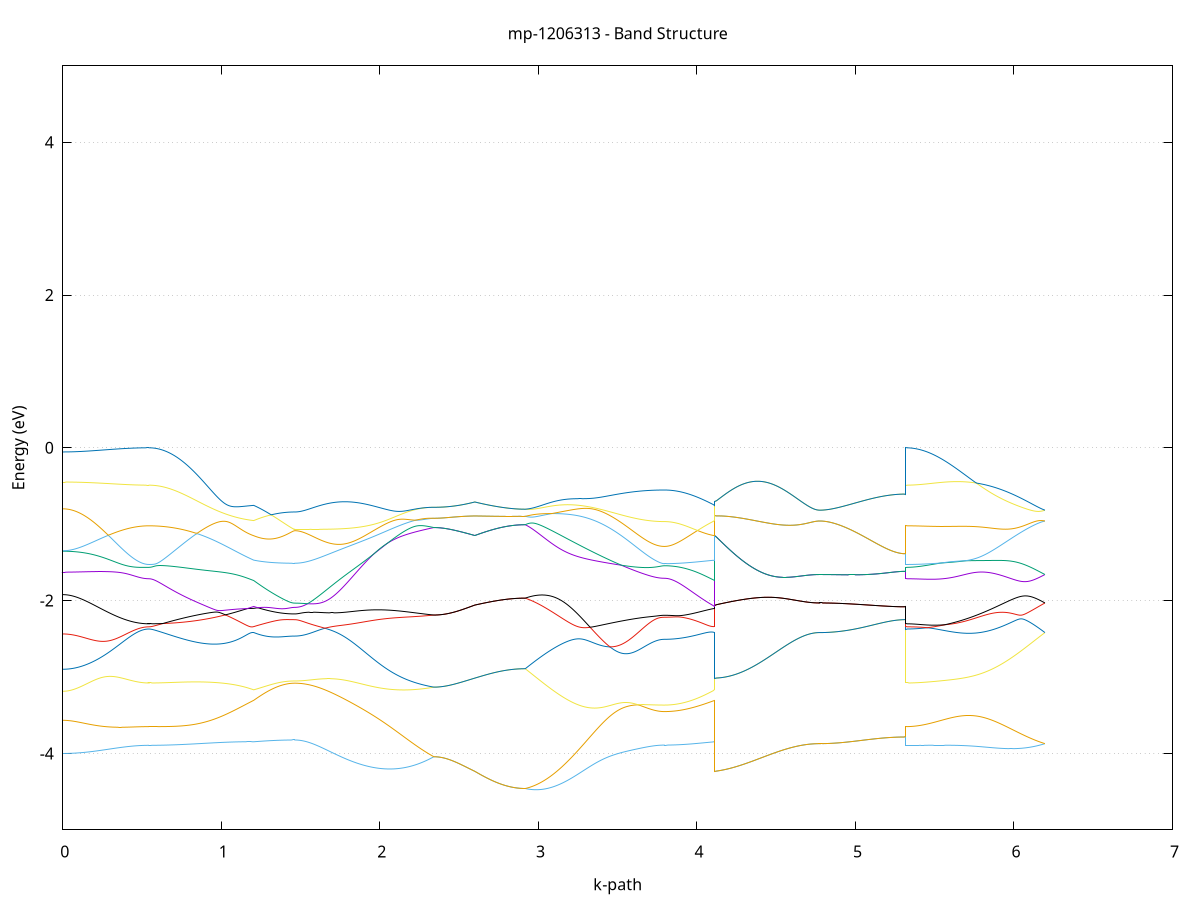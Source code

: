 set title 'mp-1206313 - Band Structure'
set xlabel 'k-path'
set ylabel 'Energy (eV)'
set grid y
set yrange [-5:5]
set terminal png size 800,600
set output 'mp-1206313_bands_gnuplot.png'
plot '-' using 1:2 with lines notitle, '-' using 1:2 with lines notitle, '-' using 1:2 with lines notitle, '-' using 1:2 with lines notitle, '-' using 1:2 with lines notitle, '-' using 1:2 with lines notitle, '-' using 1:2 with lines notitle, '-' using 1:2 with lines notitle, '-' using 1:2 with lines notitle, '-' using 1:2 with lines notitle, '-' using 1:2 with lines notitle, '-' using 1:2 with lines notitle, '-' using 1:2 with lines notitle, '-' using 1:2 with lines notitle, '-' using 1:2 with lines notitle, '-' using 1:2 with lines notitle, '-' using 1:2 with lines notitle, '-' using 1:2 with lines notitle, '-' using 1:2 with lines notitle, '-' using 1:2 with lines notitle, '-' using 1:2 with lines notitle, '-' using 1:2 with lines notitle, '-' using 1:2 with lines notitle, '-' using 1:2 with lines notitle, '-' using 1:2 with lines notitle, '-' using 1:2 with lines notitle, '-' using 1:2 with lines notitle, '-' using 1:2 with lines notitle, '-' using 1:2 with lines notitle, '-' using 1:2 with lines notitle, '-' using 1:2 with lines notitle, '-' using 1:2 with lines notitle, '-' using 1:2 with lines notitle, '-' using 1:2 with lines notitle, '-' using 1:2 with lines notitle, '-' using 1:2 with lines notitle, '-' using 1:2 with lines notitle, '-' using 1:2 with lines notitle, '-' using 1:2 with lines notitle, '-' using 1:2 with lines notitle, '-' using 1:2 with lines notitle, '-' using 1:2 with lines notitle, '-' using 1:2 with lines notitle, '-' using 1:2 with lines notitle, '-' using 1:2 with lines notitle, '-' using 1:2 with lines notitle, '-' using 1:2 with lines notitle, '-' using 1:2 with lines notitle
0.000000 -22.953505
0.009877 -22.953405
0.019754 -22.953005
0.029632 -22.952405
0.039509 -22.951505
0.049386 -22.950305
0.059263 -22.948905
0.069141 -22.947205
0.079018 -22.945305
0.088895 -22.943105
0.098772 -22.940705
0.108649 -22.938005
0.118527 -22.935105
0.128404 -22.931905
0.138281 -22.928505
0.148158 -22.924805
0.158036 -22.920905
0.167913 -22.916705
0.177790 -22.912305
0.187667 -22.907705
0.197545 -22.902805
0.207422 -22.897705
0.217299 -22.892405
0.227176 -22.886805
0.237053 -22.881105
0.246931 -22.875105
0.256808 -22.868905
0.266685 -22.862505
0.276562 -22.855905
0.286440 -22.849105
0.296317 -22.842005
0.306194 -22.834905
0.316071 -22.827505
0.325948 -22.819905
0.335826 -22.812205
0.345703 -22.804305
0.355580 -22.796305
0.365457 -22.788105
0.375335 -22.779805
0.385212 -22.771405
0.395089 -22.762905
0.404966 -22.754305
0.414843 -22.745705
0.424721 -22.737005
0.434598 -22.728305
0.444475 -22.719705
0.454352 -22.711205
0.464230 -22.702805
0.474107 -22.694705
0.483984 -22.686905
0.493861 -22.679605
0.503738 -22.673105
0.513616 -22.667505
0.523493 -22.663205
0.533370 -22.660405
0.543247 -22.659505
0.543247 -22.659505
0.553117 -22.659605
0.562987 -22.659705
0.572856 -22.660005
0.582726 -22.660305
0.592595 -22.660805
0.602465 -22.661405
0.612335 -22.662105
0.622204 -22.662905
0.632074 -22.663705
0.641943 -22.664705
0.651813 -22.665805
0.661683 -22.667005
0.671552 -22.668305
0.681422 -22.669605
0.691292 -22.671105
0.701161 -22.672705
0.711031 -22.674305
0.720900 -22.676105
0.730770 -22.677905
0.740640 -22.679805
0.750509 -22.681805
0.760379 -22.683905
0.770248 -22.686105
0.780118 -22.688305
0.789988 -22.690605
0.799857 -22.693005
0.809727 -22.695405
0.819596 -22.697905
0.829466 -22.700505
0.839336 -22.703105
0.849205 -22.705805
0.859075 -22.708505
0.868944 -22.711405
0.878814 -22.714305
0.888684 -22.717205
0.898553 -22.720305
0.908423 -22.723505
0.918292 -22.726905
0.928162 -22.730505
0.938032 -22.734305
0.947901 -22.738505
0.957771 -22.743005
0.967641 -22.747905
0.977510 -22.753105
0.987380 -22.758605
0.997249 -22.764305
1.007119 -22.770105
1.016989 -22.776005
1.026858 -22.781905
1.036728 -22.787805
1.046597 -22.793805
1.056467 -22.799705
1.066337 -22.805505
1.076206 -22.811305
1.086076 -22.817005
1.095945 -22.822605
1.105815 -22.828205
1.115685 -22.833605
1.125554 -22.839005
1.135424 -22.844305
1.145293 -22.849405
1.155163 -22.854405
1.165033 -22.859305
1.174902 -22.864105
1.184772 -22.868805
1.194641 -22.873305
1.204511 -22.877705
1.204511 -22.877705
1.214452 -22.878405
1.224393 -22.879105
1.234334 -22.879805
1.244275 -22.880405
1.254216 -22.881105
1.264157 -22.881805
1.274097 -22.882405
1.284038 -22.883005
1.293979 -22.883505
1.303920 -22.884105
1.313861 -22.884605
1.323802 -22.885105
1.333743 -22.885505
1.343684 -22.885905
1.353625 -22.886205
1.363566 -22.886605
1.373507 -22.886905
1.383448 -22.887105
1.393388 -22.887305
1.403329 -22.887505
1.413270 -22.887705
1.423211 -22.887805
1.433152 -22.887905
1.443093 -22.888005
1.453034 -22.888005
1.462975 -22.888005
1.462975 -22.888005
1.472948 -22.888005
1.482922 -22.887705
1.492895 -22.887405
1.502869 -22.886805
1.512842 -22.886205
1.522816 -22.885305
1.532789 -22.884405
1.542763 -22.883205
1.552736 -22.882005
1.562710 -22.880605
1.572683 -22.879005
1.582657 -22.877305
1.592630 -22.875505
1.602604 -22.873505
1.612577 -22.871405
1.622550 -22.869205
1.632524 -22.866805
1.642497 -22.864405
1.652471 -22.861805
1.662444 -22.859105
1.672418 -22.856205
1.682391 -22.853305
1.692365 -22.850305
1.702338 -22.847205
1.712312 -22.844005
1.722285 -22.840705
1.732259 -22.837305
1.742232 -22.833905
1.752206 -22.830505
1.762179 -22.827005
1.772153 -22.823405
1.782126 -22.819905
1.792100 -22.816305
1.802073 -22.812805
1.812047 -22.809305
1.822020 -22.805905
1.831993 -22.802505
1.841967 -22.799205
1.851940 -22.796105
1.861914 -22.795405
1.871887 -22.796805
1.881861 -22.798305
1.891834 -22.799905
1.901808 -22.801705
1.911781 -22.803705
1.921755 -22.805805
1.931728 -22.808105
1.941702 -22.810505
1.951675 -22.813005
1.961649 -22.815605
1.971622 -22.818405
1.981596 -22.821305
1.991569 -22.824305
2.001543 -22.827305
2.011516 -22.830505
2.021490 -22.833705
2.031463 -22.836905
2.041436 -22.840205
2.051410 -22.843605
2.061383 -22.846905
2.071357 -22.850205
2.081330 -22.853605
2.091304 -22.856905
2.101277 -22.860105
2.111251 -22.863305
2.121224 -22.866505
2.131198 -22.869505
2.141171 -22.872505
2.151145 -22.875405
2.161118 -22.878205
2.171092 -22.880805
2.181065 -22.883405
2.191039 -22.885805
2.201012 -22.888005
2.210986 -22.890105
2.220959 -22.892005
2.230933 -22.893705
2.240906 -22.895305
2.250879 -22.896705
2.260853 -22.897805
2.270826 -22.898805
2.280800 -22.899605
2.290773 -22.900205
2.300747 -22.900605
2.310720 -22.900705
2.320694 -22.900705
2.330667 -22.900405
2.340641 -22.899905
2.340641 -22.899905
2.350582 -22.899905
2.360523 -22.900005
2.370463 -22.900305
2.380404 -22.900605
2.390345 -22.900905
2.400286 -22.901405
2.410227 -22.901905
2.420168 -22.902505
2.430109 -22.903205
2.440050 -22.904005
2.449991 -22.904805
2.459932 -22.905605
2.469873 -22.906505
2.479814 -22.907505
2.489754 -22.908505
2.499695 -22.909505
2.509636 -22.910605
2.519577 -22.911705
2.529518 -22.912805
2.539459 -22.913905
2.549400 -22.915005
2.559341 -22.916105
2.569282 -22.917305
2.579223 -22.918305
2.589164 -22.919405
2.599105 -22.920505
2.599105 -22.920505
2.609047 -22.921605
2.618990 -22.922605
2.628933 -22.923705
2.638876 -22.924705
2.648818 -22.925605
2.658761 -22.926605
2.668704 -22.927505
2.678646 -22.928305
2.688589 -22.929205
2.698532 -22.930005
2.708475 -22.930705
2.718417 -22.931505
2.728360 -22.932205
2.738303 -22.932805
2.748246 -22.933505
2.758188 -22.934005
2.768131 -22.934605
2.778074 -22.935105
2.788016 -22.935605
2.797959 -22.936105
2.807902 -22.936505
2.817845 -22.936905
2.827787 -22.937205
2.837730 -22.937505
2.847673 -22.937805
2.857616 -22.938005
2.867558 -22.938205
2.877501 -22.938405
2.887444 -22.938505
2.897387 -22.938605
2.907329 -22.938705
2.917272 -22.938705
2.917272 -22.938705
2.927246 -22.939705
2.937219 -22.940405
2.947192 -22.940905
2.957166 -22.941205
2.967139 -22.941305
2.977113 -22.941105
2.987086 -22.940705
2.997060 -22.940105
3.007033 -22.939205
3.017007 -22.938205
3.026980 -22.936905
3.036954 -22.935405
3.046927 -22.933805
3.056901 -22.931905
3.066874 -22.929805
3.076848 -22.927605
3.086821 -22.925105
3.096795 -22.922505
3.106768 -22.919805
3.116742 -22.916805
3.126715 -22.913705
3.136688 -22.910505
3.146662 -22.907205
3.156635 -22.903705
3.166609 -22.900105
3.176582 -22.896405
3.186556 -22.892505
3.196529 -22.888605
3.206503 -22.884705
3.216476 -22.880605
3.226450 -22.876505
3.236423 -22.872405
3.246397 -22.868205
3.256370 -22.863905
3.266344 -22.859705
3.276317 -22.855405
3.286291 -22.851205
3.296264 -22.847005
3.306238 -22.842705
3.316211 -22.838605
3.326185 -22.834405
3.336158 -22.830305
3.346131 -22.826305
3.356105 -22.822405
3.366078 -22.818505
3.376052 -22.814705
3.386025 -22.811005
3.395999 -22.811405
3.405972 -22.814705
3.415946 -22.818205
3.425919 -22.821905
3.435893 -22.825705
3.445866 -22.829505
3.455840 -22.833505
3.465813 -22.837405
3.475787 -22.841405
3.485760 -22.845505
3.495734 -22.849405
3.505707 -22.853405
3.515681 -22.857305
3.525654 -22.861205
3.535628 -22.865005
3.545601 -22.868705
3.555574 -22.872305
3.565548 -22.875805
3.575521 -22.879205
3.585495 -22.882505
3.595468 -22.885705
3.605442 -22.888805
3.615415 -22.891705
3.625389 -22.894505
3.635362 -22.897205
3.645336 -22.899705
3.655309 -22.902105
3.665283 -22.904305
3.675256 -22.906305
3.685230 -22.908205
3.695203 -22.910005
3.705177 -22.911605
3.715150 -22.913005
3.725124 -22.914305
3.735097 -22.915405
3.745071 -22.916305
3.755044 -22.917105
3.765017 -22.917705
3.774991 -22.918105
3.784964 -22.918405
3.794938 -22.918405
3.794938 -22.918405
3.804881 -22.918405
3.814823 -22.918305
3.824766 -22.918105
3.834709 -22.917805
3.844652 -22.917405
3.854594 -22.917005
3.864537 -22.916505
3.874480 -22.915905
3.884422 -22.915205
3.894365 -22.914405
3.904308 -22.913505
3.914251 -22.912605
3.924193 -22.911605
3.934136 -22.910505
3.944079 -22.909305
3.954022 -22.908005
3.963964 -22.906705
3.973907 -22.905305
3.983850 -22.903805
3.993793 -22.902205
4.003735 -22.900505
4.013678 -22.898705
4.023621 -22.896905
4.033563 -22.895005
4.043506 -22.893105
4.053449 -22.891005
4.063392 -22.888905
4.073334 -22.886805
4.083277 -22.884605
4.093220 -22.882305
4.103163 -22.880005
4.113105 -22.877705
4.113105 -22.920505
4.122975 -22.920405
4.132845 -22.920205
4.142714 -22.919905
4.152584 -22.919505
4.162453 -22.919105
4.172323 -22.918505
4.182193 -22.918005
4.192062 -22.917305
4.201932 -22.916605
4.211801 -22.915805
4.221671 -22.915005
4.231541 -22.914105
4.241410 -22.913205
4.251280 -22.912205
4.261149 -22.911305
4.271019 -22.910205
4.280889 -22.909205
4.290758 -22.908105
4.300628 -22.907005
4.310497 -22.905905
4.320367 -22.904805
4.330237 -22.903705
4.340106 -22.902605
4.349976 -22.901505
4.359845 -22.900305
4.369715 -22.899205
4.379585 -22.898105
4.389454 -22.897005
4.399324 -22.896005
4.409194 -22.894905
4.419063 -22.893905
4.428933 -22.892905
4.438802 -22.891905
4.448672 -22.890905
4.458542 -22.890005
4.468411 -22.889105
4.478281 -22.888205
4.488150 -22.887405
4.498020 -22.886605
4.507890 -22.885805
4.517759 -22.885005
4.527629 -22.884305
4.537498 -22.883605
4.547368 -22.883005
4.557238 -22.882305
4.567107 -22.881705
4.576977 -22.881205
4.586846 -22.880605
4.596716 -22.880105
4.606586 -22.879705
4.616455 -22.879205
4.626325 -22.878805
4.636194 -22.878505
4.646064 -22.878105
4.655934 -22.877805
4.665803 -22.877505
4.675673 -22.877205
4.685543 -22.877005
4.695412 -22.876805
4.705282 -22.876605
4.715151 -22.876405
4.725021 -22.876305
4.734891 -22.876205
4.744760 -22.876105
4.754630 -22.876005
4.764499 -22.876005
4.774369 -22.876005
4.774369 -22.876005
4.784246 -22.875905
4.794123 -22.875705
4.804001 -22.875305
4.813878 -22.874705
4.823755 -22.874005
4.833632 -22.873105
4.843510 -22.872105
4.853387 -22.870905
4.863264 -22.869605
4.873141 -22.868105
4.883018 -22.866405
4.892896 -22.864705
4.902773 -22.862705
4.912650 -22.860705
4.922527 -22.858505
4.932405 -22.856105
4.942282 -22.853705
4.952159 -22.851105
4.962036 -22.848405
4.971913 -22.845505
4.981791 -22.842605
4.991668 -22.839605
5.001545 -22.836505
5.011422 -22.833205
5.021300 -22.829905
5.031177 -22.826605
5.041054 -22.823105
5.050931 -22.819605
5.060809 -22.816105
5.070686 -22.812505
5.080563 -22.808905
5.090440 -22.805205
5.100317 -22.801605
5.110195 -22.797905
5.120072 -22.794305
5.129949 -22.790705
5.139826 -22.787205
5.149704 -22.783705
5.159581 -22.780305
5.169458 -22.776905
5.179335 -22.773705
5.189212 -22.770605
5.199090 -22.767705
5.208967 -22.764905
5.218844 -22.762205
5.228721 -22.759805
5.238599 -22.757605
5.248476 -22.755605
5.258353 -22.753805
5.268230 -22.752305
5.278107 -22.751005
5.287985 -22.750005
5.297862 -22.749305
5.307739 -22.748905
5.317616 -22.748705
5.317616 -22.659505
5.327590 -22.659505
5.337563 -22.659505
5.347537 -22.659605
5.357510 -22.659605
5.367484 -22.659705
5.377457 -22.659705
5.387431 -22.659805
5.397404 -22.660005
5.407378 -22.660105
5.417351 -22.660305
5.427325 -22.660505
5.437298 -22.660805
5.447272 -22.661105
5.457245 -22.661405
5.467219 -22.661805
5.477192 -22.662305
5.487165 -22.662805
5.497139 -22.663405
5.507112 -22.664005
5.517086 -22.664805
5.527059 -22.665705
5.537033 -22.666605
5.547006 -22.667705
5.556980 -22.668905
5.566953 -22.670205
5.576927 -22.671605
5.586900 -22.673205
5.596874 -22.674905
5.606847 -22.676805
5.616821 -22.678805
5.626794 -22.680905
5.636768 -22.683305
5.646741 -22.685805
5.656715 -22.688405
5.666688 -22.691205
5.676662 -22.694205
5.686635 -22.697405
5.696608 -22.700705
5.706582 -22.704205
5.716555 -22.707905
5.726529 -22.711705
5.736502 -22.715605
5.746476 -22.719705
5.756449 -22.724005
5.766423 -22.728305
5.776396 -22.732805
5.786370 -22.737305
5.796343 -22.742005
5.806317 -22.746805
5.816290 -22.751605
5.826264 -22.756505
5.836237 -22.761405
5.846211 -22.766405
5.856184 -22.771305
5.866158 -22.776305
5.876131 -22.781305
5.886105 -22.786305
5.896078 -22.791205
5.906051 -22.796205
5.916025 -22.801005
5.925998 -22.805805
5.935972 -22.810505
5.945945 -22.815105
5.955919 -22.819605
5.965892 -22.824005
5.975866 -22.828305
5.985839 -22.832505
5.995813 -22.836505
6.005786 -22.840305
6.015760 -22.844105
6.025733 -22.847605
6.035707 -22.851005
6.045680 -22.854105
6.055654 -22.857105
6.065627 -22.859905
6.075601 -22.862505
6.085574 -22.864905
6.095547 -22.867005
6.105521 -22.869005
6.115494 -22.870705
6.125468 -22.872205
6.135441 -22.873505
6.145415 -22.874505
6.155388 -22.875305
6.165362 -22.875805
6.175335 -22.876105
6.185309 -22.876205
6.195282 -22.876005
e
0.000000 -22.362905
0.009877 -22.362905
0.019754 -22.363005
0.029632 -22.363205
0.039509 -22.363405
0.049386 -22.363605
0.059263 -22.364005
0.069141 -22.364405
0.079018 -22.364805
0.088895 -22.365305
0.098772 -22.365905
0.108649 -22.366505
0.118527 -22.367105
0.128404 -22.367805
0.138281 -22.368505
0.148158 -22.369305
0.158036 -22.370105
0.167913 -22.370905
0.177790 -22.371805
0.187667 -22.372705
0.197545 -22.373605
0.207422 -22.374605
0.217299 -22.375605
0.227176 -22.376505
0.237053 -22.377605
0.246931 -22.378605
0.256808 -22.379705
0.266685 -22.380705
0.276562 -22.381905
0.286440 -22.383005
0.296317 -22.384205
0.306194 -22.385605
0.316071 -22.387005
0.325948 -22.388705
0.335826 -22.390705
0.345703 -22.393305
0.355580 -22.396905
0.365457 -22.401805
0.375335 -22.408305
0.385212 -22.416005
0.395089 -22.424705
0.404966 -22.433905
0.414843 -22.443305
0.424721 -22.453005
0.434598 -22.462605
0.444475 -22.472205
0.454352 -22.481705
0.464230 -22.491005
0.474107 -22.499905
0.483984 -22.508405
0.493861 -22.516305
0.503738 -22.523305
0.513616 -22.529305
0.523493 -22.533905
0.533370 -22.536805
0.543247 -22.537805
0.543247 -22.537805
0.553117 -22.538005
0.562987 -22.538505
0.572856 -22.539305
0.582726 -22.540405
0.592595 -22.541805
0.602465 -22.543505
0.612335 -22.545605
0.622204 -22.547905
0.632074 -22.550505
0.641943 -22.553405
0.651813 -22.556505
0.661683 -22.559905
0.671552 -22.563505
0.681422 -22.567305
0.691292 -22.571405
0.701161 -22.575705
0.711031 -22.580205
0.720900 -22.584805
0.730770 -22.589705
0.740640 -22.594705
0.750509 -22.599905
0.760379 -22.605205
0.770248 -22.610705
0.780118 -22.616205
0.789988 -22.621905
0.799857 -22.627805
0.809727 -22.633705
0.819596 -22.639705
0.829466 -22.645705
0.839336 -22.651905
0.849205 -22.658005
0.859075 -22.664205
0.868944 -22.670505
0.878814 -22.676705
0.888684 -22.682905
0.898553 -22.689005
0.908423 -22.695005
0.918292 -22.700905
0.928162 -22.706605
0.938032 -22.712005
0.947901 -22.717005
0.957771 -22.721705
0.967641 -22.725905
0.977510 -22.729705
0.987380 -22.733205
0.997249 -22.736405
1.007119 -22.739405
1.016989 -22.742105
1.026858 -22.744705
1.036728 -22.747105
1.046597 -22.749405
1.056467 -22.751505
1.066337 -22.753505
1.076206 -22.755405
1.086076 -22.757105
1.095945 -22.758705
1.105815 -22.760205
1.115685 -22.761605
1.125554 -22.762705
1.135424 -22.763805
1.145293 -22.764705
1.155163 -22.765505
1.165033 -22.766105
1.174902 -22.766505
1.184772 -22.766805
1.194641 -22.766905
1.204511 -22.766905
1.204511 -22.766905
1.214452 -22.768605
1.224393 -22.770405
1.234334 -22.772205
1.244275 -22.774005
1.254216 -22.775805
1.264157 -22.777505
1.274097 -22.779305
1.284038 -22.781005
1.293979 -22.782705
1.303920 -22.784305
1.313861 -22.786005
1.323802 -22.787505
1.333743 -22.789005
1.343684 -22.790405
1.353625 -22.791705
1.363566 -22.793005
1.373507 -22.794105
1.383448 -22.795205
1.393388 -22.796105
1.403329 -22.797005
1.413270 -22.797705
1.423211 -22.798305
1.433152 -22.798805
1.443093 -22.799105
1.453034 -22.799305
1.462975 -22.799405
1.462975 -22.799405
1.472948 -22.799305
1.482922 -22.799305
1.492895 -22.799205
1.502869 -22.799005
1.512842 -22.798805
1.522816 -22.798605
1.532789 -22.798305
1.542763 -22.798005
1.552736 -22.797605
1.562710 -22.797205
1.572683 -22.796805
1.582657 -22.796305
1.592630 -22.795905
1.602604 -22.795405
1.612577 -22.794905
1.622550 -22.794405
1.632524 -22.793805
1.642497 -22.793305
1.652471 -22.792805
1.662444 -22.792305
1.672418 -22.791805
1.682391 -22.791405
1.692365 -22.790905
1.702338 -22.790505
1.712312 -22.790205
1.722285 -22.789905
1.732259 -22.789605
1.742232 -22.789505
1.752206 -22.789405
1.762179 -22.789405
1.772153 -22.789405
1.782126 -22.789605
1.792100 -22.789905
1.802073 -22.790305
1.812047 -22.790805
1.822020 -22.791505
1.831993 -22.792205
1.841967 -22.793205
1.851940 -22.794205
1.861914 -22.793205
1.871887 -22.790405
1.881861 -22.787905
1.891834 -22.785605
1.901808 -22.783705
1.911781 -22.782105
1.921755 -22.780905
1.931728 -22.780105
1.941702 -22.779805
1.951675 -22.780005
1.961649 -22.780605
1.971622 -22.781805
1.981596 -22.783405
1.991569 -22.785505
2.001543 -22.788005
2.011516 -22.791005
2.021490 -22.794205
2.031463 -22.797805
2.041436 -22.801705
2.051410 -22.805805
2.061383 -22.810005
2.071357 -22.814405
2.081330 -22.818905
2.091304 -22.823505
2.101277 -22.828005
2.111251 -22.832605
2.121224 -22.837105
2.131198 -22.841605
2.141171 -22.846005
2.151145 -22.850405
2.161118 -22.854605
2.171092 -22.858705
2.181065 -22.862605
2.191039 -22.866405
2.201012 -22.870005
2.210986 -22.873505
2.220959 -22.876705
2.230933 -22.879805
2.240906 -22.882705
2.250879 -22.885405
2.260853 -22.887905
2.270826 -22.890105
2.280800 -22.892205
2.290773 -22.894005
2.300747 -22.895605
2.310720 -22.897005
2.320694 -22.898205
2.330667 -22.899105
2.340641 -22.899905
2.340641 -22.899905
2.350582 -22.899905
2.360523 -22.900005
2.370463 -22.900305
2.380404 -22.900605
2.390345 -22.900905
2.400286 -22.901405
2.410227 -22.901905
2.420168 -22.902505
2.430109 -22.903205
2.440050 -22.904005
2.449991 -22.904805
2.459932 -22.905605
2.469873 -22.906505
2.479814 -22.907505
2.489754 -22.908505
2.499695 -22.909505
2.509636 -22.910605
2.519577 -22.911705
2.529518 -22.912805
2.539459 -22.913905
2.549400 -22.915005
2.559341 -22.916105
2.569282 -22.917305
2.579223 -22.918305
2.589164 -22.919405
2.599105 -22.920505
2.599105 -22.920505
2.609047 -22.921605
2.618990 -22.922605
2.628933 -22.923705
2.638876 -22.924605
2.648818 -22.925605
2.658761 -22.926605
2.668704 -22.927505
2.678646 -22.928305
2.688589 -22.929205
2.698532 -22.930005
2.708475 -22.930705
2.718417 -22.931505
2.728360 -22.932205
2.738303 -22.932805
2.748246 -22.933505
2.758188 -22.934005
2.768131 -22.934605
2.778074 -22.935105
2.788016 -22.935605
2.797959 -22.936105
2.807902 -22.936505
2.817845 -22.936905
2.827787 -22.937205
2.837730 -22.937505
2.847673 -22.937805
2.857616 -22.938005
2.867558 -22.938205
2.877501 -22.938405
2.887444 -22.938505
2.897387 -22.938605
2.907329 -22.938705
2.917272 -22.938705
2.917272 -22.938705
2.927246 -22.937505
2.937219 -22.936005
2.947192 -22.934305
2.957166 -22.932405
2.967139 -22.930305
2.977113 -22.927905
2.987086 -22.925305
2.997060 -22.922505
3.007033 -22.919405
3.017007 -22.916205
3.026980 -22.912705
3.036954 -22.909105
3.046927 -22.905205
3.056901 -22.901205
3.066874 -22.897005
3.076848 -22.892605
3.086821 -22.888105
3.096795 -22.883405
3.106768 -22.878605
3.116742 -22.873705
3.126715 -22.868705
3.136688 -22.863605
3.146662 -22.858405
3.156635 -22.853305
3.166609 -22.848105
3.176582 -22.842905
3.186556 -22.837805
3.196529 -22.832805
3.206503 -22.828005
3.216476 -22.823305
3.226450 -22.818905
3.236423 -22.814705
3.246397 -22.810905
3.256370 -22.807505
3.266344 -22.804505
3.276317 -22.801905
3.286291 -22.799905
3.296264 -22.798405
3.306238 -22.797505
3.316211 -22.797205
3.326185 -22.797405
3.336158 -22.798105
3.346131 -22.799305
3.356105 -22.801005
3.366078 -22.803105
3.376052 -22.805605
3.386025 -22.808405
3.395999 -22.807405
3.405972 -22.803905
3.415946 -22.800505
3.425919 -22.797205
3.435893 -22.794005
3.445866 -22.791005
3.455840 -22.788005
3.465813 -22.785205
3.475787 -22.782605
3.485760 -22.780005
3.495734 -22.777605
3.505707 -22.775205
3.515681 -22.773105
3.525654 -22.771005
3.535628 -22.769005
3.545601 -22.767205
3.555574 -22.765505
3.565548 -22.763805
3.575521 -22.762305
3.585495 -22.760905
3.595468 -22.759605
3.605442 -22.758405
3.615415 -22.757305
3.625389 -22.756205
3.635362 -22.755305
3.645336 -22.754405
3.655309 -22.753605
3.665283 -22.752905
3.675256 -22.752205
3.685230 -22.751605
3.695203 -22.751105
3.705177 -22.750605
3.715150 -22.750205
3.725124 -22.749805
3.735097 -22.749505
3.745071 -22.749305
3.755044 -22.749105
3.765017 -22.748905
3.774991 -22.748805
3.784964 -22.748705
3.794938 -22.748705
3.794938 -22.748705
3.804881 -22.748705
3.814823 -22.748705
3.824766 -22.748605
3.834709 -22.748605
3.844652 -22.748605
3.854594 -22.748505
3.864537 -22.748505
3.874480 -22.748505
3.884422 -22.748505
3.894365 -22.748505
3.904308 -22.748505
3.914251 -22.748605
3.924193 -22.748705
3.934136 -22.748805
3.944079 -22.749005
3.954022 -22.749305
3.963964 -22.749605
3.973907 -22.750105
3.983850 -22.750605
3.993793 -22.751205
4.003735 -22.751905
4.013678 -22.752705
4.023621 -22.753605
4.033563 -22.754605
4.043506 -22.755705
4.053449 -22.757005
4.063392 -22.758405
4.073334 -22.759905
4.083277 -22.761505
4.093220 -22.763205
4.103163 -22.765005
4.113105 -22.766905
4.113105 -22.920505
4.122975 -22.920405
4.132845 -22.920205
4.142714 -22.919905
4.152584 -22.919505
4.162453 -22.919105
4.172323 -22.918505
4.182193 -22.918005
4.192062 -22.917305
4.201932 -22.916605
4.211801 -22.915805
4.221671 -22.915005
4.231541 -22.914105
4.241410 -22.913205
4.251280 -22.912205
4.261149 -22.911305
4.271019 -22.910205
4.280889 -22.909205
4.290758 -22.908105
4.300628 -22.907005
4.310497 -22.905905
4.320367 -22.904805
4.330237 -22.903705
4.340106 -22.902605
4.349976 -22.901505
4.359845 -22.900305
4.369715 -22.899205
4.379585 -22.898105
4.389454 -22.897005
4.399324 -22.896005
4.409194 -22.894905
4.419063 -22.893905
4.428933 -22.892905
4.438802 -22.891905
4.448672 -22.890905
4.458542 -22.890005
4.468411 -22.889105
4.478281 -22.888205
4.488150 -22.887405
4.498020 -22.886605
4.507890 -22.885805
4.517759 -22.885005
4.527629 -22.884305
4.537498 -22.883605
4.547368 -22.883005
4.557238 -22.882305
4.567107 -22.881705
4.576977 -22.881205
4.586846 -22.880605
4.596716 -22.880105
4.606586 -22.879705
4.616455 -22.879205
4.626325 -22.878805
4.636194 -22.878505
4.646064 -22.878105
4.655934 -22.877805
4.665803 -22.877505
4.675673 -22.877205
4.685543 -22.877005
4.695412 -22.876805
4.705282 -22.876605
4.715151 -22.876405
4.725021 -22.876305
4.734891 -22.876205
4.744760 -22.876105
4.754630 -22.876005
4.764499 -22.876005
4.774369 -22.876005
4.774369 -22.876005
4.784246 -22.875905
4.794123 -22.875705
4.804001 -22.875305
4.813878 -22.874705
4.823755 -22.874005
4.833632 -22.873105
4.843510 -22.872105
4.853387 -22.870905
4.863264 -22.869605
4.873141 -22.868105
4.883018 -22.866405
4.892896 -22.864605
4.902773 -22.862705
4.912650 -22.860705
4.922527 -22.858505
4.932405 -22.856105
4.942282 -22.853705
4.952159 -22.851105
4.962036 -22.848405
4.971913 -22.845505
4.981791 -22.842605
4.991668 -22.839605
5.001545 -22.836505
5.011422 -22.833205
5.021300 -22.829905
5.031177 -22.826605
5.041054 -22.823105
5.050931 -22.819605
5.060809 -22.816105
5.070686 -22.812505
5.080563 -22.808905
5.090440 -22.805205
5.100317 -22.801605
5.110195 -22.797905
5.120072 -22.794305
5.129949 -22.790705
5.139826 -22.787205
5.149704 -22.783705
5.159581 -22.780305
5.169458 -22.776905
5.179335 -22.773705
5.189212 -22.770605
5.199090 -22.767705
5.208967 -22.764905
5.218844 -22.762205
5.228721 -22.759805
5.238599 -22.757605
5.248476 -22.755605
5.258353 -22.753805
5.268230 -22.752305
5.278107 -22.751005
5.287985 -22.750005
5.297862 -22.749305
5.307739 -22.748905
5.317616 -22.748705
5.317616 -22.537805
5.327590 -22.537805
5.337563 -22.537905
5.347537 -22.538005
5.357510 -22.538205
5.367484 -22.538405
5.377457 -22.538705
5.387431 -22.539005
5.397404 -22.539405
5.407378 -22.539905
5.417351 -22.540405
5.427325 -22.541105
5.437298 -22.541805
5.447272 -22.542605
5.457245 -22.543605
5.467219 -22.544605
5.477192 -22.545905
5.487165 -22.547205
5.497139 -22.548805
5.507112 -22.550505
5.517086 -22.552305
5.527059 -22.554405
5.537033 -22.556705
5.547006 -22.559205
5.556980 -22.562005
5.566953 -22.564905
5.576927 -22.568205
5.586900 -22.571605
5.596874 -22.575305
5.606847 -22.579305
5.616821 -22.583505
5.626794 -22.588005
5.636768 -22.592705
5.646741 -22.597605
5.656715 -22.602805
5.666688 -22.608205
5.676662 -22.613905
5.686635 -22.619705
5.696608 -22.625705
5.706582 -22.631905
5.716555 -22.638205
5.726529 -22.644705
5.736502 -22.651305
5.746476 -22.658105
5.756449 -22.664905
5.766423 -22.671805
5.776396 -22.678805
5.786370 -22.685805
5.796343 -22.692805
5.806317 -22.699905
5.816290 -22.707005
5.826264 -22.714105
5.836237 -22.721105
5.846211 -22.728105
5.856184 -22.735105
5.866158 -22.742005
5.876131 -22.748805
5.886105 -22.755505
5.896078 -22.762205
5.906051 -22.768705
5.916025 -22.775105
5.925998 -22.781405
5.935972 -22.787505
5.945945 -22.793505
5.955919 -22.799305
5.965892 -22.804905
5.975866 -22.810405
5.985839 -22.815705
5.995813 -22.820805
6.005786 -22.825805
6.015760 -22.830505
6.025733 -22.835005
6.035707 -22.839305
6.045680 -22.843405
6.055654 -22.847205
6.065627 -22.850805
6.075601 -22.854205
6.085574 -22.857405
6.095547 -22.860305
6.105521 -22.863005
6.115494 -22.865405
6.125468 -22.867605
6.135441 -22.869605
6.145415 -22.871305
6.155388 -22.872705
6.165362 -22.873905
6.175335 -22.874805
6.185309 -22.875505
6.195282 -22.876005
e
0.000000 -22.251205
0.009877 -22.251205
0.019754 -22.251105
0.029632 -22.251105
0.039509 -22.251005
0.049386 -22.250905
0.059263 -22.250705
0.069141 -22.250505
0.079018 -22.250305
0.088895 -22.250105
0.098772 -22.249805
0.108649 -22.249605
0.118527 -22.249305
0.128404 -22.248905
0.138281 -22.248605
0.148158 -22.248205
0.158036 -22.247805
0.167913 -22.247405
0.177790 -22.247005
0.187667 -22.246605
0.197545 -22.246105
0.207422 -22.245605
0.217299 -22.249505
0.227176 -22.257005
0.237053 -22.264705
0.246931 -22.272805
0.256808 -22.281005
0.266685 -22.289505
0.276562 -22.298105
0.286440 -22.306905
0.296317 -22.315805
0.306194 -22.324805
0.316071 -22.333805
0.325948 -22.342705
0.335826 -22.351405
0.345703 -22.359505
0.355580 -22.366805
0.365457 -22.372805
0.375335 -22.377305
0.385212 -22.380405
0.395089 -22.382705
0.404966 -22.384405
0.414843 -22.385805
0.424721 -22.386905
0.434598 -22.387805
0.444475 -22.388605
0.454352 -22.389205
0.464230 -22.389805
0.474107 -22.390305
0.483984 -22.390705
0.493861 -22.391005
0.503738 -22.391305
0.513616 -22.391505
0.523493 -22.391705
0.533370 -22.391705
0.543247 -22.391805
0.543247 -22.391805
0.553117 -22.391705
0.562987 -22.391605
0.572856 -22.391405
0.582726 -22.391205
0.592595 -22.390905
0.602465 -22.390505
0.612335 -22.390005
0.622204 -22.389505
0.632074 -22.389005
0.641943 -22.388405
0.651813 -22.387805
0.661683 -22.387105
0.671552 -22.386505
0.681422 -22.385805
0.691292 -22.385105
0.701161 -22.384305
0.711031 -22.383605
0.720900 -22.382905
0.730770 -22.382205
0.740640 -22.381405
0.750509 -22.380705
0.760379 -22.380005
0.770248 -22.379305
0.780118 -22.378605
0.789988 -22.377905
0.799857 -22.377205
0.809727 -22.376605
0.819596 -22.375905
0.829466 -22.375305
0.839336 -22.374705
0.849205 -22.374105
0.859075 -22.373505
0.868944 -22.372905
0.878814 -22.372305
0.888684 -22.371805
0.898553 -22.371205
0.908423 -22.370705
0.918292 -22.370205
0.928162 -22.369705
0.938032 -22.369105
0.947901 -22.368605
0.957771 -22.368205
0.967641 -22.367705
0.977510 -22.367205
0.987380 -22.366705
0.997249 -22.366205
1.007119 -22.365705
1.016989 -22.365305
1.026858 -22.364805
1.036728 -22.364305
1.046597 -22.363805
1.056467 -22.363305
1.066337 -22.362805
1.076206 -22.362305
1.086076 -22.361805
1.095945 -22.361305
1.105815 -22.360805
1.115685 -22.360205
1.125554 -22.359605
1.135424 -22.359105
1.145293 -22.358505
1.155163 -22.357805
1.165033 -22.357205
1.174902 -22.356505
1.184772 -22.355805
1.194641 -22.355105
1.204511 -22.354305
1.204511 -22.354305
1.214452 -22.353505
1.224393 -22.352505
1.234334 -22.351505
1.244275 -22.350305
1.254216 -22.349005
1.264157 -22.347705
1.274097 -22.346305
1.284038 -22.344905
1.293979 -22.343405
1.303920 -22.341905
1.313861 -22.340405
1.323802 -22.339005
1.333743 -22.337505
1.343684 -22.336205
1.353625 -22.334805
1.363566 -22.333605
1.373507 -22.332405
1.383448 -22.331305
1.393388 -22.330305
1.403329 -22.329505
1.413270 -22.328705
1.423211 -22.328105
1.433152 -22.327605
1.443093 -22.327205
1.453034 -22.327005
1.462975 -22.327005
1.462975 -22.327005
1.472948 -22.327105
1.482922 -22.327705
1.492895 -22.328605
1.502869 -22.329805
1.512842 -22.331405
1.522816 -22.333405
1.532789 -22.335705
1.542763 -22.338305
1.552736 -22.341305
1.562710 -22.344605
1.572683 -22.348205
1.582657 -22.352105
1.592630 -22.356305
1.602604 -22.360805
1.612577 -22.365505
1.622550 -22.370605
1.632524 -22.375905
1.642497 -22.381405
1.652471 -22.387105
1.662444 -22.393105
1.672418 -22.399305
1.682391 -22.405705
1.692365 -22.412205
1.702338 -22.418905
1.712312 -22.425705
1.722285 -22.432705
1.732259 -22.439705
1.742232 -22.446905
1.752206 -22.454105
1.762179 -22.461405
1.772153 -22.468705
1.782126 -22.476005
1.792100 -22.483305
1.802073 -22.490505
1.812047 -22.497705
1.822020 -22.504805
1.831993 -22.511705
1.841967 -22.518505
1.851940 -22.525105
1.861914 -22.531405
1.871887 -22.537505
1.881861 -22.543205
1.891834 -22.548505
1.901808 -22.553405
1.911781 -22.557905
1.921755 -22.561805
1.931728 -22.565205
1.941702 -22.567905
1.951675 -22.570105
1.961649 -22.571605
1.971622 -22.572505
1.981596 -22.572705
1.991569 -22.572305
2.001543 -22.571305
2.011516 -22.569705
2.021490 -22.567505
2.031463 -22.564905
2.041436 -22.561805
2.051410 -22.558305
2.061383 -22.554405
2.071357 -22.550205
2.081330 -22.545605
2.091304 -22.540805
2.101277 -22.535805
2.111251 -22.530605
2.121224 -22.525105
2.131198 -22.519505
2.141171 -22.513805
2.151145 -22.508005
2.161118 -22.502005
2.171092 -22.495905
2.181065 -22.489805
2.191039 -22.483605
2.201012 -22.477305
2.210986 -22.471005
2.220959 -22.464605
2.230933 -22.458205
2.240906 -22.451805
2.250879 -22.445405
2.260853 -22.439005
2.270826 -22.432505
2.280800 -22.426105
2.290773 -22.419705
2.300747 -22.413305
2.310720 -22.406905
2.320694 -22.400605
2.330667 -22.394305
2.340641 -22.388005
2.340641 -22.388005
2.350582 -22.388005
2.360523 -22.387905
2.370463 -22.387805
2.380404 -22.387705
2.390345 -22.387605
2.400286 -22.387405
2.410227 -22.387205
2.420168 -22.387005
2.430109 -22.386805
2.440050 -22.386505
2.449991 -22.386205
2.459932 -22.385905
2.469873 -22.385605
2.479814 -22.385205
2.489754 -22.384905
2.499695 -22.384505
2.509636 -22.384105
2.519577 -22.383705
2.529518 -22.383305
2.539459 -22.382805
2.549400 -22.382405
2.559341 -22.381905
2.569282 -22.381505
2.579223 -22.381005
2.589164 -22.380505
2.599105 -22.380005
2.599105 -22.380005
2.609047 -22.379805
2.618990 -22.379605
2.628933 -22.379305
2.638876 -22.379105
2.648818 -22.378805
2.658761 -22.378505
2.668704 -22.378305
2.678646 -22.378005
2.688589 -22.377705
2.698532 -22.377505
2.708475 -22.377205
2.718417 -22.377005
2.728360 -22.376705
2.738303 -22.376405
2.748246 -22.376205
2.758188 -22.376005
2.768131 -22.375705
2.778074 -22.375505
2.788016 -22.375305
2.797959 -22.375105
2.807902 -22.374905
2.817845 -22.374705
2.827787 -22.374605
2.837730 -22.374405
2.847673 -22.374305
2.857616 -22.374205
2.867558 -22.374105
2.877501 -22.374005
2.887444 -22.373905
2.897387 -22.373905
2.907329 -22.373905
2.917272 -22.373905
2.917272 -22.373905
2.927246 -22.380105
2.937219 -22.386505
2.947192 -22.393005
2.957166 -22.399505
2.967139 -22.406105
2.977113 -22.412805
2.987086 -22.419505
2.997060 -22.426205
3.007033 -22.433005
3.017007 -22.439805
3.026980 -22.446705
3.036954 -22.453505
3.046927 -22.460305
3.056901 -22.467105
3.066874 -22.473905
3.076848 -22.480705
3.086821 -22.487405
3.096795 -22.494105
3.106768 -22.500705
3.116742 -22.507205
3.126715 -22.513505
3.136688 -22.519805
3.146662 -22.525905
3.156635 -22.531805
3.166609 -22.537605
3.176582 -22.543105
3.186556 -22.548305
3.196529 -22.553205
3.206503 -22.557805
3.216476 -22.562105
3.226450 -22.565905
3.236423 -22.569205
3.246397 -22.572105
3.256370 -22.574305
3.266344 -22.576005
3.276317 -22.576905
3.286291 -22.577305
3.296264 -22.576905
3.306238 -22.575805
3.316211 -22.573905
3.326185 -22.571405
3.336158 -22.568205
3.346131 -22.564405
3.356105 -22.560005
3.366078 -22.555005
3.376052 -22.549605
3.386025 -22.543705
3.395999 -22.537405
3.405972 -22.530805
3.415946 -22.524005
3.425919 -22.516905
3.435893 -22.509605
3.445866 -22.502105
3.455840 -22.494505
3.465813 -22.486805
3.475787 -22.479105
3.485760 -22.471305
3.495734 -22.463605
3.505707 -22.455805
3.515681 -22.448105
3.525654 -22.440505
3.535628 -22.432905
3.545601 -22.425505
3.555574 -22.418105
3.565548 -22.410905
3.575521 -22.403905
3.585495 -22.397105
3.595468 -22.390405
3.605442 -22.383905
3.615415 -22.377705
3.625389 -22.371705
3.635362 -22.366005
3.645336 -22.360505
3.655309 -22.355305
3.665283 -22.350405
3.675256 -22.345805
3.685230 -22.341505
3.695203 -22.337505
3.705177 -22.333905
3.715150 -22.330605
3.725124 -22.327705
3.735097 -22.325205
3.745071 -22.323005
3.755044 -22.321205
3.765017 -22.319805
3.774991 -22.318805
3.784964 -22.318205
3.794938 -22.318005
3.794938 -22.318005
3.804881 -22.318105
3.814823 -22.318405
3.824766 -22.319005
3.834709 -22.319705
3.844652 -22.320705
3.854594 -22.321805
3.864537 -22.323005
3.874480 -22.324505
3.884422 -22.326005
3.894365 -22.327705
3.904308 -22.329405
3.914251 -22.331205
3.924193 -22.333105
3.934136 -22.334905
3.944079 -22.336805
3.954022 -22.338705
3.963964 -22.340505
3.973907 -22.342305
3.983850 -22.344005
3.993793 -22.345605
4.003735 -22.347105
4.013678 -22.348505
4.023621 -22.349805
4.033563 -22.351005
4.043506 -22.352005
4.053449 -22.352805
4.063392 -22.353505
4.073334 -22.354005
4.083277 -22.354305
4.093220 -22.354505
4.103163 -22.354505
4.113105 -22.354305
4.113105 -22.380005
4.122975 -22.379605
4.132845 -22.379105
4.142714 -22.378505
4.152584 -22.377905
4.162453 -22.377205
4.172323 -22.376405
4.182193 -22.375605
4.192062 -22.374605
4.201932 -22.373605
4.211801 -22.372505
4.221671 -22.371205
4.231541 -22.369905
4.241410 -22.368505
4.251280 -22.367105
4.261149 -22.365505
4.271019 -22.363805
4.280889 -22.362005
4.290758 -22.360205
4.300628 -22.358205
4.310497 -22.356205
4.320367 -22.354005
4.330237 -22.351805
4.340106 -22.349505
4.349976 -22.347005
4.359845 -22.344505
4.369715 -22.341905
4.379585 -22.339305
4.389454 -22.336505
4.399324 -22.333705
4.409194 -22.330805
4.419063 -22.327805
4.428933 -22.324705
4.438802 -22.321605
4.448672 -22.318505
4.458542 -22.315305
4.468411 -22.312005
4.478281 -22.308705
4.488150 -22.305405
4.498020 -22.302005
4.507890 -22.298605
4.517759 -22.295205
4.527629 -22.291805
4.537498 -22.288405
4.547368 -22.285005
4.557238 -22.281505
4.567107 -22.278105
4.576977 -22.274805
4.586846 -22.271405
4.596716 -22.268105
4.606586 -22.264805
4.616455 -22.261605
4.626325 -22.258405
4.636194 -22.255305
4.646064 -22.252305
4.655934 -22.249305
4.665803 -22.246505
4.675673 -22.243705
4.685543 -22.241105
4.695412 -22.238605
4.705282 -22.236205
4.715151 -22.234105
4.725021 -22.232205
4.734891 -22.230505
4.744760 -22.229105
4.754630 -22.228105
4.764499 -22.227405
4.774369 -22.227205
4.774369 -22.227205
4.784246 -22.227205
4.794123 -22.227205
4.804001 -22.227305
4.813878 -22.227405
4.823755 -22.227505
4.833632 -22.227705
4.843510 -22.227905
4.853387 -22.228205
4.863264 -22.228505
4.873141 -22.228905
4.883018 -22.229505
4.892896 -22.230105
4.902773 -22.231005
4.912650 -22.232105
4.922527 -22.233505
4.932405 -22.235105
4.942282 -22.237105
4.952159 -22.239505
4.962036 -22.242105
4.971913 -22.245105
4.981791 -22.248205
4.991668 -22.251605
5.001545 -22.255205
5.011422 -22.259005
5.021300 -22.262905
5.031177 -22.266905
5.041054 -22.271005
5.050931 -22.275205
5.060809 -22.279505
5.070686 -22.283805
5.080563 -22.288205
5.090440 -22.292605
5.100317 -22.297005
5.110195 -22.301405
5.120072 -22.305705
5.129949 -22.310005
5.139826 -22.314305
5.149704 -22.318405
5.159581 -22.322505
5.169458 -22.326405
5.179335 -22.330305
5.189212 -22.333905
5.199090 -22.337405
5.208967 -22.340705
5.218844 -22.343805
5.228721 -22.346705
5.238599 -22.349305
5.248476 -22.351605
5.258353 -22.353705
5.268230 -22.355505
5.278107 -22.356905
5.287985 -22.358105
5.297862 -22.358905
5.307739 -22.359405
5.317616 -22.359605
5.317616 -22.391805
5.327590 -22.391805
5.337563 -22.391705
5.347537 -22.391605
5.357510 -22.391405
5.367484 -22.391205
5.377457 -22.390905
5.387431 -22.390605
5.397404 -22.390305
5.407378 -22.389905
5.417351 -22.389505
5.427325 -22.389005
5.437298 -22.388505
5.447272 -22.387905
5.457245 -22.387305
5.467219 -22.386605
5.477192 -22.385905
5.487165 -22.385105
5.497139 -22.384305
5.507112 -22.383505
5.517086 -22.382605
5.527059 -22.381605
5.537033 -22.380605
5.547006 -22.379605
5.556980 -22.378505
5.566953 -22.377305
5.576927 -22.376105
5.586900 -22.374905
5.596874 -22.373605
5.606847 -22.372205
5.616821 -22.370805
5.626794 -22.369305
5.636768 -22.367805
5.646741 -22.366305
5.656715 -22.364605
5.666688 -22.363005
5.676662 -22.361205
5.686635 -22.359405
5.696608 -22.357605
5.706582 -22.355705
5.716555 -22.353705
5.726529 -22.351705
5.736502 -22.349605
5.746476 -22.347505
5.756449 -22.345305
5.766423 -22.343105
5.776396 -22.340805
5.786370 -22.338505
5.796343 -22.336105
5.806317 -22.333605
5.816290 -22.331205
5.826264 -22.328705
5.836237 -22.326105
5.846211 -22.323505
5.856184 -22.320905
5.866158 -22.318205
5.876131 -22.315505
5.886105 -22.312805
5.896078 -22.310105
5.906051 -22.307305
5.916025 -22.304505
5.925998 -22.301705
5.935972 -22.298905
5.945945 -22.296005
5.955919 -22.293205
5.965892 -22.290305
5.975866 -22.287505
5.985839 -22.284605
5.995813 -22.281805
6.005786 -22.278905
6.015760 -22.276105
6.025733 -22.273205
6.035707 -22.270405
6.045680 -22.267505
6.055654 -22.264705
6.065627 -22.261905
6.075601 -22.259105
6.085574 -22.256305
6.095547 -22.253605
6.105521 -22.250805
6.115494 -22.248105
6.125468 -22.245405
6.135441 -22.242705
6.145415 -22.240005
6.155388 -22.237405
6.165362 -22.234805
6.175335 -22.232205
6.185309 -22.229705
6.195282 -22.227205
e
0.000000 -22.177205
0.009877 -22.177305
0.019754 -22.177505
0.029632 -22.177905
0.039509 -22.178505
0.049386 -22.179305
0.059263 -22.180405
0.069141 -22.181705
0.079018 -22.183305
0.088895 -22.185305
0.098772 -22.187705
0.108649 -22.190505
0.118527 -22.193805
0.128404 -22.197505
0.138281 -22.201705
0.148158 -22.206305
0.158036 -22.211305
0.167913 -22.216805
0.177790 -22.222605
0.187667 -22.228805
0.197545 -22.235405
0.207422 -22.242305
0.217299 -22.245105
0.227176 -22.244605
0.237053 -22.244105
0.246931 -22.243605
0.256808 -22.243105
0.266685 -22.242505
0.276562 -22.242005
0.286440 -22.241505
0.296317 -22.240905
0.306194 -22.240405
0.316071 -22.239805
0.325948 -22.239305
0.335826 -22.238805
0.345703 -22.238205
0.355580 -22.237705
0.365457 -22.237205
0.375335 -22.236705
0.385212 -22.236305
0.395089 -22.235805
0.404966 -22.235405
0.414843 -22.235005
0.424721 -22.234605
0.434598 -22.234205
0.444475 -22.233905
0.454352 -22.233605
0.464230 -22.233305
0.474107 -22.233005
0.483984 -22.232805
0.493861 -22.232605
0.503738 -22.232505
0.513616 -22.232305
0.523493 -22.232205
0.533370 -22.232205
0.543247 -22.232205
0.543247 -22.232205
0.553117 -22.232205
0.562987 -22.232105
0.572856 -22.232005
0.582726 -22.231905
0.592595 -22.231705
0.602465 -22.231505
0.612335 -22.231205
0.622204 -22.231005
0.632074 -22.230605
0.641943 -22.230305
0.651813 -22.229905
0.661683 -22.229505
0.671552 -22.229005
0.681422 -22.228505
0.691292 -22.227905
0.701161 -22.227405
0.711031 -22.226805
0.720900 -22.226105
0.730770 -22.225405
0.740640 -22.224705
0.750509 -22.224005
0.760379 -22.223205
0.770248 -22.222405
0.780118 -22.221505
0.789988 -22.220605
0.799857 -22.219705
0.809727 -22.218805
0.819596 -22.217805
0.829466 -22.216805
0.839336 -22.215805
0.849205 -22.214705
0.859075 -22.213605
0.868944 -22.212505
0.878814 -22.211405
0.888684 -22.210205
0.898553 -22.209005
0.908423 -22.207805
0.918292 -22.206605
0.928162 -22.205305
0.938032 -22.204005
0.947901 -22.202705
0.957771 -22.201305
0.967641 -22.200005
0.977510 -22.198605
0.987380 -22.197205
0.997249 -22.195805
1.007119 -22.194405
1.016989 -22.192905
1.026858 -22.191505
1.036728 -22.190005
1.046597 -22.188505
1.056467 -22.187005
1.066337 -22.185405
1.076206 -22.183905
1.086076 -22.182405
1.095945 -22.180805
1.105815 -22.179205
1.115685 -22.177705
1.125554 -22.176105
1.135424 -22.174505
1.145293 -22.172905
1.155163 -22.171305
1.165033 -22.169705
1.174902 -22.168105
1.184772 -22.166505
1.194641 -22.164905
1.204511 -22.163405
1.204511 -22.163405
1.214452 -22.163105
1.224393 -22.162905
1.234334 -22.162805
1.244275 -22.162805
1.254216 -22.162905
1.264157 -22.163105
1.274097 -22.163205
1.284038 -22.163505
1.293979 -22.163705
1.303920 -22.164005
1.313861 -22.164305
1.323802 -22.164605
1.333743 -22.164905
1.343684 -22.165105
1.353625 -22.165405
1.363566 -22.165605
1.373507 -22.165905
1.383448 -22.166105
1.393388 -22.166305
1.403329 -22.166405
1.413270 -22.166605
1.423211 -22.166705
1.433152 -22.166805
1.443093 -22.166905
1.453034 -22.166905
1.462975 -22.166905
1.462975 -22.166905
1.472948 -22.167105
1.482922 -22.167505
1.492895 -22.168205
1.502869 -22.169205
1.512842 -22.170505
1.522816 -22.172105
1.532789 -22.173905
1.542763 -22.176005
1.552736 -22.178405
1.562710 -22.180905
1.572683 -22.183805
1.582657 -22.186805
1.592630 -22.190005
1.602604 -22.193405
1.612577 -22.197005
1.622550 -22.200805
1.632524 -22.204705
1.642497 -22.208805
1.652471 -22.213005
1.662444 -22.217305
1.672418 -22.221805
1.682391 -22.226305
1.692365 -22.230905
1.702338 -22.235505
1.712312 -22.240205
1.722285 -22.245005
1.732259 -22.249705
1.742232 -22.254405
1.752206 -22.259205
1.762179 -22.263805
1.772153 -22.268505
1.782126 -22.273005
1.792100 -22.277505
1.802073 -22.281805
1.812047 -22.286105
1.822020 -22.290205
1.831993 -22.294105
1.841967 -22.297905
1.851940 -22.301505
1.861914 -22.305005
1.871887 -22.308205
1.881861 -22.311205
1.891834 -22.314005
1.901808 -22.316505
1.911781 -22.318905
1.921755 -22.321005
1.931728 -22.322805
1.941702 -22.324405
1.951675 -22.325805
1.961649 -22.326905
1.971622 -22.327805
1.981596 -22.328405
1.991569 -22.328805
2.001543 -22.328905
2.011516 -22.328905
2.021490 -22.328605
2.031463 -22.328105
2.041436 -22.327305
2.051410 -22.326405
2.061383 -22.325305
2.071357 -22.324105
2.081330 -22.322605
2.091304 -22.321005
2.101277 -22.319205
2.111251 -22.317305
2.121224 -22.315305
2.131198 -22.313105
2.141171 -22.310905
2.151145 -22.308605
2.161118 -22.306205
2.171092 -22.303905
2.181065 -22.302105
2.191039 -22.302505
2.201012 -22.306405
2.210986 -22.311405
2.220959 -22.316805
2.230933 -22.322305
2.240906 -22.327905
2.250879 -22.333605
2.260853 -22.339405
2.270826 -22.345305
2.280800 -22.351205
2.290773 -22.357205
2.300747 -22.363305
2.310720 -22.369405
2.320694 -22.375505
2.330667 -22.381705
2.340641 -22.388005
2.340641 -22.388005
2.350582 -22.388005
2.360523 -22.387905
2.370463 -22.387805
2.380404 -22.387705
2.390345 -22.387605
2.400286 -22.387405
2.410227 -22.387205
2.420168 -22.387005
2.430109 -22.386805
2.440050 -22.386505
2.449991 -22.386205
2.459932 -22.385905
2.469873 -22.385605
2.479814 -22.385205
2.489754 -22.384905
2.499695 -22.384505
2.509636 -22.384105
2.519577 -22.383705
2.529518 -22.383305
2.539459 -22.382805
2.549400 -22.382405
2.559341 -22.381905
2.569282 -22.381505
2.579223 -22.381005
2.589164 -22.380505
2.599105 -22.380005
2.599105 -22.380005
2.609047 -22.379805
2.618990 -22.379605
2.628933 -22.379305
2.638876 -22.379105
2.648818 -22.378805
2.658761 -22.378505
2.668704 -22.378305
2.678646 -22.378005
2.688589 -22.377705
2.698532 -22.377505
2.708475 -22.377205
2.718417 -22.377005
2.728360 -22.376705
2.738303 -22.376405
2.748246 -22.376205
2.758188 -22.376005
2.768131 -22.375705
2.778074 -22.375505
2.788016 -22.375305
2.797959 -22.375105
2.807902 -22.374905
2.817845 -22.374705
2.827787 -22.374605
2.837730 -22.374405
2.847673 -22.374305
2.857616 -22.374205
2.867558 -22.374105
2.877501 -22.374005
2.887444 -22.373905
2.897387 -22.373905
2.907329 -22.373905
2.917272 -22.373905
2.917272 -22.373905
2.927246 -22.367705
2.937219 -22.361605
2.947192 -22.355605
2.957166 -22.349705
2.967139 -22.344005
2.977113 -22.338405
2.987086 -22.333005
2.997060 -22.327705
3.007033 -22.322705
3.017007 -22.317805
3.026980 -22.313205
3.036954 -22.308805
3.046927 -22.304805
3.056901 -22.301005
3.066874 -22.297705
3.076848 -22.294705
3.086821 -22.292105
3.096795 -22.289905
3.106768 -22.288205
3.116742 -22.286805
3.126715 -22.285805
3.136688 -22.285105
3.146662 -22.284705
3.156635 -22.284505
3.166609 -22.284505
3.176582 -22.284605
3.186556 -22.284805
3.196529 -22.285005
3.206503 -22.285205
3.216476 -22.285505
3.226450 -22.285705
3.236423 -22.285905
3.246397 -22.286005
3.256370 -22.286005
3.266344 -22.286005
3.276317 -22.285805
3.286291 -22.285605
3.296264 -22.285305
3.306238 -22.284805
3.316211 -22.284205
3.326185 -22.283505
3.336158 -22.282705
3.346131 -22.281705
3.356105 -22.280605
3.366078 -22.279305
3.376052 -22.278005
3.386025 -22.276405
3.395999 -22.274705
3.405972 -22.272905
3.415946 -22.271005
3.425919 -22.268905
3.435893 -22.266705
3.445866 -22.264305
3.455840 -22.261905
3.465813 -22.259305
3.475787 -22.256605
3.485760 -22.253805
3.495734 -22.251005
3.505707 -22.248005
3.515681 -22.245005
3.525654 -22.241905
3.535628 -22.238705
3.545601 -22.235505
3.555574 -22.232205
3.565548 -22.228905
3.575521 -22.225605
3.585495 -22.222305
3.595468 -22.219005
3.605442 -22.215705
3.615415 -22.212405
3.625389 -22.209105
3.635362 -22.205905
3.645336 -22.202705
3.655309 -22.199505
3.665283 -22.196405
3.675256 -22.193405
3.685230 -22.190405
3.695203 -22.187605
3.705177 -22.184805
3.715150 -22.182105
3.725124 -22.179405
3.735097 -22.176905
3.745071 -22.174505
3.755044 -22.172205
3.765017 -22.170005
3.774991 -22.167905
3.784964 -22.166105
3.794938 -22.165105
3.794938 -22.165105
3.804881 -22.165105
3.814823 -22.165105
3.824766 -22.165005
3.834709 -22.164905
3.844652 -22.164805
3.854594 -22.164605
3.864537 -22.164505
3.874480 -22.164305
3.884422 -22.164005
3.894365 -22.163805
3.904308 -22.163505
3.914251 -22.163205
3.924193 -22.162905
3.934136 -22.162605
3.944079 -22.162205
3.954022 -22.161905
3.963964 -22.161505
3.973907 -22.161105
3.983850 -22.160805
3.993793 -22.160405
4.003735 -22.160105
4.013678 -22.159905
4.023621 -22.159705
4.033563 -22.159705
4.043506 -22.159805
4.053449 -22.160005
4.063392 -22.160405
4.073334 -22.160805
4.083277 -22.161405
4.093220 -22.162005
4.103163 -22.162705
4.113105 -22.163405
4.113105 -22.380005
4.122975 -22.379605
4.132845 -22.379105
4.142714 -22.378505
4.152584 -22.377905
4.162453 -22.377205
4.172323 -22.376405
4.182193 -22.375605
4.192062 -22.374605
4.201932 -22.373605
4.211801 -22.372505
4.221671 -22.371205
4.231541 -22.369905
4.241410 -22.368505
4.251280 -22.367105
4.261149 -22.365505
4.271019 -22.363805
4.280889 -22.362005
4.290758 -22.360205
4.300628 -22.358205
4.310497 -22.356205
4.320367 -22.354005
4.330237 -22.351805
4.340106 -22.349505
4.349976 -22.347005
4.359845 -22.344505
4.369715 -22.341905
4.379585 -22.339305
4.389454 -22.336505
4.399324 -22.333705
4.409194 -22.330805
4.419063 -22.327805
4.428933 -22.324705
4.438802 -22.321605
4.448672 -22.318505
4.458542 -22.315305
4.468411 -22.312005
4.478281 -22.308705
4.488150 -22.305405
4.498020 -22.302005
4.507890 -22.298605
4.517759 -22.295205
4.527629 -22.291805
4.537498 -22.288405
4.547368 -22.285005
4.557238 -22.281505
4.567107 -22.278105
4.576977 -22.274805
4.586846 -22.271405
4.596716 -22.268105
4.606586 -22.264805
4.616455 -22.261605
4.626325 -22.258405
4.636194 -22.255305
4.646064 -22.252305
4.655934 -22.249305
4.665803 -22.246505
4.675673 -22.243705
4.685543 -22.241105
4.695412 -22.238605
4.705282 -22.236205
4.715151 -22.234105
4.725021 -22.232205
4.734891 -22.230505
4.744760 -22.229105
4.754630 -22.228105
4.764499 -22.227405
4.774369 -22.227205
4.774369 -22.227205
4.784246 -22.227205
4.794123 -22.227205
4.804001 -22.227305
4.813878 -22.227405
4.823755 -22.227505
4.833632 -22.227705
4.843510 -22.227905
4.853387 -22.228205
4.863264 -22.228505
4.873141 -22.228905
4.883018 -22.229505
4.892896 -22.230105
4.902773 -22.231005
4.912650 -22.232105
4.922527 -22.233505
4.932405 -22.235105
4.942282 -22.237105
4.952159 -22.239505
4.962036 -22.242105
4.971913 -22.245105
4.981791 -22.248205
4.991668 -22.251605
5.001545 -22.255205
5.011422 -22.259005
5.021300 -22.262905
5.031177 -22.266905
5.041054 -22.271005
5.050931 -22.275205
5.060809 -22.279505
5.070686 -22.283805
5.080563 -22.288205
5.090440 -22.292605
5.100317 -22.297005
5.110195 -22.301405
5.120072 -22.305705
5.129949 -22.310005
5.139826 -22.314305
5.149704 -22.318405
5.159581 -22.322505
5.169458 -22.326405
5.179335 -22.330305
5.189212 -22.333905
5.199090 -22.337405
5.208967 -22.340705
5.218844 -22.343805
5.228721 -22.346705
5.238599 -22.349305
5.248476 -22.351605
5.258353 -22.353705
5.268230 -22.355505
5.278107 -22.356905
5.287985 -22.358105
5.297862 -22.358905
5.307739 -22.359405
5.317616 -22.359605
5.317616 -22.232205
5.327590 -22.232305
5.337563 -22.232605
5.347537 -22.233005
5.357510 -22.233705
5.367484 -22.234505
5.377457 -22.235505
5.387431 -22.236705
5.397404 -22.238105
5.407378 -22.239505
5.417351 -22.241205
5.427325 -22.242905
5.437298 -22.244805
5.447272 -22.246705
5.457245 -22.248805
5.467219 -22.250905
5.477192 -22.253005
5.487165 -22.255205
5.497139 -22.257405
5.507112 -22.259605
5.517086 -22.261805
5.527059 -22.263905
5.537033 -22.265905
5.547006 -22.267905
5.556980 -22.269705
5.566953 -22.271505
5.576927 -22.273105
5.586900 -22.274605
5.596874 -22.275905
5.606847 -22.277005
5.616821 -22.278005
5.626794 -22.278805
5.636768 -22.279405
5.646741 -22.279905
5.656715 -22.280105
5.666688 -22.280205
5.676662 -22.280005
5.686635 -22.279705
5.696608 -22.279205
5.706582 -22.278605
5.716555 -22.277805
5.726529 -22.276805
5.736502 -22.275705
5.746476 -22.274405
5.756449 -22.273105
5.766423 -22.271605
5.776396 -22.270005
5.786370 -22.268305
5.796343 -22.266505
5.806317 -22.264605
5.816290 -22.262705
5.826264 -22.260705
5.836237 -22.258605
5.846211 -22.256505
5.856184 -22.254305
5.866158 -22.252105
5.876131 -22.249905
5.886105 -22.247705
5.896078 -22.245505
5.906051 -22.243305
5.916025 -22.241005
5.925998 -22.238805
5.935972 -22.236605
5.945945 -22.234505
5.955919 -22.232305
5.965892 -22.230205
5.975866 -22.228205
5.985839 -22.226205
5.995813 -22.224205
6.005786 -22.222305
6.015760 -22.220505
6.025733 -22.218705
6.035707 -22.217005
6.045680 -22.215405
6.055654 -22.213905
6.065627 -22.212505
6.075601 -22.211205
6.085574 -22.210205
6.095547 -22.209505
6.105521 -22.209305
6.115494 -22.210005
6.125468 -22.211405
6.135441 -22.213305
6.145415 -22.215405
6.155388 -22.217605
6.165362 -22.219905
6.175335 -22.222305
6.185309 -22.224705
6.195282 -22.227205
e
0.000000 -22.134505
0.009877 -22.134605
0.019754 -22.134905
0.029632 -22.135305
0.039509 -22.135905
0.049386 -22.136705
0.059263 -22.137505
0.069141 -22.138305
0.079018 -22.139205
0.088895 -22.140005
0.098772 -22.140705
0.108649 -22.141405
0.118527 -22.141905
0.128404 -22.142305
0.138281 -22.142505
0.148158 -22.142605
0.158036 -22.142505
0.167913 -22.142305
0.177790 -22.142105
0.187667 -22.141705
0.197545 -22.141205
0.207422 -22.140705
0.217299 -22.140005
0.227176 -22.139405
0.237053 -22.138705
0.246931 -22.137905
0.256808 -22.137205
0.266685 -22.136405
0.276562 -22.135605
0.286440 -22.134805
0.296317 -22.134005
0.306194 -22.133205
0.316071 -22.132305
0.325948 -22.131505
0.335826 -22.130805
0.345703 -22.130005
0.355580 -22.129205
0.365457 -22.128505
0.375335 -22.127805
0.385212 -22.127105
0.395089 -22.126505
0.404966 -22.125805
0.414843 -22.125305
0.424721 -22.124705
0.434598 -22.124205
0.444475 -22.123705
0.454352 -22.123305
0.464230 -22.122905
0.474107 -22.122605
0.483984 -22.122305
0.493861 -22.122005
0.503738 -22.121805
0.513616 -22.121605
0.523493 -22.121505
0.533370 -22.121505
0.543247 -22.121405
0.543247 -22.121405
0.553117 -22.121405
0.562987 -22.121505
0.572856 -22.121605
0.582726 -22.121805
0.592595 -22.122005
0.602465 -22.122305
0.612335 -22.122505
0.622204 -22.122905
0.632074 -22.123205
0.641943 -22.123705
0.651813 -22.124105
0.661683 -22.124605
0.671552 -22.125105
0.681422 -22.125605
0.691292 -22.126105
0.701161 -22.126705
0.711031 -22.127305
0.720900 -22.127905
0.730770 -22.128505
0.740640 -22.129105
0.750509 -22.129705
0.760379 -22.130405
0.770248 -22.131005
0.780118 -22.131605
0.789988 -22.132205
0.799857 -22.132805
0.809727 -22.133405
0.819596 -22.133905
0.829466 -22.134505
0.839336 -22.135005
0.849205 -22.135505
0.859075 -22.136005
0.868944 -22.136405
0.878814 -22.136805
0.888684 -22.137205
0.898553 -22.137505
0.908423 -22.137905
0.918292 -22.138105
0.928162 -22.138405
0.938032 -22.138605
0.947901 -22.138705
0.957771 -22.138905
0.967641 -22.139005
0.977510 -22.139005
0.987380 -22.139005
0.997249 -22.139005
1.007119 -22.138905
1.016989 -22.138805
1.026858 -22.138705
1.036728 -22.138505
1.046597 -22.138305
1.056467 -22.138005
1.066337 -22.137805
1.076206 -22.137405
1.086076 -22.137105
1.095945 -22.136705
1.105815 -22.136305
1.115685 -22.136905
1.125554 -22.138405
1.135424 -22.139805
1.145293 -22.141205
1.155163 -22.142705
1.165033 -22.144105
1.174902 -22.145605
1.184772 -22.147105
1.194641 -22.148505
1.204511 -22.150005
1.204511 -22.150005
1.214452 -22.150205
1.224393 -22.150305
1.234334 -22.150405
1.244275 -22.150405
1.254216 -22.150305
1.264157 -22.150105
1.274097 -22.149905
1.284038 -22.149605
1.293979 -22.149305
1.303920 -22.149005
1.313861 -22.148705
1.323802 -22.148405
1.333743 -22.148105
1.343684 -22.147805
1.353625 -22.147505
1.363566 -22.147305
1.373507 -22.147005
1.383448 -22.146805
1.393388 -22.146605
1.403329 -22.146405
1.413270 -22.146205
1.423211 -22.146105
1.433152 -22.146005
1.443093 -22.146005
1.453034 -22.145905
1.462975 -22.145905
1.462975 -22.145905
1.472948 -22.145905
1.482922 -22.145905
1.492895 -22.145905
1.502869 -22.145805
1.512842 -22.145805
1.522816 -22.145705
1.532789 -22.145705
1.542763 -22.145605
1.552736 -22.145605
1.562710 -22.145605
1.572683 -22.145505
1.582657 -22.145505
1.592630 -22.145405
1.602604 -22.145405
1.612577 -22.145405
1.622550 -22.145405
1.632524 -22.145405
1.642497 -22.145505
1.652471 -22.145505
1.662444 -22.145605
1.672418 -22.145705
1.682391 -22.145805
1.692365 -22.146005
1.702338 -22.146205
1.712312 -22.146405
1.722285 -22.146605
1.732259 -22.146905
1.742232 -22.147205
1.752206 -22.147505
1.762179 -22.147905
1.772153 -22.148305
1.782126 -22.148905
1.792100 -22.151005
1.802073 -22.153105
1.812047 -22.155305
1.822020 -22.157505
1.831993 -22.159905
1.841967 -22.162305
1.851940 -22.164805
1.861914 -22.167405
1.871887 -22.170005
1.881861 -22.172805
1.891834 -22.175605
1.901808 -22.178505
1.911781 -22.181505
1.921755 -22.184605
1.931728 -22.187705
1.941702 -22.191005
1.951675 -22.194305
1.961649 -22.197705
1.971622 -22.201205
1.981596 -22.204805
1.991569 -22.208505
2.001543 -22.212205
2.011516 -22.216105
2.021490 -22.220005
2.031463 -22.224005
2.041436 -22.228105
2.051410 -22.232305
2.061383 -22.236505
2.071357 -22.240905
2.081330 -22.245305
2.091304 -22.249805
2.101277 -22.254405
2.111251 -22.259105
2.121224 -22.263805
2.131198 -22.268705
2.141171 -22.273605
2.151145 -22.278505
2.161118 -22.283405
2.171092 -22.288305
2.181065 -22.292705
2.191039 -22.294805
2.201012 -22.293505
2.210986 -22.291105
2.220959 -22.288305
2.230933 -22.285505
2.240906 -22.282505
2.250879 -22.279505
2.260853 -22.276405
2.270826 -22.273305
2.280800 -22.270205
2.290773 -22.267005
2.300747 -22.263905
2.310720 -22.260705
2.320694 -22.257605
2.330667 -22.254505
2.340641 -22.251305
2.340641 -22.251305
2.350582 -22.251305
2.360523 -22.251105
2.370463 -22.250805
2.380404 -22.250505
2.390345 -22.250005
2.400286 -22.249405
2.410227 -22.248705
2.420168 -22.248005
2.430109 -22.247105
2.440050 -22.246105
2.449991 -22.245105
2.459932 -22.244005
2.469873 -22.242805
2.479814 -22.241505
2.489754 -22.240205
2.499695 -22.238805
2.509636 -22.237305
2.519577 -22.235905
2.529518 -22.234305
2.539459 -22.232805
2.549400 -22.231205
2.559341 -22.229605
2.569282 -22.228005
2.579223 -22.226405
2.589164 -22.224805
2.599105 -22.223205
2.599105 -22.223205
2.609047 -22.222605
2.618990 -22.222005
2.628933 -22.221405
2.638876 -22.220905
2.648818 -22.220405
2.658761 -22.219905
2.668704 -22.219505
2.678646 -22.219105
2.688589 -22.218705
2.698532 -22.218305
2.708475 -22.218005
2.718417 -22.217705
2.728360 -22.217405
2.738303 -22.217105
2.748246 -22.216905
2.758188 -22.216605
2.768131 -22.216405
2.778074 -22.216205
2.788016 -22.216105
2.797959 -22.215905
2.807902 -22.215805
2.817845 -22.215705
2.827787 -22.215605
2.837730 -22.215505
2.847673 -22.215405
2.857616 -22.215305
2.867558 -22.215205
2.877501 -22.215205
2.887444 -22.215205
2.897387 -22.215105
2.907329 -22.215105
2.917272 -22.215105
2.917272 -22.215105
2.927246 -22.217005
2.937219 -22.218805
2.947192 -22.220505
2.957166 -22.222305
2.967139 -22.223905
2.977113 -22.225605
2.987086 -22.227105
2.997060 -22.228505
3.007033 -22.229905
3.017007 -22.231105
3.026980 -22.232105
3.036954 -22.233005
3.046927 -22.233605
3.056901 -22.234005
3.066874 -22.234205
3.076848 -22.233905
3.086821 -22.233405
3.096795 -22.232505
3.106768 -22.231205
3.116742 -22.229605
3.126715 -22.227705
3.136688 -22.225505
3.146662 -22.223105
3.156635 -22.220505
3.166609 -22.217805
3.176582 -22.214905
3.186556 -22.212105
3.196529 -22.209205
3.206503 -22.206205
3.216476 -22.203305
3.226450 -22.200405
3.236423 -22.197605
3.246397 -22.194805
3.256370 -22.192105
3.266344 -22.189405
3.276317 -22.186805
3.286291 -22.184205
3.296264 -22.181805
3.306238 -22.179405
3.316211 -22.177105
3.326185 -22.174805
3.336158 -22.172705
3.346131 -22.170605
3.356105 -22.168705
3.366078 -22.166805
3.376052 -22.164905
3.386025 -22.163205
3.395999 -22.161605
3.405972 -22.160005
3.415946 -22.158505
3.425919 -22.157105
3.435893 -22.155805
3.445866 -22.154505
3.455840 -22.153405
3.465813 -22.152305
3.475787 -22.151305
3.485760 -22.150405
3.495734 -22.149505
3.505707 -22.148805
3.515681 -22.148105
3.525654 -22.147505
3.535628 -22.147005
3.545601 -22.146505
3.555574 -22.146205
3.565548 -22.145905
3.575521 -22.145705
3.585495 -22.145605
3.595468 -22.145505
3.605442 -22.145605
3.615415 -22.145705
3.625389 -22.145905
3.635362 -22.146205
3.645336 -22.146605
3.655309 -22.147005
3.665283 -22.147605
3.675256 -22.148205
3.685230 -22.149005
3.695203 -22.149805
3.705177 -22.150705
3.715150 -22.151705
3.725124 -22.152805
3.735097 -22.154105
3.745071 -22.155405
3.755044 -22.156805
3.765017 -22.158205
3.774991 -22.159805
3.784964 -22.161305
3.794938 -22.162105
3.794938 -22.162105
3.804881 -22.162005
3.814823 -22.161805
3.824766 -22.161405
3.834709 -22.160905
3.844652 -22.160205
3.854594 -22.159405
3.864537 -22.158505
3.874480 -22.157505
3.884422 -22.156405
3.894365 -22.155205
3.904308 -22.154005
3.914251 -22.152705
3.924193 -22.151405
3.934136 -22.150405
3.944079 -22.150705
3.954022 -22.151105
3.963964 -22.151505
3.973907 -22.151905
3.983850 -22.152305
3.993793 -22.152605
4.003735 -22.153005
4.013678 -22.153205
4.023621 -22.153405
4.033563 -22.153505
4.043506 -22.153405
4.053449 -22.153205
4.063392 -22.152805
4.073334 -22.152405
4.083277 -22.151905
4.093220 -22.151305
4.103163 -22.150605
4.113105 -22.150005
4.113105 -22.223205
4.122975 -22.221705
4.132845 -22.220305
4.142714 -22.218805
4.152584 -22.217405
4.162453 -22.215905
4.172323 -22.214505
4.182193 -22.213005
4.192062 -22.211605
4.201932 -22.210205
4.211801 -22.208805
4.221671 -22.207405
4.231541 -22.206005
4.241410 -22.204705
4.251280 -22.203405
4.261149 -22.202105
4.271019 -22.200805
4.280889 -22.199605
4.290758 -22.198305
4.300628 -22.197205
4.310497 -22.196005
4.320367 -22.194905
4.330237 -22.193805
4.340106 -22.192805
4.349976 -22.191805
4.359845 -22.190805
4.369715 -22.189905
4.379585 -22.189005
4.389454 -22.188205
4.399324 -22.187405
4.409194 -22.186705
4.419063 -22.186005
4.428933 -22.185405
4.438802 -22.184805
4.448672 -22.184305
4.458542 -22.183805
4.468411 -22.183405
4.478281 -22.183105
4.488150 -22.182805
4.498020 -22.182605
4.507890 -22.182505
4.517759 -22.182405
4.527629 -22.182405
4.537498 -22.182405
4.547368 -22.182505
4.557238 -22.182705
4.567107 -22.183005
4.576977 -22.183305
4.586846 -22.183705
4.596716 -22.184205
4.606586 -22.184705
4.616455 -22.185305
4.626325 -22.186005
4.636194 -22.186805
4.646064 -22.187605
4.655934 -22.188405
4.665803 -22.189405
4.675673 -22.190305
4.685543 -22.191305
4.695412 -22.192405
4.705282 -22.193405
4.715151 -22.194405
4.725021 -22.195405
4.734891 -22.196305
4.744760 -22.197005
4.754630 -22.197605
4.764499 -22.198005
4.774369 -22.198105
4.774369 -22.198105
4.784246 -22.198205
4.794123 -22.198505
4.804001 -22.198905
4.813878 -22.199605
4.823755 -22.200405
4.833632 -22.201405
4.843510 -22.202505
4.853387 -22.203805
4.863264 -22.205205
4.873141 -22.206705
4.883018 -22.208305
4.892896 -22.209905
4.902773 -22.211505
4.912650 -22.213105
4.922527 -22.214605
4.932405 -22.215905
4.942282 -22.217105
4.952159 -22.218005
4.962036 -22.218805
4.971913 -22.219505
4.981791 -22.220005
4.991668 -22.220505
5.001545 -22.220805
5.011422 -22.221105
5.021300 -22.221405
5.031177 -22.221605
5.041054 -22.221705
5.050931 -22.221905
5.060809 -22.222005
5.070686 -22.222105
5.080563 -22.222205
5.090440 -22.222305
5.100317 -22.222405
5.110195 -22.222405
5.120072 -22.222505
5.129949 -22.222505
5.139826 -22.222605
5.149704 -22.222605
5.159581 -22.222705
5.169458 -22.222705
5.179335 -22.222705
5.189212 -22.222705
5.199090 -22.222805
5.208967 -22.222805
5.218844 -22.222805
5.228721 -22.222805
5.238599 -22.222805
5.248476 -22.222805
5.258353 -22.222805
5.268230 -22.222805
5.278107 -22.222805
5.287985 -22.222805
5.297862 -22.222905
5.307739 -22.222905
5.317616 -22.222905
5.317616 -22.121405
5.327590 -22.121405
5.337563 -22.121505
5.347537 -22.121505
5.357510 -22.121605
5.367484 -22.121705
5.377457 -22.121805
5.387431 -22.122005
5.397404 -22.122205
5.407378 -22.122305
5.417351 -22.122605
5.427325 -22.122805
5.437298 -22.123105
5.447272 -22.123405
5.457245 -22.123705
5.467219 -22.124005
5.477192 -22.124405
5.487165 -22.124805
5.497139 -22.125205
5.507112 -22.127505
5.517086 -22.130705
5.527059 -22.134005
5.537033 -22.137405
5.547006 -22.140705
5.556980 -22.144105
5.566953 -22.147505
5.576927 -22.150905
5.586900 -22.154205
5.596874 -22.157505
5.606847 -22.160805
5.616821 -22.163905
5.626794 -22.167105
5.636768 -22.170105
5.646741 -22.173005
5.656715 -22.175805
5.666688 -22.178605
5.676662 -22.181205
5.686635 -22.183605
5.696608 -22.185905
5.706582 -22.188105
5.716555 -22.190205
5.726529 -22.192105
5.736502 -22.193805
5.746476 -22.195505
5.756449 -22.196905
5.766423 -22.198305
5.776396 -22.199505
5.786370 -22.200505
5.796343 -22.201405
5.806317 -22.202205
5.816290 -22.202905
5.826264 -22.203405
5.836237 -22.203905
5.846211 -22.204205
5.856184 -22.204405
5.866158 -22.204605
5.876131 -22.204605
5.886105 -22.204605
5.896078 -22.204505
5.906051 -22.204305
5.916025 -22.204105
5.925998 -22.203805
5.935972 -22.203505
5.945945 -22.203105
5.955919 -22.202705
5.965892 -22.202305
5.975866 -22.201805
5.985839 -22.201405
5.995813 -22.200905
6.005786 -22.200405
6.015760 -22.200005
6.025733 -22.199505
6.035707 -22.199105
6.045680 -22.198705
6.055654 -22.198305
6.065627 -22.198005
6.075601 -22.197705
6.085574 -22.199105
6.095547 -22.200705
6.105521 -22.201805
6.115494 -22.202205
6.125468 -22.202105
6.135441 -22.201605
6.145415 -22.200905
6.155388 -22.200305
6.165362 -22.199705
6.175335 -22.199105
6.185309 -22.198605
6.195282 -22.198105
e
0.000000 -22.072805
0.009877 -22.072805
0.019754 -22.072805
0.029632 -22.072905
0.039509 -22.073005
0.049386 -22.073105
0.059263 -22.073305
0.069141 -22.073505
0.079018 -22.073705
0.088895 -22.073905
0.098772 -22.074205
0.108649 -22.074505
0.118527 -22.074805
0.128404 -22.075105
0.138281 -22.075505
0.148158 -22.075905
0.158036 -22.076305
0.167913 -22.076705
0.177790 -22.077205
0.187667 -22.077605
0.197545 -22.078105
0.207422 -22.078605
0.217299 -22.079105
0.227176 -22.079605
0.237053 -22.080205
0.246931 -22.080705
0.256808 -22.081305
0.266685 -22.081805
0.276562 -22.082405
0.286440 -22.083005
0.296317 -22.083505
0.306194 -22.084105
0.316071 -22.084705
0.325948 -22.085205
0.335826 -22.085805
0.345703 -22.086305
0.355580 -22.086805
0.365457 -22.087405
0.375335 -22.087905
0.385212 -22.088405
0.395089 -22.088805
0.404966 -22.089305
0.414843 -22.089705
0.424721 -22.090105
0.434598 -22.090505
0.444475 -22.090905
0.454352 -22.091205
0.464230 -22.091505
0.474107 -22.091705
0.483984 -22.092005
0.493861 -22.092205
0.503738 -22.092305
0.513616 -22.092505
0.523493 -22.092605
0.533370 -22.092605
0.543247 -22.092605
0.543247 -22.092605
0.553117 -22.092605
0.562987 -22.092705
0.572856 -22.092805
0.582726 -22.092905
0.592595 -22.093005
0.602465 -22.093105
0.612335 -22.093305
0.622204 -22.093505
0.632074 -22.093805
0.641943 -22.094005
0.651813 -22.094305
0.661683 -22.094605
0.671552 -22.095005
0.681422 -22.095405
0.691292 -22.095805
0.701161 -22.096205
0.711031 -22.096705
0.720900 -22.097205
0.730770 -22.097705
0.740640 -22.098205
0.750509 -22.098805
0.760379 -22.099405
0.770248 -22.100005
0.780118 -22.100605
0.789988 -22.101305
0.799857 -22.102005
0.809727 -22.102805
0.819596 -22.103505
0.829466 -22.104305
0.839336 -22.105105
0.849205 -22.105905
0.859075 -22.106805
0.868944 -22.107705
0.878814 -22.108605
0.888684 -22.109505
0.898553 -22.110405
0.908423 -22.111405
0.918292 -22.112405
0.928162 -22.113505
0.938032 -22.114505
0.947901 -22.115605
0.957771 -22.116705
0.967641 -22.117805
0.977510 -22.118905
0.987380 -22.120105
0.997249 -22.121305
1.007119 -22.122505
1.016989 -22.123705
1.026858 -22.124905
1.036728 -22.126205
1.046597 -22.127505
1.056467 -22.128805
1.066337 -22.130105
1.076206 -22.131405
1.086076 -22.132805
1.095945 -22.134205
1.105815 -22.135505
1.115685 -22.135905
1.125554 -22.135405
1.135424 -22.134905
1.145293 -22.134405
1.155163 -22.133905
1.165033 -22.133305
1.174902 -22.132805
1.184772 -22.132205
1.194641 -22.131605
1.204511 -22.130905
1.204511 -22.130905
1.214452 -22.130005
1.224393 -22.129105
1.234334 -22.128205
1.244275 -22.127505
1.254216 -22.126705
1.264157 -22.126105
1.274097 -22.125505
1.284038 -22.124905
1.293979 -22.124405
1.303920 -22.123905
1.313861 -22.123505
1.323802 -22.123105
1.333743 -22.122805
1.343684 -22.122505
1.353625 -22.122305
1.363566 -22.122105
1.373507 -22.121905
1.383448 -22.121705
1.393388 -22.121605
1.403329 -22.121505
1.413270 -22.121405
1.423211 -22.121405
1.433152 -22.121305
1.443093 -22.121305
1.453034 -22.121305
1.462975 -22.121205
1.462975 -22.121205
1.472948 -22.121305
1.482922 -22.121305
1.492895 -22.121405
1.502869 -22.121505
1.512842 -22.121605
1.522816 -22.121805
1.532789 -22.122105
1.542763 -22.122405
1.552736 -22.122705
1.562710 -22.123105
1.572683 -22.123505
1.582657 -22.124005
1.592630 -22.124605
1.602604 -22.125205
1.612577 -22.125905
1.622550 -22.126705
1.632524 -22.127605
1.642497 -22.128505
1.652471 -22.129505
1.662444 -22.130505
1.672418 -22.131605
1.682391 -22.132805
1.692365 -22.134105
1.702338 -22.135505
1.712312 -22.136905
1.722285 -22.138405
1.732259 -22.139905
1.742232 -22.141605
1.752206 -22.143305
1.762179 -22.145105
1.772153 -22.147005
1.782126 -22.148705
1.792100 -22.149205
1.802073 -22.149705
1.812047 -22.150205
1.822020 -22.150805
1.831993 -22.151405
1.841967 -22.152105
1.851940 -22.152805
1.861914 -22.153605
1.871887 -22.154405
1.881861 -22.155205
1.891834 -22.156105
1.901808 -22.157005
1.911781 -22.158005
1.921755 -22.159105
1.931728 -22.160205
1.941702 -22.161305
1.951675 -22.162505
1.961649 -22.163705
1.971622 -22.165005
1.981596 -22.166405
1.991569 -22.167805
2.001543 -22.169305
2.011516 -22.170805
2.021490 -22.172405
2.031463 -22.174005
2.041436 -22.175705
2.051410 -22.177405
2.061383 -22.179205
2.071357 -22.181105
2.081330 -22.183005
2.091304 -22.185005
2.101277 -22.187005
2.111251 -22.189105
2.121224 -22.191305
2.131198 -22.193505
2.141171 -22.195805
2.151145 -22.198105
2.161118 -22.200505
2.171092 -22.202905
2.181065 -22.205405
2.191039 -22.207905
2.201012 -22.210505
2.210986 -22.213205
2.220959 -22.215905
2.230933 -22.218605
2.240906 -22.221405
2.250879 -22.224205
2.260853 -22.227105
2.270826 -22.230005
2.280800 -22.233005
2.290773 -22.236005
2.300747 -22.239005
2.310720 -22.242005
2.320694 -22.245105
2.330667 -22.248205
2.340641 -22.251305
2.340641 -22.251305
2.350582 -22.251305
2.360523 -22.251105
2.370463 -22.250805
2.380404 -22.250505
2.390345 -22.250005
2.400286 -22.249405
2.410227 -22.248705
2.420168 -22.248005
2.430109 -22.247105
2.440050 -22.246105
2.449991 -22.245105
2.459932 -22.244005
2.469873 -22.242805
2.479814 -22.241505
2.489754 -22.240205
2.499695 -22.238805
2.509636 -22.237305
2.519577 -22.235905
2.529518 -22.234305
2.539459 -22.232805
2.549400 -22.231205
2.559341 -22.229605
2.569282 -22.228005
2.579223 -22.226405
2.589164 -22.224805
2.599105 -22.223205
2.599105 -22.223205
2.609047 -22.222605
2.618990 -22.222005
2.628933 -22.221405
2.638876 -22.220905
2.648818 -22.220405
2.658761 -22.219905
2.668704 -22.219505
2.678646 -22.219105
2.688589 -22.218705
2.698532 -22.218305
2.708475 -22.218005
2.718417 -22.217705
2.728360 -22.217405
2.738303 -22.217105
2.748246 -22.216905
2.758188 -22.216605
2.768131 -22.216405
2.778074 -22.216205
2.788016 -22.216105
2.797959 -22.215905
2.807902 -22.215805
2.817845 -22.215705
2.827787 -22.215605
2.837730 -22.215505
2.847673 -22.215405
2.857616 -22.215305
2.867558 -22.215205
2.877501 -22.215205
2.887444 -22.215205
2.897387 -22.215105
2.907329 -22.215105
2.917272 -22.215105
2.917272 -22.215105
2.927246 -22.213305
2.937219 -22.211405
2.947192 -22.209505
2.957166 -22.207605
2.967139 -22.205705
2.977113 -22.203905
2.987086 -22.202005
2.997060 -22.200105
3.007033 -22.198305
3.017007 -22.196405
3.026980 -22.194605
3.036954 -22.192805
3.046927 -22.191005
3.056901 -22.189205
3.066874 -22.187505
3.076848 -22.185805
3.086821 -22.184105
3.096795 -22.182505
3.106768 -22.180805
3.116742 -22.179205
3.126715 -22.177705
3.136688 -22.176105
3.146662 -22.174605
3.156635 -22.173205
3.166609 -22.171805
3.176582 -22.170405
3.186556 -22.169005
3.196529 -22.167705
3.206503 -22.166405
3.216476 -22.165105
3.226450 -22.163905
3.236423 -22.162705
3.246397 -22.161605
3.256370 -22.160505
3.266344 -22.159405
3.276317 -22.158405
3.286291 -22.157405
3.296264 -22.156505
3.306238 -22.155505
3.316211 -22.154705
3.326185 -22.153805
3.336158 -22.153005
3.346131 -22.152205
3.356105 -22.151505
3.366078 -22.150805
3.376052 -22.150205
3.386025 -22.149505
3.395999 -22.149005
3.405972 -22.148405
3.415946 -22.147905
3.425919 -22.147405
3.435893 -22.147005
3.445866 -22.146605
3.455840 -22.146205
3.465813 -22.145905
3.475787 -22.145605
3.485760 -22.145305
3.495734 -22.145105
3.505707 -22.144905
3.515681 -22.144805
3.525654 -22.144605
3.535628 -22.144505
3.545601 -22.144505
3.555574 -22.144405
3.565548 -22.144405
3.575521 -22.144505
3.585495 -22.144505
3.595468 -22.144605
3.605442 -22.144705
3.615415 -22.144805
3.625389 -22.145005
3.635362 -22.145205
3.645336 -22.145305
3.655309 -22.145505
3.665283 -22.145705
3.675256 -22.146005
3.685230 -22.146205
3.695203 -22.146405
3.705177 -22.146605
3.715150 -22.146805
3.725124 -22.147005
3.735097 -22.147205
3.745071 -22.147305
3.755044 -22.147505
3.765017 -22.147605
3.774991 -22.147605
3.784964 -22.147705
3.794938 -22.147705
3.794938 -22.147705
3.804881 -22.147705
3.814823 -22.147805
3.824766 -22.147805
3.834709 -22.147905
3.844652 -22.148105
3.854594 -22.148205
3.864537 -22.148405
3.874480 -22.148605
3.884422 -22.148805
3.894365 -22.149105
3.904308 -22.149405
3.914251 -22.149705
3.924193 -22.150005
3.934136 -22.150105
3.944079 -22.148705
3.954022 -22.147305
3.963964 -22.146005
3.973907 -22.144705
3.983850 -22.143405
3.993793 -22.142105
4.003735 -22.140905
4.013678 -22.139705
4.023621 -22.138505
4.033563 -22.137405
4.043506 -22.136405
4.053449 -22.135505
4.063392 -22.134505
4.073334 -22.133705
4.083277 -22.132905
4.093220 -22.132205
4.103163 -22.131505
4.113105 -22.130905
4.113105 -22.223205
4.122975 -22.221705
4.132845 -22.220305
4.142714 -22.218805
4.152584 -22.217405
4.162453 -22.215905
4.172323 -22.214505
4.182193 -22.213005
4.192062 -22.211605
4.201932 -22.210205
4.211801 -22.208805
4.221671 -22.207405
4.231541 -22.206005
4.241410 -22.204705
4.251280 -22.203405
4.261149 -22.202105
4.271019 -22.200805
4.280889 -22.199605
4.290758 -22.198305
4.300628 -22.197205
4.310497 -22.196005
4.320367 -22.194905
4.330237 -22.193805
4.340106 -22.192805
4.349976 -22.191805
4.359845 -22.190805
4.369715 -22.189905
4.379585 -22.189005
4.389454 -22.188205
4.399324 -22.187405
4.409194 -22.186705
4.419063 -22.186005
4.428933 -22.185405
4.438802 -22.184805
4.448672 -22.184305
4.458542 -22.183805
4.468411 -22.183405
4.478281 -22.183105
4.488150 -22.182805
4.498020 -22.182605
4.507890 -22.182505
4.517759 -22.182405
4.527629 -22.182405
4.537498 -22.182405
4.547368 -22.182505
4.557238 -22.182705
4.567107 -22.183005
4.576977 -22.183305
4.586846 -22.183705
4.596716 -22.184205
4.606586 -22.184705
4.616455 -22.185305
4.626325 -22.186005
4.636194 -22.186805
4.646064 -22.187605
4.655934 -22.188405
4.665803 -22.189405
4.675673 -22.190305
4.685543 -22.191305
4.695412 -22.192405
4.705282 -22.193405
4.715151 -22.194405
4.725021 -22.195405
4.734891 -22.196305
4.744760 -22.197005
4.754630 -22.197605
4.764499 -22.198005
4.774369 -22.198105
4.774369 -22.198105
4.784246 -22.198205
4.794123 -22.198505
4.804001 -22.198905
4.813878 -22.199605
4.823755 -22.200405
4.833632 -22.201405
4.843510 -22.202505
4.853387 -22.203805
4.863264 -22.205205
4.873141 -22.206705
4.883018 -22.208305
4.892896 -22.209905
4.902773 -22.211505
4.912650 -22.213105
4.922527 -22.214605
4.932405 -22.215905
4.942282 -22.217105
4.952159 -22.218005
4.962036 -22.218805
4.971913 -22.219505
4.981791 -22.220005
4.991668 -22.220505
5.001545 -22.220805
5.011422 -22.221105
5.021300 -22.221405
5.031177 -22.221605
5.041054 -22.221705
5.050931 -22.221905
5.060809 -22.222005
5.070686 -22.222105
5.080563 -22.222205
5.090440 -22.222305
5.100317 -22.222405
5.110195 -22.222405
5.120072 -22.222505
5.129949 -22.222505
5.139826 -22.222605
5.149704 -22.222605
5.159581 -22.222705
5.169458 -22.222705
5.179335 -22.222705
5.189212 -22.222705
5.199090 -22.222805
5.208967 -22.222805
5.218844 -22.222805
5.228721 -22.222805
5.238599 -22.222805
5.248476 -22.222805
5.258353 -22.222805
5.268230 -22.222805
5.278107 -22.222805
5.287985 -22.222805
5.297862 -22.222905
5.307739 -22.222905
5.317616 -22.222905
5.317616 -22.092605
5.327590 -22.092705
5.337563 -22.093105
5.347537 -22.093605
5.357510 -22.094405
5.367484 -22.095305
5.377457 -22.096505
5.387431 -22.097905
5.397404 -22.099505
5.407378 -22.101305
5.417351 -22.103205
5.427325 -22.105405
5.437298 -22.107705
5.447272 -22.110105
5.457245 -22.112705
5.467219 -22.115505
5.477192 -22.118305
5.487165 -22.121305
5.497139 -22.124405
5.507112 -22.125605
5.517086 -22.126005
5.527059 -22.126505
5.537033 -22.127005
5.547006 -22.127605
5.556980 -22.128105
5.566953 -22.128705
5.576927 -22.129305
5.586900 -22.130005
5.596874 -22.130605
5.606847 -22.131305
5.616821 -22.132005
5.626794 -22.132805
5.636768 -22.133605
5.646741 -22.134405
5.656715 -22.135205
5.666688 -22.136005
5.676662 -22.136905
5.686635 -22.137805
5.696608 -22.138805
5.706582 -22.139805
5.716555 -22.140805
5.726529 -22.141805
5.736502 -22.142805
5.746476 -22.143905
5.756449 -22.145105
5.766423 -22.146205
5.776396 -22.147405
5.786370 -22.148605
5.796343 -22.149905
5.806317 -22.151105
5.816290 -22.152505
5.826264 -22.153805
5.836237 -22.155205
5.846211 -22.156605
5.856184 -22.158005
5.866158 -22.159505
5.876131 -22.161005
5.886105 -22.162505
5.896078 -22.164105
5.906051 -22.165705
5.916025 -22.167305
5.925998 -22.169005
5.935972 -22.170705
5.945945 -22.172405
5.955919 -22.174205
5.965892 -22.176005
5.975866 -22.177805
5.985839 -22.179605
5.995813 -22.181505
6.005786 -22.183405
6.015760 -22.185405
6.025733 -22.187305
6.035707 -22.189305
6.045680 -22.191305
6.055654 -22.193305
6.065627 -22.195305
6.075601 -22.197205
6.085574 -22.197405
6.095547 -22.197205
6.105521 -22.197005
6.115494 -22.196905
6.125468 -22.196805
6.135441 -22.196805
6.145415 -22.196805
6.155388 -22.197005
6.165362 -22.197105
6.175335 -22.197405
6.185309 -22.197705
6.195282 -22.198105
e
0.000000 -17.724505
0.009877 -17.724205
0.019754 -17.723505
0.029632 -17.722205
0.039509 -17.720505
0.049386 -17.718305
0.059263 -17.715605
0.069141 -17.712405
0.079018 -17.708705
0.088895 -17.704605
0.098772 -17.700105
0.108649 -17.695005
0.118527 -17.689605
0.128404 -17.683805
0.138281 -17.677505
0.148158 -17.670905
0.158036 -17.663905
0.167913 -17.656605
0.177790 -17.648905
0.187667 -17.641005
0.197545 -17.632705
0.207422 -17.624205
0.217299 -17.615505
0.227176 -17.606505
0.237053 -17.597305
0.246931 -17.588005
0.256808 -17.578505
0.266685 -17.568905
0.276562 -17.559205
0.286440 -17.549405
0.296317 -17.539705
0.306194 -17.529905
0.316071 -17.520205
0.325948 -17.510505
0.335826 -17.501005
0.345703 -17.491605
0.355580 -17.482305
0.365457 -17.473305
0.375335 -17.464405
0.385212 -17.455905
0.395089 -17.447705
0.404966 -17.439805
0.414843 -17.432305
0.424721 -17.425105
0.434598 -17.418505
0.444475 -17.412305
0.454352 -17.406605
0.464230 -17.401405
0.474107 -17.396705
0.483984 -17.392605
0.493861 -17.389205
0.503738 -17.386305
0.513616 -17.384005
0.523493 -17.382405
0.533370 -17.381405
0.543247 -17.381105
0.543247 -17.381105
0.553117 -17.381105
0.562987 -17.381105
0.572856 -17.381105
0.582726 -17.381005
0.592595 -17.380905
0.602465 -17.380905
0.612335 -17.380805
0.622204 -17.380705
0.632074 -17.380605
0.641943 -17.380505
0.651813 -17.380405
0.661683 -17.380305
0.671552 -17.380105
0.681422 -17.380005
0.691292 -17.379805
0.701161 -17.379705
0.711031 -17.379505
0.720900 -17.379305
0.730770 -17.379205
0.740640 -17.379005
0.750509 -17.378805
0.760379 -17.378605
0.770248 -17.378505
0.780118 -17.378305
0.789988 -17.378105
0.799857 -17.377905
0.809727 -17.377805
0.819596 -17.377605
0.829466 -17.377505
0.839336 -17.377405
0.849205 -17.377305
0.859075 -17.377205
0.868944 -17.377105
0.878814 -17.377005
0.888684 -17.377005
0.898553 -17.377005
0.908423 -17.377005
0.918292 -17.377005
0.928162 -17.377105
0.938032 -17.377105
0.947901 -17.377305
0.957771 -17.377505
0.967641 -17.377705
0.977510 -17.377905
0.987380 -17.378105
0.997249 -17.378505
1.007119 -17.378805
1.016989 -17.379205
1.026858 -17.379705
1.036728 -17.380205
1.046597 -17.380805
1.056467 -17.381405
1.066337 -17.382105
1.076206 -17.382805
1.086076 -17.383705
1.095945 -17.384605
1.105815 -17.385505
1.115685 -17.386605
1.125554 -17.387705
1.135424 -17.388905
1.145293 -17.390105
1.155163 -17.391505
1.165033 -17.392905
1.174902 -17.394405
1.184772 -17.396005
1.194641 -17.397705
1.204511 -17.399505
1.204511 -17.399505
1.214452 -17.401205
1.224393 -17.403005
1.234334 -17.404805
1.244275 -17.406605
1.254216 -17.408505
1.264157 -17.410305
1.274097 -17.412205
1.284038 -17.414005
1.293979 -17.415705
1.303920 -17.417505
1.313861 -17.419205
1.323802 -17.420805
1.333743 -17.422305
1.343684 -17.423805
1.353625 -17.425205
1.363566 -17.426505
1.373507 -17.427705
1.383448 -17.428805
1.393388 -17.429705
1.403329 -17.430605
1.413270 -17.431305
1.423211 -17.431905
1.433152 -17.432405
1.443093 -17.432705
1.453034 -17.432905
1.462975 -17.433005
1.462975 -17.433005
1.472948 -17.432805
1.482922 -17.432305
1.492895 -17.431505
1.502869 -17.430405
1.512842 -17.428905
1.522816 -17.427105
1.532789 -17.425105
1.542763 -17.422705
1.552736 -17.420005
1.562710 -17.417005
1.572683 -17.413605
1.582657 -17.410005
1.592630 -17.406205
1.602604 -17.402005
1.612577 -17.397505
1.622550 -17.392805
1.632524 -17.387905
1.642497 -17.382705
1.652471 -17.377305
1.662444 -17.371605
1.672418 -17.365805
1.682391 -17.359705
1.692365 -17.353405
1.702338 -17.347005
1.712312 -17.340305
1.722285 -17.333505
1.732259 -17.326505
1.742232 -17.319305
1.752206 -17.312005
1.762179 -17.304605
1.772153 -17.297105
1.782126 -17.289405
1.792100 -17.281605
1.802073 -17.273805
1.812047 -17.265805
1.822020 -17.257805
1.831993 -17.249705
1.841967 -17.241505
1.851940 -17.233305
1.861914 -17.225105
1.871887 -17.216705
1.881861 -17.208405
1.891834 -17.200005
1.901808 -17.191705
1.911781 -17.183205
1.921755 -17.174805
1.931728 -17.166405
1.941702 -17.158005
1.951675 -17.149505
1.961649 -17.141105
1.971622 -17.132705
1.981596 -17.124305
1.991569 -17.115905
2.001543 -17.107505
2.011516 -17.099105
2.021490 -17.090805
2.031463 -17.082405
2.041436 -17.074105
2.051410 -17.065805
2.061383 -17.057505
2.071357 -17.049205
2.081330 -17.041005
2.091304 -17.032705
2.101277 -17.024505
2.111251 -17.016305
2.121224 -17.008105
2.131198 -16.999805
2.141171 -16.991705
2.151145 -16.983505
2.161118 -16.975205
2.171092 -16.967005
2.181065 -16.958805
2.191039 -16.950605
2.201012 -16.942305
2.210986 -16.934105
2.220959 -16.925805
2.230933 -16.917505
2.240906 -16.909205
2.250879 -16.900905
2.260853 -16.892505
2.270826 -16.884105
2.280800 -16.875605
2.290773 -16.867205
2.300747 -16.858705
2.310720 -16.850105
2.320694 -16.841605
2.330667 -16.833005
2.340641 -16.824305
2.340641 -16.824305
2.350582 -16.824405
2.360523 -16.824505
2.370463 -16.824805
2.380404 -16.825205
2.390345 -16.825605
2.400286 -16.826205
2.410227 -16.826805
2.420168 -16.827605
2.430109 -16.828405
2.440050 -16.829305
2.449991 -16.830305
2.459932 -16.831405
2.469873 -16.832505
2.479814 -16.833705
2.489754 -16.835005
2.499695 -16.836305
2.509636 -16.837705
2.519577 -16.839205
2.529518 -16.840605
2.539459 -16.842105
2.549400 -16.843705
2.559341 -16.845205
2.569282 -16.846805
2.579223 -16.848405
2.589164 -16.850005
2.599105 -16.851605
2.599105 -16.851605
2.609047 -16.852405
2.618990 -16.853205
2.628933 -16.854005
2.638876 -16.854805
2.648818 -16.855605
2.658761 -16.856405
2.668704 -16.857105
2.678646 -16.857805
2.688589 -16.858505
2.698532 -16.859105
2.708475 -16.859805
2.718417 -16.860405
2.728360 -16.861005
2.738303 -16.861505
2.748246 -16.862005
2.758188 -16.862505
2.768131 -16.863005
2.778074 -16.863405
2.788016 -16.863905
2.797959 -16.864205
2.807902 -16.864605
2.817845 -16.864905
2.827787 -16.865205
2.837730 -16.865505
2.847673 -16.865705
2.857616 -16.865905
2.867558 -16.866105
2.877501 -16.866205
2.887444 -16.866405
2.897387 -16.866405
2.907329 -16.866505
2.917272 -16.866505
2.917272 -16.866505
2.927246 -16.873205
2.937219 -16.879705
2.947192 -16.886305
2.957166 -16.892705
2.967139 -16.899205
2.977113 -16.905605
2.987086 -16.911905
2.997060 -16.918305
3.007033 -16.924605
3.017007 -16.930805
3.026980 -16.937105
3.036954 -16.943305
3.046927 -16.949605
3.056901 -16.955805
3.066874 -16.962105
3.076848 -16.968305
3.086821 -16.974605
3.096795 -16.980805
3.106768 -16.987205
3.116742 -16.993505
3.126715 -16.999805
3.136688 -17.006305
3.146662 -17.012705
3.156635 -17.019205
3.166609 -17.025805
3.176582 -17.032405
3.186556 -17.039005
3.196529 -17.045705
3.206503 -17.052505
3.216476 -17.059405
3.226450 -17.066305
3.236423 -17.073305
3.246397 -17.080405
3.256370 -17.087505
3.266344 -17.094705
3.276317 -17.102005
3.286291 -17.109405
3.296264 -17.116805
3.306238 -17.124205
3.316211 -17.131805
3.326185 -17.139305
3.336158 -17.147005
3.346131 -17.154705
3.356105 -17.162405
3.366078 -17.170205
3.376052 -17.178005
3.386025 -17.185805
3.395999 -17.193605
3.405972 -17.201405
3.415946 -17.209305
3.425919 -17.217105
3.435893 -17.224905
3.445866 -17.232605
3.455840 -17.240305
3.465813 -17.248005
3.475787 -17.255605
3.485760 -17.263205
3.495734 -17.270605
3.505707 -17.278005
3.515681 -17.285205
3.525654 -17.292405
3.535628 -17.299405
3.545601 -17.306205
3.555574 -17.312905
3.565548 -17.319505
3.575521 -17.325805
3.585495 -17.332005
3.595468 -17.338005
3.605442 -17.343705
3.615415 -17.349305
3.625389 -17.354605
3.635362 -17.359705
3.645336 -17.364505
3.655309 -17.369005
3.665283 -17.373305
3.675256 -17.377305
3.685230 -17.381005
3.695203 -17.384405
3.705177 -17.387505
3.715150 -17.390305
3.725124 -17.392805
3.735097 -17.395005
3.745071 -17.396805
3.755044 -17.398305
3.765017 -17.399505
3.774991 -17.400405
3.784964 -17.400905
3.794938 -17.401005
3.794938 -17.401005
3.804881 -17.401005
3.814823 -17.401005
3.824766 -17.400905
3.834709 -17.400805
3.844652 -17.400705
3.854594 -17.400605
3.864537 -17.400505
3.874480 -17.400305
3.884422 -17.400205
3.894365 -17.400005
3.904308 -17.399705
3.914251 -17.399605
3.924193 -17.399305
3.934136 -17.399105
3.944079 -17.398905
3.954022 -17.398705
3.963964 -17.398505
3.973907 -17.398305
3.983850 -17.398205
3.993793 -17.398005
4.003735 -17.397905
4.013678 -17.397805
4.023621 -17.397705
4.033563 -17.397705
4.043506 -17.397705
4.053449 -17.397805
4.063392 -17.397905
4.073334 -17.398105
4.083277 -17.398305
4.093220 -17.398605
4.103163 -17.399005
4.113105 -17.399505
4.113105 -16.851605
4.122975 -16.852705
4.132845 -16.853905
4.142714 -16.855105
4.152584 -16.856305
4.162453 -16.857605
4.172323 -16.858805
4.182193 -16.860205
4.192062 -16.861505
4.201932 -16.862805
4.211801 -16.864205
4.221671 -16.865605
4.231541 -16.867005
4.241410 -16.868505
4.251280 -16.870005
4.261149 -16.871505
4.271019 -16.873005
4.280889 -16.874505
4.290758 -16.876105
4.300628 -16.877705
4.310497 -16.879305
4.320367 -16.880905
4.330237 -16.882505
4.340106 -16.884205
4.349976 -16.885905
4.359845 -16.887505
4.369715 -16.889205
4.379585 -16.890905
4.389454 -16.892605
4.399324 -16.894405
4.409194 -16.896105
4.419063 -16.897805
4.428933 -16.899505
4.438802 -16.901305
4.448672 -16.903005
4.458542 -16.904705
4.468411 -16.906405
4.478281 -16.908105
4.488150 -16.909805
4.498020 -16.911405
4.507890 -16.913105
4.517759 -16.914705
4.527629 -16.916305
4.537498 -16.917805
4.547368 -16.919405
4.557238 -16.920905
4.567107 -16.922305
4.576977 -16.923805
4.586846 -16.925105
4.596716 -16.926405
4.606586 -16.927705
4.616455 -16.928905
4.626325 -16.930105
4.636194 -16.931205
4.646064 -16.932205
4.655934 -16.933205
4.665803 -16.934105
4.675673 -16.934905
4.685543 -16.935705
4.695412 -16.936405
4.705282 -16.937005
4.715151 -16.937505
4.725021 -16.938005
4.734891 -16.938305
4.744760 -16.938605
4.754630 -16.938805
4.764499 -16.938905
4.774369 -16.939005
4.774369 -16.939005
4.784246 -16.938905
4.794123 -16.938705
4.804001 -16.938205
4.813878 -16.937605
4.823755 -16.936805
4.833632 -16.935805
4.843510 -16.934705
4.853387 -16.933405
4.863264 -16.931905
4.873141 -16.930205
4.883018 -16.928405
4.892896 -16.926505
4.902773 -16.924405
4.912650 -16.922205
4.922527 -16.919805
4.932405 -16.917305
4.942282 -16.914705
4.952159 -16.912005
4.962036 -16.909205
4.971913 -16.906305
4.981791 -16.903305
4.991668 -16.900205
5.001545 -16.897005
5.011422 -16.893805
5.021300 -16.890605
5.031177 -16.887305
5.041054 -16.884005
5.050931 -16.880605
5.060809 -16.877305
5.070686 -16.874005
5.080563 -16.870605
5.090440 -16.867405
5.100317 -16.864105
5.110195 -16.860905
5.120072 -16.857805
5.129949 -16.854705
5.139826 -16.851705
5.149704 -16.848805
5.159581 -16.846005
5.169458 -16.843305
5.179335 -16.840805
5.189212 -16.838305
5.199090 -16.836005
5.208967 -16.833905
5.218844 -16.831905
5.228721 -16.830105
5.238599 -16.828405
5.248476 -16.826905
5.258353 -16.825705
5.268230 -16.824605
5.278107 -16.823705
5.287985 -16.823005
5.297862 -16.822405
5.307739 -16.822105
5.317616 -16.822005
5.317616 -17.381105
5.327590 -17.381005
5.337563 -17.380605
5.347537 -17.380005
5.357510 -17.379205
5.367484 -17.378105
5.377457 -17.376905
5.387431 -17.375305
5.397404 -17.373605
5.407378 -17.371705
5.417351 -17.369505
5.427325 -17.367105
5.437298 -17.364505
5.447272 -17.361705
5.457245 -17.358705
5.467219 -17.355605
5.477192 -17.352205
5.487165 -17.348705
5.497139 -17.345105
5.507112 -17.341205
5.517086 -17.337305
5.527059 -17.333205
5.537033 -17.328905
5.547006 -17.324605
5.556980 -17.320105
5.566953 -17.315505
5.576927 -17.310905
5.586900 -17.306105
5.596874 -17.301305
5.606847 -17.296305
5.616821 -17.291405
5.626794 -17.286405
5.636768 -17.281305
5.646741 -17.276105
5.656715 -17.270905
5.666688 -17.265705
5.676662 -17.260505
5.686635 -17.255305
5.696608 -17.250005
5.706582 -17.244705
5.716555 -17.239405
5.726529 -17.234105
5.736502 -17.228805
5.746476 -17.223505
5.756449 -17.218205
5.766423 -17.212905
5.776396 -17.207505
5.786370 -17.202205
5.796343 -17.196905
5.806317 -17.191605
5.816290 -17.186305
5.826264 -17.180905
5.836237 -17.175605
5.846211 -17.170305
5.856184 -17.164905
5.866158 -17.159505
5.876131 -17.154105
5.886105 -17.148705
5.896078 -17.143205
5.906051 -17.137705
5.916025 -17.132205
5.925998 -17.126605
5.935972 -17.121005
5.945945 -17.115305
5.955919 -17.109605
5.965892 -17.103805
5.975866 -17.097905
5.985839 -17.091905
5.995813 -17.085905
6.005786 -17.079805
6.015760 -17.073505
6.025733 -17.067205
6.035707 -17.060805
6.045680 -17.054205
6.055654 -17.047505
6.065627 -17.040705
6.075601 -17.033805
6.085574 -17.026705
6.095547 -17.019505
6.105521 -17.012105
6.115494 -17.004605
6.125468 -16.997005
6.135441 -16.989205
6.145415 -16.981205
6.155388 -16.973105
6.165362 -16.964805
6.175335 -16.956405
6.185309 -16.947805
6.195282 -16.939005
e
0.000000 -16.287205
0.009877 -16.287305
0.019754 -16.287305
0.029632 -16.287305
0.039509 -16.287405
0.049386 -16.287505
0.059263 -16.287505
0.069141 -16.287605
0.079018 -16.287705
0.088895 -16.287905
0.098772 -16.288005
0.108649 -16.288105
0.118527 -16.288305
0.128404 -16.288505
0.138281 -16.288705
0.148158 -16.288905
0.158036 -16.289205
0.167913 -16.289405
0.177790 -16.289705
0.187667 -16.290105
0.197545 -16.290405
0.207422 -16.290805
0.217299 -16.291205
0.227176 -16.291605
0.237053 -16.292005
0.246931 -16.292505
0.256808 -16.293005
0.266685 -16.293505
0.276562 -16.294105
0.286440 -16.294705
0.296317 -16.295305
0.306194 -16.295905
0.316071 -16.296605
0.325948 -16.297205
0.335826 -16.297905
0.345703 -16.298605
0.355580 -16.299305
0.365457 -16.300105
0.375335 -16.300805
0.385212 -16.301605
0.395089 -16.302405
0.404966 -16.303105
0.414843 -16.303805
0.424721 -16.304505
0.434598 -16.305305
0.444475 -16.305905
0.454352 -16.306605
0.464230 -16.307105
0.474107 -16.307705
0.483984 -16.308205
0.493861 -16.308605
0.503738 -16.308905
0.513616 -16.309205
0.523493 -16.309405
0.533370 -16.309505
0.543247 -16.309605
0.543247 -16.309605
0.553117 -16.309605
0.562987 -16.309605
0.572856 -16.309705
0.582726 -16.309905
0.592595 -16.310105
0.602465 -16.310405
0.612335 -16.310605
0.622204 -16.311005
0.632074 -16.311405
0.641943 -16.311805
0.651813 -16.312305
0.661683 -16.312905
0.671552 -16.313405
0.681422 -16.314105
0.691292 -16.314805
0.701161 -16.315505
0.711031 -16.316305
0.720900 -16.317105
0.730770 -16.318005
0.740640 -16.318905
0.750509 -16.319905
0.760379 -16.320905
0.770248 -16.322005
0.780118 -16.323005
0.789988 -16.324205
0.799857 -16.325405
0.809727 -16.326605
0.819596 -16.327805
0.829466 -16.329105
0.839336 -16.330505
0.849205 -16.331805
0.859075 -16.333205
0.868944 -16.334605
0.878814 -16.336005
0.888684 -16.337405
0.898553 -16.338905
0.908423 -16.340405
0.918292 -16.341805
0.928162 -16.343405
0.938032 -16.344905
0.947901 -16.346405
0.957771 -16.347905
0.967641 -16.349405
0.977510 -16.350905
0.987380 -16.352505
0.997249 -16.354005
1.007119 -16.355505
1.016989 -16.357005
1.026858 -16.358405
1.036728 -16.359905
1.046597 -16.361305
1.056467 -16.362705
1.066337 -16.364105
1.076206 -16.365405
1.086076 -16.366705
1.095945 -16.368005
1.105815 -16.369205
1.115685 -16.370405
1.125554 -16.371605
1.135424 -16.372705
1.145293 -16.373705
1.155163 -16.374805
1.165033 -16.375705
1.174902 -16.376605
1.184772 -16.377505
1.194641 -16.378305
1.204511 -16.379005
1.204511 -16.379005
1.214452 -16.381105
1.224393 -16.383205
1.234334 -16.385205
1.244275 -16.387205
1.254216 -16.389205
1.264157 -16.391105
1.274097 -16.393005
1.284038 -16.394805
1.293979 -16.396505
1.303920 -16.398205
1.313861 -16.399805
1.323802 -16.401305
1.333743 -16.402705
1.343684 -16.404005
1.353625 -16.405305
1.363566 -16.406505
1.373507 -16.407505
1.383448 -16.408505
1.393388 -16.409305
1.403329 -16.410105
1.413270 -16.410705
1.423211 -16.411305
1.433152 -16.411705
1.443093 -16.412005
1.453034 -16.412205
1.462975 -16.412205
1.462975 -16.412205
1.472948 -16.412205
1.482922 -16.412105
1.492895 -16.412005
1.502869 -16.411905
1.512842 -16.411705
1.522816 -16.411505
1.532789 -16.411205
1.542763 -16.411005
1.552736 -16.410705
1.562710 -16.410405
1.572683 -16.410105
1.582657 -16.409905
1.592630 -16.409605
1.602604 -16.409405
1.612577 -16.409205
1.622550 -16.409005
1.632524 -16.409005
1.642497 -16.409005
1.652471 -16.409105
1.662444 -16.409205
1.672418 -16.409505
1.682391 -16.409905
1.692365 -16.410505
1.702338 -16.411105
1.712312 -16.412005
1.722285 -16.413005
1.732259 -16.414205
1.742232 -16.415505
1.752206 -16.417105
1.762179 -16.418905
1.772153 -16.420905
1.782126 -16.423105
1.792100 -16.425605
1.802073 -16.428205
1.812047 -16.431205
1.822020 -16.434305
1.831993 -16.437805
1.841967 -16.441405
1.851940 -16.445305
1.861914 -16.449505
1.871887 -16.453905
1.881861 -16.458505
1.891834 -16.463505
1.901808 -16.468605
1.911781 -16.474005
1.921755 -16.479605
1.931728 -16.485505
1.941702 -16.491505
1.951675 -16.497805
1.961649 -16.504305
1.971622 -16.511005
1.981596 -16.517905
1.991569 -16.524905
2.001543 -16.532105
2.011516 -16.539605
2.021490 -16.547105
2.031463 -16.554905
2.041436 -16.562705
2.051410 -16.570705
2.061383 -16.578805
2.071357 -16.587105
2.081330 -16.595405
2.091304 -16.603805
2.101277 -16.612305
2.111251 -16.620905
2.121224 -16.629605
2.131198 -16.638305
2.141171 -16.647105
2.151145 -16.656005
2.161118 -16.664805
2.171092 -16.673705
2.181065 -16.682705
2.191039 -16.691605
2.201012 -16.700505
2.210986 -16.709505
2.220959 -16.718405
2.230933 -16.727305
2.240906 -16.736305
2.250879 -16.745205
2.260853 -16.754105
2.270826 -16.763005
2.280800 -16.771805
2.290773 -16.780705
2.300747 -16.789505
2.310720 -16.798205
2.320694 -16.807005
2.330667 -16.815705
2.340641 -16.824305
2.340641 -16.824305
2.350582 -16.824405
2.360523 -16.824505
2.370463 -16.824805
2.380404 -16.825205
2.390345 -16.825605
2.400286 -16.826205
2.410227 -16.826805
2.420168 -16.827605
2.430109 -16.828405
2.440050 -16.829305
2.449991 -16.830305
2.459932 -16.831405
2.469873 -16.832505
2.479814 -16.833705
2.489754 -16.835005
2.499695 -16.836305
2.509636 -16.837705
2.519577 -16.839205
2.529518 -16.840605
2.539459 -16.842105
2.549400 -16.843705
2.559341 -16.845205
2.569282 -16.846805
2.579223 -16.848405
2.589164 -16.850005
2.599105 -16.851605
2.599105 -16.851605
2.609047 -16.852405
2.618990 -16.853205
2.628933 -16.854005
2.638876 -16.854805
2.648818 -16.855605
2.658761 -16.856405
2.668704 -16.857105
2.678646 -16.857805
2.688589 -16.858505
2.698532 -16.859105
2.708475 -16.859805
2.718417 -16.860405
2.728360 -16.861005
2.738303 -16.861505
2.748246 -16.862005
2.758188 -16.862505
2.768131 -16.863005
2.778074 -16.863405
2.788016 -16.863905
2.797959 -16.864205
2.807902 -16.864605
2.817845 -16.864905
2.827787 -16.865205
2.837730 -16.865505
2.847673 -16.865705
2.857616 -16.865905
2.867558 -16.866105
2.877501 -16.866205
2.887444 -16.866405
2.897387 -16.866405
2.907329 -16.866505
2.917272 -16.866505
2.917272 -16.866505
2.927246 -16.859805
2.937219 -16.853005
2.947192 -16.846105
2.957166 -16.839205
2.967139 -16.832205
2.977113 -16.825105
2.987086 -16.817905
2.997060 -16.810705
3.007033 -16.803305
3.017007 -16.796005
3.026980 -16.788505
3.036954 -16.780905
3.046927 -16.773305
3.056901 -16.765605
3.066874 -16.757805
3.076848 -16.749905
3.086821 -16.742005
3.096795 -16.734005
3.106768 -16.725905
3.116742 -16.717805
3.126715 -16.709605
3.136688 -16.701405
3.146662 -16.693105
3.156635 -16.684805
3.166609 -16.676405
3.176582 -16.668005
3.186556 -16.659605
3.196529 -16.651105
3.206503 -16.642605
3.216476 -16.634205
3.226450 -16.625705
3.236423 -16.617305
3.246397 -16.608805
3.256370 -16.600405
3.266344 -16.592005
3.276317 -16.583605
3.286291 -16.575305
3.296264 -16.567105
3.306238 -16.558905
3.316211 -16.550705
3.326185 -16.542705
3.336158 -16.534705
3.346131 -16.526805
3.356105 -16.519105
3.366078 -16.511505
3.376052 -16.503905
3.386025 -16.496505
3.395999 -16.489305
3.405972 -16.482105
3.415946 -16.475205
3.425919 -16.468405
3.435893 -16.461705
3.445866 -16.455205
3.455840 -16.448805
3.465813 -16.442705
3.475787 -16.436705
3.485760 -16.430905
3.495734 -16.425405
3.505707 -16.420005
3.515681 -16.414805
3.525654 -16.409805
3.535628 -16.405005
3.545601 -16.400405
3.555574 -16.396005
3.565548 -16.391805
3.575521 -16.387805
3.585495 -16.384005
3.595468 -16.380405
3.605442 -16.377005
3.615415 -16.373805
3.625389 -16.370805
3.635362 -16.368005
3.645336 -16.365405
3.655309 -16.362905
3.665283 -16.360705
3.675256 -16.358605
3.685230 -16.356705
3.695203 -16.355005
3.705177 -16.353505
3.715150 -16.352105
3.725124 -16.350905
3.735097 -16.349805
3.745071 -16.349005
3.755044 -16.348205
3.765017 -16.347705
3.774991 -16.347305
3.784964 -16.347105
3.794938 -16.347005
3.794938 -16.347005
3.804881 -16.347105
3.814823 -16.347105
3.824766 -16.347305
3.834709 -16.347505
3.844652 -16.347805
3.854594 -16.348205
3.864537 -16.348605
3.874480 -16.349205
3.884422 -16.349805
3.894365 -16.350405
3.904308 -16.351105
3.914251 -16.351905
3.924193 -16.352705
3.934136 -16.353605
3.944079 -16.354605
3.954022 -16.355605
3.963964 -16.356705
3.973907 -16.357905
3.983850 -16.359205
3.993793 -16.360505
4.003735 -16.361805
4.013678 -16.363205
4.023621 -16.364605
4.033563 -16.366105
4.043506 -16.367705
4.053449 -16.369205
4.063392 -16.370805
4.073334 -16.372405
4.083277 -16.374105
4.093220 -16.375705
4.103163 -16.377405
4.113105 -16.379005
4.113105 -16.851605
4.122975 -16.852705
4.132845 -16.853905
4.142714 -16.855105
4.152584 -16.856305
4.162453 -16.857605
4.172323 -16.858805
4.182193 -16.860205
4.192062 -16.861505
4.201932 -16.862805
4.211801 -16.864205
4.221671 -16.865605
4.231541 -16.867005
4.241410 -16.868505
4.251280 -16.870005
4.261149 -16.871505
4.271019 -16.873005
4.280889 -16.874505
4.290758 -16.876105
4.300628 -16.877705
4.310497 -16.879305
4.320367 -16.880905
4.330237 -16.882505
4.340106 -16.884205
4.349976 -16.885905
4.359845 -16.887505
4.369715 -16.889205
4.379585 -16.890905
4.389454 -16.892605
4.399324 -16.894405
4.409194 -16.896105
4.419063 -16.897805
4.428933 -16.899505
4.438802 -16.901305
4.448672 -16.903005
4.458542 -16.904705
4.468411 -16.906405
4.478281 -16.908105
4.488150 -16.909805
4.498020 -16.911405
4.507890 -16.913105
4.517759 -16.914705
4.527629 -16.916305
4.537498 -16.917805
4.547368 -16.919405
4.557238 -16.920905
4.567107 -16.922305
4.576977 -16.923805
4.586846 -16.925105
4.596716 -16.926405
4.606586 -16.927705
4.616455 -16.928905
4.626325 -16.930105
4.636194 -16.931205
4.646064 -16.932205
4.655934 -16.933205
4.665803 -16.934105
4.675673 -16.934905
4.685543 -16.935705
4.695412 -16.936405
4.705282 -16.937005
4.715151 -16.937505
4.725021 -16.938005
4.734891 -16.938305
4.744760 -16.938605
4.754630 -16.938805
4.764499 -16.938905
4.774369 -16.939005
4.774369 -16.939005
4.784246 -16.938905
4.794123 -16.938705
4.804001 -16.938205
4.813878 -16.937605
4.823755 -16.936805
4.833632 -16.935805
4.843510 -16.934705
4.853387 -16.933405
4.863264 -16.931905
4.873141 -16.930205
4.883018 -16.928405
4.892896 -16.926505
4.902773 -16.924405
4.912650 -16.922205
4.922527 -16.919805
4.932405 -16.917305
4.942282 -16.914705
4.952159 -16.912005
4.962036 -16.909205
4.971913 -16.906305
4.981791 -16.903305
4.991668 -16.900205
5.001545 -16.897005
5.011422 -16.893805
5.021300 -16.890605
5.031177 -16.887305
5.041054 -16.884005
5.050931 -16.880605
5.060809 -16.877305
5.070686 -16.874005
5.080563 -16.870605
5.090440 -16.867405
5.100317 -16.864105
5.110195 -16.860905
5.120072 -16.857805
5.129949 -16.854705
5.139826 -16.851705
5.149704 -16.848805
5.159581 -16.846005
5.169458 -16.843305
5.179335 -16.840705
5.189212 -16.838305
5.199090 -16.836005
5.208967 -16.833905
5.218844 -16.831905
5.228721 -16.830105
5.238599 -16.828405
5.248476 -16.826905
5.258353 -16.825705
5.268230 -16.824605
5.278107 -16.823705
5.287985 -16.823005
5.297862 -16.822405
5.307739 -16.822105
5.317616 -16.822005
5.317616 -16.309605
5.327590 -16.309505
5.337563 -16.309405
5.347537 -16.309305
5.357510 -16.309105
5.367484 -16.308805
5.377457 -16.308605
5.387431 -16.308305
5.397404 -16.308005
5.407378 -16.307705
5.417351 -16.307505
5.427325 -16.307305
5.437298 -16.307105
5.447272 -16.307105
5.457245 -16.307105
5.467219 -16.307405
5.477192 -16.307705
5.487165 -16.308305
5.497139 -16.309105
5.507112 -16.310105
5.517086 -16.311405
5.527059 -16.313005
5.537033 -16.315005
5.547006 -16.317205
5.556980 -16.319905
5.566953 -16.322805
5.576927 -16.326205
5.586900 -16.330005
5.596874 -16.334205
5.606847 -16.338805
5.616821 -16.343905
5.626794 -16.349305
5.636768 -16.355205
5.646741 -16.361405
5.656715 -16.368105
5.666688 -16.375205
5.676662 -16.382605
5.686635 -16.390505
5.696608 -16.398705
5.706582 -16.407305
5.716555 -16.416205
5.726529 -16.425305
5.736502 -16.434805
5.746476 -16.444605
5.756449 -16.454605
5.766423 -16.464805
5.776396 -16.475305
5.786370 -16.486005
5.796343 -16.496905
5.806317 -16.508005
5.816290 -16.519205
5.826264 -16.530505
5.836237 -16.542005
5.846211 -16.553605
5.856184 -16.565305
5.866158 -16.577105
5.876131 -16.589005
5.886105 -16.600805
5.896078 -16.612805
5.906051 -16.624705
5.916025 -16.636705
5.925998 -16.648705
5.935972 -16.660705
5.945945 -16.672605
5.955919 -16.684505
5.965892 -16.696405
5.975866 -16.708205
5.985839 -16.719905
5.995813 -16.731605
6.005786 -16.743105
6.015760 -16.754605
6.025733 -16.766005
6.035707 -16.777305
6.045680 -16.788505
6.055654 -16.799605
6.065627 -16.810505
6.075601 -16.821305
6.085574 -16.831905
6.095547 -16.842505
6.105521 -16.852805
6.115494 -16.863005
6.125468 -16.873105
6.135441 -16.883005
6.145415 -16.892705
6.155388 -16.902305
6.165362 -16.911705
6.175335 -16.921005
6.185309 -16.930105
6.195282 -16.939005
e
0.000000 -15.630405
0.009877 -15.630405
0.019754 -15.630505
0.029632 -15.630605
0.039509 -15.630705
0.049386 -15.630905
0.059263 -15.631105
0.069141 -15.631405
0.079018 -15.631805
0.088895 -15.632205
0.098772 -15.632705
0.108649 -15.633205
0.118527 -15.633805
0.128404 -15.634505
0.138281 -15.635305
0.148158 -15.636305
0.158036 -15.637305
0.167913 -15.638605
0.177790 -15.640005
0.187667 -15.641705
0.197545 -15.643705
0.207422 -15.646005
0.217299 -15.648605
0.227176 -15.651705
0.237053 -15.655205
0.246931 -15.659305
0.256808 -15.663705
0.266685 -15.668705
0.276562 -15.674005
0.286440 -15.679605
0.296317 -15.685505
0.306194 -15.691605
0.316071 -15.697905
0.325948 -15.704205
0.335826 -15.710605
0.345703 -15.717005
0.355580 -15.723305
0.365457 -15.729505
0.375335 -15.735605
0.385212 -15.741605
0.395089 -15.747405
0.404966 -15.752905
0.414843 -15.758205
0.424721 -15.763205
0.434598 -15.767905
0.444475 -15.772305
0.454352 -15.776305
0.464230 -15.780005
0.474107 -15.783205
0.483984 -15.786105
0.493861 -15.788505
0.503738 -15.790605
0.513616 -15.792105
0.523493 -15.793305
0.533370 -15.794005
0.543247 -15.794205
0.543247 -15.794205
0.553117 -15.794005
0.562987 -15.793305
0.572856 -15.792205
0.582726 -15.790705
0.592595 -15.788705
0.602465 -15.786305
0.612335 -15.783405
0.622204 -15.780205
0.632074 -15.776505
0.641943 -15.772405
0.651813 -15.767805
0.661683 -15.762905
0.671552 -15.757505
0.681422 -15.751805
0.691292 -15.745605
0.701161 -15.739105
0.711031 -15.732205
0.720900 -15.724905
0.730770 -15.717305
0.740640 -15.709405
0.750509 -15.701105
0.760379 -15.692405
0.770248 -15.683505
0.780118 -15.674305
0.789988 -15.664705
0.799857 -15.654905
0.809727 -15.644905
0.819596 -15.634605
0.829466 -15.624105
0.839336 -15.613405
0.849205 -15.602505
0.859075 -15.591405
0.868944 -15.580205
0.878814 -15.568705
0.888684 -15.557205
0.898553 -15.545605
0.908423 -15.533905
0.918292 -15.522105
0.928162 -15.510205
0.938032 -15.498305
0.947901 -15.486405
0.957771 -15.474505
0.967641 -15.462605
0.977510 -15.450705
0.987380 -15.438905
0.997249 -15.427205
1.007119 -15.415605
1.016989 -15.404005
1.026858 -15.392605
1.036728 -15.381305
1.046597 -15.370105
1.056467 -15.359205
1.066337 -15.348405
1.076206 -15.337805
1.086076 -15.327505
1.095945 -15.317405
1.105815 -15.307505
1.115685 -15.297905
1.125554 -15.288605
1.135424 -15.279605
1.145293 -15.270905
1.155163 -15.262505
1.165033 -15.254405
1.174902 -15.246705
1.184772 -15.239305
1.194641 -15.232305
1.204511 -15.225705
1.204511 -15.225705
1.214452 -15.221505
1.224393 -15.217305
1.234334 -15.213005
1.244275 -15.208805
1.254216 -15.204505
1.264157 -15.200305
1.274097 -15.196205
1.284038 -15.192105
1.293979 -15.188005
1.303920 -15.184105
1.313861 -15.180205
1.323802 -15.176505
1.333743 -15.172905
1.343684 -15.169505
1.353625 -15.166205
1.363566 -15.163105
1.373507 -15.160305
1.383448 -15.157705
1.393388 -15.155305
1.403329 -15.153205
1.413270 -15.151405
1.423211 -15.149905
1.433152 -15.148705
1.443093 -15.147805
1.453034 -15.147305
1.462975 -15.147105
1.462975 -15.147105
1.472948 -15.147105
1.482922 -15.147205
1.492895 -15.147205
1.502869 -15.147305
1.512842 -15.147305
1.522816 -15.147405
1.532789 -15.147505
1.542763 -15.147605
1.552736 -15.147705
1.562710 -15.147805
1.572683 -15.147805
1.582657 -15.147905
1.592630 -15.147905
1.602604 -15.147905
1.612577 -15.147805
1.622550 -15.147805
1.632524 -15.147605
1.642497 -15.147505
1.652471 -15.147205
1.662444 -15.146905
1.672418 -15.146505
1.682391 -15.146005
1.692365 -15.145405
1.702338 -15.144705
1.712312 -15.144005
1.722285 -15.143105
1.732259 -15.142005
1.742232 -15.140905
1.752206 -15.139605
1.762179 -15.138305
1.772153 -15.136805
1.782126 -15.135105
1.792100 -15.133305
1.802073 -15.131305
1.812047 -15.129305
1.822020 -15.127105
1.831993 -15.124805
1.841967 -15.122305
1.851940 -15.119705
1.861914 -15.117005
1.871887 -15.114205
1.881861 -15.111205
1.891834 -15.108205
1.901808 -15.105005
1.911781 -15.101805
1.921755 -15.098505
1.931728 -15.095105
1.941702 -15.091605
1.951675 -15.088005
1.961649 -15.084505
1.971622 -15.080805
1.981596 -15.077205
1.991569 -15.073505
2.001543 -15.069805
2.011516 -15.066105
2.021490 -15.062405
2.031463 -15.058805
2.041436 -15.055105
2.051410 -15.051505
2.061383 -15.048005
2.071357 -15.044505
2.081330 -15.041105
2.091304 -15.037705
2.101277 -15.034505
2.111251 -15.031305
2.121224 -15.028305
2.131198 -15.025305
2.141171 -15.022505
2.151145 -15.019805
2.161118 -15.017205
2.171092 -15.014905
2.181065 -15.013105
2.191039 -15.011305
2.201012 -15.009505
2.210986 -15.007905
2.220959 -15.006305
2.230933 -15.004805
2.240906 -15.003305
2.250879 -15.002005
2.260853 -15.000805
2.270826 -14.999705
2.280800 -14.998705
2.290773 -14.997805
2.300747 -14.997105
2.310720 -14.996505
2.320694 -14.995905
2.330667 -14.995605
2.340641 -14.995405
2.340641 -14.995405
2.350582 -14.995405
2.360523 -14.995305
2.370463 -14.995305
2.380404 -14.995105
2.390345 -14.995005
2.400286 -14.994805
2.410227 -14.994705
2.420168 -14.994505
2.430109 -14.994205
2.440050 -14.994005
2.449991 -14.993705
2.459932 -14.993505
2.469873 -14.993205
2.479814 -14.992905
2.489754 -14.992705
2.499695 -14.992405
2.509636 -14.992205
2.519577 -14.991905
2.529518 -14.991705
2.539459 -14.991505
2.549400 -14.991405
2.559341 -14.991305
2.569282 -14.991205
2.579223 -14.991205
2.589164 -14.991205
2.599105 -14.991305
2.599105 -14.991305
2.609047 -14.989105
2.618990 -14.987005
2.628933 -14.984905
2.638876 -14.982905
2.648818 -14.980905
2.658761 -14.979005
2.668704 -14.977205
2.678646 -14.975405
2.688589 -14.973705
2.698532 -14.972005
2.708475 -14.970405
2.718417 -14.968905
2.728360 -14.967505
2.738303 -14.966105
2.748246 -14.964705
2.758188 -14.963505
2.768131 -14.962305
2.778074 -14.961205
2.788016 -14.960105
2.797959 -14.959205
2.807902 -14.958305
2.817845 -14.957505
2.827787 -14.956705
2.837730 -14.956105
2.847673 -14.955505
2.857616 -14.955005
2.867558 -14.954505
2.877501 -14.954205
2.887444 -14.953905
2.897387 -14.953705
2.907329 -14.953605
2.917272 -14.953605
2.917272 -14.953605
2.927246 -14.955505
2.937219 -14.957605
2.947192 -14.959805
2.957166 -14.962205
2.967139 -14.964805
2.977113 -14.967405
2.987086 -14.970305
2.997060 -14.973205
3.007033 -14.976305
3.017007 -14.979505
3.026980 -14.982705
3.036954 -14.986105
3.046927 -14.989505
3.056901 -14.993005
3.066874 -14.996605
3.076848 -15.000305
3.086821 -15.004005
3.096795 -15.007705
3.106768 -15.011405
3.116742 -15.015205
3.126715 -15.019005
3.136688 -15.022805
3.146662 -15.026605
3.156635 -15.030405
3.166609 -15.034105
3.176582 -15.037805
3.186556 -15.041505
3.196529 -15.045205
3.206503 -15.048705
3.216476 -15.052305
3.226450 -15.055805
3.236423 -15.059205
3.246397 -15.062605
3.256370 -15.065805
3.266344 -15.069005
3.276317 -15.072105
3.286291 -15.075105
3.296264 -15.078105
3.306238 -15.080905
3.316211 -15.083605
3.326185 -15.086205
3.336158 -15.088705
3.346131 -15.091105
3.356105 -15.093405
3.366078 -15.095605
3.376052 -15.097705
3.386025 -15.099705
3.395999 -15.101605
3.405972 -15.103305
3.415946 -15.105005
3.425919 -15.106605
3.435893 -15.108105
3.445866 -15.109405
3.455840 -15.110705
3.465813 -15.111805
3.475787 -15.114105
3.485760 -15.118705
3.495734 -15.123205
3.505707 -15.127705
3.515681 -15.132005
3.525654 -15.136105
3.535628 -15.140205
3.545601 -15.144105
3.555574 -15.147905
3.565548 -15.151505
3.575521 -15.155005
3.585495 -15.158405
3.595468 -15.161605
3.605442 -15.164605
3.615415 -15.167505
3.625389 -15.170305
3.635362 -15.172805
3.645336 -15.175205
3.655309 -15.177505
3.665283 -15.179605
3.675256 -15.181505
3.685230 -15.183305
3.695203 -15.184905
3.705177 -15.186405
3.715150 -15.187705
3.725124 -15.188905
3.735097 -15.189905
3.745071 -15.190705
3.755044 -15.191405
3.765017 -15.191905
3.774991 -15.192305
3.784964 -15.192605
3.794938 -15.192605
3.794938 -15.192605
3.804881 -15.192805
3.814823 -15.193105
3.824766 -15.193605
3.834709 -15.194305
3.844652 -15.195205
3.854594 -15.196305
3.864537 -15.197405
3.874480 -15.198805
3.884422 -15.200205
3.894365 -15.201605
3.904308 -15.203105
3.914251 -15.204705
3.924193 -15.206305
3.934136 -15.207805
3.944079 -15.209405
3.954022 -15.210905
3.963964 -15.212405
3.973907 -15.213905
3.983850 -15.215405
3.993793 -15.216705
4.003735 -15.218005
4.013678 -15.219205
4.023621 -15.220305
4.033563 -15.221305
4.043506 -15.222205
4.053449 -15.223005
4.063392 -15.223705
4.073334 -15.224305
4.083277 -15.224805
4.093220 -15.225205
4.103163 -15.225505
4.113105 -15.225705
4.113105 -14.991305
4.122975 -14.994805
4.132845 -14.998805
4.142714 -15.003105
4.152584 -15.007905
4.162453 -15.012905
4.172323 -15.018305
4.182193 -15.024105
4.192062 -15.030205
4.201932 -15.036605
4.211801 -15.043305
4.221671 -15.050305
4.231541 -15.057605
4.241410 -15.065205
4.251280 -15.073005
4.261149 -15.081005
4.271019 -15.089305
4.280889 -15.097805
4.290758 -15.106505
4.300628 -15.115305
4.310497 -15.124305
4.320367 -15.133505
4.330237 -15.142705
4.340106 -15.152105
4.349976 -15.161605
4.359845 -15.171205
4.369715 -15.180805
4.379585 -15.190405
4.389454 -15.200105
4.399324 -15.209805
4.409194 -15.219505
4.419063 -15.229105
4.428933 -15.238805
4.438802 -15.248305
4.448672 -15.257805
4.458542 -15.267105
4.468411 -15.276405
4.478281 -15.285605
4.488150 -15.294605
4.498020 -15.303405
4.507890 -15.312105
4.517759 -15.320605
4.527629 -15.328905
4.537498 -15.337005
4.547368 -15.344905
4.557238 -15.352505
4.567107 -15.359905
4.576977 -15.367005
4.586846 -15.373905
4.596716 -15.380405
4.606586 -15.386705
4.616455 -15.392705
4.626325 -15.398305
4.636194 -15.403605
4.646064 -15.408605
4.655934 -15.413305
4.665803 -15.417605
4.675673 -15.421505
4.685543 -15.425105
4.695412 -15.428405
4.705282 -15.431205
4.715151 -15.433705
4.725021 -15.435905
4.734891 -15.437605
4.744760 -15.439005
4.754630 -15.439905
4.764499 -15.440505
4.774369 -15.440705
4.774369 -15.440705
4.784246 -15.440805
4.794123 -15.441005
4.804001 -15.441405
4.813878 -15.441905
4.823755 -15.442505
4.833632 -15.443405
4.843510 -15.444305
4.853387 -15.445305
4.863264 -15.446505
4.873141 -15.447905
4.883018 -15.449305
4.892896 -15.450905
4.902773 -15.452605
4.912650 -15.454405
4.922527 -15.456305
4.932405 -15.458405
4.942282 -15.460505
4.952159 -15.462705
4.962036 -15.465105
4.971913 -15.467405
4.981791 -15.469905
4.991668 -15.472405
5.001545 -15.475005
5.011422 -15.477605
5.021300 -15.480205
5.031177 -15.482905
5.041054 -15.485705
5.050931 -15.488405
5.060809 -15.491205
5.070686 -15.493905
5.080563 -15.496605
5.090440 -15.499405
5.100317 -15.502105
5.110195 -15.504705
5.120072 -15.507305
5.129949 -15.509805
5.139826 -15.512305
5.149704 -15.514705
5.159581 -15.517005
5.169458 -15.519305
5.179335 -15.521405
5.189212 -15.523405
5.199090 -15.525305
5.208967 -15.527105
5.218844 -15.528805
5.228721 -15.530305
5.238599 -15.531605
5.248476 -15.532805
5.258353 -15.533905
5.268230 -15.534905
5.278107 -15.535605
5.287985 -15.536205
5.297862 -15.536605
5.307739 -15.536905
5.317616 -15.536905
5.317616 -15.794205
5.327590 -15.794205
5.337563 -15.794305
5.347537 -15.794405
5.357510 -15.794505
5.367484 -15.794705
5.377457 -15.794905
5.387431 -15.795105
5.397404 -15.795305
5.407378 -15.795505
5.417351 -15.795605
5.427325 -15.795705
5.437298 -15.795705
5.447272 -15.795705
5.457245 -15.795505
5.467219 -15.795205
5.477192 -15.794805
5.487165 -15.794205
5.497139 -15.793405
5.507112 -15.792405
5.517086 -15.791105
5.527059 -15.789605
5.537033 -15.787805
5.547006 -15.785805
5.556980 -15.783405
5.566953 -15.780805
5.576927 -15.777705
5.586900 -15.774405
5.596874 -15.770705
5.606847 -15.766705
5.616821 -15.762405
5.626794 -15.757805
5.636768 -15.752805
5.646741 -15.747505
5.656715 -15.741905
5.666688 -15.736005
5.676662 -15.729905
5.686635 -15.723505
5.696608 -15.716905
5.706582 -15.710005
5.716555 -15.703005
5.726529 -15.695705
5.736502 -15.688305
5.746476 -15.680805
5.756449 -15.673205
5.766423 -15.665405
5.776396 -15.657505
5.786370 -15.649705
5.796343 -15.641705
5.806317 -15.633805
5.816290 -15.625805
5.826264 -15.617905
5.836237 -15.610005
5.846211 -15.602105
5.856184 -15.594305
5.866158 -15.586605
5.876131 -15.578905
5.886105 -15.571405
5.896078 -15.564005
5.906051 -15.556705
5.916025 -15.549605
5.925998 -15.542705
5.935972 -15.535905
5.945945 -15.529305
5.955919 -15.522905
5.965892 -15.516705
5.975866 -15.510705
5.985839 -15.504905
5.995813 -15.499305
6.005786 -15.494005
6.015760 -15.488905
6.025733 -15.484105
6.035707 -15.479405
6.045680 -15.475105
6.055654 -15.470905
6.065627 -15.467005
6.075601 -15.463505
6.085574 -15.460105
6.095547 -15.457005
6.105521 -15.454205
6.115494 -15.451705
6.125468 -15.449405
6.135441 -15.447405
6.145415 -15.445605
6.155388 -15.444105
6.165362 -15.442905
6.175335 -15.441905
6.185309 -15.441205
6.195282 -15.440705
e
0.000000 -15.526805
0.009877 -15.527005
0.019754 -15.527505
0.029632 -15.528405
0.039509 -15.529605
0.049386 -15.531205
0.059263 -15.533005
0.069141 -15.535205
0.079018 -15.537705
0.088895 -15.540505
0.098772 -15.543605
0.108649 -15.546905
0.118527 -15.550505
0.128404 -15.554405
0.138281 -15.558505
0.148158 -15.562705
0.158036 -15.567105
0.167913 -15.571605
0.177790 -15.576205
0.187667 -15.580805
0.197545 -15.585305
0.207422 -15.589705
0.217299 -15.593905
0.227176 -15.597905
0.237053 -15.601505
0.246931 -15.604805
0.256808 -15.607805
0.266685 -15.610305
0.276562 -15.612605
0.286440 -15.614605
0.296317 -15.616305
0.306194 -15.617805
0.316071 -15.619105
0.325948 -15.620305
0.335826 -15.621305
0.345703 -15.622205
0.355580 -15.623005
0.365457 -15.623805
0.375335 -15.624505
0.385212 -15.625105
0.395089 -15.625605
0.404966 -15.626205
0.414843 -15.626605
0.424721 -15.627005
0.434598 -15.627405
0.444475 -15.627705
0.454352 -15.628105
0.464230 -15.628305
0.474107 -15.628605
0.483984 -15.628805
0.493861 -15.629005
0.503738 -15.629105
0.513616 -15.629205
0.523493 -15.629305
0.533370 -15.629305
0.543247 -15.629405
0.543247 -15.629405
0.553117 -15.629105
0.562987 -15.628405
0.572856 -15.627105
0.582726 -15.625405
0.592595 -15.623205
0.602465 -15.620605
0.612335 -15.617405
0.622204 -15.613805
0.632074 -15.609705
0.641943 -15.605205
0.651813 -15.600205
0.661683 -15.594905
0.671552 -15.589005
0.681422 -15.582805
0.691292 -15.576205
0.701161 -15.569205
0.711031 -15.561805
0.720900 -15.554105
0.730770 -15.546105
0.740640 -15.537705
0.750509 -15.528905
0.760379 -15.519905
0.770248 -15.510705
0.780118 -15.501105
0.789988 -15.491305
0.799857 -15.481305
0.809727 -15.471105
0.819596 -15.460705
0.829466 -15.450205
0.839336 -15.439405
0.849205 -15.428605
0.859075 -15.417605
0.868944 -15.406505
0.878814 -15.395305
0.888684 -15.384105
0.898553 -15.372905
0.908423 -15.361605
0.918292 -15.350405
0.928162 -15.339105
0.938032 -15.327905
0.947901 -15.316805
0.957771 -15.305705
0.967641 -15.294705
0.977510 -15.283905
0.987380 -15.273105
0.997249 -15.262505
1.007119 -15.252105
1.016989 -15.241905
1.026858 -15.231805
1.036728 -15.222005
1.046597 -15.212405
1.056467 -15.203105
1.066337 -15.193905
1.076206 -15.185105
1.086076 -15.176605
1.095945 -15.168305
1.105815 -15.160405
1.115685 -15.152805
1.125554 -15.145605
1.135424 -15.138705
1.145293 -15.132105
1.155163 -15.125905
1.165033 -15.120105
1.174902 -15.114605
1.184772 -15.109605
1.194641 -15.104905
1.204511 -15.100705
1.204511 -15.100705
1.214452 -15.098405
1.224393 -15.096205
1.234334 -15.094205
1.244275 -15.092305
1.254216 -15.090505
1.264157 -15.088805
1.274097 -15.087305
1.284038 -15.085905
1.293979 -15.084705
1.303920 -15.083505
1.313861 -15.082505
1.323802 -15.081705
1.333743 -15.080905
1.343684 -15.080205
1.353625 -15.079705
1.363566 -15.079305
1.373507 -15.078905
1.383448 -15.078705
1.393388 -15.078505
1.403329 -15.078405
1.413270 -15.078305
1.423211 -15.078205
1.433152 -15.078205
1.443093 -15.078205
1.453034 -15.078205
1.462975 -15.078205
1.462975 -15.078205
1.472948 -15.078205
1.482922 -15.078205
1.492895 -15.078305
1.502869 -15.078305
1.512842 -15.078305
1.522816 -15.078405
1.532789 -15.078405
1.542763 -15.078505
1.552736 -15.078605
1.562710 -15.078605
1.572683 -15.078705
1.582657 -15.078805
1.592630 -15.078805
1.602604 -15.078905
1.612577 -15.078905
1.622550 -15.078905
1.632524 -15.079005
1.642497 -15.079005
1.652471 -15.079005
1.662444 -15.078905
1.672418 -15.078905
1.682391 -15.078805
1.692365 -15.078705
1.702338 -15.078505
1.712312 -15.078405
1.722285 -15.078105
1.732259 -15.077905
1.742232 -15.077605
1.752206 -15.077205
1.762179 -15.076905
1.772153 -15.076405
1.782126 -15.075905
1.792100 -15.075305
1.802073 -15.074705
1.812047 -15.074105
1.822020 -15.073305
1.831993 -15.072505
1.841967 -15.071705
1.851940 -15.070805
1.861914 -15.069805
1.871887 -15.068705
1.881861 -15.067605
1.891834 -15.066405
1.901808 -15.065105
1.911781 -15.063805
1.921755 -15.062405
1.931728 -15.060905
1.941702 -15.059405
1.951675 -15.057805
1.961649 -15.056205
1.971622 -15.054505
1.981596 -15.052705
1.991569 -15.050905
2.001543 -15.049005
2.011516 -15.047205
2.021490 -15.045205
2.031463 -15.043205
2.041436 -15.041205
2.051410 -15.039205
2.061383 -15.037205
2.071357 -15.035105
2.081330 -15.033005
2.091304 -15.030905
2.101277 -15.028905
2.111251 -15.026805
2.121224 -15.024805
2.131198 -15.022705
2.141171 -15.020705
2.151145 -15.018805
2.161118 -15.016805
2.171092 -15.014705
2.181065 -15.012405
2.191039 -15.010205
2.201012 -15.008105
2.210986 -15.006205
2.220959 -15.004505
2.230933 -15.002905
2.240906 -15.001405
2.250879 -15.000105
2.260853 -14.999005
2.270826 -14.998005
2.280800 -14.997205
2.290773 -14.996505
2.300747 -14.996005
2.310720 -14.995605
2.320694 -14.995405
2.330667 -14.995305
2.340641 -14.995405
2.340641 -14.995405
2.350582 -14.995405
2.360523 -14.995305
2.370463 -14.995305
2.380404 -14.995105
2.390345 -14.995005
2.400286 -14.994805
2.410227 -14.994705
2.420168 -14.994505
2.430109 -14.994205
2.440050 -14.994005
2.449991 -14.993705
2.459932 -14.993505
2.469873 -14.993205
2.479814 -14.992905
2.489754 -14.992705
2.499695 -14.992405
2.509636 -14.992205
2.519577 -14.991905
2.529518 -14.991705
2.539459 -14.991505
2.549400 -14.991405
2.559341 -14.991305
2.569282 -14.991205
2.579223 -14.991205
2.589164 -14.991205
2.599105 -14.991305
2.599105 -14.991305
2.609047 -14.989105
2.618990 -14.987005
2.628933 -14.984905
2.638876 -14.982905
2.648818 -14.980905
2.658761 -14.979005
2.668704 -14.977205
2.678646 -14.975405
2.688589 -14.973705
2.698532 -14.972005
2.708475 -14.970405
2.718417 -14.968905
2.728360 -14.967505
2.738303 -14.966105
2.748246 -14.964705
2.758188 -14.963505
2.768131 -14.962305
2.778074 -14.961205
2.788016 -14.960105
2.797959 -14.959205
2.807902 -14.958305
2.817845 -14.957505
2.827787 -14.956705
2.837730 -14.956105
2.847673 -14.955505
2.857616 -14.955005
2.867558 -14.954505
2.877501 -14.954205
2.887444 -14.953905
2.897387 -14.953705
2.907329 -14.953605
2.917272 -14.953605
2.917272 -14.953605
2.927246 -14.951805
2.937219 -14.950205
2.947192 -14.948805
2.957166 -14.947605
2.967139 -14.946605
2.977113 -14.945705
2.987086 -14.945105
2.997060 -14.944705
3.007033 -14.944505
3.017007 -14.944505
3.026980 -14.944705
3.036954 -14.945105
3.046927 -14.945705
3.056901 -14.946605
3.066874 -14.947605
3.076848 -14.948905
3.086821 -14.950305
3.096795 -14.952005
3.106768 -14.953905
3.116742 -14.956005
3.126715 -14.958305
3.136688 -14.960805
3.146662 -14.963505
3.156635 -14.966405
3.166609 -14.969505
3.176582 -14.972705
3.186556 -14.976105
3.196529 -14.979705
3.206503 -14.983505
3.216476 -14.987405
3.226450 -14.991505
3.236423 -14.995705
3.246397 -15.000005
3.256370 -15.004405
3.266344 -15.009005
3.276317 -15.013705
3.286291 -15.018405
3.296264 -15.023305
3.306238 -15.028205
3.316211 -15.033205
3.326185 -15.038205
3.336158 -15.043305
3.346131 -15.048505
3.356105 -15.053605
3.366078 -15.058805
3.376052 -15.064005
3.386025 -15.069205
3.395999 -15.074405
3.405972 -15.079505
3.415946 -15.084705
3.425919 -15.089705
3.435893 -15.094805
3.445866 -15.099705
3.455840 -15.104605
3.465813 -15.109405
3.475787 -15.112905
3.485760 -15.113905
3.495734 -15.114905
3.505707 -15.115705
3.515681 -15.116505
3.525654 -15.117205
3.535628 -15.117805
3.545601 -15.118305
3.555574 -15.118805
3.565548 -15.119305
3.575521 -15.119705
3.585495 -15.120005
3.595468 -15.120305
3.605442 -15.120605
3.615415 -15.120805
3.625389 -15.121005
3.635362 -15.121105
3.645336 -15.121305
3.655309 -15.121305
3.665283 -15.121405
3.675256 -15.121505
3.685230 -15.121505
3.695203 -15.121505
3.705177 -15.121605
3.715150 -15.121605
3.725124 -15.121605
3.735097 -15.121605
3.745071 -15.121605
3.755044 -15.121605
3.765017 -15.121605
3.774991 -15.121605
3.784964 -15.121605
3.794938 -15.121505
3.794938 -15.121505
3.804881 -15.121505
3.814823 -15.121205
3.824766 -15.120805
3.834709 -15.120205
3.844652 -15.119405
3.854594 -15.118605
3.864537 -15.117605
3.874480 -15.116605
3.884422 -15.115505
3.894365 -15.114305
3.904308 -15.113105
3.914251 -15.111905
3.924193 -15.110705
3.934136 -15.109605
3.944079 -15.108405
3.954022 -15.107305
3.963964 -15.106305
3.973907 -15.105305
3.983850 -15.104305
3.993793 -15.103505
4.003735 -15.102705
4.013678 -15.102005
4.023621 -15.101405
4.033563 -15.101005
4.043506 -15.100605
4.053449 -15.100305
4.063392 -15.100105
4.073334 -15.100005
4.083277 -15.100005
4.093220 -15.100105
4.103163 -15.100305
4.113105 -15.100705
4.113105 -14.991305
4.122975 -14.994805
4.132845 -14.998805
4.142714 -15.003105
4.152584 -15.007905
4.162453 -15.012905
4.172323 -15.018305
4.182193 -15.024105
4.192062 -15.030205
4.201932 -15.036605
4.211801 -15.043305
4.221671 -15.050305
4.231541 -15.057605
4.241410 -15.065205
4.251280 -15.073005
4.261149 -15.081005
4.271019 -15.089305
4.280889 -15.097805
4.290758 -15.106505
4.300628 -15.115305
4.310497 -15.124305
4.320367 -15.133505
4.330237 -15.142705
4.340106 -15.152105
4.349976 -15.161605
4.359845 -15.171205
4.369715 -15.180805
4.379585 -15.190405
4.389454 -15.200105
4.399324 -15.209805
4.409194 -15.219505
4.419063 -15.229105
4.428933 -15.238805
4.438802 -15.248305
4.448672 -15.257805
4.458542 -15.267105
4.468411 -15.276405
4.478281 -15.285605
4.488150 -15.294605
4.498020 -15.303405
4.507890 -15.312105
4.517759 -15.320605
4.527629 -15.328905
4.537498 -15.337005
4.547368 -15.344905
4.557238 -15.352505
4.567107 -15.359905
4.576977 -15.367005
4.586846 -15.373905
4.596716 -15.380405
4.606586 -15.386705
4.616455 -15.392705
4.626325 -15.398305
4.636194 -15.403605
4.646064 -15.408605
4.655934 -15.413305
4.665803 -15.417605
4.675673 -15.421505
4.685543 -15.425105
4.695412 -15.428405
4.705282 -15.431205
4.715151 -15.433705
4.725021 -15.435905
4.734891 -15.437605
4.744760 -15.439005
4.754630 -15.439905
4.764499 -15.440505
4.774369 -15.440705
4.774369 -15.440705
4.784246 -15.440805
4.794123 -15.441005
4.804001 -15.441405
4.813878 -15.441905
4.823755 -15.442505
4.833632 -15.443405
4.843510 -15.444305
4.853387 -15.445305
4.863264 -15.446505
4.873141 -15.447905
4.883018 -15.449305
4.892896 -15.450905
4.902773 -15.452605
4.912650 -15.454405
4.922527 -15.456305
4.932405 -15.458405
4.942282 -15.460505
4.952159 -15.462705
4.962036 -15.465105
4.971913 -15.467405
4.981791 -15.469905
4.991668 -15.472405
5.001545 -15.475005
5.011422 -15.477605
5.021300 -15.480205
5.031177 -15.482905
5.041054 -15.485705
5.050931 -15.488405
5.060809 -15.491205
5.070686 -15.493905
5.080563 -15.496605
5.090440 -15.499405
5.100317 -15.502105
5.110195 -15.504705
5.120072 -15.507305
5.129949 -15.509805
5.139826 -15.512305
5.149704 -15.514705
5.159581 -15.517005
5.169458 -15.519305
5.179335 -15.521405
5.189212 -15.523405
5.199090 -15.525305
5.208967 -15.527105
5.218844 -15.528805
5.228721 -15.530305
5.238599 -15.531605
5.248476 -15.532805
5.258353 -15.533905
5.268230 -15.534905
5.278107 -15.535605
5.287985 -15.536205
5.297862 -15.536605
5.307739 -15.536905
5.317616 -15.536905
5.317616 -15.629405
5.327590 -15.629305
5.337563 -15.629205
5.347537 -15.629105
5.357510 -15.629005
5.367484 -15.628705
5.377457 -15.628505
5.387431 -15.628205
5.397404 -15.627805
5.407378 -15.627405
5.417351 -15.627005
5.427325 -15.626505
5.437298 -15.625905
5.447272 -15.625305
5.457245 -15.624605
5.467219 -15.623805
5.477192 -15.623005
5.487165 -15.622105
5.497139 -15.621105
5.507112 -15.620105
5.517086 -15.619005
5.527059 -15.617805
5.537033 -15.616505
5.547006 -15.615105
5.556980 -15.613705
5.566953 -15.612205
5.576927 -15.610505
5.586900 -15.608805
5.596874 -15.607005
5.606847 -15.605105
5.616821 -15.603105
5.626794 -15.601105
5.636768 -15.598905
5.646741 -15.596605
5.656715 -15.594205
5.666688 -15.591705
5.676662 -15.589105
5.686635 -15.586405
5.696608 -15.583605
5.706582 -15.580805
5.716555 -15.577805
5.726529 -15.574705
5.736502 -15.571505
5.746476 -15.568305
5.756449 -15.565005
5.766423 -15.561605
5.776396 -15.558105
5.786370 -15.554505
5.796343 -15.550905
5.806317 -15.547305
5.816290 -15.543605
5.826264 -15.539805
5.836237 -15.535905
5.846211 -15.532105
5.856184 -15.528205
5.866158 -15.524305
5.876131 -15.520405
5.886105 -15.516405
5.896078 -15.512505
5.906051 -15.508605
5.916025 -15.504705
5.925998 -15.500905
5.935972 -15.497105
5.945945 -15.493305
5.955919 -15.489605
5.965892 -15.486005
5.975866 -15.482405
5.985839 -15.478905
5.995813 -15.475505
6.005786 -15.472205
6.015760 -15.469105
6.025733 -15.466005
6.035707 -15.463105
6.045680 -15.460405
6.055654 -15.457705
6.065627 -15.455305
6.075601 -15.452905
6.085574 -15.450805
6.095547 -15.448805
6.105521 -15.447005
6.115494 -15.445505
6.125468 -15.444105
6.135441 -15.442905
6.145415 -15.442005
6.155388 -15.441305
6.165362 -15.440805
6.175335 -15.440505
6.185309 -15.440505
6.195282 -15.440705
e
0.000000 -4.001205
0.009877 -4.001105
0.019754 -4.000905
0.029632 -4.000505
0.039509 -3.999905
0.049386 -3.999205
0.059263 -3.998305
0.069141 -3.997305
0.079018 -3.996205
0.088895 -3.994905
0.098772 -3.993405
0.108649 -3.991805
0.118527 -3.990105
0.128404 -3.988305
0.138281 -3.986305
0.148158 -3.984205
0.158036 -3.982005
0.167913 -3.979705
0.177790 -3.977305
0.187667 -3.974705
0.197545 -3.972105
0.207422 -3.969405
0.217299 -3.966705
0.227176 -3.963805
0.237053 -3.960905
0.246931 -3.958005
0.256808 -3.955005
0.266685 -3.952005
0.276562 -3.949005
0.286440 -3.945905
0.296317 -3.942905
0.306194 -3.939805
0.316071 -3.936805
0.325948 -3.933805
0.335826 -3.930905
0.345703 -3.928005
0.355580 -3.925105
0.365457 -3.922305
0.375335 -3.919605
0.385212 -3.917005
0.395089 -3.914505
0.404966 -3.912105
0.414843 -3.909805
0.424721 -3.907705
0.434598 -3.905605
0.444475 -3.903805
0.454352 -3.902005
0.464230 -3.900505
0.474107 -3.899105
0.483984 -3.897905
0.493861 -3.896805
0.503738 -3.896005
0.513616 -3.895305
0.523493 -3.894805
0.533370 -3.894505
0.543247 -3.894405
0.543247 -3.894405
0.553117 -3.894405
0.562987 -3.894305
0.572856 -3.894205
0.582726 -3.894005
0.592595 -3.893805
0.602465 -3.893505
0.612335 -3.893205
0.622204 -3.892805
0.632074 -3.892405
0.641943 -3.891905
0.651813 -3.891405
0.661683 -3.890805
0.671552 -3.890205
0.681422 -3.889605
0.691292 -3.888905
0.701161 -3.888205
0.711031 -3.887405
0.720900 -3.886605
0.730770 -3.885705
0.740640 -3.884905
0.750509 -3.884005
0.760379 -3.883005
0.770248 -3.882005
0.780118 -3.881105
0.789988 -3.880005
0.799857 -3.879005
0.809727 -3.877905
0.819596 -3.876805
0.829466 -3.875805
0.839336 -3.874605
0.849205 -3.873505
0.859075 -3.872405
0.868944 -3.871305
0.878814 -3.870105
0.888684 -3.869005
0.898553 -3.867805
0.908423 -3.866705
0.918292 -3.865605
0.928162 -3.864505
0.938032 -3.863405
0.947901 -3.862305
0.957771 -3.861205
0.967641 -3.860205
0.977510 -3.859105
0.987380 -3.858105
0.997249 -3.857205
1.007119 -3.856205
1.016989 -3.855305
1.026858 -3.854405
1.036728 -3.853605
1.046597 -3.852805
1.056467 -3.852105
1.066337 -3.851405
1.076206 -3.850805
1.086076 -3.850205
1.095945 -3.849605
1.105815 -3.849105
1.115685 -3.848705
1.125554 -3.848405
1.135424 -3.848105
1.145293 -3.847805
1.155163 -3.847705
1.165033 -3.847605
1.174902 -3.847605
1.184772 -3.847605
1.194641 -3.847705
1.204511 -3.847905
1.204511 -3.847905
1.214452 -3.846305
1.224393 -3.844805
1.234334 -3.843305
1.244275 -3.841805
1.254216 -3.840405
1.264157 -3.839005
1.274097 -3.837705
1.284038 -3.836405
1.293979 -3.835205
1.303920 -3.834005
1.313861 -3.832905
1.323802 -3.831905
1.333743 -3.830905
1.343684 -3.830005
1.353625 -3.829105
1.363566 -3.828405
1.373507 -3.827705
1.383448 -3.827005
1.393388 -3.826505
1.403329 -3.826005
1.413270 -3.825605
1.423211 -3.825205
1.433152 -3.824905
1.443093 -3.824705
1.453034 -3.824605
1.462975 -3.824605
1.462975 -3.824605
1.472948 -3.825005
1.482922 -3.826305
1.492895 -3.828305
1.502869 -3.831205
1.512842 -3.834905
1.522816 -3.839305
1.532789 -3.844305
1.542763 -3.850105
1.552736 -3.856505
1.562710 -3.863405
1.572683 -3.870805
1.582657 -3.878705
1.592630 -3.887005
1.602604 -3.895705
1.612577 -3.904705
1.622550 -3.913905
1.632524 -3.923405
1.642497 -3.933105
1.652471 -3.942805
1.662444 -3.952705
1.672418 -3.962705
1.682391 -3.972705
1.692365 -3.982705
1.702338 -3.992605
1.712312 -4.002505
1.722285 -4.012305
1.732259 -4.022005
1.742232 -4.031605
1.752206 -4.041105
1.762179 -4.050405
1.772153 -4.059505
1.782126 -4.068405
1.792100 -4.077205
1.802073 -4.085705
1.812047 -4.094005
1.822020 -4.102005
1.831993 -4.109805
1.841967 -4.117305
1.851940 -4.124605
1.861914 -4.131605
1.871887 -4.138305
1.881861 -4.144705
1.891834 -4.150905
1.901808 -4.156705
1.911781 -4.162205
1.921755 -4.167405
1.931728 -4.172305
1.941702 -4.176905
1.951675 -4.181105
1.961649 -4.185005
1.971622 -4.188505
1.981596 -4.191705
1.991569 -4.194605
2.001543 -4.197005
2.011516 -4.199205
2.021490 -4.200905
2.031463 -4.202305
2.041436 -4.203305
2.051410 -4.203905
2.061383 -4.204205
2.071357 -4.204005
2.081330 -4.203405
2.091304 -4.202505
2.101277 -4.201105
2.111251 -4.199405
2.121224 -4.197205
2.131198 -4.194605
2.141171 -4.191605
2.151145 -4.188205
2.161118 -4.184305
2.171092 -4.180005
2.181065 -4.175405
2.191039 -4.170205
2.201012 -4.164705
2.210986 -4.158705
2.220959 -4.152305
2.230933 -4.145505
2.240906 -4.138305
2.250879 -4.130605
2.260853 -4.122605
2.270826 -4.114105
2.280800 -4.105205
2.290773 -4.096005
2.300747 -4.086305
2.310720 -4.076205
2.320694 -4.065805
2.330667 -4.055005
2.340641 -4.043805
2.340641 -4.043805
2.350582 -4.044205
2.360523 -4.045505
2.370463 -4.047505
2.380404 -4.050405
2.390345 -4.054005
2.400286 -4.058405
2.410227 -4.063405
2.420168 -4.069205
2.430109 -4.075605
2.440050 -4.082505
2.449991 -4.090005
2.459932 -4.098005
2.469873 -4.106505
2.479814 -4.115305
2.489754 -4.124505
2.499695 -4.133905
2.509636 -4.143605
2.519577 -4.153605
2.529518 -4.163605
2.539459 -4.173805
2.549400 -4.184005
2.559341 -4.194305
2.569282 -4.204505
2.579223 -4.214705
2.589164 -4.224805
2.599105 -4.234805
2.599105 -4.234805
2.609047 -4.246705
2.618990 -4.258505
2.628933 -4.270205
2.638876 -4.281705
2.648818 -4.292905
2.658761 -4.304005
2.668704 -4.314805
2.678646 -4.325305
2.688589 -4.335605
2.698532 -4.345505
2.708475 -4.355105
2.718417 -4.364405
2.728360 -4.373305
2.738303 -4.381805
2.748246 -4.389905
2.758188 -4.397705
2.768131 -4.405005
2.778074 -4.411905
2.788016 -4.418305
2.797959 -4.424405
2.807902 -4.429905
2.817845 -4.435005
2.827787 -4.439705
2.837730 -4.443905
2.847673 -4.447505
2.857616 -4.450805
2.867558 -4.453505
2.877501 -4.455705
2.887444 -4.457505
2.897387 -4.458705
2.907329 -4.459405
2.917272 -4.459705
2.917272 -4.459705
2.927246 -4.464005
2.937219 -4.467705
2.947192 -4.470705
2.957166 -4.473005
2.967139 -4.474605
2.977113 -4.475505
2.987086 -4.475705
2.997060 -4.475305
3.007033 -4.474205
3.017007 -4.472405
3.026980 -4.469905
3.036954 -4.466805
3.046927 -4.463105
3.056901 -4.458705
3.066874 -4.453705
3.076848 -4.448105
3.086821 -4.441905
3.096795 -4.435105
3.106768 -4.427705
3.116742 -4.419805
3.126715 -4.411305
3.136688 -4.402305
3.146662 -4.392905
3.156635 -4.382905
3.166609 -4.372505
3.176582 -4.361605
3.186556 -4.350405
3.196529 -4.338805
3.206503 -4.326805
3.216476 -4.314505
3.226450 -4.302005
3.236423 -4.289205
3.246397 -4.276205
3.256370 -4.263105
3.266344 -4.249805
3.276317 -4.236505
3.286291 -4.223205
3.296264 -4.209905
3.306238 -4.196705
3.316211 -4.183505
3.326185 -4.170605
3.336158 -4.157905
3.346131 -4.145405
3.356105 -4.133205
3.366078 -4.121405
3.376052 -4.110005
3.386025 -4.098905
3.395999 -4.088305
3.405972 -4.078205
3.415946 -4.068405
3.425919 -4.059205
3.435893 -4.050405
3.445866 -4.042105
3.455840 -4.034205
3.465813 -4.026705
3.475787 -4.019605
3.485760 -4.012805
3.495734 -4.006405
3.505707 -4.000305
3.515681 -3.994505
3.525654 -3.988805
3.535628 -3.983405
3.545601 -3.978205
3.555574 -3.973105
3.565548 -3.968205
3.575521 -3.963305
3.585495 -3.958605
3.595468 -3.953905
3.605442 -3.949305
3.615415 -3.944805
3.625389 -3.940405
3.635362 -3.936005
3.645336 -3.931605
3.655309 -3.927405
3.665283 -3.923305
3.675256 -3.919305
3.685230 -3.915405
3.695203 -3.911705
3.705177 -3.908205
3.715150 -3.905005
3.725124 -3.902005
3.735097 -3.899305
3.745071 -3.897005
3.755044 -3.895005
3.765017 -3.893505
3.774991 -3.892305
3.784964 -3.891705
3.794938 -3.891405
3.794938 -3.891405
3.804881 -3.891405
3.814823 -3.891205
3.824766 -3.890905
3.834709 -3.890505
3.844652 -3.890005
3.854594 -3.889405
3.864537 -3.888705
3.874480 -3.887805
3.884422 -3.886905
3.894365 -3.885905
3.904308 -3.884705
3.914251 -3.883505
3.924193 -3.882205
3.934136 -3.880805
3.944079 -3.879305
3.954022 -3.877805
3.963964 -3.876205
3.973907 -3.874505
3.983850 -3.872705
3.993793 -3.870905
4.003735 -3.869105
4.013678 -3.867205
4.023621 -3.865305
4.033563 -3.863405
4.043506 -3.861405
4.053449 -3.859405
4.063392 -3.857505
4.073334 -3.855505
4.083277 -3.853605
4.093220 -3.851605
4.103163 -3.849805
4.113105 -3.847905
4.113105 -4.234805
4.122975 -4.232005
4.132845 -4.228905
4.142714 -4.225605
4.152584 -4.221905
4.162453 -4.218005
4.172323 -4.213805
4.182193 -4.209305
4.192062 -4.204605
4.201932 -4.199605
4.211801 -4.194405
4.221671 -4.188905
4.231541 -4.183305
4.241410 -4.177405
4.251280 -4.171305
4.261149 -4.165005
4.271019 -4.158505
4.280889 -4.151905
4.290758 -4.145105
4.300628 -4.138205
4.310497 -4.131105
4.320367 -4.123905
4.330237 -4.116605
4.340106 -4.109205
4.349976 -4.101705
4.359845 -4.094105
4.369715 -4.086405
4.379585 -4.078705
4.389454 -4.071005
4.399324 -4.063305
4.409194 -4.055505
4.419063 -4.047805
4.428933 -4.040005
4.438802 -4.032305
4.448672 -4.024605
4.458542 -4.017005
4.468411 -4.009505
4.478281 -4.002005
4.488150 -3.994705
4.498020 -3.987405
4.507890 -3.980305
4.517759 -3.973305
4.527629 -3.966405
4.537498 -3.959705
4.547368 -3.953205
4.557238 -3.946805
4.567107 -3.940705
4.576977 -3.934705
4.586846 -3.929005
4.596716 -3.923505
4.606586 -3.918205
4.616455 -3.913205
4.626325 -3.908505
4.636194 -3.904005
4.646064 -3.899705
4.655934 -3.895805
4.665803 -3.892105
4.675673 -3.888805
4.685543 -3.885705
4.695412 -3.882905
4.705282 -3.880505
4.715151 -3.878405
4.725021 -3.876605
4.734891 -3.875105
4.744760 -3.873905
4.754630 -3.873105
4.764499 -3.872605
4.774369 -3.872405
4.774369 -3.872405
4.784246 -3.872405
4.794123 -3.872105
4.804001 -3.871805
4.813878 -3.871305
4.823755 -3.870605
4.833632 -3.869805
4.843510 -3.868905
4.853387 -3.867805
4.863264 -3.866605
4.873141 -3.865305
4.883018 -3.863805
4.892896 -3.862205
4.902773 -3.860605
4.912650 -3.858805
4.922527 -3.856905
4.932405 -3.854905
4.942282 -3.852905
4.952159 -3.850705
4.962036 -3.848505
4.971913 -3.846205
4.981791 -3.843905
4.991668 -3.841505
5.001545 -3.839105
5.011422 -3.836705
5.021300 -3.834205
5.031177 -3.831705
5.041054 -3.829205
5.050931 -3.826705
5.060809 -3.824205
5.070686 -3.821805
5.080563 -3.819305
5.090440 -3.816905
5.100317 -3.814605
5.110195 -3.812305
5.120072 -3.810005
5.129949 -3.807805
5.139826 -3.805705
5.149704 -3.803705
5.159581 -3.801705
5.169458 -3.799805
5.179335 -3.798005
5.189212 -3.796405
5.199090 -3.794805
5.208967 -3.793305
5.218844 -3.792005
5.228721 -3.790805
5.238599 -3.789605
5.248476 -3.788705
5.258353 -3.787805
5.268230 -3.787105
5.278107 -3.786505
5.287985 -3.786005
5.297862 -3.785705
5.307739 -3.785505
5.317616 -3.785405
5.317616 -3.894405
5.327590 -3.894405
5.337563 -3.894405
5.347537 -3.894405
5.357510 -3.894405
5.367484 -3.894305
5.377457 -3.894305
5.387431 -3.894205
5.397404 -3.894205
5.407378 -3.894105
5.417351 -3.894005
5.427325 -3.894005
5.437298 -3.893905
5.447272 -3.893805
5.457245 -3.893705
5.467219 -3.893605
5.477192 -3.893505
5.487165 -3.893405
5.497139 -3.893305
5.507112 -3.893305
5.517086 -3.893205
5.527059 -3.893205
5.537033 -3.893105
5.547006 -3.893105
5.556980 -3.893105
5.566953 -3.893205
5.576927 -3.893305
5.586900 -3.893405
5.596874 -3.893605
5.606847 -3.893805
5.616821 -3.894105
5.626794 -3.894505
5.636768 -3.894905
5.646741 -3.895405
5.656715 -3.896005
5.666688 -3.896705
5.676662 -3.897505
5.686635 -3.898305
5.696608 -3.899305
5.706582 -3.900305
5.716555 -3.901405
5.726529 -3.902705
5.736502 -3.904005
5.746476 -3.905405
5.756449 -3.906805
5.766423 -3.908405
5.776396 -3.910005
5.786370 -3.911705
5.796343 -3.913405
5.806317 -3.915205
5.816290 -3.917005
5.826264 -3.918805
5.836237 -3.920605
5.846211 -3.922405
5.856184 -3.924205
5.866158 -3.926005
5.876131 -3.927605
5.886105 -3.929305
5.896078 -3.930805
5.906051 -3.932205
5.916025 -3.933505
5.925998 -3.934705
5.935972 -3.935705
5.945945 -3.936605
5.955919 -3.937305
5.965892 -3.937805
5.975866 -3.938105
5.985839 -3.938105
5.995813 -3.937905
6.005786 -3.937505
6.015760 -3.936805
6.025733 -3.935905
6.035707 -3.934705
6.045680 -3.933205
6.055654 -3.931305
6.065627 -3.929205
6.075601 -3.926805
6.085574 -3.924105
6.095547 -3.921005
6.105521 -3.917605
6.115494 -3.913905
6.125468 -3.909905
6.135441 -3.905505
6.145415 -3.900805
6.155388 -3.895805
6.165362 -3.890405
6.175335 -3.884805
6.185309 -3.878805
6.195282 -3.872405
e
0.000000 -3.566805
0.009877 -3.567105
0.019754 -3.567905
0.029632 -3.569305
0.039509 -3.571205
0.049386 -3.573505
0.059263 -3.576205
0.069141 -3.579305
0.079018 -3.582705
0.088895 -3.586405
0.098772 -3.590305
0.108649 -3.594205
0.118527 -3.598305
0.128404 -3.602505
0.138281 -3.606605
0.148158 -3.610805
0.158036 -3.614805
0.167913 -3.618805
0.177790 -3.622605
0.187667 -3.626305
0.197545 -3.629905
0.207422 -3.633205
0.217299 -3.636405
0.227176 -3.639405
0.237053 -3.642105
0.246931 -3.644605
0.256808 -3.647005
0.266685 -3.649005
0.276562 -3.650905
0.286440 -3.652505
0.296317 -3.653905
0.306194 -3.655105
0.316071 -3.656005
0.325948 -3.656805
0.335826 -3.657305
0.345703 -3.657705
0.355580 -3.657905
0.365457 -3.657905
0.375335 -3.657805
0.385212 -3.657605
0.395089 -3.657205
0.404966 -3.656705
0.414843 -3.656205
0.424721 -3.655505
0.434598 -3.654905
0.444475 -3.654205
0.454352 -3.653505
0.464230 -3.652805
0.474107 -3.652205
0.483984 -3.651605
0.493861 -3.651005
0.503738 -3.650605
0.513616 -3.650205
0.523493 -3.649905
0.533370 -3.649805
0.543247 -3.649705
0.543247 -3.649705
0.553117 -3.649705
0.562987 -3.649705
0.572856 -3.649705
0.582726 -3.649605
0.592595 -3.649605
0.602465 -3.649505
0.612335 -3.649405
0.622204 -3.649305
0.632074 -3.649105
0.641943 -3.648905
0.651813 -3.648605
0.661683 -3.648305
0.671552 -3.647905
0.681422 -3.647405
0.691292 -3.646705
0.701161 -3.646005
0.711031 -3.645205
0.720900 -3.644205
0.730770 -3.643005
0.740640 -3.641705
0.750509 -3.640205
0.760379 -3.638505
0.770248 -3.636605
0.780118 -3.634505
0.789988 -3.632205
0.799857 -3.629705
0.809727 -3.626905
0.819596 -3.623805
0.829466 -3.620505
0.839336 -3.616905
0.849205 -3.613005
0.859075 -3.608805
0.868944 -3.604305
0.878814 -3.599505
0.888684 -3.594405
0.898553 -3.589005
0.908423 -3.583305
0.918292 -3.577305
0.928162 -3.571005
0.938032 -3.564305
0.947901 -3.557305
0.957771 -3.550105
0.967641 -3.542505
0.977510 -3.534705
0.987380 -3.526505
0.997249 -3.518105
1.007119 -3.509405
1.016989 -3.500505
1.026858 -3.491405
1.036728 -3.482005
1.046597 -3.472405
1.056467 -3.462605
1.066337 -3.452605
1.076206 -3.442505
1.086076 -3.432205
1.095945 -3.421905
1.105815 -3.411405
1.115685 -3.400805
1.125554 -3.390205
1.135424 -3.379605
1.145293 -3.368905
1.155163 -3.358205
1.165033 -3.347505
1.174902 -3.336905
1.184772 -3.326305
1.194641 -3.315705
1.204511 -3.305205
1.204511 -3.305205
1.214452 -3.290905
1.224393 -3.276705
1.234334 -3.262805
1.244275 -3.249205
1.254216 -3.235805
1.264157 -3.222905
1.274097 -3.210305
1.284038 -3.198205
1.293979 -3.186505
1.303920 -3.175305
1.313861 -3.164705
1.323802 -3.154605
1.333743 -3.145105
1.343684 -3.136105
1.353625 -3.127805
1.363566 -3.120105
1.373507 -3.113005
1.383448 -3.106505
1.393388 -3.100805
1.403329 -3.095705
1.413270 -3.091305
1.423211 -3.087605
1.433152 -3.084705
1.443093 -3.082605
1.453034 -3.081405
1.462975 -3.080905
1.462975 -3.080905
1.472948 -3.081205
1.482922 -3.082005
1.492895 -3.083305
1.502869 -3.085005
1.512842 -3.087305
1.522816 -3.090105
1.532789 -3.093405
1.542763 -3.097205
1.552736 -3.101405
1.562710 -3.106105
1.572683 -3.111205
1.582657 -3.116805
1.592630 -3.122805
1.602604 -3.129305
1.612577 -3.136105
1.622550 -3.143305
1.632524 -3.150805
1.642497 -3.158705
1.652471 -3.166905
1.662444 -3.175405
1.672418 -3.184105
1.682391 -3.193205
1.692365 -3.202505
1.702338 -3.212005
1.712312 -3.221705
1.722285 -3.231605
1.732259 -3.241705
1.742232 -3.251905
1.752206 -3.262305
1.762179 -3.272805
1.772153 -3.283505
1.782126 -3.294305
1.792100 -3.305205
1.802073 -3.316305
1.812047 -3.327405
1.822020 -3.338705
1.831993 -3.350005
1.841967 -3.361505
1.851940 -3.373005
1.861914 -3.384705
1.871887 -3.396505
1.881861 -3.408305
1.891834 -3.420305
1.901808 -3.432505
1.911781 -3.444705
1.921755 -3.457105
1.931728 -3.469605
1.941702 -3.482305
1.951675 -3.495105
1.961649 -3.508005
1.971622 -3.521205
1.981596 -3.534405
1.991569 -3.547905
2.001543 -3.561505
2.011516 -3.575305
2.021490 -3.589205
2.031463 -3.603305
2.041436 -3.617605
2.051410 -3.632005
2.061383 -3.646505
2.071357 -3.661205
2.081330 -3.676005
2.091304 -3.690905
2.101277 -3.705905
2.111251 -3.720905
2.121224 -3.736105
2.131198 -3.751205
2.141171 -3.766405
2.151145 -3.781605
2.161118 -3.796805
2.171092 -3.811905
2.181065 -3.827005
2.191039 -3.842005
2.201012 -3.856905
2.210986 -3.871605
2.220959 -3.886305
2.230933 -3.900705
2.240906 -3.915005
2.250879 -3.929105
2.260853 -3.942905
2.270826 -3.956505
2.280800 -3.969905
2.290773 -3.983005
2.300747 -3.995805
2.310720 -4.008305
2.320694 -4.020405
2.330667 -4.032305
2.340641 -4.043805
2.340641 -4.043805
2.350582 -4.044205
2.360523 -4.045505
2.370463 -4.047505
2.380404 -4.050405
2.390345 -4.054005
2.400286 -4.058405
2.410227 -4.063405
2.420168 -4.069205
2.430109 -4.075605
2.440050 -4.082505
2.449991 -4.090005
2.459932 -4.098005
2.469873 -4.106505
2.479814 -4.115305
2.489754 -4.124505
2.499695 -4.133905
2.509636 -4.143605
2.519577 -4.153605
2.529518 -4.163605
2.539459 -4.173805
2.549400 -4.184005
2.559341 -4.194305
2.569282 -4.204505
2.579223 -4.214705
2.589164 -4.224805
2.599105 -4.234805
2.599105 -4.234805
2.609047 -4.246705
2.618990 -4.258505
2.628933 -4.270205
2.638876 -4.281705
2.648818 -4.292905
2.658761 -4.304005
2.668704 -4.314805
2.678646 -4.325305
2.688589 -4.335605
2.698532 -4.345505
2.708475 -4.355105
2.718417 -4.364405
2.728360 -4.373305
2.738303 -4.381805
2.748246 -4.389905
2.758188 -4.397705
2.768131 -4.405005
2.778074 -4.411905
2.788016 -4.418305
2.797959 -4.424405
2.807902 -4.429905
2.817845 -4.435005
2.827787 -4.439705
2.837730 -4.443905
2.847673 -4.447505
2.857616 -4.450805
2.867558 -4.453505
2.877501 -4.455705
2.887444 -4.457505
2.897387 -4.458705
2.907329 -4.459405
2.917272 -4.459705
2.917272 -4.459705
2.927246 -4.454705
2.937219 -4.448905
2.947192 -4.442505
2.957166 -4.435405
2.967139 -4.427705
2.977113 -4.419205
2.987086 -4.410105
2.997060 -4.400305
3.007033 -4.389905
3.017007 -4.378805
3.026980 -4.367105
3.036954 -4.354705
3.046927 -4.341705
3.056901 -4.328105
3.066874 -4.313905
3.076848 -4.299105
3.086821 -4.283705
3.096795 -4.267705
3.106768 -4.251205
3.116742 -4.234105
3.126715 -4.216505
3.136688 -4.198305
3.146662 -4.179705
3.156635 -4.160505
3.166609 -4.140905
3.176582 -4.120905
3.186556 -4.100405
3.196529 -4.079505
3.206503 -4.058305
3.216476 -4.036605
3.226450 -4.014705
3.236423 -3.992405
3.246397 -3.969805
3.256370 -3.947005
3.266344 -3.924005
3.276317 -3.900705
3.286291 -3.877405
3.296264 -3.853905
3.306238 -3.830305
3.316211 -3.806705
3.326185 -3.783105
3.336158 -3.759605
3.346131 -3.736305
3.356105 -3.713105
3.366078 -3.690105
3.376052 -3.667505
3.386025 -3.645205
3.395999 -3.623305
3.405972 -3.602005
3.415946 -3.581305
3.425919 -3.561205
3.435893 -3.541905
3.445866 -3.523405
3.455840 -3.505805
3.465813 -3.489105
3.475787 -3.473505
3.485760 -3.458905
3.495734 -3.445505
3.505707 -3.433105
3.515681 -3.421905
3.525654 -3.411905
3.535628 -3.403005
3.545601 -3.395105
3.555574 -3.388305
3.565548 -3.382505
3.575521 -3.377605
3.585495 -3.373505
3.595468 -3.370205
3.605442 -3.367605
3.615415 -3.365605
3.625389 -3.364105
3.635362 -3.368105
3.645336 -3.375305
3.655309 -3.382805
3.665283 -3.390405
3.675256 -3.397905
3.685230 -3.405405
3.695203 -3.412605
3.705177 -3.419405
3.715150 -3.425905
3.725124 -3.431805
3.735097 -3.437105
3.745071 -3.441705
3.755044 -3.445605
3.765017 -3.448705
3.774991 -3.450905
3.784964 -3.452305
3.794938 -3.452705
3.794938 -3.452705
3.804881 -3.452505
3.814823 -3.452005
3.824766 -3.451105
3.834709 -3.449905
3.844652 -3.448405
3.854594 -3.446505
3.864537 -3.444305
3.874480 -3.441805
3.884422 -3.438905
3.894365 -3.435705
3.904308 -3.432205
3.914251 -3.428505
3.924193 -3.424405
3.934136 -3.420005
3.944079 -3.415405
3.954022 -3.410505
3.963964 -3.405305
3.973907 -3.400005
3.983850 -3.394305
3.993793 -3.388505
4.003735 -3.382405
4.013678 -3.376205
4.023621 -3.369705
4.033563 -3.363105
4.043506 -3.356305
4.053449 -3.349405
4.063392 -3.342305
4.073334 -3.335105
4.083277 -3.327805
4.093220 -3.320305
4.103163 -3.312805
4.113105 -3.305205
4.113105 -4.234805
4.122975 -4.232005
4.132845 -4.228905
4.142714 -4.225605
4.152584 -4.221905
4.162453 -4.218005
4.172323 -4.213805
4.182193 -4.209305
4.192062 -4.204605
4.201932 -4.199605
4.211801 -4.194405
4.221671 -4.188905
4.231541 -4.183305
4.241410 -4.177405
4.251280 -4.171305
4.261149 -4.165005
4.271019 -4.158505
4.280889 -4.151905
4.290758 -4.145105
4.300628 -4.138205
4.310497 -4.131105
4.320367 -4.123905
4.330237 -4.116605
4.340106 -4.109205
4.349976 -4.101705
4.359845 -4.094105
4.369715 -4.086405
4.379585 -4.078705
4.389454 -4.071005
4.399324 -4.063305
4.409194 -4.055505
4.419063 -4.047805
4.428933 -4.040005
4.438802 -4.032305
4.448672 -4.024605
4.458542 -4.017005
4.468411 -4.009505
4.478281 -4.002005
4.488150 -3.994705
4.498020 -3.987405
4.507890 -3.980305
4.517759 -3.973305
4.527629 -3.966405
4.537498 -3.959705
4.547368 -3.953205
4.557238 -3.946805
4.567107 -3.940705
4.576977 -3.934705
4.586846 -3.929005
4.596716 -3.923505
4.606586 -3.918205
4.616455 -3.913205
4.626325 -3.908505
4.636194 -3.904005
4.646064 -3.899705
4.655934 -3.895805
4.665803 -3.892105
4.675673 -3.888805
4.685543 -3.885705
4.695412 -3.882905
4.705282 -3.880505
4.715151 -3.878405
4.725021 -3.876605
4.734891 -3.875105
4.744760 -3.873905
4.754630 -3.873105
4.764499 -3.872605
4.774369 -3.872405
4.774369 -3.872405
4.784246 -3.872405
4.794123 -3.872105
4.804001 -3.871805
4.813878 -3.871305
4.823755 -3.870605
4.833632 -3.869805
4.843510 -3.868905
4.853387 -3.867805
4.863264 -3.866605
4.873141 -3.865305
4.883018 -3.863805
4.892896 -3.862205
4.902773 -3.860605
4.912650 -3.858805
4.922527 -3.856905
4.932405 -3.854905
4.942282 -3.852905
4.952159 -3.850705
4.962036 -3.848505
4.971913 -3.846205
4.981791 -3.843905
4.991668 -3.841505
5.001545 -3.839105
5.011422 -3.836705
5.021300 -3.834205
5.031177 -3.831705
5.041054 -3.829205
5.050931 -3.826705
5.060809 -3.824205
5.070686 -3.821805
5.080563 -3.819305
5.090440 -3.816905
5.100317 -3.814605
5.110195 -3.812305
5.120072 -3.810005
5.129949 -3.807805
5.139826 -3.805705
5.149704 -3.803705
5.159581 -3.801705
5.169458 -3.799805
5.179335 -3.798005
5.189212 -3.796405
5.199090 -3.794805
5.208967 -3.793305
5.218844 -3.792005
5.228721 -3.790805
5.238599 -3.789605
5.248476 -3.788705
5.258353 -3.787805
5.268230 -3.787105
5.278107 -3.786505
5.287985 -3.786005
5.297862 -3.785705
5.307739 -3.785505
5.317616 -3.785405
5.317616 -3.649705
5.327590 -3.649505
5.337563 -3.648905
5.347537 -3.647905
5.357510 -3.646605
5.367484 -3.644805
5.377457 -3.642705
5.387431 -3.640205
5.397404 -3.637405
5.407378 -3.634205
5.417351 -3.630705
5.427325 -3.626805
5.437298 -3.622705
5.447272 -3.618305
5.457245 -3.613705
5.467219 -3.608805
5.477192 -3.603705
5.487165 -3.598405
5.497139 -3.593005
5.507112 -3.587505
5.517086 -3.581805
5.527059 -3.576105
5.537033 -3.570405
5.547006 -3.564705
5.556980 -3.559005
5.566953 -3.553405
5.576927 -3.547905
5.586900 -3.542605
5.596874 -3.537405
5.606847 -3.532505
5.616821 -3.527905
5.626794 -3.523505
5.636768 -3.519505
5.646741 -3.515905
5.656715 -3.512705
5.666688 -3.510005
5.676662 -3.507705
5.686635 -3.505905
5.696608 -3.504605
5.706582 -3.503905
5.716555 -3.503805
5.726529 -3.504205
5.736502 -3.505205
5.746476 -3.506805
5.756449 -3.509005
5.766423 -3.511805
5.776396 -3.515205
5.786370 -3.519105
5.796343 -3.523605
5.806317 -3.528705
5.816290 -3.534305
5.826264 -3.540405
5.836237 -3.546905
5.846211 -3.554005
5.856184 -3.561405
5.866158 -3.569305
5.876131 -3.577505
5.886105 -3.586005
5.896078 -3.594905
5.906051 -3.604105
5.916025 -3.613505
5.925998 -3.623105
5.935972 -3.632905
5.945945 -3.642905
5.955919 -3.653005
5.965892 -3.663205
5.975866 -3.673505
5.985839 -3.683805
5.995813 -3.694105
6.005786 -3.704405
6.015760 -3.714705
6.025733 -3.725005
6.035707 -3.735105
6.045680 -3.745205
6.055654 -3.755105
6.065627 -3.764905
6.075601 -3.774605
6.085574 -3.784005
6.095547 -3.793305
6.105521 -3.802405
6.115494 -3.811205
6.125468 -3.819805
6.135441 -3.828205
6.145415 -3.836305
6.155388 -3.844105
6.165362 -3.851605
6.175335 -3.858805
6.185309 -3.865805
6.195282 -3.872405
e
0.000000 -3.187205
0.009877 -3.186605
0.019754 -3.185005
0.029632 -3.182405
0.039509 -3.178705
0.049386 -3.174105
0.059263 -3.168605
0.069141 -3.162305
0.079018 -3.155205
0.088895 -3.147505
0.098772 -3.139205
0.108649 -3.130305
0.118527 -3.121105
0.128404 -3.111505
0.138281 -3.101705
0.148158 -3.091705
0.158036 -3.081705
0.167913 -3.071705
0.177790 -3.061805
0.187667 -3.052205
0.197545 -3.043005
0.207422 -3.034305
0.217299 -3.026105
0.227176 -3.018605
0.237053 -3.011805
0.246931 -3.006005
0.256808 -3.001105
0.266685 -2.997205
0.276562 -2.994405
0.286440 -2.992605
0.296317 -2.991805
0.306194 -2.992105
0.316071 -2.993305
0.325948 -2.995305
0.335826 -2.998205
0.345703 -3.001705
0.355580 -3.005705
0.365457 -3.010305
0.375335 -3.015205
0.385212 -3.020305
0.395089 -3.025705
0.404966 -3.031105
0.414843 -3.036505
0.424721 -3.041805
0.434598 -3.047005
0.444475 -3.051905
0.454352 -3.056605
0.464230 -3.060905
0.474107 -3.064805
0.483984 -3.068305
0.493861 -3.071305
0.503738 -3.073905
0.513616 -3.075805
0.523493 -3.077305
0.533370 -3.078205
0.543247 -3.078405
0.543247 -3.078405
0.553117 -3.078405
0.562987 -3.078305
0.572856 -3.078105
0.582726 -3.077805
0.592595 -3.077505
0.602465 -3.077105
0.612335 -3.076705
0.622204 -3.076105
0.632074 -3.075605
0.641943 -3.075005
0.651813 -3.074305
0.661683 -3.073605
0.671552 -3.072905
0.681422 -3.072205
0.691292 -3.071405
0.701161 -3.070705
0.711031 -3.070005
0.720900 -3.069205
0.730770 -3.068505
0.740640 -3.067905
0.750509 -3.067205
0.760379 -3.066605
0.770248 -3.066105
0.780118 -3.065605
0.789988 -3.065205
0.799857 -3.064805
0.809727 -3.064505
0.819596 -3.064305
0.829466 -3.064205
0.839336 -3.064105
0.849205 -3.064205
0.859075 -3.064305
0.868944 -3.064605
0.878814 -3.064905
0.888684 -3.065305
0.898553 -3.065905
0.908423 -3.066605
0.918292 -3.067305
0.928162 -3.068205
0.938032 -3.069305
0.947901 -3.070405
0.957771 -3.071705
0.967641 -3.073105
0.977510 -3.074605
0.987380 -3.076305
0.997249 -3.078105
1.007119 -3.080105
1.016989 -3.082305
1.026858 -3.084605
1.036728 -3.087105
1.046597 -3.089905
1.056467 -3.092805
1.066337 -3.095905
1.076206 -3.099305
1.086076 -3.102905
1.095945 -3.106705
1.105815 -3.110805
1.115685 -3.115205
1.125554 -3.119905
1.135424 -3.124805
1.145293 -3.130005
1.155163 -3.135605
1.165033 -3.141405
1.174902 -3.147605
1.184772 -3.154105
1.194641 -3.160905
1.204511 -3.168005
1.204511 -3.168005
1.214452 -3.162005
1.224393 -3.155905
1.234334 -3.149705
1.244275 -3.143405
1.254216 -3.137005
1.264157 -3.130605
1.274097 -3.124205
1.284038 -3.117905
1.293979 -3.111605
1.303920 -3.105405
1.313861 -3.099405
1.323802 -3.093605
1.333743 -3.088105
1.343684 -3.082805
1.353625 -3.077905
1.363566 -3.073305
1.373507 -3.069205
1.383448 -3.065505
1.393388 -3.062205
1.403329 -3.059405
1.413270 -3.057105
1.423211 -3.055305
1.433152 -3.053805
1.443093 -3.052805
1.453034 -3.052305
1.462975 -3.052105
1.462975 -3.052105
1.472948 -3.051905
1.482922 -3.051405
1.492895 -3.050605
1.502869 -3.049505
1.512842 -3.048105
1.522816 -3.046505
1.532789 -3.044705
1.542763 -3.042705
1.552736 -3.040605
1.562710 -3.038405
1.572683 -3.036205
1.582657 -3.034005
1.592630 -3.031905
1.602604 -3.029905
1.612577 -3.028005
1.622550 -3.026405
1.632524 -3.024905
1.642497 -3.023705
1.652471 -3.022805
1.662444 -3.022205
1.672418 -3.021905
1.682391 -3.021905
1.692365 -3.022405
1.702338 -3.023105
1.712312 -3.024305
1.722285 -3.025805
1.732259 -3.027705
1.742232 -3.030005
1.752206 -3.032605
1.762179 -3.035605
1.772153 -3.038905
1.782126 -3.042405
1.792100 -3.046305
1.802073 -3.050405
1.812047 -3.054705
1.822020 -3.059305
1.831993 -3.064005
1.841967 -3.068805
1.851940 -3.073705
1.861914 -3.078805
1.871887 -3.083805
1.881861 -3.088905
1.891834 -3.094005
1.901808 -3.099105
1.911781 -3.104105
1.921755 -3.109005
1.931728 -3.113905
1.941702 -3.118605
1.951675 -3.123105
1.961649 -3.127505
1.971622 -3.131805
1.981596 -3.135805
1.991569 -3.139705
2.001543 -3.143305
2.011516 -3.146705
2.021490 -3.149905
2.031463 -3.152905
2.041436 -3.155605
2.051410 -3.158105
2.061383 -3.160305
2.071357 -3.162305
2.081330 -3.164005
2.091304 -3.165505
2.101277 -3.166805
2.111251 -3.167805
2.121224 -3.168605
2.131198 -3.169105
2.141171 -3.169405
2.151145 -3.169505
2.161118 -3.169405
2.171092 -3.169005
2.181065 -3.168405
2.191039 -3.167605
2.201012 -3.166605
2.210986 -3.165405
2.220959 -3.164005
2.230933 -3.162405
2.240906 -3.160605
2.250879 -3.158705
2.260853 -3.156505
2.270826 -3.154205
2.280800 -3.151705
2.290773 -3.149005
2.300747 -3.146105
2.310720 -3.143005
2.320694 -3.139805
2.330667 -3.136305
2.340641 -3.132705
2.340641 -3.132705
2.350582 -3.132505
2.360523 -3.131705
2.370463 -3.130405
2.380404 -3.128505
2.390345 -3.126205
2.400286 -3.123505
2.410227 -3.120305
2.420168 -3.116705
2.430109 -3.112705
2.440050 -3.108305
2.449991 -3.103605
2.459932 -3.098705
2.469873 -3.093505
2.479814 -3.088005
2.489754 -3.082405
2.499695 -3.076605
2.509636 -3.070705
2.519577 -3.064705
2.529518 -3.058505
2.539459 -3.052305
2.549400 -3.046105
2.559341 -3.039805
2.569282 -3.033505
2.579223 -3.027105
2.589164 -3.020805
2.599105 -3.014505
2.599105 -3.014505
2.609047 -3.008305
2.618990 -3.002105
2.628933 -2.996005
2.638876 -2.989905
2.648818 -2.983805
2.658761 -2.977905
2.668704 -2.972005
2.678646 -2.966305
2.688589 -2.960605
2.698532 -2.955205
2.708475 -2.949905
2.718417 -2.944805
2.728360 -2.939805
2.738303 -2.935105
2.748246 -2.930605
2.758188 -2.926305
2.768131 -2.922205
2.778074 -2.918305
2.788016 -2.914705
2.797959 -2.911405
2.807902 -2.908305
2.817845 -2.905405
2.827787 -2.902805
2.837730 -2.900505
2.847673 -2.898405
2.857616 -2.896605
2.867558 -2.895105
2.877501 -2.893905
2.887444 -2.892905
2.897387 -2.892205
2.907329 -2.891805
2.917272 -2.891605
2.917272 -2.891605
2.927246 -2.908005
2.937219 -2.924505
2.947192 -2.941005
2.957166 -2.957505
2.967139 -2.974105
2.977113 -2.990605
2.987086 -3.007105
2.997060 -3.023505
3.007033 -3.039905
3.017007 -3.056105
3.026980 -3.072305
3.036954 -3.088405
3.046927 -3.104305
3.056901 -3.120005
3.066874 -3.135605
3.076848 -3.150905
3.086821 -3.166105
3.096795 -3.181005
3.106768 -3.195605
3.116742 -3.210005
3.126715 -3.224005
3.136688 -3.237705
3.146662 -3.251105
3.156635 -3.264105
3.166609 -3.276705
3.176582 -3.288905
3.186556 -3.300605
3.196529 -3.311905
3.206503 -3.322705
3.216476 -3.333005
3.226450 -3.342705
3.236423 -3.351805
3.246397 -3.360305
3.256370 -3.368305
3.266344 -3.375505
3.276317 -3.382105
3.286291 -3.387905
3.296264 -3.393005
3.306238 -3.397305
3.316211 -3.400905
3.326185 -3.403605
3.336158 -3.405505
3.346131 -3.406605
3.356105 -3.406905
3.366078 -3.406305
3.376052 -3.405005
3.386025 -3.402805
3.395999 -3.399905
3.405972 -3.396405
3.415946 -3.392205
3.425919 -3.387405
3.435893 -3.382205
3.445866 -3.376705
3.455840 -3.371005
3.465813 -3.365205
3.475787 -3.359405
3.485760 -3.353905
3.495734 -3.348805
3.505707 -3.344205
3.515681 -3.340305
3.525654 -3.337205
3.535628 -3.335005
3.545601 -3.333905
3.555574 -3.333805
3.565548 -3.334905
3.575521 -3.337005
3.585495 -3.340105
3.595468 -3.344205
3.605442 -3.349205
3.615415 -3.354905
3.625389 -3.361305
3.635362 -3.363205
3.645336 -3.362605
3.655309 -3.362305
3.665283 -3.362305
3.675256 -3.362505
3.685230 -3.362905
3.695203 -3.363405
3.705177 -3.363905
3.715150 -3.364505
3.725124 -3.365105
3.735097 -3.365705
3.745071 -3.366205
3.755044 -3.366705
3.765017 -3.367105
3.774991 -3.367305
3.784964 -3.367505
3.794938 -3.367605
3.794938 -3.367605
3.804881 -3.367305
3.814823 -3.366705
3.824766 -3.365705
3.834709 -3.364205
3.844652 -3.362405
3.854594 -3.360105
3.864537 -3.357405
3.874480 -3.354305
3.884422 -3.350705
3.894365 -3.346805
3.904308 -3.342505
3.914251 -3.337705
3.924193 -3.332605
3.934136 -3.327005
3.944079 -3.321105
3.954022 -3.314705
3.963964 -3.308005
3.973907 -3.300905
3.983850 -3.293405
3.993793 -3.285605
4.003735 -3.277405
4.013678 -3.268805
4.023621 -3.259905
4.033563 -3.250705
4.043506 -3.241205
4.053449 -3.231505
4.063392 -3.221405
4.073334 -3.211105
4.083277 -3.200605
4.093220 -3.189905
4.103163 -3.179005
4.113105 -3.168005
4.113105 -3.014505
4.122975 -3.013705
4.132845 -3.012405
4.142714 -3.010705
4.152584 -3.008505
4.162453 -3.005805
4.172323 -3.002605
4.182193 -2.999005
4.192062 -2.994805
4.201932 -2.990205
4.211801 -2.985205
4.221671 -2.979705
4.231541 -2.973705
4.241410 -2.967205
4.251280 -2.960405
4.261149 -2.953005
4.271019 -2.945305
4.280889 -2.937105
4.290758 -2.928505
4.300628 -2.919505
4.310497 -2.910005
4.320367 -2.900205
4.330237 -2.890105
4.340106 -2.879505
4.349976 -2.868605
4.359845 -2.857405
4.369715 -2.845905
4.379585 -2.834005
4.389454 -2.821905
4.399324 -2.809505
4.409194 -2.796905
4.419063 -2.784005
4.428933 -2.770905
4.438802 -2.757705
4.448672 -2.744305
4.458542 -2.730705
4.468411 -2.717105
4.478281 -2.703405
4.488150 -2.689605
4.498020 -2.675805
4.507890 -2.662005
4.517759 -2.648305
4.527629 -2.634605
4.537498 -2.621005
4.547368 -2.607605
4.557238 -2.594305
4.567107 -2.581205
4.576977 -2.568405
4.586846 -2.555805
4.596716 -2.543505
4.606586 -2.531605
4.616455 -2.520105
4.626325 -2.509005
4.636194 -2.498405
4.646064 -2.488205
4.655934 -2.478605
4.665803 -2.469605
4.675673 -2.461205
4.685543 -2.453405
4.695412 -2.446305
4.705282 -2.440005
4.715151 -2.434405
4.725021 -2.429605
4.734891 -2.425605
4.744760 -2.422505
4.754630 -2.420305
4.764499 -2.418905
4.774369 -2.418505
4.774369 -2.418505
4.784246 -2.418405
4.794123 -2.418105
4.804001 -2.417705
4.813878 -2.417005
4.823755 -2.416205
4.833632 -2.415105
4.843510 -2.413905
4.853387 -2.412505
4.863264 -2.410905
4.873141 -2.409105
4.883018 -2.407205
4.892896 -2.405005
4.902773 -2.402705
4.912650 -2.400205
4.922527 -2.397505
4.932405 -2.394705
4.942282 -2.391705
4.952159 -2.388505
4.962036 -2.385105
4.971913 -2.381605
4.981791 -2.377905
4.991668 -2.374105
5.001545 -2.370105
5.011422 -2.366005
5.021300 -2.361705
5.031177 -2.357405
5.041054 -2.352905
5.050931 -2.348305
5.060809 -2.343605
5.070686 -2.338805
5.080563 -2.334005
5.090440 -2.329105
5.100317 -2.324105
5.110195 -2.319205
5.120072 -2.314205
5.129949 -2.309205
5.139826 -2.304305
5.149704 -2.299505
5.159581 -2.294705
5.169458 -2.290005
5.179335 -2.285405
5.189212 -2.281005
5.199090 -2.276805
5.208967 -2.272805
5.218844 -2.269005
5.228721 -2.265405
5.238599 -2.262205
5.248476 -2.259205
5.258353 -2.256605
5.268230 -2.254405
5.278107 -2.252505
5.287985 -2.251005
5.297862 -2.249905
5.307739 -2.249305
5.317616 -2.249105
5.317616 -3.078405
5.327590 -3.078405
5.337563 -3.078105
5.347537 -3.077805
5.357510 -3.077305
5.367484 -3.076605
5.377457 -3.075805
5.387431 -3.074905
5.397404 -3.073905
5.407378 -3.072705
5.417351 -3.071505
5.427325 -3.070105
5.437298 -3.068605
5.447272 -3.067105
5.457245 -3.065505
5.467219 -3.063805
5.477192 -3.062105
5.487165 -3.060205
5.497139 -3.058405
5.507112 -3.056505
5.517086 -3.054505
5.527059 -3.052605
5.537033 -3.050505
5.547006 -3.048505
5.556980 -3.046405
5.566953 -3.044205
5.576927 -3.042005
5.586900 -3.039805
5.596874 -3.037505
5.606847 -3.035105
5.616821 -3.032605
5.626794 -3.030005
5.636768 -3.027205
5.646741 -3.024405
5.656715 -3.021405
5.666688 -3.018205
5.676662 -3.014805
5.686635 -3.011205
5.696608 -3.007405
5.706582 -3.003305
5.716555 -2.999005
5.726529 -2.994305
5.736502 -2.989405
5.746476 -2.984205
5.756449 -2.978605
5.766423 -2.972705
5.776396 -2.966405
5.786370 -2.959705
5.796343 -2.952705
5.806317 -2.945305
5.816290 -2.937405
5.826264 -2.929205
5.836237 -2.920605
5.846211 -2.911605
5.856184 -2.902205
5.866158 -2.892405
5.876131 -2.882205
5.886105 -2.871605
5.896078 -2.860705
5.906051 -2.849305
5.916025 -2.837605
5.925998 -2.825605
5.935972 -2.813205
5.945945 -2.800405
5.955919 -2.787305
5.965892 -2.774005
5.975866 -2.760305
5.985839 -2.746305
5.995813 -2.732105
6.005786 -2.717605
6.015760 -2.702905
6.025733 -2.687905
6.035707 -2.672805
6.045680 -2.657505
6.055654 -2.641905
6.065627 -2.626305
6.075601 -2.610505
6.085574 -2.594605
6.095547 -2.578605
6.105521 -2.562605
6.115494 -2.546405
6.125468 -2.530305
6.135441 -2.514105
6.145415 -2.498005
6.155388 -2.481905
6.165362 -2.465905
6.175335 -2.450005
6.185309 -2.434205
6.195282 -2.418505
e
0.000000 -2.898705
0.009877 -2.898405
0.019754 -2.897605
0.029632 -2.896205
0.039509 -2.894305
0.049386 -2.891805
0.059263 -2.888805
0.069141 -2.885205
0.079018 -2.881105
0.088895 -2.876405
0.098772 -2.871305
0.108649 -2.865605
0.118527 -2.859405
0.128404 -2.852705
0.138281 -2.845505
0.148158 -2.837705
0.158036 -2.829505
0.167913 -2.820905
0.177790 -2.811705
0.187667 -2.802105
0.197545 -2.792005
0.207422 -2.781505
0.217299 -2.770505
0.227176 -2.759105
0.237053 -2.747305
0.246931 -2.735005
0.256808 -2.722305
0.266685 -2.709305
0.276562 -2.695805
0.286440 -2.682005
0.296317 -2.667805
0.306194 -2.653405
0.316071 -2.638605
0.325948 -2.623605
0.335826 -2.608405
0.345703 -2.593005
0.355580 -2.577505
0.365457 -2.562005
0.375335 -2.546505
0.385212 -2.531005
0.395089 -2.515805
0.404966 -2.500705
0.414843 -2.485905
0.424721 -2.471605
0.434598 -2.457705
0.444475 -2.444505
0.454352 -2.432005
0.464230 -2.420405
0.474107 -2.409705
0.483984 -2.400105
0.493861 -2.391705
0.503738 -2.384705
0.513616 -2.379105
0.523493 -2.375105
0.533370 -2.372605
0.543247 -2.371805
0.543247 -2.371805
0.553117 -2.373205
0.562987 -2.376905
0.572856 -2.381905
0.582726 -2.387605
0.592595 -2.393705
0.602465 -2.399905
0.612335 -2.406305
0.622204 -2.412905
0.632074 -2.419405
0.641943 -2.426005
0.651813 -2.432605
0.661683 -2.439305
0.671552 -2.445905
0.681422 -2.452405
0.691292 -2.459005
0.701161 -2.465505
0.711031 -2.471905
0.720900 -2.478205
0.730770 -2.484505
0.740640 -2.490605
0.750509 -2.496605
0.760379 -2.502505
0.770248 -2.508205
0.780118 -2.513805
0.789988 -2.519205
0.799857 -2.524305
0.809727 -2.529305
0.819596 -2.534105
0.829466 -2.538605
0.839336 -2.542905
0.849205 -2.547005
0.859075 -2.550705
0.868944 -2.554205
0.878814 -2.557305
0.888684 -2.560105
0.898553 -2.562705
0.908423 -2.564805
0.918292 -2.566605
0.928162 -2.568005
0.938032 -2.569005
0.947901 -2.569605
0.957771 -2.569805
0.967641 -2.569505
0.977510 -2.568705
0.987380 -2.567505
0.997249 -2.565705
1.007119 -2.563405
1.016989 -2.560605
1.026858 -2.557105
1.036728 -2.553105
1.046597 -2.548405
1.056467 -2.543205
1.066337 -2.537205
1.076206 -2.530605
1.086076 -2.523305
1.095945 -2.515305
1.105815 -2.506605
1.115685 -2.497205
1.125554 -2.487205
1.135424 -2.476505
1.145293 -2.465305
1.155163 -2.453805
1.165033 -2.442305
1.174902 -2.431505
1.184772 -2.422505
1.194641 -2.417405
1.204511 -2.417905
1.204511 -2.417905
1.214452 -2.425805
1.224393 -2.433205
1.234334 -2.440105
1.244275 -2.446405
1.254216 -2.452105
1.264157 -2.457205
1.274097 -2.461705
1.284038 -2.465605
1.293979 -2.468905
1.303920 -2.471605
1.313861 -2.473705
1.323802 -2.475105
1.333743 -2.476105
1.343684 -2.476405
1.353625 -2.476305
1.363566 -2.475705
1.373507 -2.474805
1.383448 -2.473605
1.393388 -2.472105
1.403329 -2.470505
1.413270 -2.469005
1.423211 -2.467505
1.433152 -2.466205
1.443093 -2.465205
1.453034 -2.464605
1.462975 -2.464405
1.462975 -2.464405
1.472948 -2.463905
1.482922 -2.462705
1.492895 -2.460505
1.502869 -2.457605
1.512842 -2.453905
1.522816 -2.449405
1.532789 -2.444305
1.542763 -2.438505
1.552736 -2.432305
1.562710 -2.425505
1.572683 -2.418405
1.582657 -2.411105
1.592630 -2.403605
1.602604 -2.396105
1.612577 -2.388705
1.622550 -2.381505
1.632524 -2.374705
1.642497 -2.368305
1.652471 -2.362305
1.662444 -2.367105
1.672418 -2.373705
1.682391 -2.380605
1.692365 -2.387905
1.702338 -2.395805
1.712312 -2.404105
1.722285 -2.413105
1.732259 -2.422705
1.742232 -2.432905
1.752206 -2.443805
1.762179 -2.455305
1.772153 -2.467505
1.782126 -2.480205
1.792100 -2.493605
1.802073 -2.507505
1.812047 -2.521905
1.822020 -2.536805
1.831993 -2.552105
1.841967 -2.567805
1.851940 -2.583905
1.861914 -2.600205
1.871887 -2.616705
1.881861 -2.633505
1.891834 -2.650405
1.901808 -2.667405
1.911781 -2.684405
1.921755 -2.701405
1.931728 -2.718305
1.941702 -2.735205
1.951675 -2.751905
1.961649 -2.768505
1.971622 -2.784805
1.981596 -2.800905
1.991569 -2.816705
2.001543 -2.832205
2.011516 -2.847405
2.021490 -2.862205
2.031463 -2.876705
2.041436 -2.890705
2.051410 -2.904305
2.061383 -2.917605
2.071357 -2.930305
2.081330 -2.942705
2.091304 -2.954605
2.101277 -2.966105
2.111251 -2.977105
2.121224 -2.987705
2.131198 -2.997905
2.141171 -3.007705
2.151145 -3.017005
2.161118 -3.026005
2.171092 -3.034605
2.181065 -3.042705
2.191039 -3.050605
2.201012 -3.058005
2.210986 -3.065205
2.220959 -3.072005
2.230933 -3.078505
2.240906 -3.084705
2.250879 -3.090605
2.260853 -3.096205
2.270826 -3.101605
2.280800 -3.106705
2.290773 -3.111605
2.300747 -3.116205
2.310720 -3.120705
2.320694 -3.124905
2.330667 -3.128905
2.340641 -3.132705
2.340641 -3.132705
2.350582 -3.132505
2.360523 -3.131705
2.370463 -3.130405
2.380404 -3.128505
2.390345 -3.126205
2.400286 -3.123505
2.410227 -3.120305
2.420168 -3.116705
2.430109 -3.112705
2.440050 -3.108305
2.449991 -3.103605
2.459932 -3.098705
2.469873 -3.093505
2.479814 -3.088005
2.489754 -3.082405
2.499695 -3.076605
2.509636 -3.070705
2.519577 -3.064705
2.529518 -3.058505
2.539459 -3.052305
2.549400 -3.046105
2.559341 -3.039805
2.569282 -3.033505
2.579223 -3.027105
2.589164 -3.020805
2.599105 -3.014505
2.599105 -3.014505
2.609047 -3.008305
2.618990 -3.002105
2.628933 -2.996005
2.638876 -2.989905
2.648818 -2.983805
2.658761 -2.977905
2.668704 -2.972005
2.678646 -2.966305
2.688589 -2.960605
2.698532 -2.955205
2.708475 -2.949905
2.718417 -2.944805
2.728360 -2.939805
2.738303 -2.935105
2.748246 -2.930605
2.758188 -2.926305
2.768131 -2.922205
2.778074 -2.918305
2.788016 -2.914705
2.797959 -2.911405
2.807902 -2.908305
2.817845 -2.905405
2.827787 -2.902805
2.837730 -2.900505
2.847673 -2.898405
2.857616 -2.896605
2.867558 -2.895105
2.877501 -2.893905
2.887444 -2.892905
2.897387 -2.892205
2.907329 -2.891805
2.917272 -2.891605
2.917272 -2.891605
2.927246 -2.875305
2.937219 -2.859105
2.947192 -2.843005
2.957166 -2.827005
2.967139 -2.811105
2.977113 -2.795405
2.987086 -2.779905
2.997060 -2.764605
3.007033 -2.749405
3.017007 -2.734505
3.026980 -2.719905
3.036954 -2.705505
3.046927 -2.691305
3.056901 -2.677505
3.066874 -2.663905
3.076848 -2.650705
3.086821 -2.637805
3.096795 -2.625205
3.106768 -2.613005
3.116742 -2.601205
3.126715 -2.589805
3.136688 -2.578805
3.146662 -2.568305
3.156635 -2.558205
3.166609 -2.548705
3.176582 -2.539805
3.186556 -2.531505
3.196529 -2.523905
3.206503 -2.517105
3.216476 -2.511305
3.226450 -2.506505
3.236423 -2.503005
3.246397 -2.500905
3.256370 -2.500305
3.266344 -2.501305
3.276317 -2.504005
3.286291 -2.508205
3.296264 -2.513705
3.306238 -2.520205
3.316211 -2.527505
3.326185 -2.535305
3.336158 -2.543305
3.346131 -2.551405
3.356105 -2.559305
3.366078 -2.567105
3.376052 -2.574405
3.386025 -2.581105
3.395999 -2.587305
3.405972 -2.592705
3.415946 -2.597305
3.425919 -2.601005
3.435893 -2.603605
3.445866 -2.605205
3.455840 -2.612805
3.465813 -2.628005
3.475787 -2.641905
3.485760 -2.654505
3.495734 -2.665505
3.505707 -2.675005
3.515681 -2.682705
3.525654 -2.688705
3.535628 -2.692805
3.545601 -2.695105
3.555574 -2.695505
3.565548 -2.694105
3.575521 -2.690905
3.585495 -2.686105
3.595468 -2.679805
3.605442 -2.672105
3.615415 -2.663205
3.625389 -2.653305
3.635362 -2.642605
3.645336 -2.631205
3.655309 -2.619505
3.665283 -2.607505
3.675256 -2.595505
3.685230 -2.583605
3.695203 -2.572105
3.705177 -2.561005
3.715150 -2.550605
3.725124 -2.541005
3.735097 -2.532305
3.745071 -2.524805
3.755044 -2.518405
3.765017 -2.513305
3.774991 -2.509705
3.784964 -2.507405
3.794938 -2.506705
3.794938 -2.506705
3.804881 -2.506605
3.814823 -2.506105
3.824766 -2.505405
3.834709 -2.504405
3.844652 -2.503105
3.854594 -2.501605
3.864537 -2.499705
3.874480 -2.497605
3.884422 -2.495305
3.894365 -2.492605
3.904308 -2.489705
3.914251 -2.486505
3.924193 -2.483105
3.934136 -2.479405
3.944079 -2.475505
3.954022 -2.471405
3.963964 -2.467105
3.973907 -2.462505
3.983850 -2.457805
3.993793 -2.452805
4.003735 -2.447805
4.013678 -2.442605
4.023621 -2.437405
4.033563 -2.432105
4.043506 -2.427005
4.053449 -2.422105
4.063392 -2.417605
4.073334 -2.413905
4.083277 -2.411405
4.093220 -2.410905
4.103163 -2.413005
4.113105 -2.417905
4.113105 -3.014505
4.122975 -3.013705
4.132845 -3.012405
4.142714 -3.010705
4.152584 -3.008505
4.162453 -3.005805
4.172323 -3.002605
4.182193 -2.999005
4.192062 -2.994805
4.201932 -2.990205
4.211801 -2.985205
4.221671 -2.979705
4.231541 -2.973705
4.241410 -2.967205
4.251280 -2.960405
4.261149 -2.953005
4.271019 -2.945305
4.280889 -2.937105
4.290758 -2.928505
4.300628 -2.919505
4.310497 -2.910005
4.320367 -2.900205
4.330237 -2.890105
4.340106 -2.879505
4.349976 -2.868605
4.359845 -2.857405
4.369715 -2.845905
4.379585 -2.834005
4.389454 -2.821905
4.399324 -2.809505
4.409194 -2.796905
4.419063 -2.784005
4.428933 -2.770905
4.438802 -2.757705
4.448672 -2.744305
4.458542 -2.730705
4.468411 -2.717105
4.478281 -2.703405
4.488150 -2.689605
4.498020 -2.675805
4.507890 -2.662005
4.517759 -2.648305
4.527629 -2.634605
4.537498 -2.621005
4.547368 -2.607605
4.557238 -2.594305
4.567107 -2.581205
4.576977 -2.568405
4.586846 -2.555805
4.596716 -2.543505
4.606586 -2.531605
4.616455 -2.520105
4.626325 -2.509005
4.636194 -2.498405
4.646064 -2.488205
4.655934 -2.478605
4.665803 -2.469605
4.675673 -2.461205
4.685543 -2.453405
4.695412 -2.446305
4.705282 -2.440005
4.715151 -2.434405
4.725021 -2.429605
4.734891 -2.425605
4.744760 -2.422505
4.754630 -2.420305
4.764499 -2.418905
4.774369 -2.418505
4.774369 -2.418505
4.784246 -2.418405
4.794123 -2.418105
4.804001 -2.417705
4.813878 -2.417005
4.823755 -2.416205
4.833632 -2.415105
4.843510 -2.413905
4.853387 -2.412505
4.863264 -2.410905
4.873141 -2.409105
4.883018 -2.407205
4.892896 -2.405005
4.902773 -2.402705
4.912650 -2.400205
4.922527 -2.397505
4.932405 -2.394705
4.942282 -2.391705
4.952159 -2.388505
4.962036 -2.385105
4.971913 -2.381605
4.981791 -2.377905
4.991668 -2.374105
5.001545 -2.370105
5.011422 -2.366005
5.021300 -2.361705
5.031177 -2.357405
5.041054 -2.352905
5.050931 -2.348305
5.060809 -2.343605
5.070686 -2.338805
5.080563 -2.334005
5.090440 -2.329105
5.100317 -2.324105
5.110195 -2.319205
5.120072 -2.314205
5.129949 -2.309205
5.139826 -2.304305
5.149704 -2.299505
5.159581 -2.294705
5.169458 -2.290005
5.179335 -2.285405
5.189212 -2.281005
5.199090 -2.276805
5.208967 -2.272805
5.218844 -2.269005
5.228721 -2.265405
5.238599 -2.262205
5.248476 -2.259205
5.258353 -2.256605
5.268230 -2.254405
5.278107 -2.252505
5.287985 -2.251005
5.297862 -2.249905
5.307739 -2.249305
5.317616 -2.249105
5.317616 -2.371805
5.327590 -2.371705
5.337563 -2.371405
5.347537 -2.370905
5.357510 -2.370305
5.367484 -2.369405
5.377457 -2.368405
5.387431 -2.367205
5.397404 -2.365805
5.407378 -2.364205
5.417351 -2.362505
5.427325 -2.360505
5.437298 -2.358405
5.447272 -2.356105
5.457245 -2.356005
5.467219 -2.358505
5.477192 -2.361305
5.487165 -2.364405
5.497139 -2.367705
5.507112 -2.371105
5.517086 -2.374705
5.527059 -2.378505
5.537033 -2.382205
5.547006 -2.386105
5.556980 -2.389905
5.566953 -2.393705
5.576927 -2.397405
5.586900 -2.401105
5.596874 -2.404605
5.606847 -2.408005
5.616821 -2.411205
5.626794 -2.414105
5.636768 -2.416905
5.646741 -2.419405
5.656715 -2.421705
5.666688 -2.423605
5.676662 -2.425305
5.686635 -2.426505
5.696608 -2.427505
5.706582 -2.428105
5.716555 -2.428205
5.726529 -2.428005
5.736502 -2.427405
5.746476 -2.426305
5.756449 -2.424905
5.766423 -2.423005
5.776396 -2.420605
5.786370 -2.417905
5.796343 -2.414705
5.806317 -2.411005
5.816290 -2.407005
5.826264 -2.402505
5.836237 -2.397605
5.846211 -2.392305
5.856184 -2.386605
5.866158 -2.380505
5.876131 -2.374005
5.886105 -2.367205
5.896078 -2.360005
5.906051 -2.352405
5.916025 -2.344605
5.925998 -2.336405
5.935972 -2.327905
5.945945 -2.319205
5.955919 -2.310205
5.965892 -2.301005
5.975866 -2.291705
5.985839 -2.282205
5.995813 -2.272705
6.005786 -2.263305
6.015760 -2.254305
6.025733 -2.246405
6.035707 -2.240505
6.045680 -2.238505
6.055654 -2.241105
6.065627 -2.247505
6.075601 -2.256305
6.085574 -2.266505
6.095547 -2.277805
6.105521 -2.289805
6.115494 -2.302505
6.125468 -2.315705
6.135441 -2.329405
6.145415 -2.343505
6.155388 -2.357905
6.165362 -2.372705
6.175335 -2.387705
6.185309 -2.403005
6.195282 -2.418505
e
0.000000 -2.436505
0.009877 -2.436805
0.019754 -2.437705
0.029632 -2.439205
0.039509 -2.441305
0.049386 -2.443905
0.059263 -2.447105
0.069141 -2.450805
0.079018 -2.454905
0.088895 -2.459405
0.098772 -2.464405
0.108649 -2.469605
0.118527 -2.475105
0.128404 -2.480805
0.138281 -2.486605
0.148158 -2.492505
0.158036 -2.498305
0.167913 -2.504105
0.177790 -2.509605
0.187667 -2.514705
0.197545 -2.519505
0.207422 -2.523805
0.217299 -2.527405
0.227176 -2.530305
0.237053 -2.532405
0.246931 -2.533605
0.256808 -2.533705
0.266685 -2.532905
0.276562 -2.531005
0.286440 -2.528005
0.296317 -2.524005
0.306194 -2.518905
0.316071 -2.512905
0.325948 -2.506005
0.335826 -2.498405
0.345703 -2.490005
0.355580 -2.481105
0.365457 -2.471705
0.375335 -2.462005
0.385212 -2.452005
0.395089 -2.441905
0.404966 -2.431805
0.414843 -2.421805
0.424721 -2.412005
0.434598 -2.402405
0.444475 -2.393305
0.454352 -2.384605
0.464230 -2.376605
0.474107 -2.369205
0.483984 -2.362605
0.493861 -2.356905
0.503738 -2.352005
0.513616 -2.348205
0.523493 -2.345505
0.533370 -2.343805
0.543247 -2.343205
0.543247 -2.343205
0.553117 -2.341805
0.562987 -2.338305
0.572856 -2.333505
0.582726 -2.328205
0.592595 -2.322505
0.602465 -2.316805
0.612335 -2.311005
0.622204 -2.305205
0.632074 -2.300105
0.641943 -2.299205
0.651813 -2.298305
0.661683 -2.297305
0.671552 -2.296305
0.681422 -2.295105
0.691292 -2.293805
0.701161 -2.292405
0.711031 -2.291005
0.720900 -2.289405
0.730770 -2.287805
0.740640 -2.286005
0.750509 -2.284105
0.760379 -2.282205
0.770248 -2.280105
0.780118 -2.278005
0.789988 -2.275705
0.799857 -2.273305
0.809727 -2.270805
0.819596 -2.268205
0.829466 -2.265505
0.839336 -2.262705
0.849205 -2.259805
0.859075 -2.256705
0.868944 -2.253605
0.878814 -2.250305
0.888684 -2.246905
0.898553 -2.243405
0.908423 -2.239705
0.918292 -2.236005
0.928162 -2.232105
0.938032 -2.228105
0.947901 -2.223905
0.957771 -2.219705
0.967641 -2.215305
0.977510 -2.210805
0.987380 -2.206105
0.997249 -2.201405
1.007119 -2.196505
1.016989 -2.191505
1.026858 -2.187805
1.036728 -2.197005
1.046597 -2.206505
1.056467 -2.216105
1.066337 -2.225905
1.076206 -2.235805
1.086076 -2.245905
1.095945 -2.256105
1.105815 -2.266505
1.115685 -2.277005
1.125554 -2.287505
1.135424 -2.298105
1.145293 -2.308605
1.155163 -2.318805
1.165033 -2.328505
1.174902 -2.337005
1.184772 -2.343005
1.194641 -2.344705
1.204511 -2.340405
1.204511 -2.340405
1.214452 -2.334105
1.224393 -2.328005
1.234334 -2.322005
1.244275 -2.316205
1.254216 -2.310405
1.264157 -2.304705
1.274097 -2.299105
1.284038 -2.293505
1.293979 -2.288105
1.303920 -2.282705
1.313861 -2.277505
1.323802 -2.272505
1.333743 -2.267805
1.343684 -2.263405
1.353625 -2.259405
1.363566 -2.256005
1.373507 -2.253205
1.383448 -2.251005
1.393388 -2.249605
1.403329 -2.248705
1.413270 -2.248505
1.423211 -2.248605
1.433152 -2.248905
1.443093 -2.249205
1.453034 -2.249505
1.462975 -2.249605
1.462975 -2.249605
1.472948 -2.250805
1.482922 -2.254205
1.492895 -2.259205
1.502869 -2.265305
1.512842 -2.272005
1.522816 -2.278905
1.532789 -2.286005
1.542763 -2.293005
1.552736 -2.299905
1.562710 -2.306605
1.572683 -2.313105
1.582657 -2.319405
1.592630 -2.325505
1.602604 -2.331505
1.612577 -2.337305
1.622550 -2.343205
1.632524 -2.349005
1.642497 -2.354805
1.652471 -2.360905
1.662444 -2.356805
1.672418 -2.351905
1.682391 -2.347405
1.692365 -2.343405
1.702338 -2.339705
1.712312 -2.336405
1.722285 -2.333405
1.732259 -2.330605
1.742232 -2.327905
1.752206 -2.325205
1.762179 -2.322605
1.772153 -2.319905
1.782126 -2.317205
1.792100 -2.314505
1.802073 -2.311605
1.812047 -2.308605
1.822020 -2.305505
1.831993 -2.302305
1.841967 -2.299005
1.851940 -2.295705
1.861914 -2.292205
1.871887 -2.288705
1.881861 -2.285205
1.891834 -2.281605
1.901808 -2.278105
1.911781 -2.274505
1.921755 -2.271005
1.931728 -2.267505
1.941702 -2.264105
1.951675 -2.260705
1.961649 -2.257505
1.971622 -2.254305
1.981596 -2.251305
1.991569 -2.248405
2.001543 -2.245605
2.011516 -2.242905
2.021490 -2.240405
2.031463 -2.238005
2.041436 -2.235705
2.051410 -2.233505
2.061383 -2.231505
2.071357 -2.229605
2.081330 -2.227805
2.091304 -2.226105
2.101277 -2.224505
2.111251 -2.223005
2.121224 -2.221605
2.131198 -2.220205
2.141171 -2.218905
2.151145 -2.217605
2.161118 -2.216305
2.171092 -2.215105
2.181065 -2.213905
2.191039 -2.212705
2.201012 -2.211505
2.210986 -2.210205
2.220959 -2.208905
2.230933 -2.207605
2.240906 -2.206305
2.250879 -2.204805
2.260853 -2.203405
2.270826 -2.201805
2.280800 -2.200205
2.290773 -2.198505
2.300747 -2.196805
2.310720 -2.194905
2.320694 -2.193005
2.330667 -2.191005
2.340641 -2.188905
2.340641 -2.188905
2.350582 -2.188705
2.360523 -2.188005
2.370463 -2.186705
2.380404 -2.185005
2.390345 -2.182805
2.400286 -2.180205
2.410227 -2.177105
2.420168 -2.173605
2.430109 -2.169605
2.440050 -2.165205
2.449991 -2.160405
2.459932 -2.155305
2.469873 -2.149805
2.479814 -2.143905
2.489754 -2.137805
2.499695 -2.131405
2.509636 -2.124705
2.519577 -2.117805
2.529518 -2.110705
2.539459 -2.103505
2.549400 -2.096105
2.559341 -2.088705
2.569282 -2.081105
2.579223 -2.073605
2.589164 -2.066005
2.599105 -2.058505
2.599105 -2.058505
2.609047 -2.053905
2.618990 -2.049405
2.628933 -2.045005
2.638876 -2.040605
2.648818 -2.036205
2.658761 -2.031905
2.668704 -2.027705
2.678646 -2.023605
2.688589 -2.019505
2.698532 -2.015605
2.708475 -2.011705
2.718417 -2.008005
2.728360 -2.004405
2.738303 -2.000905
2.748246 -1.997505
2.758188 -1.994305
2.768131 -1.991205
2.778074 -1.988305
2.788016 -1.985605
2.797959 -1.983005
2.807902 -1.980605
2.817845 -1.978405
2.827787 -1.976405
2.837730 -1.974605
2.847673 -1.973005
2.857616 -1.971605
2.867558 -1.970405
2.877501 -1.969405
2.887444 -1.968705
2.897387 -1.968105
2.907329 -1.967805
2.917272 -1.967705
2.917272 -1.967705
2.927246 -1.975105
2.937219 -1.983105
2.947192 -1.991505
2.957166 -2.000405
2.967139 -2.009705
2.977113 -2.019405
2.987086 -2.029505
2.997060 -2.040005
3.007033 -2.050805
3.017007 -2.061905
3.026980 -2.073405
3.036954 -2.085205
3.046927 -2.097205
3.056901 -2.109505
3.066874 -2.122005
3.076848 -2.134705
3.086821 -2.147505
3.096795 -2.160505
3.106768 -2.173705
3.116742 -2.186905
3.126715 -2.200105
3.136688 -2.213405
3.146662 -2.226705
3.156635 -2.239805
3.166609 -2.252805
3.176582 -2.265605
3.186556 -2.278105
3.196529 -2.290105
3.206503 -2.301705
3.216476 -2.312505
3.226450 -2.322505
3.236423 -2.331405
3.246397 -2.339105
3.256370 -2.345305
3.266344 -2.350005
3.276317 -2.353005
3.286291 -2.354605
3.296264 -2.354805
3.306238 -2.353805
3.316211 -2.351905
3.326185 -2.349305
3.336158 -2.370805
3.346131 -2.393205
3.356105 -2.415605
3.366078 -2.437605
3.376052 -2.459405
3.386025 -2.480805
3.395999 -2.501705
3.405972 -2.522105
3.415946 -2.541905
3.425919 -2.561005
3.435893 -2.579205
3.445866 -2.596505
3.455840 -2.605605
3.465813 -2.604705
3.475787 -2.602605
3.485760 -2.599205
3.495734 -2.594405
3.505707 -2.588205
3.515681 -2.580705
3.525654 -2.571805
3.535628 -2.561605
3.545601 -2.550205
3.555574 -2.537605
3.565548 -2.523905
3.575521 -2.509205
3.585495 -2.493605
3.595468 -2.477305
3.605442 -2.460305
3.615415 -2.442805
3.625389 -2.424905
3.635362 -2.406805
3.645336 -2.388605
3.655309 -2.370405
3.665283 -2.352405
3.675256 -2.334805
3.685230 -2.317705
3.695203 -2.301305
3.705177 -2.285805
3.715150 -2.271405
3.725124 -2.258305
3.735097 -2.246805
3.745071 -2.237205
3.755044 -2.229505
3.765017 -2.224005
3.774991 -2.220405
3.784964 -2.218405
3.794938 -2.217805
3.794938 -2.217805
3.804881 -2.217605
3.814823 -2.217305
3.824766 -2.216705
3.834709 -2.215905
3.844652 -2.215105
3.854594 -2.214105
3.864537 -2.213405
3.874480 -2.213105
3.884422 -2.213705
3.894365 -2.215305
3.904308 -2.217905
3.914251 -2.221105
3.924193 -2.225005
3.934136 -2.229405
3.944079 -2.234205
3.954022 -2.239505
3.963964 -2.245105
3.973907 -2.251205
3.983850 -2.257705
3.993793 -2.264605
4.003735 -2.271805
4.013678 -2.279305
4.023621 -2.287205
4.033563 -2.295205
4.043506 -2.303505
4.053449 -2.311705
4.063392 -2.319705
4.073334 -2.327205
4.083277 -2.333605
4.093220 -2.338305
4.103163 -2.340605
4.113105 -2.340405
4.113105 -2.058505
4.122975 -2.053905
4.132845 -2.049305
4.142714 -2.044805
4.152584 -2.040405
4.162453 -2.036005
4.172323 -2.031705
4.182193 -2.027405
4.192062 -2.023205
4.201932 -2.019105
4.211801 -2.015005
4.221671 -2.011005
4.231541 -2.007105
4.241410 -2.003305
4.251280 -1.999605
4.261149 -1.996005
4.271019 -1.992505
4.280889 -1.989105
4.290758 -1.985805
4.300628 -1.982705
4.310497 -1.979705
4.320367 -1.976805
4.330237 -1.974005
4.340106 -1.971405
4.349976 -1.969005
4.359845 -1.966805
4.369715 -1.964705
4.379585 -1.962805
4.389454 -1.961205
4.399324 -1.959705
4.409194 -1.958505
4.419063 -1.957505
4.428933 -1.956805
4.438802 -1.956405
4.448672 -1.956305
4.458542 -1.956405
4.468411 -1.956805
4.478281 -1.957605
4.488150 -1.958605
4.498020 -1.959905
4.507890 -1.961505
4.517759 -1.963405
4.527629 -1.965605
4.537498 -1.968005
4.547368 -1.970605
4.557238 -1.973505
4.567107 -1.976505
4.576977 -1.979705
4.586846 -1.983005
4.596716 -1.986405
4.606586 -1.989805
4.616455 -1.993305
4.626325 -1.996905
4.636194 -2.000405
4.646064 -2.003805
4.655934 -2.007205
4.665803 -2.010505
4.675673 -2.013605
4.685543 -2.016605
4.695412 -2.019405
4.705282 -2.021905
4.715151 -2.024205
4.725021 -2.026105
4.734891 -2.027805
4.744760 -2.029105
4.754630 -2.030005
4.764499 -2.030605
4.774369 -2.030805
4.774369 -2.030805
4.784246 -2.030805
4.794123 -2.030905
4.804001 -2.031105
4.813878 -2.031405
4.823755 -2.031705
4.833632 -2.032105
4.843510 -2.032505
4.853387 -2.033105
4.863264 -2.033605
4.873141 -2.034305
4.883018 -2.035005
4.892896 -2.035805
4.902773 -2.036605
4.912650 -2.037505
4.922527 -2.038405
4.932405 -2.039405
4.942282 -2.040405
4.952159 -2.041405
4.962036 -2.042505
4.971913 -2.043705
4.981791 -2.044805
4.991668 -2.046005
5.001545 -2.047305
5.011422 -2.048505
5.021300 -2.049805
5.031177 -2.051105
5.041054 -2.052405
5.050931 -2.053705
5.060809 -2.055105
5.070686 -2.056405
5.080563 -2.057805
5.090440 -2.059105
5.100317 -2.060505
5.110195 -2.061805
5.120072 -2.063205
5.129949 -2.064505
5.139826 -2.065805
5.149704 -2.067105
5.159581 -2.068405
5.169458 -2.069705
5.179335 -2.070905
5.189212 -2.072105
5.199090 -2.073305
5.208967 -2.074405
5.218844 -2.075405
5.228721 -2.076405
5.238599 -2.077405
5.248476 -2.078205
5.258353 -2.079005
5.268230 -2.079605
5.278107 -2.080205
5.287985 -2.080605
5.297862 -2.080905
5.307739 -2.081105
5.317616 -2.081205
5.317616 -2.343205
5.327590 -2.343305
5.337563 -2.343405
5.347537 -2.343605
5.357510 -2.344005
5.367484 -2.344405
5.377457 -2.344905
5.387431 -2.345605
5.397404 -2.346505
5.407378 -2.347505
5.417351 -2.348705
5.427325 -2.350105
5.437298 -2.351805
5.447272 -2.353705
5.457245 -2.353605
5.467219 -2.351005
5.477192 -2.348105
5.487165 -2.345105
5.497139 -2.341905
5.507112 -2.338505
5.517086 -2.335005
5.527059 -2.331305
5.537033 -2.327405
5.547006 -2.323305
5.556980 -2.319005
5.566953 -2.315505
5.576927 -2.313505
5.586900 -2.311305
5.596874 -2.308705
5.606847 -2.305905
5.616821 -2.302705
5.626794 -2.299205
5.636768 -2.295505
5.646741 -2.291405
5.656715 -2.287005
5.666688 -2.282405
5.676662 -2.277405
5.686635 -2.272205
5.696608 -2.266705
5.706582 -2.260905
5.716555 -2.255005
5.726529 -2.248805
5.736502 -2.242505
5.746476 -2.236005
5.756449 -2.229505
5.766423 -2.222805
5.776396 -2.216205
5.786370 -2.209605
5.796343 -2.203105
5.806317 -2.196805
5.816290 -2.190605
5.826264 -2.184705
5.836237 -2.179105
5.846211 -2.174005
5.856184 -2.169205
5.866158 -2.165005
5.876131 -2.161305
5.886105 -2.158205
5.896078 -2.155705
5.906051 -2.153905
5.916025 -2.152905
5.925998 -2.152605
5.935972 -2.153105
5.945945 -2.154405
5.955919 -2.156405
5.965892 -2.159205
5.975866 -2.162805
5.985839 -2.167005
5.995813 -2.171805
6.005786 -2.177105
6.015760 -2.182505
6.025733 -2.187405
6.035707 -2.190705
6.045680 -2.190805
6.055654 -2.186605
6.065627 -2.179105
6.075601 -2.169805
6.085574 -2.159405
6.095547 -2.148405
6.105521 -2.137005
6.115494 -2.125405
6.125468 -2.113605
6.135441 -2.101705
6.145415 -2.089805
6.155388 -2.077805
6.165362 -2.065905
6.175335 -2.054105
6.185309 -2.042405
6.195282 -2.030805
e
0.000000 -1.921805
0.009877 -1.922305
0.019754 -1.923605
0.029632 -1.925905
0.039509 -1.929005
0.049386 -1.932905
0.059263 -1.937605
0.069141 -1.943105
0.079018 -1.949205
0.088895 -1.956005
0.098772 -1.963405
0.108649 -1.971305
0.118527 -1.979705
0.128404 -1.988505
0.138281 -1.997705
0.148158 -2.007305
0.158036 -2.017105
0.167913 -2.027205
0.177790 -2.037405
0.187667 -2.047905
0.197545 -2.058405
0.207422 -2.069005
0.217299 -2.079705
0.227176 -2.090405
0.237053 -2.101105
0.246931 -2.111705
0.256808 -2.122205
0.266685 -2.132705
0.276562 -2.143005
0.286440 -2.153205
0.296317 -2.163205
0.306194 -2.173005
0.316071 -2.182605
0.325948 -2.192005
0.335826 -2.201105
0.345703 -2.209905
0.355580 -2.218405
0.365457 -2.226605
0.375335 -2.234405
0.385212 -2.242005
0.395089 -2.249105
0.404966 -2.255805
0.414843 -2.262205
0.424721 -2.268205
0.434598 -2.273705
0.444475 -2.278805
0.454352 -2.283405
0.464230 -2.287605
0.474107 -2.291305
0.483984 -2.294505
0.493861 -2.297205
0.503738 -2.299505
0.513616 -2.301305
0.523493 -2.302505
0.533370 -2.303305
0.543247 -2.303505
0.543247 -2.303505
0.553117 -2.303505
0.562987 -2.303405
0.572856 -2.303105
0.582726 -2.302805
0.592595 -2.302505
0.602465 -2.302005
0.612335 -2.301405
0.622204 -2.300805
0.632074 -2.299405
0.641943 -2.293605
0.651813 -2.287805
0.661683 -2.282105
0.671552 -2.276505
0.681422 -2.271005
0.691292 -2.265405
0.701161 -2.260005
0.711031 -2.254605
0.720900 -2.249305
0.730770 -2.244105
0.740640 -2.239005
0.750509 -2.233905
0.760379 -2.228905
0.770248 -2.224005
0.780118 -2.219205
0.789988 -2.214505
0.799857 -2.209805
0.809727 -2.205305
0.819596 -2.200805
0.829466 -2.196405
0.839336 -2.192205
0.849205 -2.188005
0.859075 -2.183905
0.868944 -2.179905
0.878814 -2.176005
0.888684 -2.172205
0.898553 -2.168605
0.908423 -2.165105
0.918292 -2.161705
0.928162 -2.158505
0.938032 -2.155505
0.947901 -2.152805
0.957771 -2.150705
0.967641 -2.149705
0.977510 -2.150905
0.987380 -2.155305
0.997249 -2.162105
1.007119 -2.170205
1.016989 -2.178805
1.026858 -2.186305
1.036728 -2.181105
1.046597 -2.175705
1.056467 -2.170305
1.066337 -2.164705
1.076206 -2.159005
1.086076 -2.153105
1.095945 -2.147205
1.105815 -2.141205
1.115685 -2.135105
1.125554 -2.128905
1.135424 -2.122605
1.145293 -2.116305
1.155163 -2.109805
1.165033 -2.104105
1.174902 -2.103405
1.184772 -2.102805
1.194641 -2.102205
1.204511 -2.101605
1.204511 -2.101605
1.214452 -2.098105
1.224393 -2.095005
1.234334 -2.095805
1.244275 -2.101805
1.254216 -2.107705
1.264157 -2.113405
1.274097 -2.118905
1.284038 -2.124205
1.293979 -2.129305
1.303920 -2.134205
1.313861 -2.138805
1.323802 -2.143205
1.333743 -2.147305
1.343684 -2.151205
1.353625 -2.154805
1.363566 -2.158205
1.373507 -2.161205
1.383448 -2.163905
1.393388 -2.166405
1.403329 -2.168505
1.413270 -2.170305
1.423211 -2.171805
1.433152 -2.172905
1.443093 -2.173705
1.453034 -2.174205
1.462975 -2.174405
1.462975 -2.174405
1.472948 -2.173505
1.482922 -2.170905
1.492895 -2.167405
1.502869 -2.163605
1.512842 -2.160005
1.522816 -2.157005
1.532789 -2.154705
1.542763 -2.153105
1.552736 -2.152105
1.562710 -2.151605
1.572683 -2.151605
1.582657 -2.151905
1.592630 -2.152505
1.602604 -2.153205
1.612577 -2.154105
1.622550 -2.155105
1.632524 -2.156205
1.642497 -2.157205
1.652471 -2.158205
1.662444 -2.159005
1.672418 -2.159705
1.682391 -2.160205
1.692365 -2.160605
1.702338 -2.160605
1.712312 -2.160405
1.722285 -2.160005
1.732259 -2.159205
1.742232 -2.158205
1.752206 -2.157005
1.762179 -2.155505
1.772153 -2.153805
1.782126 -2.152005
1.792100 -2.150005
1.802073 -2.147805
1.812047 -2.145705
1.822020 -2.143405
1.831993 -2.141205
1.841967 -2.138905
1.851940 -2.136805
1.861914 -2.134605
1.871887 -2.132605
1.881861 -2.130705
1.891834 -2.128905
1.901808 -2.127305
1.911781 -2.125805
1.921755 -2.124505
1.931728 -2.123405
1.941702 -2.122405
1.951675 -2.121605
1.961649 -2.121105
1.971622 -2.120705
1.981596 -2.120505
1.991569 -2.120405
2.001543 -2.120605
2.011516 -2.121005
2.021490 -2.121505
2.031463 -2.122205
2.041436 -2.123105
2.051410 -2.124205
2.061383 -2.125405
2.071357 -2.126705
2.081330 -2.128205
2.091304 -2.129805
2.101277 -2.131605
2.111251 -2.133505
2.121224 -2.135505
2.131198 -2.137605
2.141171 -2.139805
2.151145 -2.142105
2.161118 -2.144405
2.171092 -2.146905
2.181065 -2.149305
2.191039 -2.151905
2.201012 -2.154405
2.210986 -2.157005
2.220959 -2.159605
2.230933 -2.162205
2.240906 -2.164805
2.250879 -2.167405
2.260853 -2.170005
2.270826 -2.172505
2.280800 -2.175105
2.290773 -2.177505
2.300747 -2.179905
2.310720 -2.182305
2.320694 -2.184605
2.330667 -2.186805
2.340641 -2.188905
2.340641 -2.188905
2.350582 -2.188705
2.360523 -2.188005
2.370463 -2.186705
2.380404 -2.185005
2.390345 -2.182805
2.400286 -2.180205
2.410227 -2.177105
2.420168 -2.173605
2.430109 -2.169605
2.440050 -2.165205
2.449991 -2.160405
2.459932 -2.155305
2.469873 -2.149805
2.479814 -2.143905
2.489754 -2.137805
2.499695 -2.131405
2.509636 -2.124705
2.519577 -2.117805
2.529518 -2.110705
2.539459 -2.103505
2.549400 -2.096105
2.559341 -2.088705
2.569282 -2.081105
2.579223 -2.073605
2.589164 -2.066005
2.599105 -2.058505
2.599105 -2.058505
2.609047 -2.053905
2.618990 -2.049405
2.628933 -2.045005
2.638876 -2.040605
2.648818 -2.036205
2.658761 -2.031905
2.668704 -2.027705
2.678646 -2.023605
2.688589 -2.019505
2.698532 -2.015605
2.708475 -2.011705
2.718417 -2.008005
2.728360 -2.004405
2.738303 -2.000905
2.748246 -1.997505
2.758188 -1.994305
2.768131 -1.991205
2.778074 -1.988305
2.788016 -1.985605
2.797959 -1.983005
2.807902 -1.980605
2.817845 -1.978405
2.827787 -1.976405
2.837730 -1.974605
2.847673 -1.973005
2.857616 -1.971605
2.867558 -1.970405
2.877501 -1.969405
2.887444 -1.968705
2.897387 -1.968105
2.907329 -1.967805
2.917272 -1.967705
2.917272 -1.967705
2.927246 -1.960805
2.937219 -1.954405
2.947192 -1.948605
2.957166 -1.943405
2.967139 -1.938805
2.977113 -1.934905
2.987086 -1.931705
2.997060 -1.929205
3.007033 -1.927505
3.017007 -1.926605
3.026980 -1.926505
3.036954 -1.927205
3.046927 -1.928905
3.056901 -1.931505
3.066874 -1.935105
3.076848 -1.939605
3.086821 -1.945205
3.096795 -1.951805
3.106768 -1.959605
3.116742 -1.968305
3.126715 -1.978205
3.136688 -1.989205
3.146662 -2.001205
3.156635 -2.014305
3.166609 -2.028405
3.176582 -2.043405
3.186556 -2.059505
3.196529 -2.076405
3.206503 -2.094105
3.216476 -2.112605
3.226450 -2.131805
3.236423 -2.151705
3.246397 -2.172105
3.256370 -2.193105
3.266344 -2.214405
3.276317 -2.236205
3.286291 -2.258305
3.296264 -2.280505
3.306238 -2.303005
3.316211 -2.325605
3.326185 -2.348205
3.336158 -2.346105
3.346131 -2.342505
3.356105 -2.338705
3.366078 -2.334605
3.376052 -2.330405
3.386025 -2.326105
3.395999 -2.321705
3.405972 -2.317305
3.415946 -2.312905
3.425919 -2.308605
3.435893 -2.304205
3.445866 -2.299905
3.455840 -2.295605
3.465813 -2.291305
3.475787 -2.287105
3.485760 -2.282905
3.495734 -2.278805
3.505707 -2.274705
3.515681 -2.270705
3.525654 -2.266805
3.535628 -2.262905
3.545601 -2.259105
3.555574 -2.255405
3.565548 -2.251705
3.575521 -2.248105
3.585495 -2.244605
3.595468 -2.241205
3.605442 -2.237805
3.615415 -2.234605
3.625389 -2.231505
3.635362 -2.228505
3.645336 -2.225505
3.655309 -2.222705
3.665283 -2.220005
3.675256 -2.217505
3.685230 -2.215005
3.695203 -2.212705
3.705177 -2.210405
3.715150 -2.208205
3.725124 -2.206005
3.735097 -2.203805
3.745071 -2.201505
3.755044 -2.199005
3.765017 -2.196505
3.774991 -2.194205
3.784964 -2.192705
3.794938 -2.192105
3.794938 -2.192105
3.804881 -2.192305
3.814823 -2.192605
3.824766 -2.193305
3.834709 -2.194205
3.844652 -2.195205
3.854594 -2.196305
3.864537 -2.197305
3.874480 -2.197905
3.884422 -2.197705
3.894365 -2.196505
3.904308 -2.194505
3.914251 -2.191905
3.924193 -2.188805
3.934136 -2.185405
3.944079 -2.181605
3.954022 -2.177505
3.963964 -2.173305
3.973907 -2.168805
3.983850 -2.164105
3.993793 -2.159205
4.003735 -2.154305
4.013678 -2.149205
4.023621 -2.144005
4.033563 -2.138805
4.043506 -2.133605
4.053449 -2.128505
4.063392 -2.123405
4.073334 -2.118505
4.083277 -2.113805
4.093220 -2.109305
4.103163 -2.105205
4.113105 -2.101605
4.113105 -2.058505
4.122975 -2.053905
4.132845 -2.049305
4.142714 -2.044805
4.152584 -2.040405
4.162453 -2.036005
4.172323 -2.031705
4.182193 -2.027405
4.192062 -2.023205
4.201932 -2.019105
4.211801 -2.015005
4.221671 -2.011005
4.231541 -2.007105
4.241410 -2.003305
4.251280 -1.999605
4.261149 -1.996005
4.271019 -1.992505
4.280889 -1.989105
4.290758 -1.985805
4.300628 -1.982705
4.310497 -1.979705
4.320367 -1.976805
4.330237 -1.974005
4.340106 -1.971405
4.349976 -1.969005
4.359845 -1.966805
4.369715 -1.964705
4.379585 -1.962805
4.389454 -1.961205
4.399324 -1.959705
4.409194 -1.958505
4.419063 -1.957505
4.428933 -1.956805
4.438802 -1.956405
4.448672 -1.956305
4.458542 -1.956405
4.468411 -1.956805
4.478281 -1.957605
4.488150 -1.958605
4.498020 -1.959905
4.507890 -1.961505
4.517759 -1.963405
4.527629 -1.965605
4.537498 -1.968005
4.547368 -1.970605
4.557238 -1.973505
4.567107 -1.976505
4.576977 -1.979705
4.586846 -1.983005
4.596716 -1.986405
4.606586 -1.989805
4.616455 -1.993305
4.626325 -1.996905
4.636194 -2.000405
4.646064 -2.003805
4.655934 -2.007205
4.665803 -2.010505
4.675673 -2.013605
4.685543 -2.016605
4.695412 -2.019405
4.705282 -2.021905
4.715151 -2.024205
4.725021 -2.026105
4.734891 -2.027805
4.744760 -2.029105
4.754630 -2.030005
4.764499 -2.030605
4.774369 -2.030805
4.774369 -2.030805
4.784246 -2.030805
4.794123 -2.030905
4.804001 -2.031105
4.813878 -2.031405
4.823755 -2.031705
4.833632 -2.032105
4.843510 -2.032505
4.853387 -2.033105
4.863264 -2.033605
4.873141 -2.034305
4.883018 -2.035005
4.892896 -2.035805
4.902773 -2.036605
4.912650 -2.037505
4.922527 -2.038405
4.932405 -2.039405
4.942282 -2.040405
4.952159 -2.041405
4.962036 -2.042505
4.971913 -2.043705
4.981791 -2.044805
4.991668 -2.046005
5.001545 -2.047305
5.011422 -2.048505
5.021300 -2.049805
5.031177 -2.051105
5.041054 -2.052405
5.050931 -2.053705
5.060809 -2.055105
5.070686 -2.056405
5.080563 -2.057805
5.090440 -2.059105
5.100317 -2.060505
5.110195 -2.061805
5.120072 -2.063205
5.129949 -2.064505
5.139826 -2.065805
5.149704 -2.067105
5.159581 -2.068405
5.169458 -2.069705
5.179335 -2.070905
5.189212 -2.072105
5.199090 -2.073305
5.208967 -2.074405
5.218844 -2.075405
5.228721 -2.076405
5.238599 -2.077405
5.248476 -2.078205
5.258353 -2.079005
5.268230 -2.079605
5.278107 -2.080205
5.287985 -2.080605
5.297862 -2.080905
5.307739 -2.081105
5.317616 -2.081205
5.317616 -2.303505
5.327590 -2.303705
5.337563 -2.304005
5.347537 -2.304705
5.357510 -2.305505
5.367484 -2.306605
5.377457 -2.307905
5.387431 -2.309305
5.397404 -2.310805
5.407378 -2.312505
5.417351 -2.314105
5.427325 -2.315705
5.437298 -2.317105
5.447272 -2.318505
5.457245 -2.319605
5.467219 -2.320605
5.477192 -2.321205
5.487165 -2.321705
5.497139 -2.321805
5.507112 -2.321705
5.517086 -2.321405
5.527059 -2.320705
5.537033 -2.319805
5.547006 -2.318705
5.556980 -2.317205
5.566953 -2.314605
5.576927 -2.310005
5.586900 -2.305205
5.596874 -2.300205
5.606847 -2.295105
5.616821 -2.289705
5.626794 -2.284205
5.636768 -2.278605
5.646741 -2.272705
5.656715 -2.266705
5.666688 -2.260505
5.676662 -2.254105
5.686635 -2.247505
5.696608 -2.240805
5.706582 -2.233905
5.716555 -2.226805
5.726529 -2.219605
5.736502 -2.212205
5.746476 -2.204605
5.756449 -2.196805
5.766423 -2.188905
5.776396 -2.180905
5.786370 -2.172605
5.796343 -2.164305
5.806317 -2.155705
5.816290 -2.147005
5.826264 -2.138205
5.836237 -2.129305
5.846211 -2.120205
5.856184 -2.111005
5.866158 -2.101705
5.876131 -2.092205
5.886105 -2.082705
5.896078 -2.073105
5.906051 -2.063505
5.916025 -2.053705
5.925998 -2.044005
5.935972 -2.034305
5.945945 -2.024605
5.955919 -2.014905
5.965892 -2.005405
5.975866 -1.996105
5.985839 -1.987005
5.995813 -1.978205
6.005786 -1.969905
6.015760 -1.962205
6.025733 -1.955205
6.035707 -1.949205
6.045680 -1.944305
6.055654 -1.940705
6.065627 -1.938705
6.075601 -1.938405
6.085574 -1.939805
6.095547 -1.942905
6.105521 -1.947505
6.115494 -1.953505
6.125468 -1.960705
6.135441 -1.968805
6.145415 -1.977805
6.155388 -1.987505
6.165362 -1.997705
6.175335 -2.008405
6.185309 -2.019505
6.195282 -2.030805
e
0.000000 -1.627505
0.009877 -1.627505
0.019754 -1.627405
0.029632 -1.627305
0.039509 -1.627005
0.049386 -1.626805
0.059263 -1.626505
0.069141 -1.626105
0.079018 -1.625705
0.088895 -1.625305
0.098772 -1.624805
0.108649 -1.624305
0.118527 -1.623905
0.128404 -1.623405
0.138281 -1.622905
0.148158 -1.622405
0.158036 -1.621905
0.167913 -1.621505
0.177790 -1.621105
0.187667 -1.620705
0.197545 -1.620405
0.207422 -1.620205
0.217299 -1.620005
0.227176 -1.619805
0.237053 -1.619805
0.246931 -1.619805
0.256808 -1.620005
0.266685 -1.620205
0.276562 -1.620605
0.286440 -1.621105
0.296317 -1.621705
0.306194 -1.622605
0.316071 -1.623705
0.325948 -1.625005
0.335826 -1.626605
0.345703 -1.628505
0.355580 -1.630805
0.365457 -1.633505
0.375335 -1.636705
0.385212 -1.640405
0.395089 -1.644605
0.404966 -1.649405
0.414843 -1.654605
0.424721 -1.660305
0.434598 -1.666305
0.444475 -1.672505
0.454352 -1.678805
0.464230 -1.684905
0.474107 -1.690905
0.483984 -1.696405
0.493861 -1.701405
0.503738 -1.705705
0.513616 -1.709205
0.523493 -1.711705
0.533370 -1.713305
0.543247 -1.713805
0.543247 -1.713805
0.553117 -1.715405
0.562987 -1.719805
0.572856 -1.726605
0.582726 -1.735105
0.592595 -1.745005
0.602465 -1.755705
0.612335 -1.767105
0.622204 -1.778705
0.632074 -1.790605
0.641943 -1.802605
0.651813 -1.814505
0.661683 -1.826505
0.671552 -1.838305
0.681422 -1.850005
0.691292 -1.861605
0.701161 -1.872905
0.711031 -1.884205
0.720900 -1.895205
0.730770 -1.906105
0.740640 -1.916705
0.750509 -1.927205
0.760379 -1.937505
0.770248 -1.947705
0.780118 -1.957605
0.789988 -1.967405
0.799857 -1.977105
0.809727 -1.986605
0.819596 -1.996005
0.829466 -2.005305
0.839336 -2.014405
0.849205 -2.023405
0.859075 -2.032405
0.868944 -2.041305
0.878814 -2.050105
0.888684 -2.058805
0.898553 -2.067505
0.908423 -2.076205
0.918292 -2.084805
0.928162 -2.093305
0.938032 -2.101705
0.947901 -2.109905
0.957771 -2.117705
0.967641 -2.124505
0.977510 -2.129305
0.987380 -2.131005
0.997249 -2.130605
1.007119 -2.129105
1.016989 -2.127205
1.026858 -2.125105
1.036728 -2.123005
1.046597 -2.121005
1.056467 -2.119005
1.066337 -2.117105
1.076206 -2.115305
1.086076 -2.113605
1.095945 -2.112005
1.105815 -2.110505
1.115685 -2.109105
1.125554 -2.107905
1.135424 -2.106805
1.145293 -2.105805
1.155163 -2.104905
1.165033 -2.103305
1.174902 -2.096805
1.184772 -2.090205
1.194641 -2.083605
1.204511 -2.077005
1.204511 -2.077005
1.214452 -2.083405
1.224393 -2.089705
1.234334 -2.092405
1.244275 -2.090405
1.254216 -2.089005
1.264157 -2.088205
1.274097 -2.088005
1.284038 -2.088505
1.293979 -2.089605
1.303920 -2.091205
1.313861 -2.093305
1.323802 -2.095705
1.333743 -2.098305
1.343684 -2.100805
1.353625 -2.103105
1.363566 -2.105005
1.373507 -2.106305
1.383448 -2.106705
1.393388 -2.106205
1.403329 -2.104705
1.413270 -2.102205
1.423211 -2.099105
1.433152 -2.095605
1.443093 -2.092105
1.453034 -2.089505
1.462975 -2.088505
1.462975 -2.088505
1.472948 -2.087905
1.482922 -2.085905
1.492895 -2.082405
1.502869 -2.077405
1.512842 -2.070905
1.522816 -2.062705
1.532789 -2.053005
1.542763 -2.042005
1.552736 -2.041505
1.562710 -2.042205
1.572683 -2.042505
1.582657 -2.042105
1.592630 -2.041105
1.602604 -2.039105
1.612577 -2.036105
1.622550 -2.032005
1.632524 -2.026505
1.642497 -2.019805
1.652471 -2.011505
1.662444 -2.001905
1.672418 -1.990705
1.682391 -1.978105
1.692365 -1.964205
1.702338 -1.948905
1.712312 -1.932405
1.722285 -1.914805
1.732259 -1.896205
1.742232 -1.876705
1.752206 -1.856405
1.762179 -1.835405
1.772153 -1.813805
1.782126 -1.791805
1.792100 -1.769305
1.802073 -1.746405
1.812047 -1.723305
1.822020 -1.700105
1.831993 -1.676705
1.841967 -1.653205
1.851940 -1.629805
1.861914 -1.606505
1.871887 -1.583305
1.881861 -1.560205
1.891834 -1.537505
1.901808 -1.515005
1.911781 -1.492905
1.921755 -1.471205
1.931728 -1.450005
1.941702 -1.429305
1.951675 -1.409105
1.961649 -1.389505
1.971622 -1.373105
1.981596 -1.356805
1.991569 -1.340505
2.001543 -1.324105
2.011516 -1.307805
2.021490 -1.291505
2.031463 -1.275205
2.041436 -1.259105
2.051410 -1.244305
2.061383 -1.231805
2.071357 -1.220005
2.081330 -1.208905
2.091304 -1.198405
2.101277 -1.188605
2.111251 -1.179305
2.121224 -1.170505
2.131198 -1.162205
2.141171 -1.154305
2.151145 -1.146805
2.161118 -1.139705
2.171092 -1.132905
2.181065 -1.126405
2.191039 -1.120205
2.201012 -1.114205
2.210986 -1.108405
2.220959 -1.102705
2.230933 -1.097305
2.240906 -1.091905
2.250879 -1.086705
2.260853 -1.081605
2.270826 -1.076605
2.280800 -1.071705
2.290773 -1.066805
2.300747 -1.062005
2.310720 -1.057305
2.320694 -1.052605
2.330667 -1.048105
2.340641 -1.043605
2.340641 -1.043605
2.350582 -1.043905
2.360523 -1.044605
2.370463 -1.045805
2.380404 -1.047505
2.390345 -1.049705
2.400286 -1.052205
2.410227 -1.055105
2.420168 -1.058405
2.430109 -1.061905
2.440050 -1.065805
2.449991 -1.069805
2.459932 -1.074105
2.469873 -1.078605
2.479814 -1.083305
2.489754 -1.088105
2.499695 -1.093105
2.509636 -1.098205
2.519577 -1.103405
2.529518 -1.108705
2.539459 -1.114105
2.549400 -1.119605
2.559341 -1.125105
2.569282 -1.130705
2.579223 -1.136405
2.589164 -1.142105
2.599105 -1.147905
2.599105 -1.147905
2.609047 -1.140405
2.618990 -1.133105
2.628933 -1.125805
2.638876 -1.118705
2.648818 -1.111705
2.658761 -1.104805
2.668704 -1.098105
2.678646 -1.091505
2.688589 -1.085105
2.698532 -1.078905
2.708475 -1.072905
2.718417 -1.067105
2.728360 -1.061505
2.738303 -1.056105
2.748246 -1.051005
2.758188 -1.046105
2.768131 -1.041405
2.778074 -1.037005
2.788016 -1.032905
2.797959 -1.029105
2.807902 -1.025505
2.817845 -1.022205
2.827787 -1.019305
2.837730 -1.016605
2.847673 -1.014305
2.857616 -1.012205
2.867558 -1.010505
2.877501 -1.009005
2.887444 -1.007905
2.897387 -1.007105
2.907329 -1.006705
2.917272 -1.006505
2.917272 -1.006505
2.927246 -1.017005
2.937219 -1.028805
2.947192 -1.041505
2.957166 -1.055005
2.967139 -1.069205
2.977113 -1.083905
2.987086 -1.099005
2.997060 -1.114505
3.007033 -1.130105
3.017007 -1.146005
3.026980 -1.161905
3.036954 -1.177705
3.046927 -1.193505
3.056901 -1.209205
3.066874 -1.224605
3.076848 -1.239805
3.086821 -1.254605
3.096795 -1.269005
3.106768 -1.283005
3.116742 -1.296405
3.126715 -1.309405
3.136688 -1.321805
3.146662 -1.333605
3.156635 -1.344905
3.166609 -1.355505
3.176582 -1.365605
3.186556 -1.375105
3.196529 -1.384105
3.206503 -1.392605
3.216476 -1.400505
3.226450 -1.408005
3.236423 -1.415105
3.246397 -1.421705
3.256370 -1.428005
3.266344 -1.434005
3.276317 -1.439605
3.286291 -1.445005
3.296264 -1.450105
3.306238 -1.455005
3.316211 -1.459705
3.326185 -1.464305
3.336158 -1.468705
3.346131 -1.472905
3.356105 -1.477105
3.366078 -1.481105
3.376052 -1.485005
3.386025 -1.488905
3.395999 -1.492705
3.405972 -1.496405
3.415946 -1.500105
3.425919 -1.503705
3.435893 -1.507305
3.445866 -1.510905
3.455840 -1.514405
3.465813 -1.517805
3.475787 -1.521205
3.485760 -1.524605
3.495734 -1.527905
3.505707 -1.531105
3.515681 -1.534305
3.525654 -1.538405
3.535628 -1.547105
3.545601 -1.555705
3.555574 -1.564305
3.565548 -1.572705
3.575521 -1.581005
3.585495 -1.589205
3.595468 -1.597305
3.605442 -1.605205
3.615415 -1.613105
3.625389 -1.620805
3.635362 -1.628305
3.645336 -1.635805
3.655309 -1.643005
3.665283 -1.650105
3.675256 -1.657105
3.685230 -1.663705
3.695203 -1.670205
3.705177 -1.676405
3.715150 -1.682205
3.725124 -1.687605
3.735097 -1.692505
3.745071 -1.696905
3.755044 -1.700605
3.765017 -1.703605
3.774991 -1.705805
3.784964 -1.707205
3.794938 -1.707605
3.794938 -1.707605
3.804881 -1.708505
3.814823 -1.711105
3.824766 -1.715305
3.834709 -1.721105
3.844652 -1.728305
3.854594 -1.736705
3.864537 -1.746305
3.874480 -1.756905
3.884422 -1.768305
3.894365 -1.780405
3.904308 -1.793105
3.914251 -1.806305
3.924193 -1.819805
3.934136 -1.833705
3.944079 -1.847805
3.954022 -1.862105
3.963964 -1.876405
3.973907 -1.890905
3.983850 -1.905305
3.993793 -1.919705
4.003735 -1.934005
4.013678 -1.948205
4.023621 -1.962305
4.033563 -1.976105
4.043506 -1.989805
4.053449 -2.003205
4.063392 -2.016305
4.073334 -2.029105
4.083277 -2.041605
4.093220 -2.053805
4.103163 -2.065605
4.113105 -2.077005
4.113105 -1.147905
4.122975 -1.167605
4.132845 -1.187405
4.142714 -1.207305
4.152584 -1.227105
4.162453 -1.246905
4.172323 -1.266605
4.182193 -1.286105
4.192062 -1.305305
4.201932 -1.324405
4.211801 -1.343105
4.221671 -1.361605
4.231541 -1.379705
4.241410 -1.397505
4.251280 -1.415005
4.261149 -1.432005
4.271019 -1.448705
4.280889 -1.464905
4.290758 -1.480705
4.300628 -1.496105
4.310497 -1.510905
4.320367 -1.525405
4.330237 -1.539305
4.340106 -1.552705
4.349976 -1.565605
4.359845 -1.577905
4.369715 -1.589705
4.379585 -1.601005
4.389454 -1.611605
4.399324 -1.621705
4.409194 -1.631105
4.419063 -1.640005
4.428933 -1.648205
4.438802 -1.655705
4.448672 -1.662605
4.458542 -1.668805
4.468411 -1.674305
4.478281 -1.679205
4.488150 -1.683405
4.498020 -1.687005
4.507890 -1.689905
4.517759 -1.692205
4.527629 -1.693905
4.537498 -1.695105
4.547368 -1.695705
4.557238 -1.695705
4.567107 -1.695405
4.576977 -1.694605
4.586846 -1.693405
4.596716 -1.691805
4.606586 -1.690005
4.616455 -1.688005
4.626325 -1.685705
4.636194 -1.683305
4.646064 -1.680805
4.655934 -1.678205
4.665803 -1.675705
4.675673 -1.673205
4.685543 -1.670705
4.695412 -1.668405
4.705282 -1.666305
4.715151 -1.664405
4.725021 -1.662705
4.734891 -1.661205
4.744760 -1.660105
4.754630 -1.659305
4.764499 -1.658805
4.774369 -1.658605
4.774369 -1.658605
4.784246 -1.658605
4.794123 -1.658705
4.804001 -1.658805
4.813878 -1.658905
4.823755 -1.659105
4.833632 -1.659305
4.843510 -1.659505
4.853387 -1.659805
4.863264 -1.660005
4.873141 -1.660305
4.883018 -1.660605
4.892896 -1.660905
4.902773 -1.661205
4.912650 -1.661405
4.922527 -1.661705
4.932405 -1.661905
4.942282 -1.662105
4.952159 -1.662305
4.962036 -1.662405
4.971913 -1.662405
4.981791 -1.662405
4.991668 -1.662405
5.001545 -1.662205
5.011422 -1.662005
5.021300 -1.661705
5.031177 -1.661305
5.041054 -1.660805
5.050931 -1.660105
5.060809 -1.659405
5.070686 -1.658605
5.080563 -1.657605
5.090440 -1.656505
5.100317 -1.655305
5.110195 -1.654005
5.120072 -1.652505
5.129949 -1.650905
5.139826 -1.649205
5.149704 -1.647305
5.159581 -1.645405
5.169458 -1.643305
5.179335 -1.641205
5.189212 -1.638905
5.199090 -1.636605
5.208967 -1.634305
5.218844 -1.631905
5.228721 -1.629605
5.238599 -1.627305
5.248476 -1.625105
5.258353 -1.623105
5.268230 -1.621305
5.278107 -1.619705
5.287985 -1.618405
5.297862 -1.617505
5.307739 -1.616905
5.317616 -1.616705
5.317616 -1.713805
5.327590 -1.713905
5.337563 -1.714105
5.347537 -1.714305
5.357510 -1.714705
5.367484 -1.715105
5.377457 -1.715705
5.387431 -1.716205
5.397404 -1.716905
5.407378 -1.717505
5.417351 -1.718105
5.427325 -1.718805
5.437298 -1.719305
5.447272 -1.719805
5.457245 -1.720205
5.467219 -1.720505
5.477192 -1.720605
5.487165 -1.720505
5.497139 -1.720205
5.507112 -1.719705
5.517086 -1.718905
5.527059 -1.717805
5.537033 -1.716505
5.547006 -1.714805
5.556980 -1.712805
5.566953 -1.710505
5.576927 -1.707905
5.586900 -1.704905
5.596874 -1.701605
5.606847 -1.698005
5.616821 -1.694005
5.626794 -1.689805
5.636768 -1.685305
5.646741 -1.680605
5.656715 -1.675705
5.666688 -1.670705
5.676662 -1.665605
5.686635 -1.660505
5.696608 -1.655405
5.706582 -1.650505
5.716555 -1.645805
5.726529 -1.641505
5.736502 -1.637505
5.746476 -1.634005
5.756449 -1.631105
5.766423 -1.628805
5.776396 -1.627105
5.786370 -1.626105
5.796343 -1.625805
5.806317 -1.626205
5.816290 -1.627205
5.826264 -1.628805
5.836237 -1.631105
5.846211 -1.633905
5.856184 -1.637305
5.866158 -1.641205
5.876131 -1.645605
5.886105 -1.650505
5.896078 -1.655705
5.906051 -1.661305
5.916025 -1.667305
5.925998 -1.673505
5.935972 -1.680005
5.945945 -1.686805
5.955919 -1.693605
5.965892 -1.700605
5.975866 -1.707705
5.985839 -1.714605
5.995813 -1.721505
6.005786 -1.728005
6.015760 -1.734205
6.025733 -1.739705
6.035707 -1.744505
6.045680 -1.748205
6.055654 -1.750805
6.065627 -1.751905
6.075601 -1.751505
6.085574 -1.749505
6.095547 -1.745905
6.105521 -1.740905
6.115494 -1.734605
6.125468 -1.727205
6.135441 -1.718905
6.145415 -1.709905
6.155388 -1.700405
6.165362 -1.690405
6.175335 -1.680005
6.185309 -1.669405
6.195282 -1.658605
e
0.000000 -1.353305
0.009877 -1.353405
0.019754 -1.353705
0.029632 -1.354205
0.039509 -1.355005
0.049386 -1.355905
0.059263 -1.357105
0.069141 -1.358505
0.079018 -1.360205
0.088895 -1.362005
0.098772 -1.364205
0.108649 -1.366605
0.118527 -1.369205
0.128404 -1.372205
0.138281 -1.375405
0.148158 -1.378905
0.158036 -1.382705
0.167913 -1.386805
0.177790 -1.391205
0.187667 -1.396005
0.197545 -1.401005
0.207422 -1.406305
0.217299 -1.412005
0.227176 -1.417905
0.237053 -1.424205
0.246931 -1.430705
0.256808 -1.437505
0.266685 -1.444505
0.276562 -1.451705
0.286440 -1.459205
0.296317 -1.466805
0.306194 -1.474505
0.316071 -1.482305
0.325948 -1.490205
0.335826 -1.497905
0.345703 -1.505605
0.355580 -1.513005
0.365457 -1.520205
0.375335 -1.527005
0.385212 -1.533305
0.395089 -1.539105
0.404966 -1.544305
0.414843 -1.548905
0.424721 -1.552805
0.434598 -1.556105
0.444475 -1.558905
0.454352 -1.561105
0.464230 -1.562805
0.474107 -1.564005
0.483984 -1.564805
0.493861 -1.565205
0.503738 -1.565305
0.513616 -1.565205
0.523493 -1.564905
0.533370 -1.564705
0.543247 -1.564605
0.543247 -1.564605
0.553117 -1.563105
0.562987 -1.559105
0.572856 -1.553305
0.582726 -1.547505
0.592595 -1.543305
0.602465 -1.541205
0.612335 -1.540605
0.622204 -1.540905
0.632074 -1.541605
0.641943 -1.542705
0.651813 -1.544105
0.661683 -1.545605
0.671552 -1.547405
0.681422 -1.549205
0.691292 -1.551205
0.701161 -1.553405
0.711031 -1.555605
0.720900 -1.557905
0.730770 -1.560305
0.740640 -1.562705
0.750509 -1.565205
0.760379 -1.567705
0.770248 -1.570305
0.780118 -1.572905
0.789988 -1.575505
0.799857 -1.578105
0.809727 -1.580705
0.819596 -1.583305
0.829466 -1.585905
0.839336 -1.588405
0.849205 -1.591005
0.859075 -1.593405
0.868944 -1.595905
0.878814 -1.598305
0.888684 -1.600605
0.898553 -1.603005
0.908423 -1.605305
0.918292 -1.607505
0.928162 -1.609805
0.938032 -1.612005
0.947901 -1.614205
0.957771 -1.616505
0.967641 -1.618805
0.977510 -1.621105
0.987380 -1.623505
0.997249 -1.626005
1.007119 -1.628605
1.016989 -1.631405
1.026858 -1.634305
1.036728 -1.637405
1.046597 -1.640805
1.056467 -1.644505
1.066337 -1.648405
1.076206 -1.652605
1.086076 -1.657205
1.095945 -1.662105
1.105815 -1.667405
1.115685 -1.673105
1.125554 -1.679105
1.135424 -1.685505
1.145293 -1.692205
1.155163 -1.699305
1.165033 -1.706605
1.174902 -1.714105
1.184772 -1.721805
1.194641 -1.729705
1.204511 -1.737505
1.204511 -1.737505
1.214452 -1.752205
1.224393 -1.766805
1.234334 -1.781205
1.244275 -1.795505
1.254216 -1.809705
1.264157 -1.823605
1.274097 -1.837305
1.284038 -1.850805
1.293979 -1.864105
1.303920 -1.877105
1.313861 -1.889805
1.323802 -1.902305
1.333743 -1.914605
1.343684 -1.926605
1.353625 -1.938405
1.363566 -1.949905
1.373507 -1.961205
1.383448 -1.972305
1.393388 -1.983005
1.403329 -1.993305
1.413270 -2.003105
1.423211 -2.012205
1.433152 -2.020305
1.443093 -2.026905
1.453034 -2.031405
1.462975 -2.033005
1.462975 -2.033005
1.472948 -2.033205
1.482922 -2.033705
1.492895 -2.034405
1.502869 -2.035405
1.512842 -2.036605
1.522816 -2.037905
1.532789 -2.039205
1.542763 -2.040405
1.552736 -2.029905
1.562710 -2.016905
1.572683 -2.003105
1.582657 -1.988605
1.592630 -1.973705
1.602604 -1.958305
1.612577 -1.942605
1.622550 -1.926605
1.632524 -1.910405
1.642497 -1.894105
1.652471 -1.877605
1.662444 -1.861105
1.672418 -1.844605
1.682391 -1.828005
1.692365 -1.811505
1.702338 -1.795105
1.712312 -1.778705
1.722285 -1.762405
1.732259 -1.746305
1.742232 -1.730305
1.752206 -1.714405
1.762179 -1.698705
1.772153 -1.683105
1.782126 -1.667605
1.792100 -1.652305
1.802073 -1.637005
1.812047 -1.621905
1.822020 -1.606705
1.831993 -1.591605
1.841967 -1.576505
1.851940 -1.561405
1.861914 -1.546205
1.871887 -1.531005
1.881861 -1.515705
1.891834 -1.500305
1.901808 -1.484805
1.911781 -1.469205
1.921755 -1.453405
1.931728 -1.437505
1.941702 -1.421605
1.951675 -1.405505
1.961649 -1.389305
1.971622 -1.370505
1.981596 -1.352205
1.991569 -1.334505
2.001543 -1.317605
2.011516 -1.301505
2.021490 -1.286005
2.031463 -1.271405
2.041436 -1.257405
2.051410 -1.243005
2.061383 -1.227105
2.071357 -1.211405
2.081330 -1.196005
2.091304 -1.180705
2.101277 -1.165805
2.111251 -1.151105
2.121224 -1.136905
2.131198 -1.123005
2.141171 -1.109605
2.151145 -1.096805
2.161118 -1.084505
2.171092 -1.072805
2.181065 -1.061905
2.191039 -1.051805
2.201012 -1.042705
2.210986 -1.034805
2.220959 -1.028305
2.230933 -1.023305
2.240906 -1.019905
2.250879 -1.018305
2.260853 -1.018105
2.270826 -1.019205
2.280800 -1.021305
2.290773 -1.024105
2.300747 -1.027405
2.310720 -1.031105
2.320694 -1.035105
2.330667 -1.039305
2.340641 -1.043605
2.340641 -1.043605
2.350582 -1.043905
2.360523 -1.044605
2.370463 -1.045805
2.380404 -1.047505
2.390345 -1.049705
2.400286 -1.052205
2.410227 -1.055105
2.420168 -1.058405
2.430109 -1.061905
2.440050 -1.065805
2.449991 -1.069805
2.459932 -1.074105
2.469873 -1.078605
2.479814 -1.083305
2.489754 -1.088105
2.499695 -1.093105
2.509636 -1.098205
2.519577 -1.103405
2.529518 -1.108705
2.539459 -1.114105
2.549400 -1.119605
2.559341 -1.125105
2.569282 -1.130705
2.579223 -1.136405
2.589164 -1.142105
2.599105 -1.147905
2.599105 -1.147905
2.609047 -1.140405
2.618990 -1.133105
2.628933 -1.125805
2.638876 -1.118705
2.648818 -1.111705
2.658761 -1.104805
2.668704 -1.098105
2.678646 -1.091505
2.688589 -1.085105
2.698532 -1.078905
2.708475 -1.072905
2.718417 -1.067105
2.728360 -1.061505
2.738303 -1.056105
2.748246 -1.051005
2.758188 -1.046105
2.768131 -1.041405
2.778074 -1.037005
2.788016 -1.032905
2.797959 -1.029105
2.807902 -1.025505
2.817845 -1.022205
2.827787 -1.019305
2.837730 -1.016605
2.847673 -1.014305
2.857616 -1.012205
2.867558 -1.010505
2.877501 -1.009005
2.887444 -1.007905
2.897387 -1.007105
2.907329 -1.006705
2.917272 -1.006505
2.917272 -1.006505
2.927246 -0.997605
2.937219 -0.990505
2.947192 -0.985905
2.957166 -0.984005
2.967139 -0.984905
2.977113 -0.988205
2.987086 -0.993505
2.997060 -1.000205
3.007033 -1.007905
3.017007 -1.016405
3.026980 -1.025405
3.036954 -1.034905
3.046927 -1.044705
3.056901 -1.054705
3.066874 -1.065005
3.076848 -1.075405
3.086821 -1.085905
3.096795 -1.096605
3.106768 -1.107305
3.116742 -1.118205
3.126715 -1.129005
3.136688 -1.139905
3.146662 -1.150905
3.156635 -1.161805
3.166609 -1.172805
3.176582 -1.183805
3.186556 -1.194705
3.196529 -1.205705
3.206503 -1.216605
3.216476 -1.227505
3.226450 -1.238305
3.236423 -1.249205
3.246397 -1.260005
3.256370 -1.270805
3.266344 -1.281505
3.276317 -1.292205
3.286291 -1.302805
3.296264 -1.313405
3.306238 -1.323905
3.316211 -1.334405
3.326185 -1.344805
3.336158 -1.355205
3.346131 -1.365505
3.356105 -1.375705
3.366078 -1.385905
3.376052 -1.396005
3.386025 -1.406105
3.395999 -1.416105
3.405972 -1.426005
3.415946 -1.435805
3.425919 -1.445605
3.435893 -1.455205
3.445866 -1.464805
3.455840 -1.474405
3.465813 -1.483805
3.475787 -1.493105
3.485760 -1.502405
3.495734 -1.511505
3.505707 -1.520605
3.515681 -1.529505
3.525654 -1.537405
3.535628 -1.540405
3.545601 -1.543405
3.555574 -1.546205
3.565548 -1.549005
3.575521 -1.551605
3.585495 -1.554105
3.595468 -1.556405
3.605442 -1.558605
3.615415 -1.560605
3.625389 -1.562405
3.635362 -1.563905
3.645336 -1.565205
3.655309 -1.566305
3.665283 -1.567005
3.675256 -1.567405
3.685230 -1.567505
3.695203 -1.567205
3.705177 -1.566405
3.715150 -1.565205
3.725124 -1.563505
3.735097 -1.561305
3.745071 -1.558605
3.755044 -1.555405
3.765017 -1.551905
3.774991 -1.548205
3.784964 -1.545005
3.794938 -1.543605
3.794938 -1.543605
3.804881 -1.543805
3.814823 -1.544405
3.824766 -1.545405
3.834709 -1.546805
3.844652 -1.548605
3.854594 -1.550805
3.864537 -1.553405
3.874480 -1.556405
3.884422 -1.559905
3.894365 -1.563705
3.904308 -1.567905
3.914251 -1.572505
3.924193 -1.577505
3.934136 -1.583005
3.944079 -1.588805
3.954022 -1.595005
3.963964 -1.601605
3.973907 -1.608605
3.983850 -1.616005
3.993793 -1.623805
4.003735 -1.632005
4.013678 -1.640505
4.023621 -1.649305
4.033563 -1.658505
4.043506 -1.668005
4.053449 -1.677705
4.063392 -1.687505
4.073334 -1.697605
4.083277 -1.707705
4.093220 -1.717805
4.103163 -1.727805
4.113105 -1.737505
4.113105 -1.147905
4.122975 -1.167605
4.132845 -1.187405
4.142714 -1.207305
4.152584 -1.227105
4.162453 -1.246905
4.172323 -1.266605
4.182193 -1.286105
4.192062 -1.305305
4.201932 -1.324405
4.211801 -1.343105
4.221671 -1.361605
4.231541 -1.379705
4.241410 -1.397505
4.251280 -1.415005
4.261149 -1.432005
4.271019 -1.448705
4.280889 -1.464905
4.290758 -1.480705
4.300628 -1.496105
4.310497 -1.510905
4.320367 -1.525405
4.330237 -1.539305
4.340106 -1.552705
4.349976 -1.565605
4.359845 -1.577905
4.369715 -1.589705
4.379585 -1.601005
4.389454 -1.611605
4.399324 -1.621705
4.409194 -1.631105
4.419063 -1.640005
4.428933 -1.648205
4.438802 -1.655705
4.448672 -1.662605
4.458542 -1.668805
4.468411 -1.674305
4.478281 -1.679205
4.488150 -1.683405
4.498020 -1.687005
4.507890 -1.689905
4.517759 -1.692205
4.527629 -1.693905
4.537498 -1.695105
4.547368 -1.695705
4.557238 -1.695705
4.567107 -1.695405
4.576977 -1.694605
4.586846 -1.693405
4.596716 -1.691805
4.606586 -1.690005
4.616455 -1.688005
4.626325 -1.685705
4.636194 -1.683305
4.646064 -1.680805
4.655934 -1.678205
4.665803 -1.675705
4.675673 -1.673205
4.685543 -1.670705
4.695412 -1.668405
4.705282 -1.666305
4.715151 -1.664405
4.725021 -1.662705
4.734891 -1.661205
4.744760 -1.660105
4.754630 -1.659305
4.764499 -1.658805
4.774369 -1.658605
4.774369 -1.658605
4.784246 -1.658605
4.794123 -1.658705
4.804001 -1.658805
4.813878 -1.658905
4.823755 -1.659105
4.833632 -1.659305
4.843510 -1.659505
4.853387 -1.659805
4.863264 -1.660005
4.873141 -1.660305
4.883018 -1.660605
4.892896 -1.660905
4.902773 -1.661205
4.912650 -1.661405
4.922527 -1.661705
4.932405 -1.661905
4.942282 -1.662105
4.952159 -1.662305
4.962036 -1.662405
4.971913 -1.662405
4.981791 -1.662405
4.991668 -1.662405
5.001545 -1.662205
5.011422 -1.662005
5.021300 -1.661705
5.031177 -1.661305
5.041054 -1.660805
5.050931 -1.660105
5.060809 -1.659405
5.070686 -1.658605
5.080563 -1.657605
5.090440 -1.656505
5.100317 -1.655305
5.110195 -1.654005
5.120072 -1.652505
5.129949 -1.650905
5.139826 -1.649205
5.149704 -1.647305
5.159581 -1.645405
5.169458 -1.643305
5.179335 -1.641205
5.189212 -1.638905
5.199090 -1.636605
5.208967 -1.634305
5.218844 -1.631905
5.228721 -1.629605
5.238599 -1.627305
5.248476 -1.625105
5.258353 -1.623105
5.268230 -1.621305
5.278107 -1.619705
5.287985 -1.618405
5.297862 -1.617505
5.307739 -1.616905
5.317616 -1.616705
5.317616 -1.564605
5.327590 -1.564405
5.337563 -1.563905
5.347537 -1.563005
5.357510 -1.561905
5.367484 -1.560405
5.377457 -1.558605
5.387431 -1.556505
5.397404 -1.554105
5.407378 -1.551605
5.417351 -1.548805
5.427325 -1.545805
5.437298 -1.542605
5.447272 -1.539405
5.457245 -1.536005
5.467219 -1.532605
5.477192 -1.529105
5.487165 -1.525605
5.497139 -1.522105
5.507112 -1.518705
5.517086 -1.515305
5.527059 -1.512005
5.537033 -1.508805
5.547006 -1.506905
5.556980 -1.505405
5.566953 -1.503905
5.576927 -1.502305
5.586900 -1.500705
5.596874 -1.499005
5.606847 -1.497305
5.616821 -1.495605
5.626794 -1.493805
5.636768 -1.491905
5.646741 -1.489905
5.656715 -1.487805
5.666688 -1.485505
5.676662 -1.483005
5.686635 -1.480305
5.696608 -1.478705
5.706582 -1.478105
5.716555 -1.477605
5.726529 -1.477205
5.736502 -1.476805
5.746476 -1.476605
5.756449 -1.476405
5.766423 -1.476205
5.776396 -1.476005
5.786370 -1.475905
5.796343 -1.475705
5.806317 -1.475605
5.816290 -1.475405
5.826264 -1.475205
5.836237 -1.475005
5.846211 -1.474805
5.856184 -1.474605
5.866158 -1.474405
5.876131 -1.474205
5.886105 -1.474005
5.896078 -1.473905
5.906051 -1.474005
5.916025 -1.474205
5.925998 -1.474605
5.935972 -1.475205
5.945945 -1.476205
5.955919 -1.477605
5.965892 -1.479405
5.975866 -1.481605
5.985839 -1.484505
5.995813 -1.487905
6.005786 -1.491805
6.015760 -1.496405
6.025733 -1.501705
6.035707 -1.507505
6.045680 -1.513905
6.055654 -1.521005
6.065627 -1.528605
6.075601 -1.536705
6.085574 -1.545205
6.095547 -1.554205
6.105521 -1.563705
6.115494 -1.573405
6.125468 -1.583505
6.135441 -1.593805
6.145415 -1.604405
6.155388 -1.615105
6.165362 -1.625905
6.175335 -1.636805
6.185309 -1.647705
6.195282 -1.658605
e
0.000000 -1.347505
0.009877 -1.347005
0.019754 -1.345805
0.029632 -1.343805
0.039509 -1.341005
0.049386 -1.337505
0.059263 -1.333205
0.069141 -1.328305
0.079018 -1.322805
0.088895 -1.316705
0.098772 -1.310105
0.108649 -1.303105
0.118527 -1.295605
0.128404 -1.287805
0.138281 -1.279705
0.148158 -1.271205
0.158036 -1.262605
0.167913 -1.253805
0.177790 -1.244805
0.187667 -1.235805
0.197545 -1.226605
0.207422 -1.217405
0.217299 -1.208205
0.227176 -1.199005
0.237053 -1.189905
0.246931 -1.180805
0.256808 -1.171805
0.266685 -1.163005
0.276562 -1.154205
0.286440 -1.145605
0.296317 -1.163405
0.306194 -1.183505
0.316071 -1.203705
0.325948 -1.223905
0.335826 -1.244005
0.345703 -1.264105
0.355580 -1.284105
0.365457 -1.303805
0.375335 -1.323205
0.385212 -1.342205
0.395089 -1.360805
0.404966 -1.378905
0.414843 -1.396305
0.424721 -1.413105
0.434598 -1.429105
0.444475 -1.444205
0.454352 -1.458405
0.464230 -1.471505
0.474107 -1.483405
0.483984 -1.494205
0.493861 -1.503605
0.503738 -1.511605
0.513616 -1.518105
0.523493 -1.523005
0.533370 -1.526005
0.543247 -1.527005
0.543247 -1.527005
0.553117 -1.526805
0.562987 -1.526105
0.572856 -1.524505
0.582726 -1.521005
0.592595 -1.514405
0.602465 -1.504505
0.612335 -1.492305
0.622204 -1.478705
0.632074 -1.464305
0.641943 -1.449205
0.651813 -1.433705
0.661683 -1.417805
0.671552 -1.401805
0.681422 -1.385505
0.691292 -1.369105
0.701161 -1.352605
0.711031 -1.336105
0.720900 -1.319605
0.730770 -1.303105
0.740640 -1.286705
0.750509 -1.270305
0.760379 -1.254105
0.770248 -1.238005
0.780118 -1.222005
0.789988 -1.206205
0.799857 -1.190605
0.809727 -1.175205
0.819596 -1.160105
0.829466 -1.145205
0.839336 -1.130605
0.849205 -1.124305
0.859075 -1.131305
0.868944 -1.138505
0.878814 -1.146005
0.888684 -1.153805
0.898553 -1.161705
0.908423 -1.170005
0.918292 -1.178405
0.928162 -1.187105
0.938032 -1.196005
0.947901 -1.205105
0.957771 -1.214405
0.967641 -1.224005
0.977510 -1.233705
0.987380 -1.243605
0.997249 -1.253605
1.007119 -1.263805
1.016989 -1.274105
1.026858 -1.284605
1.036728 -1.295105
1.046597 -1.305705
1.056467 -1.316405
1.066337 -1.327105
1.076206 -1.337905
1.086076 -1.348605
1.095945 -1.359305
1.105815 -1.370005
1.115685 -1.380605
1.125554 -1.391205
1.135424 -1.401605
1.145293 -1.411905
1.155163 -1.422105
1.165033 -1.432105
1.174902 -1.441905
1.184772 -1.451605
1.194641 -1.461005
1.204511 -1.470205
1.204511 -1.470205
1.214452 -1.474105
1.224393 -1.477805
1.234334 -1.481205
1.244275 -1.484405
1.254216 -1.487305
1.264157 -1.490005
1.274097 -1.492505
1.284038 -1.494705
1.293979 -1.496805
1.303920 -1.498705
1.313861 -1.500405
1.323802 -1.501905
1.333743 -1.503305
1.343684 -1.504505
1.353625 -1.505605
1.363566 -1.506605
1.373507 -1.507405
1.383448 -1.508205
1.393388 -1.508805
1.403329 -1.509405
1.413270 -1.509805
1.423211 -1.510205
1.433152 -1.510505
1.443093 -1.510705
1.453034 -1.510805
1.462975 -1.510805
1.462975 -1.510805
1.472948 -1.510505
1.482922 -1.509405
1.492895 -1.507605
1.502869 -1.505105
1.512842 -1.502005
1.522816 -1.498205
1.532789 -1.493805
1.542763 -1.488905
1.552736 -1.483505
1.562710 -1.477705
1.572683 -1.471405
1.582657 -1.464805
1.592630 -1.457905
1.602604 -1.450705
1.612577 -1.443305
1.622550 -1.435605
1.632524 -1.427805
1.642497 -1.419905
1.652471 -1.411905
1.662444 -1.403805
1.672418 -1.395705
1.682391 -1.387505
1.692365 -1.379305
1.702338 -1.371105
1.712312 -1.362905
1.722285 -1.354705
1.732259 -1.346505
1.742232 -1.338405
1.752206 -1.330305
1.762179 -1.322205
1.772153 -1.314205
1.782126 -1.306205
1.792100 -1.298205
1.802073 -1.290205
1.812047 -1.282305
1.822020 -1.274305
1.831993 -1.266405
1.841967 -1.258505
1.851940 -1.250505
1.861914 -1.242605
1.871887 -1.234605
1.881861 -1.226505
1.891834 -1.218405
1.901808 -1.210305
1.911781 -1.202105
1.921755 -1.193805
1.931728 -1.185505
1.941702 -1.177105
1.951675 -1.168605
1.961649 -1.160005
1.971622 -1.151405
1.981596 -1.142705
1.991569 -1.133905
2.001543 -1.125105
2.011516 -1.116205
2.021490 -1.107405
2.031463 -1.098505
2.041436 -1.089605
2.051410 -1.080705
2.061383 -1.071905
2.071357 -1.063105
2.081330 -1.054405
2.091304 -1.045805
2.101277 -1.037205
2.111251 -1.028805
2.121224 -1.020505
2.131198 -1.012405
2.141171 -1.004405
2.151145 -0.996705
2.161118 -0.989205
2.171092 -0.981905
2.181065 -0.974905
2.191039 -0.968205
2.201012 -0.961905
2.210986 -0.955905
2.220959 -0.950305
2.230933 -0.947405
2.240906 -0.946905
2.250879 -0.945405
2.260853 -0.943105
2.270826 -0.940205
2.280800 -0.937005
2.290773 -0.933705
2.300747 -0.930705
2.310720 -0.927905
2.320694 -0.925505
2.330667 -0.923705
2.340641 -0.922305
2.340641 -0.922305
2.350582 -0.922205
2.360523 -0.921705
2.370463 -0.921005
2.380404 -0.920105
2.390345 -0.918905
2.400286 -0.917505
2.410227 -0.916005
2.420168 -0.914405
2.430109 -0.912705
2.440050 -0.911005
2.449991 -0.909205
2.459932 -0.907405
2.469873 -0.905705
2.479814 -0.904105
2.489754 -0.902505
2.499695 -0.901005
2.509636 -0.899605
2.519577 -0.898305
2.529518 -0.897105
2.539459 -0.896005
2.549400 -0.895005
2.559341 -0.894205
2.569282 -0.893505
2.579223 -0.892805
2.589164 -0.892305
2.599105 -0.892005
2.599105 -0.892005
2.609047 -0.892205
2.618990 -0.892505
2.628933 -0.892805
2.638876 -0.893105
2.648818 -0.893505
2.658761 -0.893805
2.668704 -0.894205
2.678646 -0.894605
2.688589 -0.894905
2.698532 -0.895305
2.708475 -0.895605
2.718417 -0.896005
2.728360 -0.896305
2.738303 -0.896505
2.748246 -0.896805
2.758188 -0.897005
2.768131 -0.897105
2.778074 -0.897205
2.788016 -0.897305
2.797959 -0.897405
2.807902 -0.897405
2.817845 -0.897305
2.827787 -0.897305
2.837730 -0.897205
2.847673 -0.897105
2.857616 -0.897005
2.867558 -0.896905
2.877501 -0.896805
2.887444 -0.896705
2.897387 -0.896605
2.907329 -0.896605
2.917272 -0.896505
2.917272 -0.896505
2.927246 -0.900805
2.937219 -0.904205
2.947192 -0.906505
2.957166 -0.907205
2.967139 -0.906205
2.977113 -0.903805
2.987086 -0.900405
2.997060 -0.896505
3.007033 -0.892305
3.017007 -0.888105
3.026980 -0.883905
3.036954 -0.879705
3.046927 -0.875605
3.056901 -0.871605
3.066874 -0.867605
3.076848 -0.863705
3.086821 -0.860505
3.096795 -0.860605
3.106768 -0.860905
3.116742 -0.861305
3.126715 -0.861905
3.136688 -0.862705
3.146662 -0.863705
3.156635 -0.864905
3.166609 -0.866405
3.176582 -0.868005
3.186556 -0.869905
3.196529 -0.872105
3.206503 -0.874605
3.216476 -0.877405
3.226450 -0.880405
3.236423 -0.883805
3.246397 -0.887605
3.256370 -0.891705
3.266344 -0.896105
3.276317 -0.901005
3.286291 -0.906205
3.296264 -0.911805
3.306238 -0.917905
3.316211 -0.924305
3.326185 -0.931105
3.336158 -0.938405
3.346131 -0.946105
3.356105 -0.954205
3.366078 -0.962705
3.376052 -0.971605
3.386025 -0.981005
3.395999 -0.990805
3.405972 -1.001005
3.415946 -1.011605
3.425919 -1.022605
3.435893 -1.034005
3.445866 -1.045805
3.455840 -1.058005
3.465813 -1.070605
3.475787 -1.083505
3.485760 -1.096805
3.495734 -1.110505
3.505707 -1.124505
3.515681 -1.138805
3.525654 -1.153305
3.535628 -1.168205
3.545601 -1.183405
3.555574 -1.198705
3.565548 -1.214305
3.575521 -1.230105
3.585495 -1.246005
3.595468 -1.262005
3.605442 -1.278105
3.615415 -1.294205
3.625389 -1.310305
3.635362 -1.326405
3.645336 -1.342305
3.655309 -1.358105
3.665283 -1.373605
3.675256 -1.388905
3.685230 -1.403805
3.695203 -1.418205
3.705177 -1.432105
3.715150 -1.445505
3.725124 -1.458205
3.735097 -1.470205
3.745071 -1.481405
3.755044 -1.491705
3.765017 -1.500905
3.774991 -1.508605
3.784964 -1.514305
3.794938 -1.516405
3.794938 -1.516405
3.804881 -1.516405
3.814823 -1.516205
3.824766 -1.515805
3.834709 -1.515405
3.844652 -1.514805
3.854594 -1.514105
3.864537 -1.513305
3.874480 -1.512405
3.884422 -1.511405
3.894365 -1.510205
3.904308 -1.509005
3.914251 -1.507705
3.924193 -1.506405
3.934136 -1.504905
3.944079 -1.503305
3.954022 -1.501705
3.963964 -1.500005
3.973907 -1.498305
3.983850 -1.496505
3.993793 -1.494605
4.003735 -1.492705
4.013678 -1.490705
4.023621 -1.488705
4.033563 -1.486705
4.043506 -1.484605
4.053449 -1.482605
4.063392 -1.480505
4.073334 -1.478405
4.083277 -1.476305
4.093220 -1.474205
4.103163 -1.472205
4.113105 -1.470205
4.113105 -0.892005
4.122975 -0.891405
4.132845 -0.891205
4.142714 -0.891405
4.152584 -0.891905
4.162453 -0.892805
4.172323 -0.894005
4.182193 -0.895405
4.192062 -0.897105
4.201932 -0.899005
4.211801 -0.901105
4.221671 -0.903405
4.231541 -0.905905
4.241410 -0.908505
4.251280 -0.911405
4.261149 -0.914405
4.271019 -0.917505
4.280889 -0.920805
4.290758 -0.924105
4.300628 -0.927605
4.310497 -0.931205
4.320367 -0.934905
4.330237 -0.938605
4.340106 -0.942405
4.349976 -0.946305
4.359845 -0.950205
4.369715 -0.954105
4.379585 -0.958105
4.389454 -0.962005
4.399324 -0.965905
4.409194 -0.969805
4.419063 -0.973705
4.428933 -0.977405
4.438802 -0.981105
4.448672 -0.984705
4.458542 -0.988205
4.468411 -0.991605
4.478281 -0.994805
4.488150 -0.997805
4.498020 -1.000705
4.507890 -1.003305
4.517759 -1.005705
4.527629 -1.007805
4.537498 -1.009705
4.547368 -1.011205
4.557238 -1.012505
4.567107 -1.013405
4.576977 -1.013905
4.586846 -1.014005
4.596716 -1.013705
4.606586 -1.013105
4.616455 -1.011905
4.626325 -1.010405
4.636194 -1.008305
4.646064 -1.005805
4.655934 -1.002905
4.665803 -0.999505
4.675673 -0.995705
4.685543 -0.991505
4.695412 -0.986905
4.705282 -0.982205
4.715151 -0.977305
4.725021 -0.972505
4.734891 -0.968005
4.744760 -0.964005
4.754630 -0.960805
4.764499 -0.958705
4.774369 -0.958005
4.774369 -0.958005
4.784246 -0.958405
4.794123 -0.959505
4.804001 -0.961505
4.813878 -0.964105
4.823755 -0.967405
4.833632 -0.971405
4.843510 -0.976005
4.853387 -0.981105
4.863264 -0.986705
4.873141 -0.992705
4.883018 -0.999305
4.892896 -1.006205
4.902773 -1.013505
4.912650 -1.021205
4.922527 -1.029205
4.932405 -1.037605
4.942282 -1.046305
4.952159 -1.055205
4.962036 -1.064505
4.971913 -1.074005
4.981791 -1.083805
4.991668 -1.093805
5.001545 -1.104105
5.011422 -1.114505
5.021300 -1.125105
5.031177 -1.136005
5.041054 -1.146905
5.050931 -1.158005
5.060809 -1.169205
5.070686 -1.180505
5.080563 -1.191805
5.090440 -1.203205
5.100317 -1.214605
5.110195 -1.226005
5.120072 -1.237305
5.129949 -1.248505
5.139826 -1.259705
5.149704 -1.270605
5.159581 -1.281405
5.169458 -1.292005
5.179335 -1.302305
5.189212 -1.312305
5.199090 -1.321905
5.208967 -1.331105
5.218844 -1.339805
5.228721 -1.348005
5.238599 -1.355505
5.248476 -1.362505
5.258353 -1.368605
5.268230 -1.374005
5.278107 -1.378505
5.287985 -1.382105
5.297862 -1.384705
5.307739 -1.386305
5.317616 -1.386805
5.317616 -1.527005
5.327590 -1.527005
5.337563 -1.526805
5.347537 -1.526605
5.357510 -1.526305
5.367484 -1.525905
5.377457 -1.525505
5.387431 -1.524905
5.397404 -1.524305
5.407378 -1.523605
5.417351 -1.522805
5.427325 -1.521905
5.437298 -1.521005
5.447272 -1.520005
5.457245 -1.518905
5.467219 -1.517805
5.477192 -1.516605
5.487165 -1.515305
5.497139 -1.514005
5.507112 -1.512705
5.517086 -1.511305
5.527059 -1.509905
5.537033 -1.508405
5.547006 -1.505705
5.556980 -1.502805
5.566953 -1.500005
5.576927 -1.497305
5.586900 -1.494805
5.596874 -1.492505
5.606847 -1.490405
5.616821 -1.488505
5.626794 -1.486705
5.636768 -1.485105
5.646741 -1.483605
5.656715 -1.482405
5.666688 -1.481205
5.676662 -1.480305
5.686635 -1.479405
5.696608 -1.477205
5.706582 -1.473805
5.716555 -1.470005
5.726529 -1.465705
5.736502 -1.460905
5.746476 -1.455505
5.756449 -1.449405
5.766423 -1.442705
5.776396 -1.435305
5.786370 -1.427205
5.796343 -1.418405
5.806317 -1.409005
5.816290 -1.399105
5.826264 -1.388505
5.836237 -1.377505
5.846211 -1.366005
5.856184 -1.354105
5.866158 -1.341805
5.876131 -1.329305
5.886105 -1.316505
5.896078 -1.303505
5.906051 -1.290305
5.916025 -1.277005
5.925998 -1.263505
5.935972 -1.250005
5.945945 -1.236505
5.955919 -1.222905
5.965892 -1.209405
5.975866 -1.195905
5.985839 -1.182505
5.995813 -1.169105
6.005786 -1.155905
6.015760 -1.142805
6.025733 -1.129905
6.035707 -1.117105
6.045680 -1.104605
6.055654 -1.092205
6.065627 -1.080105
6.075601 -1.068205
6.085574 -1.056605
6.095547 -1.045205
6.105521 -1.034205
6.115494 -1.023605
6.125468 -1.013305
6.135441 -1.003405
6.145415 -0.994005
6.155388 -0.985205
6.165362 -0.977005
6.175335 -0.969605
6.185309 -0.963205
6.195282 -0.958005
e
0.000000 -0.798305
0.009877 -0.798805
0.019754 -0.800305
0.029632 -0.802705
0.039509 -0.806105
0.049386 -0.810405
0.059263 -0.815705
0.069141 -0.821905
0.079018 -0.829005
0.088895 -0.837105
0.098772 -0.845905
0.108649 -0.855705
0.118527 -0.866205
0.128404 -0.877605
0.138281 -0.889805
0.148158 -0.902705
0.158036 -0.916305
0.167913 -0.930605
0.177790 -0.945505
0.187667 -0.961105
0.197545 -0.977305
0.207422 -0.994105
0.217299 -1.011305
0.227176 -1.029105
0.237053 -1.047305
0.246931 -1.065805
0.256808 -1.084805
0.266685 -1.104105
0.276562 -1.123605
0.286440 -1.143405
0.296317 -1.137205
0.306194 -1.128905
0.316071 -1.120905
0.325948 -1.113105
0.335826 -1.105505
0.345703 -1.098105
0.355580 -1.091105
0.365457 -1.084305
0.375335 -1.077805
0.385212 -1.071605
0.395089 -1.065705
0.404966 -1.060105
0.414843 -1.054805
0.424721 -1.050005
0.434598 -1.045405
0.444475 -1.041205
0.454352 -1.037405
0.464230 -1.034005
0.474107 -1.031005
0.483984 -1.028305
0.493861 -1.026105
0.503738 -1.024205
0.513616 -1.022805
0.523493 -1.021805
0.533370 -1.021105
0.543247 -1.020905
0.543247 -1.020905
0.553117 -1.021005
0.562987 -1.021305
0.572856 -1.021905
0.582726 -1.022605
0.592595 -1.023505
0.602465 -1.024705
0.612335 -1.026005
0.622204 -1.027605
0.632074 -1.029405
0.641943 -1.031405
0.651813 -1.033605
0.661683 -1.036005
0.671552 -1.038605
0.681422 -1.041505
0.691292 -1.044505
0.701161 -1.047805
0.711031 -1.051305
0.720900 -1.055005
0.730770 -1.059005
0.740640 -1.063105
0.750509 -1.067505
0.760379 -1.072205
0.770248 -1.077005
0.780118 -1.082105
0.789988 -1.087405
0.799857 -1.092905
0.809727 -1.098705
0.819596 -1.104805
0.829466 -1.111005
0.839336 -1.117505
0.849205 -1.116305
0.859075 -1.102305
0.868944 -1.088705
0.878814 -1.075505
0.888684 -1.062705
0.898553 -1.050405
0.908423 -1.038505
0.918292 -1.027205
0.928162 -1.016405
0.938032 -1.006305
0.947901 -0.996805
0.957771 -0.988205
0.967641 -0.980505
0.977510 -0.973805
0.987380 -0.968405
0.997249 -0.964305
1.007119 -0.961905
1.016989 -0.961305
1.026858 -0.962905
1.036728 -0.966605
1.046597 -0.972705
1.056467 -0.980805
1.066337 -0.990905
1.076206 -1.002305
1.086076 -1.014805
1.095945 -1.028005
1.105815 -1.041405
1.115685 -1.054805
1.125554 -1.068005
1.135424 -1.080805
1.145293 -1.093005
1.155163 -1.104605
1.165033 -1.115405
1.174902 -1.125405
1.184772 -1.134605
1.194641 -1.143005
1.204511 -1.150705
1.204511 -1.150705
1.214452 -1.158505
1.224393 -1.165705
1.234334 -1.172305
1.244275 -1.178105
1.254216 -1.183105
1.264157 -1.187205
1.274097 -1.190405
1.284038 -1.192605
1.293979 -1.193905
1.303920 -1.194105
1.313861 -1.193305
1.323802 -1.191505
1.333743 -1.188605
1.343684 -1.184805
1.353625 -1.179905
1.363566 -1.174205
1.373507 -1.167505
1.383448 -1.160005
1.393388 -1.151805
1.403329 -1.142805
1.413270 -1.133205
1.423211 -1.123005
1.433152 -1.112305
1.443093 -1.101405
1.453034 -1.090905
1.462975 -1.084705
1.462975 -1.084705
1.472948 -1.085505
1.482922 -1.087805
1.492895 -1.091605
1.502869 -1.096605
1.512842 -1.102805
1.522816 -1.110005
1.532789 -1.118005
1.542763 -1.126705
1.552736 -1.135805
1.562710 -1.145305
1.572683 -1.155005
1.582657 -1.164805
1.592630 -1.174605
1.602604 -1.184305
1.612577 -1.193805
1.622550 -1.203005
1.632524 -1.211805
1.642497 -1.220205
1.652471 -1.228005
1.662444 -1.235205
1.672418 -1.241705
1.682391 -1.247505
1.692365 -1.252505
1.702338 -1.256705
1.712312 -1.260005
1.722285 -1.262305
1.732259 -1.263705
1.742232 -1.264105
1.752206 -1.263605
1.762179 -1.262005
1.772153 -1.259505
1.782126 -1.256005
1.792100 -1.251505
1.802073 -1.246205
1.812047 -1.240005
1.822020 -1.232905
1.831993 -1.225105
1.841967 -1.216605
1.851940 -1.207505
1.861914 -1.197805
1.871887 -1.187505
1.881861 -1.176805
1.891834 -1.165805
1.901808 -1.154405
1.911781 -1.142705
1.921755 -1.130805
1.931728 -1.118805
1.941702 -1.106705
1.951675 -1.094605
1.961649 -1.082405
1.971622 -1.070405
1.981596 -1.058405
1.991569 -1.046605
2.001543 -1.035005
2.011516 -1.023605
2.021490 -1.012605
2.031463 -1.001905
2.041436 -0.991705
2.051410 -0.981905
2.061383 -0.972805
2.071357 -0.964305
2.081330 -0.956605
2.091304 -0.949905
2.101277 -0.944205
2.111251 -0.939705
2.121224 -0.936505
2.131198 -0.934605
2.141171 -0.933805
2.151145 -0.934205
2.161118 -0.935405
2.171092 -0.937205
2.181065 -0.939305
2.191039 -0.941705
2.201012 -0.943905
2.210986 -0.945705
2.220959 -0.947005
2.230933 -0.945205
2.240906 -0.940405
2.250879 -0.936205
2.260853 -0.932405
2.270826 -0.929105
2.280800 -0.926405
2.290773 -0.924305
2.300747 -0.922705
2.310720 -0.921705
2.320694 -0.921305
2.330667 -0.921505
2.340641 -0.922305
2.340641 -0.922305
2.350582 -0.922205
2.360523 -0.921705
2.370463 -0.921005
2.380404 -0.920105
2.390345 -0.918905
2.400286 -0.917505
2.410227 -0.916005
2.420168 -0.914405
2.430109 -0.912705
2.440050 -0.911005
2.449991 -0.909205
2.459932 -0.907405
2.469873 -0.905705
2.479814 -0.904105
2.489754 -0.902505
2.499695 -0.901005
2.509636 -0.899605
2.519577 -0.898305
2.529518 -0.897105
2.539459 -0.896005
2.549400 -0.895005
2.559341 -0.894205
2.569282 -0.893505
2.579223 -0.892805
2.589164 -0.892305
2.599105 -0.892005
2.599105 -0.892005
2.609047 -0.892205
2.618990 -0.892505
2.628933 -0.892805
2.638876 -0.893105
2.648818 -0.893505
2.658761 -0.893805
2.668704 -0.894205
2.678646 -0.894605
2.688589 -0.894905
2.698532 -0.895305
2.708475 -0.895605
2.718417 -0.896005
2.728360 -0.896305
2.738303 -0.896505
2.748246 -0.896805
2.758188 -0.897005
2.768131 -0.897105
2.778074 -0.897205
2.788016 -0.897305
2.797959 -0.897405
2.807902 -0.897405
2.817845 -0.897305
2.827787 -0.897305
2.837730 -0.897205
2.847673 -0.897105
2.857616 -0.897005
2.867558 -0.896905
2.877501 -0.896805
2.887444 -0.896705
2.897387 -0.896605
2.907329 -0.896605
2.917272 -0.896505
2.917272 -0.896505
2.927246 -0.892005
2.937219 -0.887405
2.947192 -0.883005
2.957166 -0.879005
2.967139 -0.875405
2.977113 -0.872305
2.987086 -0.869705
2.997060 -0.867605
3.007033 -0.865805
3.017007 -0.864305
3.026980 -0.863205
3.036954 -0.862305
3.046927 -0.861605
3.056901 -0.861105
3.066874 -0.860705
3.076848 -0.860605
3.086821 -0.859805
3.096795 -0.855905
3.106768 -0.852005
3.116742 -0.848205
3.126715 -0.844305
3.136688 -0.840305
3.146662 -0.836405
3.156635 -0.832505
3.166609 -0.828605
3.176582 -0.824705
3.186556 -0.820905
3.196529 -0.817105
3.206503 -0.813405
3.216476 -0.809805
3.226450 -0.806405
3.236423 -0.803305
3.246397 -0.800405
3.256370 -0.797805
3.266344 -0.795705
3.276317 -0.794005
3.286291 -0.792905
3.296264 -0.792405
3.306238 -0.792705
3.316211 -0.793705
3.326185 -0.795605
3.336158 -0.798305
3.346131 -0.802005
3.356105 -0.806405
3.366078 -0.811805
3.376052 -0.817905
3.386025 -0.824905
3.395999 -0.832605
3.405972 -0.840905
3.415946 -0.850005
3.425919 -0.859605
3.435893 -0.869905
3.445866 -0.880705
3.455840 -0.892005
3.465813 -0.903805
3.475787 -0.916005
3.485760 -0.928705
3.495734 -0.941805
3.505707 -0.955205
3.515681 -0.969005
3.525654 -0.983105
3.535628 -0.997405
3.545601 -1.012105
3.555574 -1.026905
3.565548 -1.041805
3.575521 -1.056905
3.585495 -1.072105
3.595468 -1.087405
3.605442 -1.102505
3.615415 -1.117705
3.625389 -1.132705
3.635362 -1.147405
3.645336 -1.162005
3.655309 -1.176105
3.665283 -1.189905
3.675256 -1.203105
3.685230 -1.215705
3.695203 -1.227705
3.705177 -1.238805
3.715150 -1.249105
3.725124 -1.258505
3.735097 -1.266805
3.745071 -1.274005
3.755044 -1.279905
3.765017 -1.284605
3.774991 -1.288105
3.784964 -1.290105
3.794938 -1.290805
3.794938 -1.290805
3.804881 -1.290005
3.814823 -1.287605
3.824766 -1.283605
3.834709 -1.278205
3.844652 -1.271505
3.854594 -1.263605
3.864537 -1.254605
3.874480 -1.244805
3.884422 -1.234205
3.894365 -1.222905
3.904308 -1.211205
3.914251 -1.199005
3.924193 -1.186505
3.934136 -1.173705
3.944079 -1.160705
3.954022 -1.147705
3.963964 -1.134505
3.973907 -1.121405
3.983850 -1.108205
3.993793 -1.095205
4.003735 -1.082305
4.013678 -1.090305
4.023621 -1.098105
4.033563 -1.105705
4.043506 -1.113005
4.053449 -1.119805
4.063392 -1.126305
4.073334 -1.132305
4.083277 -1.137705
4.093220 -1.142705
4.103163 -1.147005
4.113105 -1.150705
4.113105 -0.892005
4.122975 -0.891405
4.132845 -0.891205
4.142714 -0.891405
4.152584 -0.891905
4.162453 -0.892805
4.172323 -0.894005
4.182193 -0.895405
4.192062 -0.897105
4.201932 -0.899005
4.211801 -0.901105
4.221671 -0.903405
4.231541 -0.905905
4.241410 -0.908505
4.251280 -0.911405
4.261149 -0.914405
4.271019 -0.917505
4.280889 -0.920805
4.290758 -0.924105
4.300628 -0.927605
4.310497 -0.931205
4.320367 -0.934905
4.330237 -0.938605
4.340106 -0.942405
4.349976 -0.946305
4.359845 -0.950205
4.369715 -0.954105
4.379585 -0.958105
4.389454 -0.962005
4.399324 -0.965905
4.409194 -0.969805
4.419063 -0.973705
4.428933 -0.977405
4.438802 -0.981105
4.448672 -0.984705
4.458542 -0.988205
4.468411 -0.991605
4.478281 -0.994805
4.488150 -0.997805
4.498020 -1.000705
4.507890 -1.003305
4.517759 -1.005705
4.527629 -1.007805
4.537498 -1.009705
4.547368 -1.011205
4.557238 -1.012505
4.567107 -1.013405
4.576977 -1.013905
4.586846 -1.014005
4.596716 -1.013705
4.606586 -1.013105
4.616455 -1.011905
4.626325 -1.010405
4.636194 -1.008305
4.646064 -1.005805
4.655934 -1.002905
4.665803 -0.999505
4.675673 -0.995705
4.685543 -0.991505
4.695412 -0.986905
4.705282 -0.982205
4.715151 -0.977305
4.725021 -0.972505
4.734891 -0.968005
4.744760 -0.964005
4.754630 -0.960805
4.764499 -0.958705
4.774369 -0.958005
4.774369 -0.958005
4.784246 -0.958405
4.794123 -0.959505
4.804001 -0.961505
4.813878 -0.964105
4.823755 -0.967405
4.833632 -0.971405
4.843510 -0.976005
4.853387 -0.981105
4.863264 -0.986705
4.873141 -0.992705
4.883018 -0.999305
4.892896 -1.006205
4.902773 -1.013505
4.912650 -1.021205
4.922527 -1.029205
4.932405 -1.037605
4.942282 -1.046305
4.952159 -1.055205
4.962036 -1.064505
4.971913 -1.074005
4.981791 -1.083805
4.991668 -1.093805
5.001545 -1.104105
5.011422 -1.114505
5.021300 -1.125105
5.031177 -1.136005
5.041054 -1.146905
5.050931 -1.158005
5.060809 -1.169205
5.070686 -1.180505
5.080563 -1.191805
5.090440 -1.203205
5.100317 -1.214605
5.110195 -1.226005
5.120072 -1.237305
5.129949 -1.248505
5.139826 -1.259705
5.149704 -1.270605
5.159581 -1.281405
5.169458 -1.292005
5.179335 -1.302305
5.189212 -1.312305
5.199090 -1.321905
5.208967 -1.331105
5.218844 -1.339805
5.228721 -1.348005
5.238599 -1.355505
5.248476 -1.362505
5.258353 -1.368605
5.268230 -1.374005
5.278107 -1.378505
5.287985 -1.382105
5.297862 -1.384705
5.307739 -1.386305
5.317616 -1.386805
5.317616 -1.020905
5.327590 -1.021005
5.337563 -1.021105
5.347537 -1.021305
5.357510 -1.021505
5.367484 -1.021805
5.377457 -1.022205
5.387431 -1.022605
5.397404 -1.023105
5.407378 -1.023605
5.417351 -1.024205
5.427325 -1.024705
5.437298 -1.025305
5.447272 -1.025905
5.457245 -1.026405
5.467219 -1.026905
5.477192 -1.027405
5.487165 -1.027905
5.497139 -1.028305
5.507112 -1.028605
5.517086 -1.028905
5.527059 -1.029105
5.537033 -1.029305
5.547006 -1.029305
5.556980 -1.029405
5.566953 -1.029305
5.576927 -1.029205
5.586900 -1.029005
5.596874 -1.028805
5.606847 -1.028605
5.616821 -1.028405
5.626794 -1.028105
5.636768 -1.027905
5.646741 -1.027705
5.656715 -1.027505
5.666688 -1.027405
5.676662 -1.027305
5.686635 -1.027405
5.696608 -1.027505
5.706582 -1.027805
5.716555 -1.028205
5.726529 -1.028805
5.736502 -1.029505
5.746476 -1.030405
5.756449 -1.031405
5.766423 -1.032705
5.776396 -1.034105
5.786370 -1.035705
5.796343 -1.037505
5.806317 -1.039405
5.816290 -1.041505
5.826264 -1.043705
5.836237 -1.046005
5.846211 -1.048305
5.856184 -1.050705
5.866158 -1.053105
5.876131 -1.055505
5.886105 -1.057705
5.896078 -1.059805
5.906051 -1.061605
5.916025 -1.063105
5.925998 -1.064305
5.935972 -1.065105
5.945945 -1.065305
5.955919 -1.065005
5.965892 -1.064105
5.975866 -1.062505
5.985839 -1.060205
5.995813 -1.057205
6.005786 -1.053405
6.015760 -1.048905
6.025733 -1.043805
6.035707 -1.037905
6.045680 -1.031405
6.055654 -1.024405
6.065627 -1.016905
6.075601 -1.009105
6.085574 -1.001005
6.095547 -0.992705
6.105521 -0.984605
6.115494 -0.976705
6.125468 -0.969305
6.135441 -0.962805
6.145415 -0.957505
6.155388 -0.953805
6.165362 -0.951905
6.175335 -0.952105
6.185309 -0.954205
6.195282 -0.958005
e
0.000000 -0.447905
0.009877 -0.447905
0.019754 -0.448005
0.029632 -0.448105
0.039509 -0.448305
0.049386 -0.448505
0.059263 -0.448805
0.069141 -0.449205
0.079018 -0.449605
0.088895 -0.450005
0.098772 -0.450505
0.108649 -0.451105
0.118527 -0.451705
0.128404 -0.452305
0.138281 -0.453005
0.148158 -0.453805
0.158036 -0.454505
0.167913 -0.455405
0.177790 -0.456205
0.187667 -0.457105
0.197545 -0.458105
0.207422 -0.459005
0.217299 -0.460105
0.227176 -0.461105
0.237053 -0.462205
0.246931 -0.463205
0.256808 -0.464405
0.266685 -0.465505
0.276562 -0.466605
0.286440 -0.467805
0.296317 -0.469005
0.306194 -0.470105
0.316071 -0.471305
0.325948 -0.472505
0.335826 -0.473605
0.345703 -0.474805
0.355580 -0.475905
0.365457 -0.477005
0.375335 -0.478105
0.385212 -0.479205
0.395089 -0.480205
0.404966 -0.481205
0.414843 -0.482205
0.424721 -0.483105
0.434598 -0.483905
0.444475 -0.484705
0.454352 -0.485505
0.464230 -0.486105
0.474107 -0.486705
0.483984 -0.487305
0.493861 -0.487705
0.503738 -0.488105
0.513616 -0.488405
0.523493 -0.488605
0.533370 -0.488705
0.543247 -0.488705
0.543247 -0.488705
0.553117 -0.489005
0.562987 -0.489805
0.572856 -0.491205
0.582726 -0.493105
0.592595 -0.495505
0.602465 -0.498405
0.612335 -0.501905
0.622204 -0.505805
0.632074 -0.510305
0.641943 -0.515205
0.651813 -0.520605
0.661683 -0.526505
0.671552 -0.532805
0.681422 -0.539505
0.691292 -0.546705
0.701161 -0.554205
0.711031 -0.562105
0.720900 -0.570305
0.730770 -0.578805
0.740640 -0.587705
0.750509 -0.596805
0.760379 -0.606205
0.770248 -0.615805
0.780118 -0.625605
0.789988 -0.635605
0.799857 -0.645705
0.809727 -0.655905
0.819596 -0.666305
0.829466 -0.676705
0.839336 -0.687205
0.849205 -0.697705
0.859075 -0.708205
0.868944 -0.718605
0.878814 -0.729005
0.888684 -0.739305
0.898553 -0.749605
0.908423 -0.759705
0.918292 -0.769605
0.928162 -0.779405
0.938032 -0.789105
0.947901 -0.798505
0.957771 -0.807705
0.967641 -0.816705
0.977510 -0.825505
0.987380 -0.834005
0.997249 -0.842305
1.007119 -0.850305
1.016989 -0.858105
1.026858 -0.865505
1.036728 -0.872705
1.046597 -0.879705
1.056467 -0.886305
1.066337 -0.892705
1.076206 -0.898705
1.086076 -0.904505
1.095945 -0.910105
1.105815 -0.915305
1.115685 -0.920205
1.125554 -0.924905
1.135424 -0.929305
1.145293 -0.933405
1.155163 -0.937305
1.165033 -0.940805
1.174902 -0.944105
1.184772 -0.947105
1.194641 -0.949805
1.204511 -0.952305
1.204511 -0.952305
1.214452 -0.943905
1.224393 -0.935805
1.234334 -0.928105
1.244275 -0.920605
1.254216 -0.913505
1.264157 -0.906705
1.274097 -0.900205
1.284038 -0.894005
1.293979 -0.888205
1.303920 -0.882705
1.313861 -0.877505
1.323802 -0.889105
1.333743 -0.902105
1.343684 -0.915305
1.353625 -0.928605
1.363566 -0.942105
1.373507 -0.955605
1.383448 -0.969105
1.393388 -0.982705
1.403329 -0.996205
1.413270 -1.009605
1.423211 -1.022905
1.433152 -1.035905
1.443093 -1.048505
1.453034 -1.060105
1.462975 -1.066505
1.462975 -1.066505
1.472948 -1.066505
1.482922 -1.066505
1.492895 -1.066605
1.502869 -1.066605
1.512842 -1.066605
1.522816 -1.066605
1.532789 -1.066605
1.542763 -1.066605
1.552736 -1.066605
1.562710 -1.066705
1.572683 -1.066605
1.582657 -1.066605
1.592630 -1.066605
1.602604 -1.066505
1.612577 -1.066505
1.622550 -1.066405
1.632524 -1.066205
1.642497 -1.066105
1.652471 -1.065905
1.662444 -1.065605
1.672418 -1.065305
1.682391 -1.065005
1.692365 -1.064505
1.702338 -1.064005
1.712312 -1.063505
1.722285 -1.062805
1.732259 -1.062105
1.742232 -1.061205
1.752206 -1.060305
1.762179 -1.059205
1.772153 -1.058005
1.782126 -1.056705
1.792100 -1.055305
1.802073 -1.053705
1.812047 -1.052005
1.822020 -1.050105
1.831993 -1.048005
1.841967 -1.045805
1.851940 -1.043305
1.861914 -1.040705
1.871887 -1.037905
1.881861 -1.034805
1.891834 -1.031505
1.901808 -1.028005
1.911781 -1.024205
1.921755 -1.020205
1.931728 -1.015905
1.941702 -1.011305
1.951675 -1.006405
1.961649 -1.001205
1.971622 -0.995605
1.981596 -0.989805
1.991569 -0.983605
2.001543 -0.977105
2.011516 -0.970305
2.021490 -0.963105
2.031463 -0.955605
2.041436 -0.947905
2.051410 -0.939905
2.061383 -0.931705
2.071357 -0.923405
2.081330 -0.914905
2.091304 -0.906305
2.101277 -0.897805
2.111251 -0.889205
2.121224 -0.880705
2.131198 -0.872405
2.141171 -0.864205
2.151145 -0.856305
2.161118 -0.848605
2.171092 -0.841205
2.181065 -0.834205
2.191039 -0.827505
2.201012 -0.821205
2.210986 -0.815405
2.220959 -0.809905
2.230933 -0.804905
2.240906 -0.800305
2.250879 -0.796205
2.260853 -0.792505
2.270826 -0.789205
2.280800 -0.786405
2.290773 -0.784005
2.300747 -0.782105
2.310720 -0.780605
2.320694 -0.779505
2.330667 -0.778805
2.340641 -0.778505
2.340641 -0.778505
2.350582 -0.778405
2.360523 -0.778105
2.370463 -0.777605
2.380404 -0.776905
2.390345 -0.776005
2.400286 -0.775005
2.410227 -0.773705
2.420168 -0.772205
2.430109 -0.770405
2.440050 -0.768505
2.449991 -0.766305
2.459932 -0.764005
2.469873 -0.761405
2.479814 -0.758605
2.489754 -0.755505
2.499695 -0.752305
2.509636 -0.748805
2.519577 -0.745105
2.529518 -0.741205
2.539459 -0.737205
2.549400 -0.732905
2.559341 -0.728405
2.569282 -0.723805
2.579223 -0.719005
2.589164 -0.714005
2.599105 -0.708905
2.599105 -0.708905
2.609047 -0.713805
2.618990 -0.718705
2.628933 -0.723505
2.638876 -0.728105
2.648818 -0.732705
2.658761 -0.737105
2.668704 -0.741505
2.678646 -0.745705
2.688589 -0.749805
2.698532 -0.753805
2.708475 -0.757705
2.718417 -0.761505
2.728360 -0.765105
2.738303 -0.768605
2.748246 -0.772005
2.758188 -0.775305
2.768131 -0.778405
2.778074 -0.781405
2.788016 -0.784205
2.797959 -0.786905
2.807902 -0.789405
2.817845 -0.791705
2.827787 -0.793905
2.837730 -0.795805
2.847673 -0.797605
2.857616 -0.799105
2.867558 -0.800505
2.877501 -0.801605
2.887444 -0.802405
2.897387 -0.803105
2.907329 -0.803405
2.917272 -0.803605
2.917272 -0.803605
2.927246 -0.804905
2.937219 -0.805405
2.947192 -0.805205
2.957166 -0.804205
2.967139 -0.802605
2.977113 -0.800305
2.987086 -0.797405
2.997060 -0.794205
3.007033 -0.790505
3.017007 -0.786705
3.026980 -0.782805
3.036954 -0.778805
3.046927 -0.774905
3.056901 -0.771105
3.066874 -0.767405
3.076848 -0.764005
3.086821 -0.760805
3.096795 -0.757805
3.106768 -0.755105
3.116742 -0.752705
3.126715 -0.750605
3.136688 -0.748805
3.146662 -0.747405
3.156635 -0.746305
3.166609 -0.745505
3.176582 -0.745005
3.186556 -0.744905
3.196529 -0.745105
3.206503 -0.745605
3.216476 -0.746505
3.226450 -0.747705
3.236423 -0.749105
3.246397 -0.750905
3.256370 -0.753005
3.266344 -0.755305
3.276317 -0.757905
3.286291 -0.760805
3.296264 -0.764005
3.306238 -0.767305
3.316211 -0.770905
3.326185 -0.774805
3.336158 -0.778805
3.346131 -0.783105
3.356105 -0.787505
3.366078 -0.792105
3.376052 -0.796905
3.386025 -0.801805
3.395999 -0.806905
3.405972 -0.812105
3.415946 -0.817405
3.425919 -0.822805
3.435893 -0.828305
3.445866 -0.833905
3.455840 -0.839505
3.465813 -0.845205
3.475787 -0.850905
3.485760 -0.856605
3.495734 -0.862305
3.505707 -0.868005
3.515681 -0.873605
3.525654 -0.879205
3.535628 -0.884705
3.545601 -0.890105
3.555574 -0.895505
3.565548 -0.900705
3.575521 -0.905705
3.585495 -0.910705
3.595468 -0.915405
3.605442 -0.920005
3.615415 -0.924505
3.625389 -0.928705
3.635362 -0.932805
3.645336 -0.936605
3.655309 -0.940205
3.665283 -0.943605
3.675256 -0.946805
3.685230 -0.949705
3.695203 -0.952405
3.705177 -0.954905
3.715150 -0.957105
3.725124 -0.959105
3.735097 -0.960805
3.745071 -0.962205
3.755044 -0.963405
3.765017 -0.964305
3.774991 -0.965005
3.784964 -0.965405
3.794938 -0.965505
3.794938 -0.965505
3.804881 -0.965805
3.814823 -0.966905
3.824766 -0.968605
3.834709 -0.970905
3.844652 -0.973905
3.854594 -0.977505
3.864537 -0.981805
3.874480 -0.986605
3.884422 -0.991905
3.894365 -0.997805
3.904308 -1.004105
3.914251 -1.010905
3.924193 -1.018005
3.934136 -1.025505
3.944079 -1.033205
3.954022 -1.041205
3.963964 -1.049305
3.973907 -1.057505
3.983850 -1.065805
3.993793 -1.074105
4.003735 -1.082205
4.013678 -1.069305
4.023621 -1.056605
4.033563 -1.044105
4.043506 -1.031705
4.053449 -1.019605
4.063392 -1.007705
4.073334 -0.996105
4.083277 -0.984705
4.093220 -0.973605
4.103163 -0.962805
4.113105 -0.952305
4.113105 -0.708905
4.122975 -0.693705
4.132845 -0.678205
4.142714 -0.662705
4.152584 -0.647305
4.162453 -0.632005
4.172323 -0.616905
4.182193 -0.602105
4.192062 -0.587705
4.201932 -0.573805
4.211801 -0.560305
4.221671 -0.547305
4.231541 -0.535005
4.241410 -0.523205
4.251280 -0.512105
4.261149 -0.501705
4.271019 -0.492005
4.280889 -0.483005
4.290758 -0.474805
4.300628 -0.467405
4.310497 -0.460705
4.320367 -0.454905
4.330237 -0.449905
4.340106 -0.445805
4.349976 -0.442505
4.359845 -0.440105
4.369715 -0.438505
4.379585 -0.437805
4.389454 -0.438005
4.399324 -0.439005
4.409194 -0.440905
4.419063 -0.443605
4.428933 -0.447105
4.438802 -0.451505
4.448672 -0.456705
4.458542 -0.462705
4.468411 -0.469505
4.478281 -0.476905
4.488150 -0.485205
4.498020 -0.494105
4.507890 -0.503605
4.517759 -0.513805
4.527629 -0.524605
4.537498 -0.536005
4.547368 -0.547905
4.557238 -0.560205
4.567107 -0.573005
4.576977 -0.586205
4.586846 -0.599705
4.596716 -0.613505
4.606586 -0.627505
4.616455 -0.641705
4.626325 -0.656105
4.636194 -0.670505
4.646064 -0.684905
4.655934 -0.699205
4.665803 -0.713305
4.675673 -0.727105
4.685543 -0.740605
4.695412 -0.753705
4.705282 -0.766005
4.715151 -0.777605
4.725021 -0.788205
4.734891 -0.797505
4.744760 -0.805305
4.754630 -0.811205
4.764499 -0.814905
4.774369 -0.816205
4.774369 -0.816205
4.784246 -0.815905
4.794123 -0.815005
4.804001 -0.813505
4.813878 -0.811405
4.823755 -0.808905
4.833632 -0.805905
4.843510 -0.802505
4.853387 -0.798805
4.863264 -0.794705
4.873141 -0.790305
4.883018 -0.785805
4.892896 -0.781005
4.902773 -0.776005
4.912650 -0.770805
4.922527 -0.765505
4.932405 -0.760105
4.942282 -0.754605
4.952159 -0.749105
4.962036 -0.743405
4.971913 -0.737705
4.981791 -0.732005
4.991668 -0.726305
5.001545 -0.720505
5.011422 -0.714805
5.021300 -0.709105
5.031177 -0.703405
5.041054 -0.697805
5.050931 -0.692205
5.060809 -0.686705
5.070686 -0.681305
5.080563 -0.676005
5.090440 -0.670805
5.100317 -0.665805
5.110195 -0.660905
5.120072 -0.656105
5.129949 -0.651505
5.139826 -0.647105
5.149704 -0.642805
5.159581 -0.638705
5.169458 -0.634905
5.179335 -0.631205
5.189212 -0.627805
5.199090 -0.624605
5.208967 -0.621605
5.218844 -0.618805
5.228721 -0.616305
5.238599 -0.614105
5.248476 -0.612005
5.258353 -0.610305
5.268230 -0.608805
5.278107 -0.607605
5.287985 -0.606605
5.297862 -0.606005
5.307739 -0.605605
5.317616 -0.605405
5.317616 -0.488705
5.327590 -0.488605
5.337563 -0.488305
5.347537 -0.487805
5.357510 -0.487005
5.367484 -0.486105
5.377457 -0.485005
5.387431 -0.483605
5.397404 -0.482205
5.407378 -0.480505
5.417351 -0.478805
5.427325 -0.476905
5.437298 -0.474905
5.447272 -0.472805
5.457245 -0.470605
5.467219 -0.468505
5.477192 -0.466205
5.487165 -0.464005
5.497139 -0.461805
5.507112 -0.459605
5.517086 -0.457505
5.527059 -0.455505
5.537033 -0.453505
5.547006 -0.451705
5.556980 -0.449905
5.566953 -0.448305
5.576927 -0.446905
5.586900 -0.445605
5.596874 -0.444505
5.606847 -0.443705
5.616821 -0.443005
5.626794 -0.442505
5.636768 -0.442305
5.646741 -0.442205
5.656715 -0.442505
5.666688 -0.443005
5.676662 -0.443705
5.686635 -0.444705
5.696608 -0.446005
5.706582 -0.447505
5.716555 -0.449305
5.726529 -0.451405
5.736502 -0.453805
5.746476 -0.456405
5.756449 -0.459405
5.766423 -0.467205
5.776396 -0.481805
5.786370 -0.496205
5.796343 -0.510405
5.806317 -0.524405
5.816290 -0.538105
5.826264 -0.551605
5.836237 -0.564805
5.846211 -0.577705
5.856184 -0.590305
5.866158 -0.602605
5.876131 -0.614605
5.886105 -0.626305
5.896078 -0.637605
5.906051 -0.648705
5.916025 -0.659405
5.925998 -0.669805
5.935972 -0.680005
5.945945 -0.689805
5.955919 -0.699405
5.965892 -0.708805
5.975866 -0.717805
5.985839 -0.726705
5.995813 -0.735305
6.005786 -0.743705
6.015760 -0.752005
6.025733 -0.760005
6.035707 -0.767905
6.045680 -0.775505
6.055654 -0.783005
6.065627 -0.790205
6.075601 -0.797305
6.085574 -0.804005
6.095547 -0.810405
6.105521 -0.816305
6.115494 -0.821705
6.125468 -0.826305
6.135441 -0.829805
6.145415 -0.832005
6.155388 -0.832605
6.165362 -0.831205
6.175335 -0.828005
6.185309 -0.822905
6.195282 -0.816205
e
0.000000 -0.053905
0.009877 -0.053805
0.019754 -0.053705
0.029632 -0.053405
0.039509 -0.053105
0.049386 -0.052605
0.059263 -0.052105
0.069141 -0.051505
0.079018 -0.050705
0.088895 -0.049905
0.098772 -0.049105
0.108649 -0.048105
0.118527 -0.047105
0.128404 -0.046005
0.138281 -0.044805
0.148158 -0.043605
0.158036 -0.042405
0.167913 -0.041105
0.177790 -0.039705
0.187667 -0.038405
0.197545 -0.036905
0.207422 -0.035505
0.217299 -0.034005
0.227176 -0.032605
0.237053 -0.031105
0.246931 -0.029505
0.256808 -0.028005
0.266685 -0.026505
0.276562 -0.025005
0.286440 -0.023505
0.296317 -0.022005
0.306194 -0.020505
0.316071 -0.019005
0.325948 -0.017605
0.335826 -0.016205
0.345703 -0.014805
0.355580 -0.013405
0.365457 -0.012105
0.375335 -0.010905
0.385212 -0.009705
0.395089 -0.008505
0.404966 -0.007405
0.414843 -0.006405
0.424721 -0.005405
0.434598 -0.004505
0.444475 -0.003605
0.454352 -0.002905
0.464230 -0.002205
0.474107 -0.001505
0.483984 -0.001005
0.493861 -0.000505
0.503738 -0.000105
0.513616 0.000095
0.523493 0.000395
0.533370 0.000495
0.543247 0.000495
0.543247 0.000495
0.553117 0.000095
0.562987 -0.001005
0.572856 -0.003005
0.582726 -0.005705
0.592595 -0.009205
0.602465 -0.013505
0.612335 -0.018605
0.622204 -0.024405
0.632074 -0.031005
0.641943 -0.038405
0.651813 -0.046605
0.661683 -0.055505
0.671552 -0.065105
0.681422 -0.075605
0.691292 -0.086705
0.701161 -0.098605
0.711031 -0.111205
0.720900 -0.124605
0.730770 -0.138705
0.740640 -0.153405
0.750509 -0.168905
0.760379 -0.185005
0.770248 -0.201805
0.780118 -0.219205
0.789988 -0.237205
0.799857 -0.255905
0.809727 -0.275105
0.819596 -0.294805
0.829466 -0.315105
0.839336 -0.335905
0.849205 -0.357105
0.859075 -0.378805
0.868944 -0.400805
0.878814 -0.423205
0.888684 -0.445805
0.898553 -0.468705
0.908423 -0.491705
0.918292 -0.514705
0.928162 -0.537805
0.938032 -0.560805
0.947901 -0.583505
0.957771 -0.605905
0.967641 -0.627805
0.977510 -0.649005
0.987380 -0.669205
0.997249 -0.688305
1.007119 -0.705905
1.016989 -0.721805
1.026858 -0.735505
1.036728 -0.747005
1.046597 -0.756105
1.056467 -0.762805
1.066337 -0.767505
1.076206 -0.770405
1.086076 -0.771805
1.095945 -0.772005
1.105815 -0.771505
1.115685 -0.770405
1.125554 -0.768805
1.135424 -0.767005
1.145293 -0.765005
1.155163 -0.763005
1.165033 -0.760905
1.174902 -0.758905
1.184772 -0.757005
1.194641 -0.755105
1.204511 -0.753405
1.204511 -0.753405
1.214452 -0.762905
1.224393 -0.772805
1.234334 -0.783005
1.244275 -0.793605
1.254216 -0.804505
1.264157 -0.815705
1.274097 -0.827305
1.284038 -0.839105
1.293979 -0.851205
1.303920 -0.863605
1.313861 -0.876205
1.323802 -0.872705
1.333743 -0.868205
1.343684 -0.864005
1.353625 -0.860105
1.363566 -0.856605
1.373507 -0.853405
1.383448 -0.850605
1.393388 -0.848105
1.403329 -0.845905
1.413270 -0.844005
1.423211 -0.842505
1.433152 -0.841405
1.443093 -0.840505
1.453034 -0.840005
1.462975 -0.839905
1.462975 -0.839905
1.472948 -0.839205
1.482922 -0.837505
1.492895 -0.834605
1.502869 -0.830705
1.512842 -0.825905
1.522816 -0.820505
1.532789 -0.814605
1.542763 -0.808205
1.552736 -0.801605
1.562710 -0.794905
1.572683 -0.788005
1.582657 -0.781205
1.592630 -0.774505
1.602604 -0.767905
1.612577 -0.761505
1.622550 -0.755405
1.632524 -0.749505
1.642497 -0.743905
1.652471 -0.738705
1.662444 -0.733805
1.672418 -0.729205
1.682391 -0.725105
1.692365 -0.721305
1.702338 -0.717905
1.712312 -0.715005
1.722285 -0.712405
1.732259 -0.710305
1.742232 -0.708605
1.752206 -0.707305
1.762179 -0.706405
1.772153 -0.705905
1.782126 -0.705805
1.792100 -0.706105
1.802073 -0.706905
1.812047 -0.708005
1.822020 -0.709505
1.831993 -0.711305
1.841967 -0.713505
1.851940 -0.716105
1.861914 -0.718905
1.871887 -0.722105
1.881861 -0.725605
1.891834 -0.729405
1.901808 -0.733505
1.911781 -0.737805
1.921755 -0.742305
1.931728 -0.747105
1.941702 -0.752005
1.951675 -0.757205
1.961649 -0.762405
1.971622 -0.767805
1.981596 -0.773305
1.991569 -0.778905
2.001543 -0.784505
2.011516 -0.790105
2.021490 -0.795705
2.031463 -0.801105
2.041436 -0.806405
2.051410 -0.811505
2.061383 -0.816305
2.071357 -0.820705
2.081330 -0.824605
2.091304 -0.827905
2.101277 -0.830405
2.111251 -0.831905
2.121224 -0.832505
2.131198 -0.832005
2.141171 -0.830605
2.151145 -0.828305
2.161118 -0.825305
2.171092 -0.821805
2.181065 -0.818005
2.191039 -0.814105
2.201012 -0.810105
2.210986 -0.806205
2.220959 -0.802305
2.230933 -0.798705
2.240906 -0.795305
2.250879 -0.792205
2.260853 -0.789305
2.270826 -0.786805
2.280800 -0.784505
2.290773 -0.782605
2.300747 -0.781105
2.310720 -0.779905
2.320694 -0.779105
2.330667 -0.778605
2.340641 -0.778505
2.340641 -0.778505
2.350582 -0.778405
2.360523 -0.778105
2.370463 -0.777605
2.380404 -0.776905
2.390345 -0.776005
2.400286 -0.775005
2.410227 -0.773705
2.420168 -0.772205
2.430109 -0.770405
2.440050 -0.768505
2.449991 -0.766305
2.459932 -0.764005
2.469873 -0.761405
2.479814 -0.758605
2.489754 -0.755505
2.499695 -0.752305
2.509636 -0.748805
2.519577 -0.745105
2.529518 -0.741205
2.539459 -0.737205
2.549400 -0.732905
2.559341 -0.728405
2.569282 -0.723805
2.579223 -0.719005
2.589164 -0.714005
2.599105 -0.708905
2.599105 -0.708905
2.609047 -0.713805
2.618990 -0.718705
2.628933 -0.723505
2.638876 -0.728105
2.648818 -0.732705
2.658761 -0.737105
2.668704 -0.741505
2.678646 -0.745705
2.688589 -0.749805
2.698532 -0.753805
2.708475 -0.757705
2.718417 -0.761505
2.728360 -0.765105
2.738303 -0.768605
2.748246 -0.772005
2.758188 -0.775305
2.768131 -0.778405
2.778074 -0.781405
2.788016 -0.784205
2.797959 -0.786905
2.807902 -0.789405
2.817845 -0.791705
2.827787 -0.793905
2.837730 -0.795805
2.847673 -0.797605
2.857616 -0.799105
2.867558 -0.800505
2.877501 -0.801605
2.887444 -0.802405
2.897387 -0.803105
2.907329 -0.803405
2.917272 -0.803605
2.917272 -0.803605
2.927246 -0.801505
2.937219 -0.798705
2.947192 -0.795205
2.957166 -0.791005
2.967139 -0.786205
2.977113 -0.780805
2.987086 -0.774905
2.997060 -0.768705
3.007033 -0.762105
3.017007 -0.755405
3.026980 -0.748605
3.036954 -0.741705
3.046927 -0.734905
3.056901 -0.728205
3.066874 -0.721805
3.076848 -0.715605
3.086821 -0.709705
3.096795 -0.704105
3.106768 -0.698805
3.116742 -0.694005
3.126715 -0.689505
3.136688 -0.685505
3.146662 -0.681805
3.156635 -0.678605
3.166609 -0.675805
3.176582 -0.673405
3.186556 -0.671305
3.196529 -0.669705
3.206503 -0.668405
3.216476 -0.667405
3.226450 -0.666705
3.236423 -0.666205
3.246397 -0.666005
3.256370 -0.665805
3.266344 -0.665805
3.276317 -0.665705
3.286291 -0.665605
3.296264 -0.665305
3.306238 -0.664705
3.316211 -0.663905
3.326185 -0.662805
3.336158 -0.661305
3.346131 -0.659505
3.356105 -0.657305
3.366078 -0.654705
3.376052 -0.651905
3.386025 -0.648805
3.395999 -0.645505
3.405972 -0.642005
3.415946 -0.638405
3.425919 -0.634705
3.435893 -0.630905
3.445866 -0.627105
3.455840 -0.623305
3.465813 -0.619405
3.475787 -0.615605
3.485760 -0.611905
3.495734 -0.608205
3.505707 -0.604605
3.515681 -0.601105
3.525654 -0.597605
3.535628 -0.594305
3.545601 -0.591105
3.555574 -0.588005
3.565548 -0.585005
3.575521 -0.582205
3.585495 -0.579505
3.595468 -0.576905
3.605442 -0.574405
3.615415 -0.572105
3.625389 -0.569905
3.635362 -0.567805
3.645336 -0.565905
3.655309 -0.564105
3.665283 -0.562405
3.675256 -0.560905
3.685230 -0.559505
3.695203 -0.558205
3.705177 -0.557105
3.715150 -0.556005
3.725124 -0.555105
3.735097 -0.554405
3.745071 -0.553705
3.755044 -0.553205
3.765017 -0.552805
3.774991 -0.552505
3.784964 -0.552305
3.794938 -0.552205
3.794938 -0.552205
3.804881 -0.552505
3.814823 -0.553205
3.824766 -0.554305
3.834709 -0.555905
3.844652 -0.558005
3.854594 -0.560505
3.864537 -0.563405
3.874480 -0.566805
3.884422 -0.570605
3.894365 -0.574805
3.904308 -0.579505
3.914251 -0.584605
3.924193 -0.590005
3.934136 -0.595905
3.944079 -0.602105
3.954022 -0.608705
3.963964 -0.615705
3.973907 -0.623005
3.983850 -0.630605
3.993793 -0.638505
4.003735 -0.646805
4.013678 -0.655305
4.023621 -0.664105
4.033563 -0.673205
4.043506 -0.682505
4.053449 -0.692105
4.063392 -0.701805
4.073334 -0.711805
4.083277 -0.722005
4.093220 -0.732305
4.103163 -0.742805
4.113105 -0.753405
4.113105 -0.708905
4.122975 -0.693705
4.132845 -0.678205
4.142714 -0.662705
4.152584 -0.647305
4.162453 -0.632005
4.172323 -0.616905
4.182193 -0.602105
4.192062 -0.587705
4.201932 -0.573805
4.211801 -0.560305
4.221671 -0.547305
4.231541 -0.535005
4.241410 -0.523205
4.251280 -0.512105
4.261149 -0.501705
4.271019 -0.492005
4.280889 -0.483005
4.290758 -0.474805
4.300628 -0.467405
4.310497 -0.460705
4.320367 -0.454905
4.330237 -0.449905
4.340106 -0.445805
4.349976 -0.442505
4.359845 -0.440105
4.369715 -0.438505
4.379585 -0.437805
4.389454 -0.438005
4.399324 -0.439005
4.409194 -0.440905
4.419063 -0.443605
4.428933 -0.447105
4.438802 -0.451505
4.448672 -0.456705
4.458542 -0.462705
4.468411 -0.469505
4.478281 -0.476905
4.488150 -0.485205
4.498020 -0.494105
4.507890 -0.503605
4.517759 -0.513805
4.527629 -0.524605
4.537498 -0.536005
4.547368 -0.547905
4.557238 -0.560205
4.567107 -0.573005
4.576977 -0.586205
4.586846 -0.599705
4.596716 -0.613505
4.606586 -0.627505
4.616455 -0.641705
4.626325 -0.656105
4.636194 -0.670505
4.646064 -0.684905
4.655934 -0.699205
4.665803 -0.713305
4.675673 -0.727105
4.685543 -0.740605
4.695412 -0.753705
4.705282 -0.766005
4.715151 -0.777605
4.725021 -0.788205
4.734891 -0.797505
4.744760 -0.805305
4.754630 -0.811205
4.764499 -0.814905
4.774369 -0.816205
4.774369 -0.816205
4.784246 -0.815905
4.794123 -0.815005
4.804001 -0.813505
4.813878 -0.811405
4.823755 -0.808905
4.833632 -0.805905
4.843510 -0.802505
4.853387 -0.798805
4.863264 -0.794705
4.873141 -0.790305
4.883018 -0.785805
4.892896 -0.781005
4.902773 -0.776005
4.912650 -0.770805
4.922527 -0.765505
4.932405 -0.760105
4.942282 -0.754605
4.952159 -0.749105
4.962036 -0.743405
4.971913 -0.737705
4.981791 -0.732005
4.991668 -0.726305
5.001545 -0.720505
5.011422 -0.714805
5.021300 -0.709105
5.031177 -0.703405
5.041054 -0.697805
5.050931 -0.692205
5.060809 -0.686705
5.070686 -0.681305
5.080563 -0.676005
5.090440 -0.670805
5.100317 -0.665805
5.110195 -0.660905
5.120072 -0.656105
5.129949 -0.651505
5.139826 -0.647105
5.149704 -0.642805
5.159581 -0.638705
5.169458 -0.634905
5.179335 -0.631205
5.189212 -0.627805
5.199090 -0.624605
5.208967 -0.621605
5.218844 -0.618805
5.228721 -0.616305
5.238599 -0.614105
5.248476 -0.612005
5.258353 -0.610305
5.268230 -0.608805
5.278107 -0.607605
5.287985 -0.606605
5.297862 -0.606005
5.307739 -0.605605
5.317616 -0.605405
5.317616 0.000495
5.327590 0.000195
5.337563 -0.000705
5.347537 -0.002205
5.357510 -0.004305
5.367484 -0.007005
5.377457 -0.010405
5.387431 -0.014305
5.397404 -0.018805
5.407378 -0.023805
5.417351 -0.029505
5.427325 -0.035705
5.437298 -0.042405
5.447272 -0.049705
5.457245 -0.057505
5.467219 -0.065905
5.477192 -0.074705
5.487165 -0.084105
5.497139 -0.093905
5.507112 -0.104205
5.517086 -0.114905
5.527059 -0.126105
5.537033 -0.137705
5.547006 -0.149605
5.556980 -0.162005
5.566953 -0.174705
5.576927 -0.187705
5.586900 -0.201005
5.596874 -0.214705
5.606847 -0.228605
5.616821 -0.242705
5.626794 -0.257105
5.636768 -0.271605
5.646741 -0.286405
5.656715 -0.301205
5.666688 -0.316205
5.676662 -0.331305
5.686635 -0.346505
5.696608 -0.361705
5.706582 -0.376905
5.716555 -0.392205
5.726529 -0.407305
5.736502 -0.422405
5.746476 -0.437505
5.756449 -0.452405
5.766423 -0.462605
5.776396 -0.466005
5.786370 -0.469805
5.796343 -0.473905
5.806317 -0.478205
5.816290 -0.482805
5.826264 -0.487705
5.836237 -0.492905
5.846211 -0.498305
5.856184 -0.504005
5.866158 -0.510005
5.876131 -0.516205
5.886105 -0.522805
5.896078 -0.529505
5.906051 -0.536605
5.916025 -0.543905
5.925998 -0.551505
5.935972 -0.559305
5.945945 -0.567305
5.955919 -0.575605
5.965892 -0.584205
5.975866 -0.593005
5.985839 -0.602005
5.995813 -0.611205
6.005786 -0.620705
6.015760 -0.630405
6.025733 -0.640305
6.035707 -0.650305
6.045680 -0.660605
6.055654 -0.671005
6.065627 -0.681605
6.075601 -0.692405
6.085574 -0.703205
6.095547 -0.714105
6.105521 -0.725105
6.115494 -0.736205
6.125468 -0.747205
6.135441 -0.758105
6.145415 -0.768905
6.155388 -0.779405
6.165362 -0.789605
6.175335 -0.799305
6.185309 -0.808205
6.195282 -0.816205
e
0.000000 5.373295
0.009877 5.374095
0.019754 5.376195
0.029632 5.379895
0.039509 5.384995
0.049386 5.391495
0.059263 5.399495
0.069141 5.408795
0.079018 5.419595
0.088895 5.431795
0.098772 5.445395
0.108649 5.460395
0.118527 5.476695
0.128404 5.494295
0.138281 5.513295
0.148158 5.533495
0.158036 5.554995
0.167913 5.577695
0.177790 5.601595
0.187667 5.626695
0.197545 5.652895
0.207422 5.680195
0.217299 5.708495
0.227176 5.737895
0.237053 5.768295
0.246931 5.799495
0.256808 5.831695
0.266685 5.864695
0.276562 5.898395
0.286440 5.932895
0.296317 5.967995
0.306194 6.003595
0.316071 6.039795
0.325948 6.076395
0.335826 6.113295
0.345703 6.150495
0.355580 6.187895
0.365457 6.225195
0.375335 6.262595
0.385212 6.299695
0.395089 6.336595
0.404966 6.372895
0.414843 6.408695
0.424721 6.443695
0.434598 6.477795
0.444475 6.510695
0.454352 6.542295
0.464230 6.572295
0.474107 6.600495
0.483984 6.626495
0.493861 6.650095
0.503738 6.670695
0.513616 6.687895
0.523493 6.690395
0.533370 6.690995
0.543247 6.691195
0.543247 6.691195
0.553117 6.691795
0.562987 6.693495
0.572856 6.696195
0.582726 6.700095
0.592595 6.705095
0.602465 6.711195
0.612335 6.718295
0.622204 6.722995
0.632074 6.725495
0.641943 6.727995
0.651813 6.730395
0.661683 6.732595
0.671552 6.734495
0.681422 6.736095
0.691292 6.737095
0.701161 6.737495
0.711031 6.737295
0.720900 6.736395
0.730770 6.734695
0.740640 6.732195
0.750509 6.729095
0.760379 6.725195
0.770248 6.720695
0.780118 6.715595
0.789988 6.709895
0.799857 6.703695
0.809727 6.696995
0.819596 6.689795
0.829466 6.682295
0.839336 6.674295
0.849205 6.666095
0.859075 6.657495
0.868944 6.648595
0.878814 6.639395
0.888684 6.630095
0.898553 6.620495
0.908423 6.610695
0.918292 6.600795
0.928162 6.590795
0.938032 6.580695
0.947901 6.570495
0.957771 6.560295
0.967641 6.550095
0.977510 6.539895
0.987380 6.529795
0.997249 6.519695
1.007119 6.509795
1.016989 6.499895
1.026858 6.490295
1.036728 6.480795
1.046597 6.471495
1.056467 6.462495
1.066337 6.453695
1.076206 6.445195
1.086076 6.437095
1.095945 6.429195
1.105815 6.421695
1.115685 6.414695
1.125554 6.407995
1.135424 6.401695
1.145293 6.395895
1.155163 6.390495
1.165033 6.385595
1.174902 6.381195
1.184772 6.377295
1.194641 6.373995
1.204511 6.371095
1.204511 6.371095
1.214452 6.374295
1.224393 6.377295
1.234334 6.380095
1.244275 6.382795
1.254216 6.385295
1.264157 6.387495
1.274097 6.389595
1.284038 6.391495
1.293979 6.393195
1.303920 6.394695
1.313861 6.395995
1.323802 6.397195
1.333743 6.398195
1.343684 6.398995
1.353625 6.399795
1.363566 6.400395
1.373507 6.400895
1.383448 6.401295
1.393388 6.401695
1.403329 6.401895
1.413270 6.402195
1.423211 6.402295
1.433152 6.402495
1.443093 6.402595
1.453034 6.402595
1.462975 6.402595
1.462975 6.402595
1.472948 6.401895
1.482922 6.399795
1.492895 6.396295
1.502869 6.391295
1.512842 6.385095
1.522816 6.377595
1.532789 6.368795
1.542763 6.358895
1.552736 6.347895
1.562710 6.335895
1.572683 6.322995
1.582657 6.309295
1.592630 6.294795
1.602604 6.279595
1.612577 6.263895
1.622550 6.247695
1.632524 6.231195
1.642497 6.214295
1.652471 6.197195
1.662444 6.179895
1.672418 6.162595
1.682391 6.145295
1.692365 6.128095
1.702338 6.110995
1.712312 6.094095
1.722285 6.077395
1.732259 6.061095
1.742232 6.045195
1.752206 6.029595
1.762179 6.014595
1.772153 5.999995
1.782126 5.985995
1.792100 5.972495
1.802073 5.959595
1.812047 5.947395
1.822020 5.935795
1.831993 5.924895
1.841967 5.914695
1.851940 5.905295
1.861914 5.896495
1.871887 5.888495
1.881861 5.881295
1.891834 5.874895
1.901808 5.869195
1.911781 5.864395
1.921755 5.860295
1.931728 5.856995
1.941702 5.854495
1.951675 5.852795
1.961649 5.851795
1.971622 5.851695
1.981596 5.852295
1.991569 5.853695
2.001543 5.855895
2.011516 5.858795
2.021490 5.862395
2.031463 5.866695
2.041436 5.871795
2.051410 5.877495
2.061383 5.883895
2.071357 5.890895
2.081330 5.898495
2.091304 5.906795
2.101277 5.915495
2.111251 5.924895
2.121224 5.934695
2.131198 5.945095
2.141171 5.955795
2.151145 5.966995
2.161118 5.978595
2.171092 5.990595
2.181065 6.002795
2.191039 6.015295
2.201012 6.028095
2.210986 6.040995
2.220959 6.054095
2.230933 6.067295
2.240906 6.080495
2.250879 6.093695
2.260853 6.106995
2.270826 6.120095
2.280800 6.133095
2.290773 6.145895
2.300747 6.158495
2.310720 6.170895
2.320694 6.182995
2.330667 6.194695
2.340641 6.205995
2.340641 6.205995
2.350582 6.206095
2.360523 6.206495
2.370463 6.207195
2.380404 6.208095
2.390345 6.209295
2.400286 6.210695
2.410227 6.212395
2.420168 6.214395
2.430109 6.216595
2.440050 6.218995
2.449991 6.221595
2.459932 6.224395
2.469873 6.227395
2.479814 6.230595
2.489754 6.233995
2.499695 6.237595
2.509636 6.241195
2.519577 6.244995
2.529518 6.248995
2.539459 6.252995
2.549400 6.257095
2.559341 6.261195
2.569282 6.265395
2.579223 6.269695
2.589164 6.273895
2.599105 6.278195
2.599105 6.278195
2.609047 6.282295
2.618990 6.286495
2.628933 6.290695
2.638876 6.294995
2.648818 6.299195
2.658761 6.303395
2.668704 6.307595
2.678646 6.311795
2.688589 6.315895
2.698532 6.319995
2.708475 6.324095
2.718417 6.327995
2.728360 6.331795
2.738303 6.335595
2.748246 6.339195
2.758188 6.342695
2.768131 6.346095
2.778074 6.349295
2.788016 6.352395
2.797959 6.355295
2.807902 6.357895
2.817845 6.360395
2.827787 6.362695
2.837730 6.364795
2.847673 6.366695
2.857616 6.368295
2.867558 6.369695
2.877501 6.370795
2.887444 6.371695
2.897387 6.372295
2.907329 6.372695
2.917272 6.372795
2.917272 6.372795
2.927246 6.361395
2.937219 6.350295
2.947192 6.339695
2.957166 6.329595
2.967139 6.319895
2.977113 6.310595
2.987086 6.301795
2.997060 6.293495
3.007033 6.285595
3.017007 6.278195
3.026980 6.271295
3.036954 6.264895
3.046927 6.258895
3.056901 6.253495
3.066874 6.248495
3.076848 6.243995
3.086821 6.240095
3.096795 6.236595
3.106768 6.233695
3.116742 6.231195
3.126715 6.229195
3.136688 6.227795
3.146662 6.226795
3.156635 6.226295
3.166609 6.226395
3.176582 6.226895
3.186556 6.227895
3.196529 6.229395
3.206503 6.231395
3.216476 6.233795
3.226450 6.236695
3.236423 6.239995
3.246397 6.243795
3.256370 6.248095
3.266344 6.252695
3.276317 6.257695
3.286291 6.263195
3.296264 6.268995
3.306238 6.275195
3.316211 6.281695
3.326185 6.288595
3.336158 6.295695
3.346131 6.303095
3.356105 6.310795
3.366078 6.318795
3.376052 6.326895
3.386025 6.335195
3.395999 6.343695
3.405972 6.352295
3.415946 6.360995
3.425919 6.369695
3.435893 6.378595
3.445866 6.387395
3.455840 6.396095
3.465813 6.404895
3.475787 6.413495
3.485760 6.421995
3.495734 6.430395
3.505707 6.437695
3.515681 6.422195
3.525654 6.407095
3.535628 6.392495
3.545601 6.378295
3.555574 6.364495
3.565548 6.351195
3.575521 6.338395
3.585495 6.325995
3.595468 6.314195
3.605442 6.302795
3.615415 6.291995
3.625389 6.281695
3.635362 6.271895
3.645336 6.262695
3.655309 6.253995
3.665283 6.245895
3.675256 6.238295
3.685230 6.231295
3.695203 6.224895
3.705177 6.219095
3.715150 6.213895
3.725124 6.209295
3.735097 6.205295
3.745071 6.201895
3.755044 6.199095
3.765017 6.196995
3.774991 6.195395
3.784964 6.194495
3.794938 6.194195
3.794938 6.194195
3.804881 6.194495
3.814823 6.195395
3.824766 6.196995
3.834709 6.199095
3.844652 6.201795
3.854594 6.205095
3.864537 6.208895
3.874480 6.213295
3.884422 6.218095
3.894365 6.223395
3.904308 6.229095
3.914251 6.235195
3.924193 6.241695
3.934136 6.248395
3.944079 6.255295
3.954022 6.262495
3.963964 6.269795
3.973907 6.277295
3.983850 6.284795
3.993793 6.292295
4.003735 6.299795
4.013678 6.307195
4.023621 6.314495
4.033563 6.321695
4.043506 6.328695
4.053449 6.335495
4.063392 6.342095
4.073334 6.348395
4.083277 6.354495
4.093220 6.360295
4.103163 6.365895
4.113105 6.371095
4.113105 6.278195
4.122975 6.278395
4.132845 6.278595
4.142714 6.278795
4.152584 6.278895
4.162453 6.278995
4.172323 6.279095
4.182193 6.279195
4.192062 6.279295
4.201932 6.279495
4.211801 6.279595
4.221671 6.279895
4.231541 6.280195
4.241410 6.280595
4.251280 6.280995
4.261149 6.281595
4.271019 6.282195
4.280889 6.282995
4.290758 6.283895
4.300628 6.284995
4.310497 6.286095
4.320367 6.287495
4.330237 6.288895
4.340106 6.290495
4.349976 6.292295
4.359845 6.294195
4.369715 6.296295
4.379585 6.298495
4.389454 6.300895
4.399324 6.303495
4.409194 6.306095
4.419063 6.308995
4.428933 6.311895
4.438802 6.315095
4.448672 6.318295
4.458542 6.321595
4.468411 6.325095
4.478281 6.328695
4.488150 6.332295
4.498020 6.336095
4.507890 6.339895
4.517759 6.343695
4.527629 6.347695
4.537498 6.351595
4.547368 6.355495
4.557238 6.359495
4.567107 6.363395
4.576977 6.367295
4.586846 6.371195
4.596716 6.374995
4.606586 6.378695
4.616455 6.382295
4.626325 6.385795
4.636194 6.389095
4.646064 6.392295
4.655934 6.395395
4.665803 6.398195
4.675673 6.400895
4.685543 6.403395
4.695412 6.405595
4.705282 6.407595
4.715151 6.409395
4.725021 6.410895
4.734891 6.412195
4.744760 6.413095
4.754630 6.413795
4.764499 6.414295
4.774369 6.414395
4.774369 6.414395
4.784246 6.414395
4.794123 6.414295
4.804001 6.414095
4.813878 6.413895
4.823755 6.413595
4.833632 6.413195
4.843510 6.412795
4.853387 6.412295
4.863264 6.411695
4.873141 6.411095
4.883018 6.410395
4.892896 6.409695
4.902773 6.408895
4.912650 6.407995
4.922527 6.407095
4.932405 6.406095
4.942282 6.405095
4.952159 6.403995
4.962036 6.402895
4.971913 6.401695
4.981791 6.400495
4.991668 6.399195
5.001545 6.397895
5.011422 6.396595
5.021300 6.395195
5.031177 6.393795
5.041054 6.392395
5.050931 6.390995
5.060809 6.389495
5.070686 6.387995
5.080563 6.386495
5.090440 6.384995
5.100317 6.383595
5.110195 6.382095
5.120072 6.380595
5.129949 6.379195
5.139826 6.377795
5.149704 6.376395
5.159581 6.375095
5.169458 6.373795
5.179335 6.372495
5.189212 6.371295
5.199090 6.370195
5.208967 6.369095
5.218844 6.368095
5.228721 6.367195
5.238599 6.366395
5.248476 6.365695
5.258353 6.364995
5.268230 6.364395
5.278107 6.363995
5.287985 6.363595
5.297862 6.363395
5.307739 6.363195
5.317616 6.363095
5.317616 6.691195
5.327590 6.689495
5.337563 6.684295
5.347537 6.676295
5.357510 6.665895
5.367484 6.653795
5.377457 6.640395
5.387431 6.625995
5.397404 6.610695
5.407378 6.594895
5.417351 6.578695
5.427325 6.561995
5.437298 6.545095
5.447272 6.527995
5.457245 6.510695
5.467219 6.493295
5.477192 6.475795
5.487165 6.458295
5.497139 6.440895
5.507112 6.423395
5.517086 6.406095
5.527059 6.388895
5.537033 6.371795
5.547006 6.354895
5.556980 6.338195
5.566953 6.321795
5.576927 6.305595
5.586900 6.289795
5.596874 6.274295
5.606847 6.259095
5.616821 6.244395
5.626794 6.230095
5.636768 6.216195
5.646741 6.202795
5.656715 6.189895
5.666688 6.177495
5.676662 6.165695
5.686635 6.154395
5.696608 6.143695
5.706582 6.133695
5.716555 6.124195
5.726529 6.115395
5.736502 6.107295
5.746476 6.099795
5.756449 6.092995
5.766423 6.086895
5.776396 6.081595
5.786370 6.076895
5.796343 6.072895
5.806317 6.069695
5.816290 6.067195
5.826264 6.065395
5.836237 6.064295
5.846211 6.063995
5.856184 6.064395
5.866158 6.065495
5.876131 6.067295
5.886105 6.069795
5.896078 6.073095
5.906051 6.076895
5.916025 6.081495
5.925998 6.086695
5.935972 6.092595
5.945945 6.099095
5.955919 6.106195
5.965892 6.113895
5.975866 6.122195
5.985839 6.131095
5.995813 6.140495
6.005786 6.150395
6.015760 6.160895
6.025733 6.171795
6.035707 6.183195
6.045680 6.194995
6.055654 6.207295
6.065627 6.219995
6.075601 6.232995
6.085574 6.246495
6.095547 6.260295
6.105521 6.274395
6.115494 6.288895
6.125468 6.303595
6.135441 6.318695
6.145415 6.333995
6.155388 6.349595
6.165362 6.365495
6.175335 6.381595
6.185309 6.397895
6.195282 6.414395
e
0.000000 6.305295
0.009877 6.305595
0.019754 6.306795
0.029632 6.308595
0.039509 6.311295
0.049386 6.314595
0.059263 6.318695
0.069141 6.323595
0.079018 6.329095
0.088895 6.335395
0.098772 6.342295
0.108649 6.349995
0.118527 6.358295
0.128404 6.367295
0.138281 6.376895
0.148158 6.387095
0.158036 6.397895
0.167913 6.409295
0.177790 6.421295
0.187667 6.433795
0.197545 6.446795
0.207422 6.460295
0.217299 6.474295
0.227176 6.488695
0.237053 6.503495
0.246931 6.518695
0.256808 6.534295
0.266685 6.550195
0.276562 6.566295
0.286440 6.582695
0.296317 6.590695
0.306194 6.596895
0.316071 6.603095
0.325948 6.609195
0.335826 6.615295
0.345703 6.621295
0.355580 6.627195
0.365457 6.632895
0.375335 6.638495
0.385212 6.643995
0.395089 6.649195
0.404966 6.654195
0.414843 6.658895
0.424721 6.663495
0.434598 6.667695
0.444475 6.671595
0.454352 6.675195
0.464230 6.678495
0.474107 6.681395
0.483984 6.683995
0.493861 6.686195
0.503738 6.687995
0.513616 6.689395
0.523493 6.700895
0.533370 6.709095
0.543247 6.711895
0.543247 6.711895
0.553117 6.712095
0.562987 6.712695
0.572856 6.713595
0.582726 6.714995
0.592595 6.716595
0.602465 6.718495
0.612335 6.720695
0.622204 6.726495
0.632074 6.735795
0.641943 6.746095
0.651813 6.757395
0.661683 6.769695
0.671552 6.782895
0.681422 6.797195
0.691292 6.812295
0.701161 6.828395
0.711031 6.845295
0.720900 6.862995
0.730770 6.870595
0.740640 6.873995
0.750509 6.877595
0.760379 6.881395
0.770248 6.885295
0.780118 6.889095
0.789988 6.892695
0.799857 6.895995
0.809727 6.898995
0.819596 6.901495
0.829466 6.903595
0.839336 6.904995
0.849205 6.905795
0.859075 6.905895
0.868944 6.905295
0.878814 6.903995
0.888684 6.901895
0.898553 6.898995
0.908423 6.895395
0.918292 6.890995
0.928162 6.885895
0.938032 6.880095
0.947901 6.873595
0.957771 6.866395
0.967641 6.858595
0.977510 6.850095
0.987380 6.841095
0.997249 6.831595
1.007119 6.821595
1.016989 6.811095
1.026858 6.800195
1.036728 6.788995
1.046597 6.777495
1.056467 6.765695
1.066337 6.753595
1.076206 6.741395
1.086076 6.729095
1.095945 6.716695
1.105815 6.704195
1.115685 6.691795
1.125554 6.679395
1.135424 6.666995
1.145293 6.654795
1.155163 6.642795
1.165033 6.630895
1.174902 6.619195
1.184772 6.607895
1.194641 6.596795
1.204511 6.585995
1.204511 6.585995
1.214452 6.579595
1.224393 6.573095
1.234334 6.566395
1.244275 6.559595
1.254216 6.552795
1.264157 6.545995
1.274097 6.539195
1.284038 6.532495
1.293979 6.525895
1.303920 6.519395
1.313861 6.513095
1.323802 6.506995
1.333743 6.501095
1.343684 6.495595
1.353625 6.490395
1.363566 6.485495
1.373507 6.480895
1.383448 6.476795
1.393388 6.473095
1.403329 6.469895
1.413270 6.467095
1.423211 6.464795
1.433152 6.462995
1.443093 6.461695
1.453034 6.460895
1.462975 6.460595
1.462975 6.460595
1.472948 6.460795
1.482922 6.461195
1.492895 6.461995
1.502869 6.463195
1.512842 6.464595
1.522816 6.466295
1.532789 6.468195
1.542763 6.470495
1.552736 6.472895
1.562710 6.475595
1.572683 6.478395
1.582657 6.481295
1.592630 6.484295
1.602604 6.487395
1.612577 6.490395
1.622550 6.493295
1.632524 6.495995
1.642497 6.498395
1.652471 6.500595
1.662444 6.502195
1.672418 6.503395
1.682391 6.503895
1.692365 6.503795
1.702338 6.502895
1.712312 6.501295
1.722285 6.498995
1.732259 6.495795
1.742232 6.491995
1.752206 6.487595
1.762179 6.482495
1.772153 6.476995
1.782126 6.471195
1.792100 6.464995
1.802073 6.458595
1.812047 6.451995
1.822020 6.445395
1.831993 6.438695
1.841967 6.432095
1.851940 6.425595
1.861914 6.419295
1.871887 6.412995
1.881861 6.406995
1.891834 6.401195
1.901808 6.395695
1.911781 6.390395
1.921755 6.385295
1.931728 6.380595
1.941702 6.376095
1.951675 6.371895
1.961649 6.367995
1.971622 6.364395
1.981596 6.360995
1.991569 6.357895
2.001543 6.355095
2.011516 6.352395
2.021490 6.349995
2.031463 6.347895
2.041436 6.345795
2.051410 6.343995
2.061383 6.342195
2.071357 6.340595
2.081330 6.338995
2.091304 6.337495
2.101277 6.335895
2.111251 6.334295
2.121224 6.332695
2.131198 6.330895
2.141171 6.328895
2.151145 6.326795
2.161118 6.324395
2.171092 6.321695
2.181065 6.318695
2.191039 6.315395
2.201012 6.311595
2.210986 6.307495
2.220959 6.302795
2.230933 6.297695
2.240906 6.291995
2.250879 6.285795
2.260853 6.279095
2.270826 6.271795
2.280800 6.263995
2.290773 6.255595
2.300747 6.246695
2.310720 6.237295
2.320694 6.227295
2.330667 6.216895
2.340641 6.205995
2.340641 6.205995
2.350582 6.206095
2.360523 6.206495
2.370463 6.207195
2.380404 6.208095
2.390345 6.209295
2.400286 6.210695
2.410227 6.212395
2.420168 6.214395
2.430109 6.216595
2.440050 6.218995
2.449991 6.221595
2.459932 6.224395
2.469873 6.227395
2.479814 6.230595
2.489754 6.233995
2.499695 6.237595
2.509636 6.241195
2.519577 6.244995
2.529518 6.248995
2.539459 6.252995
2.549400 6.257095
2.559341 6.261195
2.569282 6.265395
2.579223 6.269695
2.589164 6.273895
2.599105 6.278195
2.599105 6.278195
2.609047 6.282295
2.618990 6.286495
2.628933 6.290695
2.638876 6.294995
2.648818 6.299195
2.658761 6.303395
2.668704 6.307595
2.678646 6.311795
2.688589 6.315895
2.698532 6.319995
2.708475 6.324095
2.718417 6.327995
2.728360 6.331795
2.738303 6.335595
2.748246 6.339195
2.758188 6.342695
2.768131 6.346095
2.778074 6.349295
2.788016 6.352395
2.797959 6.355295
2.807902 6.357895
2.817845 6.360395
2.827787 6.362695
2.837730 6.364795
2.847673 6.366695
2.857616 6.368295
2.867558 6.369695
2.877501 6.370795
2.887444 6.371695
2.897387 6.372295
2.907329 6.372695
2.917272 6.372795
2.917272 6.372795
2.927246 6.384695
2.937219 6.396995
2.947192 6.409695
2.957166 6.422795
2.967139 6.436195
2.977113 6.449995
2.987086 6.464195
2.997060 6.478695
3.007033 6.493495
3.017007 6.508595
3.026980 6.523995
3.036954 6.539795
3.046927 6.555695
3.056901 6.571995
3.066874 6.588395
3.076848 6.605095
3.086821 6.621995
3.096795 6.638995
3.106768 6.656195
3.116742 6.673595
3.126715 6.690995
3.136688 6.708495
3.146662 6.726095
3.156635 6.743695
3.166609 6.761195
3.176582 6.778595
3.186556 6.795895
3.196529 6.812895
3.206503 6.829295
3.216476 6.844895
3.226450 6.858995
3.236423 6.870295
3.246397 6.876695
3.256370 6.875895
3.266344 6.867695
3.276317 6.854495
3.286291 6.838595
3.296264 6.821095
3.306238 6.802695
3.316211 6.783895
3.326185 6.764695
3.336158 6.745395
3.346131 6.725995
3.356105 6.706595
3.366078 6.687195
3.376052 6.667995
3.386025 6.648795
3.395999 6.629795
3.405972 6.610995
3.415946 6.592395
3.425919 6.573995
3.435893 6.555895
3.445866 6.538095
3.455840 6.520495
3.465813 6.503295
3.475787 6.486295
3.485760 6.469695
3.495734 6.453495
3.505707 6.438595
3.515681 6.446595
3.525654 6.454295
3.535628 6.461795
3.545601 6.468995
3.555574 6.475995
3.565548 6.482595
3.575521 6.488895
3.585495 6.494895
3.595468 6.500495
3.605442 6.505795
3.615415 6.510695
3.625389 6.515295
3.635362 6.519495
3.645336 6.523395
3.655309 6.526995
3.665283 6.530195
3.675256 6.533095
3.685230 6.535795
3.695203 6.538095
3.705177 6.540195
3.715150 6.541995
3.725124 6.543495
3.735097 6.544895
3.745071 6.545995
3.755044 6.546795
3.765017 6.547495
3.774991 6.547995
3.784964 6.548295
3.794938 6.548395
3.794938 6.548395
3.804881 6.548395
3.814823 6.548595
3.824766 6.548895
3.834709 6.549395
3.844652 6.549895
3.854594 6.550595
3.864537 6.551395
3.874480 6.552295
3.884422 6.553295
3.894365 6.554395
3.904308 6.555595
3.914251 6.556795
3.924193 6.558195
3.934136 6.559595
3.944079 6.561095
3.954022 6.562595
3.963964 6.564195
3.973907 6.565895
3.983850 6.567495
3.993793 6.569195
4.003735 6.570895
4.013678 6.572595
4.023621 6.574195
4.033563 6.575795
4.043506 6.577395
4.053449 6.578895
4.063392 6.580295
4.073334 6.581695
4.083277 6.582895
4.093220 6.583995
4.103163 6.585095
4.113105 6.585995
4.113105 6.278195
4.122975 6.278395
4.132845 6.278595
4.142714 6.278795
4.152584 6.278895
4.162453 6.278995
4.172323 6.279095
4.182193 6.279195
4.192062 6.279295
4.201932 6.279495
4.211801 6.279595
4.221671 6.279895
4.231541 6.280195
4.241410 6.280595
4.251280 6.280995
4.261149 6.281595
4.271019 6.282195
4.280889 6.282995
4.290758 6.283895
4.300628 6.284995
4.310497 6.286095
4.320367 6.287495
4.330237 6.288895
4.340106 6.290495
4.349976 6.292295
4.359845 6.294195
4.369715 6.296295
4.379585 6.298495
4.389454 6.300895
4.399324 6.303495
4.409194 6.306095
4.419063 6.308995
4.428933 6.311895
4.438802 6.315095
4.448672 6.318295
4.458542 6.321595
4.468411 6.325095
4.478281 6.328695
4.488150 6.332295
4.498020 6.336095
4.507890 6.339895
4.517759 6.343695
4.527629 6.347695
4.537498 6.351595
4.547368 6.355495
4.557238 6.359495
4.567107 6.363395
4.576977 6.367295
4.586846 6.371195
4.596716 6.374995
4.606586 6.378695
4.616455 6.382295
4.626325 6.385795
4.636194 6.389095
4.646064 6.392295
4.655934 6.395395
4.665803 6.398195
4.675673 6.400895
4.685543 6.403395
4.695412 6.405595
4.705282 6.407595
4.715151 6.409395
4.725021 6.410895
4.734891 6.412195
4.744760 6.413095
4.754630 6.413795
4.764499 6.414295
4.774369 6.414395
4.774369 6.414395
4.784246 6.414395
4.794123 6.414295
4.804001 6.414095
4.813878 6.413895
4.823755 6.413595
4.833632 6.413195
4.843510 6.412795
4.853387 6.412295
4.863264 6.411695
4.873141 6.411095
4.883018 6.410395
4.892896 6.409695
4.902773 6.408895
4.912650 6.407995
4.922527 6.407095
4.932405 6.406095
4.942282 6.405095
4.952159 6.403995
4.962036 6.402895
4.971913 6.401695
4.981791 6.400495
4.991668 6.399195
5.001545 6.397895
5.011422 6.396595
5.021300 6.395195
5.031177 6.393795
5.041054 6.392395
5.050931 6.390995
5.060809 6.389495
5.070686 6.387995
5.080563 6.386495
5.090440 6.384995
5.100317 6.383595
5.110195 6.382095
5.120072 6.380595
5.129949 6.379195
5.139826 6.377795
5.149704 6.376395
5.159581 6.375095
5.169458 6.373795
5.179335 6.372495
5.189212 6.371295
5.199090 6.370195
5.208967 6.369095
5.218844 6.368095
5.228721 6.367195
5.238599 6.366395
5.248476 6.365695
5.258353 6.364995
5.268230 6.364395
5.278107 6.363995
5.287985 6.363595
5.297862 6.363395
5.307739 6.363195
5.317616 6.363095
5.317616 6.711895
5.327590 6.712295
5.337563 6.713295
5.347537 6.715095
5.357510 6.717595
5.367484 6.720695
5.377457 6.724595
5.387431 6.729195
5.397404 6.734495
5.407378 6.740395
5.417351 6.746995
5.427325 6.754295
5.437298 6.762295
5.447272 6.770795
5.457245 6.780095
5.467219 6.789895
5.477192 6.800395
5.487165 6.811395
5.497139 6.822995
5.507112 6.835095
5.517086 6.847695
5.527059 6.860895
5.537033 6.874395
5.547006 6.888395
5.556980 6.902695
5.566953 6.917295
5.576927 6.932195
5.586900 6.947195
5.596874 6.962395
5.606847 6.977495
5.616821 6.992595
5.626794 7.007495
5.636768 7.022095
5.646741 7.036195
5.656715 7.049795
5.666688 7.062495
5.676662 7.074395
5.686635 7.085195
5.696608 7.094695
5.706582 7.102795
5.716555 7.109395
5.726529 7.114195
5.736502 7.117195
5.746476 7.118395
5.756449 7.117695
5.766423 7.115095
5.776396 7.110695
5.786370 7.104595
5.796343 7.096895
5.806317 7.087795
5.816290 7.077195
5.826264 7.065495
5.836237 7.052695
5.846211 7.038895
5.856184 7.024295
5.866158 7.008895
5.876131 6.992995
5.886105 6.976395
5.896078 6.959395
5.906051 6.941995
5.916025 6.924295
5.925998 6.906295
5.935972 6.887995
5.945945 6.869595
5.955919 6.850995
5.965892 6.832295
5.975866 6.813595
5.985839 6.794695
5.995813 6.775895
6.005786 6.756995
6.015760 6.738195
6.025733 6.719295
6.035707 6.700495
6.045680 6.681795
6.055654 6.663095
6.065627 6.644595
6.075601 6.626095
6.085574 6.607695
6.095547 6.589395
6.105521 6.571195
6.115494 6.553195
6.125468 6.535295
6.135441 6.517495
6.145415 6.499895
6.155388 6.482495
6.165362 6.465195
6.175335 6.448095
6.185309 6.431095
6.195282 6.414395
e
0.000000 6.473595
0.009877 6.473695
0.019754 6.474195
0.029632 6.474995
0.039509 6.476095
0.049386 6.477495
0.059263 6.479195
0.069141 6.481195
0.079018 6.483495
0.088895 6.485995
0.098772 6.488895
0.108649 6.492095
0.118527 6.495495
0.128404 6.499195
0.138281 6.503095
0.148158 6.507295
0.158036 6.511695
0.167913 6.516395
0.177790 6.521195
0.187667 6.526295
0.197545 6.531495
0.207422 6.536895
0.217299 6.542495
0.227176 6.548195
0.237053 6.553995
0.246931 6.559995
0.256808 6.565995
0.266685 6.572095
0.276562 6.578295
0.286440 6.584495
0.296317 6.599295
0.306194 6.616095
0.316071 6.632995
0.325948 6.649995
0.335826 6.666895
0.345703 6.683895
0.355580 6.700695
0.365457 6.717395
0.375335 6.733795
0.385212 6.749795
0.395089 6.765295
0.404966 6.780195
0.414843 6.794395
0.424721 6.807695
0.434598 6.819895
0.444475 6.830795
0.454352 6.840295
0.464230 6.848195
0.474107 6.854295
0.483984 6.858695
0.493861 6.861495
0.503738 6.862595
0.513616 6.862595
0.523493 6.861895
0.533370 6.861195
0.543247 6.860795
0.543247 6.860795
0.553117 6.860795
0.562987 6.860595
0.572856 6.860395
0.582726 6.860095
0.592595 6.859795
0.602465 6.859395
0.612335 6.858995
0.622204 6.858595
0.632074 6.858295
0.641943 6.858095
0.651813 6.858095
0.661683 6.858295
0.671552 6.858795
0.681422 6.859695
0.691292 6.860995
0.701161 6.862695
0.711031 6.864895
0.720900 6.867495
0.730770 6.881595
0.740640 6.900995
0.750509 6.921095
0.760379 6.941895
0.770248 6.963395
0.780118 6.985595
0.789988 7.008295
0.799857 7.031695
0.809727 7.055495
0.819596 7.079895
0.829466 7.104695
0.839336 7.129995
0.849205 7.155595
0.859075 7.181595
0.868944 7.207795
0.878814 7.234295
0.888684 7.261095
0.898553 7.287995
0.908423 7.314995
0.918292 7.342195
0.928162 7.369395
0.938032 7.396595
0.947901 7.423795
0.957771 7.450895
0.967641 7.477895
0.977510 7.504795
0.987380 7.523995
0.997249 7.506795
1.007119 7.488495
1.016989 7.469295
1.026858 7.449295
1.036728 7.428795
1.046597 7.407995
1.056467 7.386795
1.066337 7.365495
1.076206 7.344095
1.086076 7.322795
1.095945 7.301495
1.105815 7.280295
1.115685 7.259295
1.125554 7.238595
1.135424 7.218095
1.145293 7.197995
1.155163 7.178095
1.165033 7.158595
1.174902 7.139495
1.184772 7.120795
1.194641 7.102495
1.204511 7.084695
1.204511 7.084695
1.214452 7.074895
1.224393 7.065695
1.234334 7.057195
1.244275 7.049295
1.254216 7.041995
1.264157 7.035295
1.274097 7.029295
1.284038 7.023895
1.293979 7.018995
1.303920 7.014695
1.313861 7.010895
1.323802 7.007495
1.333743 7.004595
1.343684 7.002095
1.353625 6.999895
1.363566 6.998095
1.373507 6.996595
1.383448 6.995295
1.393388 6.994295
1.403329 6.993395
1.413270 6.992795
1.423211 6.992295
1.433152 6.991895
1.443093 6.991595
1.453034 6.991495
1.462975 6.991395
1.462975 6.991395
1.472948 6.990795
1.482922 6.988995
1.492895 6.985995
1.502869 6.981895
1.512842 6.976695
1.522816 6.970595
1.532789 6.963595
1.542763 6.955795
1.552736 6.947395
1.562710 6.938495
1.572683 6.929095
1.582657 6.919595
1.592630 6.909895
1.602604 6.900195
1.612577 6.890695
1.622550 6.881495
1.632524 6.872695
1.642497 6.864495
1.652471 6.857095
1.662444 6.850495
1.672418 6.844895
1.682391 6.840495
1.692365 6.837295
1.702338 6.835395
1.712312 6.834895
1.722285 6.835695
1.732259 6.837995
1.742232 6.841695
1.752206 6.846595
1.762179 6.852795
1.772153 6.860195
1.782126 6.868695
1.792100 6.878195
1.802073 6.888595
1.812047 6.899795
1.822020 6.911795
1.831993 6.924395
1.841967 6.937595
1.851940 6.951295
1.861914 6.965495
1.871887 6.979995
1.881861 6.994895
1.891834 7.009995
1.901808 7.025295
1.911781 7.040795
1.921755 7.056295
1.931728 7.071795
1.941702 7.087295
1.951675 7.102595
1.961649 7.117695
1.971622 7.132495
1.981596 7.146995
1.991569 7.161095
2.001543 7.174795
2.011516 7.187895
2.021490 7.200395
2.031463 7.212295
2.041436 7.223395
2.051410 7.233895
2.061383 7.243595
2.071357 7.252495
2.081330 7.260695
2.091304 7.267995
2.101277 7.274595
2.111251 7.280495
2.121224 7.285595
2.131198 7.290095
2.141171 7.294095
2.151145 7.297495
2.161118 7.300495
2.171092 7.303095
2.181065 7.305495
2.191039 7.307595
2.201012 7.309595
2.210986 7.311595
2.220959 7.313595
2.230933 7.315795
2.240906 7.318095
2.250879 7.320595
2.260853 7.323395
2.270826 7.326595
2.280800 7.330095
2.290773 7.333995
2.300747 7.338295
2.310720 7.343095
2.320694 7.348295
2.330667 7.353995
2.340641 7.360095
2.340641 7.360095
2.350582 7.360095
2.360523 7.360295
2.370463 7.360495
2.380404 7.360795
2.390345 7.361195
2.400286 7.361695
2.410227 7.362295
2.420168 7.362995
2.430109 7.363695
2.440050 7.364595
2.449991 7.365595
2.459932 7.366695
2.469873 7.367895
2.479814 7.369295
2.489754 7.370695
2.499695 7.372295
2.509636 7.373995
2.519577 7.375895
2.529518 7.377795
2.539459 7.379895
2.549400 7.382195
2.559341 7.384595
2.569282 7.387195
2.579223 7.389895
2.589164 7.392695
2.599105 7.395695
2.599105 7.395695
2.609047 7.392895
2.618990 7.390195
2.628933 7.387495
2.638876 7.384695
2.648818 7.381995
2.658761 7.379295
2.668704 7.376695
2.678646 7.373995
2.688589 7.371395
2.698532 7.368895
2.708475 7.366395
2.718417 7.363895
2.728360 7.361495
2.738303 7.359095
2.748246 7.356895
2.758188 7.354695
2.768131 7.352595
2.778074 7.350595
2.788016 7.348695
2.797959 7.346795
2.807902 7.345195
2.817845 7.343595
2.827787 7.342195
2.837730 7.340795
2.847673 7.339695
2.857616 7.338695
2.867558 7.337795
2.877501 7.337095
2.887444 7.336495
2.897387 7.336095
2.907329 7.335795
2.917272 7.335795
2.917272 7.335795
2.927246 7.333395
2.937219 7.330495
2.947192 7.326995
2.957166 7.322895
2.967139 7.318195
2.977113 7.312795
2.987086 7.306795
2.997060 7.300095
3.007033 7.292695
3.017007 7.284695
3.026980 7.275995
3.036954 7.266595
3.046927 7.256595
3.056901 7.245895
3.066874 7.234495
3.076848 7.222495
3.086821 7.209895
3.096795 7.196695
3.106768 7.182795
3.116742 7.168395
3.126715 7.153495
3.136688 7.138095
3.146662 7.122295
3.156635 7.106095
3.166609 7.089495
3.176582 7.072595
3.186556 7.055595
3.196529 7.038595
3.206503 7.021795
3.216476 7.005495
3.226450 6.990395
3.236423 6.977795
3.246397 6.969895
3.256370 6.968995
3.266344 6.975295
3.276317 6.986295
3.286291 6.999995
3.296264 7.014995
3.306238 7.030795
3.316211 7.046895
3.326185 7.063195
3.336158 7.079595
3.346131 7.095995
3.356105 7.112295
3.366078 7.128595
3.376052 7.144695
3.386025 7.160595
3.395999 7.162495
3.405972 7.157995
3.415946 7.153395
3.425919 7.148995
3.435893 7.144595
3.445866 7.140295
3.455840 7.136095
3.465813 7.131995
3.475787 7.127995
3.485760 7.124095
3.495734 7.120295
3.505707 7.116595
3.515681 7.113095
3.525654 7.109695
3.535628 7.106395
3.545601 7.103295
3.555574 7.100295
3.565548 7.097495
3.575521 7.094895
3.585495 7.092395
3.595468 7.090095
3.605442 7.087995
3.615415 7.085995
3.625389 7.084095
3.635362 7.082395
3.645336 7.080895
3.655309 7.079495
3.665283 7.078195
3.675256 7.077095
3.685230 7.076095
3.695203 7.075195
3.705177 7.074395
3.715150 7.073695
3.725124 7.073195
3.735097 7.072695
3.745071 7.072195
3.755044 7.071895
3.765017 7.071695
3.774991 7.071495
3.784964 7.071395
3.794938 7.071295
3.794938 7.071295
3.804881 7.071295
3.814823 7.071295
3.824766 7.071195
3.834709 7.071095
3.844652 7.070995
3.854594 7.070795
3.864537 7.070595
3.874480 7.070495
3.884422 7.070295
3.894365 7.070095
3.904308 7.069895
3.914251 7.069795
3.924193 7.069595
3.934136 7.069495
3.944079 7.069495
3.954022 7.069495
3.963964 7.069595
3.973907 7.069795
3.983850 7.070095
3.993793 7.070395
4.003735 7.070895
4.013678 7.071595
4.023621 7.072295
4.033563 7.073195
4.043506 7.074195
4.053449 7.075395
4.063392 7.076695
4.073334 7.078095
4.083277 7.079595
4.093220 7.081195
4.103163 7.082895
4.113105 7.084695
4.113105 7.395695
4.122975 7.404695
4.132845 7.414395
4.142714 7.424895
4.152584 7.436195
4.162453 7.448095
4.172323 7.460695
4.182193 7.473995
4.192062 7.487995
4.201932 7.502595
4.211801 7.517795
4.221671 7.533495
4.231541 7.549895
4.241410 7.566795
4.251280 7.584195
4.261149 7.601995
4.271019 7.620395
4.280889 7.639095
4.290758 7.658295
4.300628 7.677795
4.310497 7.697595
4.320367 7.717695
4.330237 7.737995
4.340106 7.758495
4.349976 7.779095
4.359845 7.799795
4.369715 7.820495
4.379585 7.841195
4.389454 7.861695
4.399324 7.882195
4.409194 7.902295
4.419063 7.922195
4.428933 7.941795
4.438802 7.960895
4.448672 7.979495
4.458542 7.997495
4.468411 8.014995
4.478281 8.031695
4.488150 8.047795
4.498020 8.063095
4.507890 8.077595
4.517759 8.091295
4.527629 8.104095
4.537498 8.116095
4.547368 8.127295
4.557238 8.137695
4.567107 8.147195
4.576977 8.155995
4.586846 8.163995
4.596716 8.171295
4.606586 8.177895
4.616455 8.183895
4.626325 8.189295
4.636194 8.194095
4.646064 8.198395
4.655934 8.202195
4.665803 8.205595
4.675673 8.208495
4.685543 8.211095
4.695412 8.213395
4.705282 8.215295
4.715151 8.216895
4.725021 8.218195
4.734891 8.219295
4.744760 8.220095
4.754630 8.220695
4.764499 8.221095
4.774369 8.221195
4.774369 8.221195
4.784246 8.219995
4.794123 8.216395
4.804001 8.210495
4.813878 8.202395
4.823755 8.192295
4.833632 8.180195
4.843510 8.166395
4.853387 8.151095
4.863264 8.134495
4.873141 8.116595
4.883018 8.097695
4.892896 8.077895
4.902773 8.057395
4.912650 8.036295
4.922527 8.014695
4.932405 7.992695
4.942282 7.970395
4.952159 7.947995
4.962036 7.925495
4.971913 7.902995
4.981791 7.880495
4.991668 7.858195
5.001545 7.836095
5.011422 7.814295
5.021300 7.792695
5.031177 7.771595
5.041054 7.750795
5.050931 7.730495
5.060809 7.710595
5.070686 7.691295
5.080563 7.672595
5.090440 7.654495
5.100317 7.636895
5.110195 7.619995
5.120072 7.603795
5.129949 7.588195
5.139826 7.573395
5.149704 7.559295
5.159581 7.545895
5.169458 7.533295
5.179335 7.521395
5.189212 7.510395
5.199090 7.500095
5.208967 7.490595
5.218844 7.481895
5.228721 7.473995
5.238599 7.466895
5.248476 7.460695
5.258353 7.455195
5.268230 7.450595
5.278107 7.446895
5.287985 7.443895
5.297862 7.441795
5.307739 7.440595
5.317616 7.440195
5.317616 6.860795
5.327590 6.862495
5.337563 6.867195
5.347537 6.874495
5.357510 6.883795
5.367484 6.894595
5.377457 6.906495
5.387431 6.919095
5.397404 6.932195
5.407378 6.945695
5.417351 6.959295
5.427325 6.973095
5.437298 6.986895
5.447272 7.000695
5.457245 7.014395
5.467219 7.027895
5.477192 7.041295
5.487165 7.054395
5.497139 7.067195
5.507112 7.079695
5.517086 7.091795
5.527059 7.103395
5.537033 7.114595
5.547006 7.125195
5.556980 7.135295
5.566953 7.144895
5.576927 7.153895
5.586900 7.162395
5.596874 7.170495
5.606847 7.178095
5.616821 7.185395
5.626794 7.192395
5.636768 7.199295
5.646741 7.205995
5.656715 7.212695
5.666688 7.219295
5.676662 7.226095
5.686635 7.232995
5.696608 7.240095
5.706582 7.247495
5.716555 7.255195
5.726529 7.263195
5.736502 7.271595
5.746476 7.280395
5.756449 7.289595
5.766423 7.299395
5.776396 7.309595
5.786370 7.320395
5.796343 7.331695
5.806317 7.343595
5.816290 7.356095
5.826264 7.369195
5.836237 7.382895
5.846211 7.397295
5.856184 7.412295
5.866158 7.427995
5.876131 7.444395
5.886105 7.461495
5.896078 7.479295
5.906051 7.497895
5.916025 7.517095
5.925998 7.537095
5.935972 7.557795
5.945945 7.579195
5.955919 7.601395
5.965892 7.624295
5.975866 7.647895
5.985839 7.672295
5.995813 7.697295
6.005786 7.722895
6.015760 7.749195
6.025733 7.776095
6.035707 7.803495
6.045680 7.831395
6.055654 7.859595
6.065627 7.888195
6.075601 7.916895
6.085574 7.945795
6.095547 7.974595
6.105521 8.003095
6.115494 8.031195
6.125468 8.058795
6.135441 8.085495
6.145415 8.111295
6.155388 8.135995
6.165362 8.159395
6.175335 8.181495
6.185309 8.202095
6.195282 8.221195
e
0.000000 7.665795
0.009877 7.665495
0.019754 7.664695
0.029632 7.663395
0.039509 7.661695
0.049386 7.659395
0.059263 7.656595
0.069141 7.653295
0.079018 7.649595
0.088895 7.645395
0.098772 7.640895
0.108649 7.635795
0.118527 7.630395
0.128404 7.624595
0.138281 7.618495
0.148158 7.611995
0.158036 7.605195
0.167913 7.597995
0.177790 7.590595
0.187667 7.582895
0.197545 7.574995
0.207422 7.566795
0.217299 7.558295
0.227176 7.549695
0.237053 7.540895
0.246931 7.531795
0.256808 7.522695
0.266685 7.513295
0.276562 7.503895
0.286440 7.494295
0.296317 7.484595
0.306194 7.474895
0.316071 7.465095
0.325948 7.455295
0.335826 7.445595
0.345703 7.435795
0.355580 7.426195
0.365457 7.416795
0.375335 7.407495
0.385212 7.398495
0.395089 7.389895
0.404966 7.381695
0.414843 7.373995
0.424721 7.366995
0.434598 7.360695
0.444475 7.355295
0.454352 7.350795
0.464230 7.347295
0.474107 7.344695
0.483984 7.343195
0.493861 7.342395
0.503738 7.342195
0.513616 7.342495
0.523493 7.342995
0.533370 7.343295
0.543247 7.343495
0.543247 7.343495
0.553117 7.343695
0.562987 7.344395
0.572856 7.345595
0.582726 7.347295
0.592595 7.349395
0.602465 7.352095
0.612335 7.355095
0.622204 7.358695
0.632074 7.362595
0.641943 7.367095
0.651813 7.371995
0.661683 7.377295
0.671552 7.382995
0.681422 7.389195
0.691292 7.395795
0.701161 7.402795
0.711031 7.410295
0.720900 7.418195
0.730770 7.426395
0.740640 7.435195
0.750509 7.444295
0.760379 7.453795
0.770248 7.463695
0.780118 7.473895
0.789988 7.484495
0.799857 7.495295
0.809727 7.506295
0.819596 7.517495
0.829466 7.528595
0.839336 7.539495
0.849205 7.550095
0.859075 7.560195
0.868944 7.569295
0.878814 7.577395
0.888684 7.583895
0.898553 7.588595
0.908423 7.591195
0.918292 7.591395
0.928162 7.588895
0.938032 7.583895
0.947901 7.576195
0.957771 7.566195
0.967641 7.553895
0.977510 7.539795
0.987380 7.531395
0.997249 7.557895
1.007119 7.583995
1.016989 7.609895
1.026858 7.635295
1.036728 7.660395
1.046597 7.684995
1.056467 7.709095
1.066337 7.732695
1.076206 7.755695
1.086076 7.777895
1.095945 7.799395
1.105815 7.819995
1.115685 7.839695
1.125554 7.858295
1.135424 7.875695
1.145293 7.891595
1.155163 7.904995
1.165033 7.900095
1.174902 7.895895
1.184772 7.892495
1.194641 7.889795
1.204511 7.887895
1.204511 7.887895
1.214452 7.901895
1.224393 7.915295
1.234334 7.927895
1.244275 7.939695
1.254216 7.950795
1.264157 7.960995
1.274097 7.963095
1.284038 7.964995
1.293979 7.966895
1.303920 7.968795
1.313861 7.970695
1.323802 7.972695
1.333743 7.974795
1.343684 7.976895
1.353625 7.979095
1.363566 7.981495
1.373507 7.983895
1.383448 7.986495
1.393388 7.989095
1.403329 7.991895
1.413270 7.994795
1.423211 7.997795
1.433152 8.000795
1.443093 8.003895
1.453034 8.006595
1.462975 8.008095
1.462975 8.008095
1.472948 7.999295
1.482922 7.983895
1.492895 7.967795
1.502869 7.952095
1.512842 7.937095
1.522816 7.922895
1.532789 7.909495
1.542763 7.896895
1.552736 7.885095
1.562710 7.874095
1.572683 7.863795
1.582657 7.854295
1.592630 7.845395
1.602604 7.837095
1.612577 7.829495
1.622550 7.822395
1.632524 7.815895
1.642497 7.809795
1.652471 7.804195
1.662444 7.798995
1.672418 7.794095
1.682391 7.789595
1.692365 7.785295
1.702338 7.781395
1.712312 7.777595
1.722285 7.773995
1.732259 7.770595
1.742232 7.767395
1.752206 7.764195
1.762179 7.761095
1.772153 7.758095
1.782126 7.755095
1.792100 7.752095
1.802073 7.749095
1.812047 7.746095
1.822020 7.742895
1.831993 7.739695
1.841967 7.736495
1.851940 7.733095
1.861914 7.729495
1.871887 7.725795
1.881861 7.721995
1.891834 7.717895
1.901808 7.713695
1.911781 7.709295
1.921755 7.704695
1.931728 7.699795
1.941702 7.694695
1.951675 7.689395
1.961649 7.683795
1.971622 7.677895
1.981596 7.671795
1.991569 7.665495
2.001543 7.658795
2.011516 7.651895
2.021490 7.644695
2.031463 7.637295
2.041436 7.629595
2.051410 7.621695
2.061383 7.613495
2.071357 7.605095
2.081330 7.596395
2.091304 7.587595
2.101277 7.578495
2.111251 7.569195
2.121224 7.559795
2.131198 7.550195
2.141171 7.540495
2.151145 7.530695
2.161118 7.520795
2.171092 7.510795
2.181065 7.500795
2.191039 7.490795
2.201012 7.480795
2.210986 7.470895
2.220959 7.460995
2.230933 7.451295
2.240906 7.441595
2.250879 7.432195
2.260853 7.422995
2.270826 7.413995
2.280800 7.405195
2.290773 7.396795
2.300747 7.388695
2.310720 7.380895
2.320694 7.373595
2.330667 7.366595
2.340641 7.360095
2.340641 7.360095
2.350582 7.360095
2.360523 7.360295
2.370463 7.360495
2.380404 7.360795
2.390345 7.361195
2.400286 7.361695
2.410227 7.362295
2.420168 7.362995
2.430109 7.363695
2.440050 7.364595
2.449991 7.365595
2.459932 7.366695
2.469873 7.367895
2.479814 7.369295
2.489754 7.370695
2.499695 7.372295
2.509636 7.373995
2.519577 7.375895
2.529518 7.377795
2.539459 7.379895
2.549400 7.382195
2.559341 7.384595
2.569282 7.387195
2.579223 7.389895
2.589164 7.392695
2.599105 7.395695
2.599105 7.395695
2.609047 7.392895
2.618990 7.390195
2.628933 7.387495
2.638876 7.384695
2.648818 7.381995
2.658761 7.379295
2.668704 7.376695
2.678646 7.373995
2.688589 7.371395
2.698532 7.368895
2.708475 7.366395
2.718417 7.363895
2.728360 7.361495
2.738303 7.359095
2.748246 7.356895
2.758188 7.354695
2.768131 7.352595
2.778074 7.350595
2.788016 7.348695
2.797959 7.346795
2.807902 7.345195
2.817845 7.343595
2.827787 7.342195
2.837730 7.340795
2.847673 7.339695
2.857616 7.338695
2.867558 7.337795
2.877501 7.337095
2.887444 7.336495
2.897387 7.336095
2.907329 7.335795
2.917272 7.335795
2.917272 7.335795
2.927246 7.337595
2.937219 7.338895
2.947192 7.339595
2.957166 7.339895
2.967139 7.339795
2.977113 7.339195
2.987086 7.338195
2.997060 7.336795
3.007033 7.334995
3.017007 7.332895
3.026980 7.330495
3.036954 7.327795
3.046927 7.324795
3.056901 7.321595
3.066874 7.318095
3.076848 7.314395
3.086821 7.310595
3.096795 7.306495
3.106768 7.302395
3.116742 7.297995
3.126715 7.293595
3.136688 7.288995
3.146662 7.284395
3.156635 7.279695
3.166609 7.274895
3.176582 7.269995
3.186556 7.265095
3.196529 7.260195
3.206503 7.255295
3.216476 7.250295
3.226450 7.245295
3.236423 7.240295
3.246397 7.235295
3.256370 7.230295
3.266344 7.225295
3.276317 7.220295
3.286291 7.215395
3.296264 7.210395
3.306238 7.205495
3.316211 7.200595
3.326185 7.195695
3.336158 7.190895
3.346131 7.186095
3.356105 7.181295
3.366078 7.176495
3.376052 7.171795
3.386025 7.167095
3.395999 7.176395
3.405972 7.191995
3.415946 7.207395
3.425919 7.222595
3.435893 7.237495
3.445866 7.252295
3.455840 7.266695
3.465813 7.280895
3.475787 7.294795
3.485760 7.308395
3.495734 7.321695
3.505707 7.334595
3.515681 7.347195
3.525654 7.359395
3.535628 7.371195
3.545601 7.382595
3.555574 7.393595
3.565548 7.404095
3.575521 7.414195
3.585495 7.423695
3.595468 7.432795
3.605442 7.441395
3.615415 7.449495
3.625389 7.456995
3.635362 7.463995
3.645336 7.470495
3.655309 7.476495
3.665283 7.481895
3.675256 7.486795
3.685230 7.491195
3.695203 7.495195
3.705177 7.498695
3.715150 7.501695
3.725124 7.504395
3.735097 7.506595
3.745071 7.508395
3.755044 7.509895
3.765017 7.510995
3.774991 7.511795
3.784964 7.512295
3.794938 7.512495
3.794938 7.512495
3.804881 7.512895
3.814823 7.514395
3.824766 7.516695
3.834709 7.519995
3.844652 7.524295
3.854594 7.529395
3.864537 7.535495
3.874480 7.542395
3.884422 7.550295
3.894365 7.558995
3.904308 7.568595
3.914251 7.578895
3.924193 7.590095
3.934136 7.601995
3.944079 7.614695
3.954022 7.627995
3.963964 7.641995
3.973907 7.656495
3.983850 7.671595
3.993793 7.687195
4.003735 7.703195
4.013678 7.719595
4.023621 7.736295
4.033563 7.753195
4.043506 7.770295
4.053449 7.787395
4.063392 7.804595
4.073334 7.821695
4.083277 7.838595
4.093220 7.855295
4.103163 7.871795
4.113105 7.887895
4.113105 7.395695
4.122975 7.404695
4.132845 7.414395
4.142714 7.424895
4.152584 7.436195
4.162453 7.448095
4.172323 7.460695
4.182193 7.473995
4.192062 7.487995
4.201932 7.502595
4.211801 7.517795
4.221671 7.533495
4.231541 7.549895
4.241410 7.566795
4.251280 7.584195
4.261149 7.601995
4.271019 7.620395
4.280889 7.639095
4.290758 7.658295
4.300628 7.677795
4.310497 7.697595
4.320367 7.717695
4.330237 7.737995
4.340106 7.758495
4.349976 7.779095
4.359845 7.799795
4.369715 7.820495
4.379585 7.841195
4.389454 7.861695
4.399324 7.882195
4.409194 7.902295
4.419063 7.922195
4.428933 7.941795
4.438802 7.960895
4.448672 7.979495
4.458542 7.997495
4.468411 8.014995
4.478281 8.031695
4.488150 8.047795
4.498020 8.063095
4.507890 8.077595
4.517759 8.091295
4.527629 8.104095
4.537498 8.116095
4.547368 8.127295
4.557238 8.137695
4.567107 8.147195
4.576977 8.155995
4.586846 8.163995
4.596716 8.171295
4.606586 8.177895
4.616455 8.183895
4.626325 8.189295
4.636194 8.194095
4.646064 8.198395
4.655934 8.202195
4.665803 8.205595
4.675673 8.208495
4.685543 8.211095
4.695412 8.213395
4.705282 8.215295
4.715151 8.216895
4.725021 8.218195
4.734891 8.219295
4.744760 8.220095
4.754630 8.220695
4.764499 8.221095
4.774369 8.221195
4.774369 8.221195
4.784246 8.219995
4.794123 8.216395
4.804001 8.210495
4.813878 8.202395
4.823755 8.192295
4.833632 8.180195
4.843510 8.166395
4.853387 8.151095
4.863264 8.134495
4.873141 8.116595
4.883018 8.097695
4.892896 8.077895
4.902773 8.057395
4.912650 8.036295
4.922527 8.014695
4.932405 7.992695
4.942282 7.970395
4.952159 7.947995
4.962036 7.925495
4.971913 7.902995
4.981791 7.880495
4.991668 7.858195
5.001545 7.836095
5.011422 7.814295
5.021300 7.792695
5.031177 7.771595
5.041054 7.750795
5.050931 7.730495
5.060809 7.710595
5.070686 7.691295
5.080563 7.672595
5.090440 7.654495
5.100317 7.636895
5.110195 7.619995
5.120072 7.603795
5.129949 7.588195
5.139826 7.573395
5.149704 7.559295
5.159581 7.545895
5.169458 7.533295
5.179335 7.521395
5.189212 7.510395
5.199090 7.500095
5.208967 7.490595
5.218844 7.481895
5.228721 7.473995
5.238599 7.466895
5.248476 7.460695
5.258353 7.455195
5.268230 7.450595
5.278107 7.446895
5.287985 7.443895
5.297862 7.441795
5.307739 7.440595
5.317616 7.440195
5.317616 7.343495
5.327590 7.343395
5.337563 7.343395
5.347537 7.343295
5.357510 7.343195
5.367484 7.343095
5.377457 7.343095
5.387431 7.342995
5.397404 7.342995
5.407378 7.343095
5.417351 7.343195
5.427325 7.343495
5.437298 7.343995
5.447272 7.344695
5.457245 7.345695
5.467219 7.346995
5.477192 7.348695
5.487165 7.350795
5.497139 7.353395
5.507112 7.356595
5.517086 7.360395
5.527059 7.364995
5.537033 7.370295
5.547006 7.376495
5.556980 7.383495
5.566953 7.391395
5.576927 7.400195
5.586900 7.409895
5.596874 7.420495
5.606847 7.431995
5.616821 7.444295
5.626794 7.457295
5.636768 7.470895
5.646741 7.485295
5.656715 7.500095
5.666688 7.515595
5.676662 7.531395
5.686635 7.547695
5.696608 7.564395
5.706582 7.581395
5.716555 7.598695
5.726529 7.616295
5.736502 7.634195
5.746476 7.652195
5.756449 7.670495
5.766423 7.688895
5.776396 7.707495
5.786370 7.726195
5.796343 7.745095
5.806317 7.764095
5.816290 7.783195
5.826264 7.802295
5.836237 7.821595
5.846211 7.840895
5.856184 7.860295
5.866158 7.879795
5.876131 7.899295
5.886105 7.918795
5.896078 7.938395
5.906051 7.957995
5.916025 7.977595
5.925998 7.997295
5.935972 8.016995
5.945945 8.036695
5.955919 8.056495
5.965892 8.076195
5.975866 8.096095
5.985839 8.115995
5.995813 8.135895
6.005786 8.155995
6.015760 8.176095
6.025733 8.196395
6.035707 8.216895
6.045680 8.237595
6.055654 8.258695
6.065627 8.280095
6.075601 8.301995
6.085574 8.324395
6.095547 8.334195
6.105521 8.328795
6.115494 8.322195
6.125468 8.314295
6.135441 8.305095
6.145415 8.294595
6.155388 8.282795
6.165362 8.269595
6.175335 8.254895
6.185309 8.238795
6.195282 8.221195
e
0.000000 8.408895
0.009877 8.409095
0.019754 8.409895
0.029632 8.411195
0.039509 8.412995
0.049386 8.415395
0.059263 8.418095
0.069141 8.421195
0.079018 8.424695
0.088895 8.428495
0.098772 8.432595
0.108649 8.436795
0.118527 8.441095
0.128404 8.445395
0.138281 8.449595
0.148158 8.453595
0.158036 8.457295
0.167913 8.460495
0.177790 8.463195
0.187667 8.465195
0.197545 8.466395
0.207422 8.466695
0.217299 8.465995
0.227176 8.464095
0.237053 8.460995
0.246931 8.456595
0.256808 8.450795
0.266685 8.443595
0.276562 8.434895
0.286440 8.424695
0.296317 8.412995
0.306194 8.399695
0.316071 8.384995
0.325948 8.368795
0.335826 8.351095
0.345703 8.332095
0.355580 8.311695
0.365457 8.290095
0.375335 8.267295
0.385212 8.243595
0.395089 8.218895
0.404966 8.193695
0.414843 8.167895
0.424721 8.141795
0.434598 8.115795
0.444475 8.089995
0.454352 8.064795
0.464230 8.040495
0.474107 8.017495
0.483984 7.996295
0.493861 7.977295
0.503738 7.960895
0.513616 7.947495
0.523493 7.937695
0.533370 7.931595
0.543247 7.929595
0.543247 7.929595
0.553117 7.929695
0.562987 7.930195
0.572856 7.931095
0.582726 7.932295
0.592595 7.933795
0.602465 7.935595
0.612335 7.937695
0.622204 7.940095
0.632074 7.942795
0.641943 7.945795
0.651813 7.948995
0.661683 7.952395
0.671552 7.955995
0.681422 7.959695
0.691292 7.963595
0.701161 7.967395
0.711031 7.971295
0.720900 7.975095
0.730770 7.978695
0.740640 7.982095
0.750509 7.985095
0.760379 7.987795
0.770248 7.989995
0.780118 7.991695
0.789988 7.992695
0.799857 7.993095
0.809727 7.992695
0.819596 7.991595
0.829466 7.989795
0.839336 7.987395
0.849205 7.984395
0.859075 7.981195
0.868944 7.977795
0.878814 7.974695
0.888684 7.971895
0.898553 7.969995
0.908423 7.969095
0.918292 7.969495
0.928162 7.971295
0.938032 7.974295
0.947901 7.978395
0.957771 7.983195
0.967641 7.988195
0.977510 7.992895
0.987380 7.996695
0.997249 7.998995
1.007119 7.999695
1.016989 7.998595
1.026858 7.995695
1.036728 7.991095
1.046597 7.985195
1.056467 7.978395
1.066337 7.970795
1.076206 7.962795
1.086076 7.954695
1.095945 7.946495
1.105815 7.938495
1.115685 7.930795
1.125554 7.923595
1.135424 7.916795
1.145293 7.910595
1.155163 7.905895
1.165033 7.918395
1.174902 7.928795
1.184772 7.936995
1.194641 7.942995
1.204511 7.946795
1.204511 7.946795
1.214452 7.949595
1.224393 7.952195
1.234334 7.954695
1.244275 7.956895
1.254216 7.959095
1.264157 7.961095
1.274097 7.970595
1.284038 7.979295
1.293979 7.987295
1.303920 7.994595
1.313861 8.001195
1.323802 8.007095
1.333743 8.012395
1.343684 8.017095
1.353625 8.021195
1.363566 8.024795
1.373507 8.027995
1.383448 8.030595
1.393388 8.032895
1.403329 8.034795
1.413270 8.031095
1.423211 8.027195
1.433152 8.023495
1.443093 8.019895
1.453034 8.016895
1.462975 8.015295
1.462975 8.015295
1.472948 8.016095
1.482922 8.018195
1.492895 8.021795
1.502869 8.026595
1.512842 8.032795
1.522816 8.039995
1.532789 8.048195
1.542763 8.057295
1.552736 8.067095
1.562710 8.077495
1.572683 8.088195
1.582657 8.099195
1.592630 8.110195
1.602604 8.121195
1.612577 8.131995
1.622550 8.142495
1.632524 8.152495
1.642497 8.161995
1.652471 8.170995
1.662444 8.179295
1.672418 8.186995
1.682391 8.193995
1.692365 8.200195
1.702338 8.205795
1.712312 8.210595
1.722285 8.214795
1.732259 8.218395
1.742232 8.221295
1.752206 8.223695
1.762179 8.225495
1.772153 8.226695
1.782126 8.227495
1.792100 8.227895
1.802073 8.227895
1.812047 8.227395
1.822020 8.226695
1.831993 8.225695
1.841967 8.224395
1.851940 8.222895
1.861914 8.221295
1.871887 8.219595
1.881861 8.217895
1.891834 8.216095
1.901808 8.214295
1.911781 8.212695
1.921755 8.211295
1.931728 8.210095
1.941702 8.209095
1.951675 8.208595
1.961649 8.208495
1.971622 8.208895
1.981596 8.209895
1.991569 8.211495
2.001543 8.213895
2.011516 8.217095
2.021490 8.221195
2.031463 8.226295
2.041436 8.232395
2.051410 8.239495
2.061383 8.247795
2.071357 8.257195
2.081330 8.267795
2.091304 8.279695
2.101277 8.292695
2.111251 8.306995
2.121224 8.322395
2.131198 8.338995
2.141171 8.356795
2.151145 8.375595
2.161118 8.395395
2.171092 8.416195
2.181065 8.437895
2.191039 8.460495
2.201012 8.483795
2.210986 8.507795
2.220959 8.532495
2.230933 8.557695
2.240906 8.583395
2.250879 8.609495
2.260853 8.635995
2.270826 8.662695
2.280800 8.689695
2.290773 8.716795
2.300747 8.743995
2.310720 8.771195
2.320694 8.798395
2.330667 8.825495
2.340641 8.852495
2.340641 8.852495
2.350582 8.852595
2.360523 8.852895
2.370463 8.853395
2.380404 8.854095
2.390345 8.854995
2.400286 8.856095
2.410227 8.857495
2.420168 8.858995
2.430109 8.860695
2.440050 8.862595
2.449991 8.864695
2.459932 8.866995
2.469873 8.869495
2.479814 8.872095
2.489754 8.874895
2.499695 8.877895
2.509636 8.881095
2.519577 8.884395
2.529518 8.887895
2.539459 8.891495
2.549400 8.895295
2.559341 8.899195
2.569282 8.903295
2.579223 8.907395
2.589164 8.911695
2.599105 8.916095
2.599105 8.916095
2.609047 8.919795
2.618990 8.923395
2.628933 8.926795
2.638876 8.930095
2.648818 8.933295
2.658761 8.936295
2.668704 8.939195
2.678646 8.941995
2.688589 8.944695
2.698532 8.947195
2.708475 8.949595
2.718417 8.951895
2.728360 8.953995
2.738303 8.956095
2.748246 8.957995
2.758188 8.959795
2.768131 8.961395
2.778074 8.962995
2.788016 8.964395
2.797959 8.965795
2.807902 8.966995
2.817845 8.968095
2.827787 8.969095
2.837730 8.969895
2.847673 8.970695
2.857616 8.971395
2.867558 8.971895
2.877501 8.972395
2.887444 8.972795
2.897387 8.972995
2.907329 8.973195
2.917272 8.973195
2.917272 8.973195
2.927246 8.962295
2.937219 8.950295
2.947192 8.937195
2.957166 8.923295
2.967139 8.908495
2.977113 8.892895
2.987086 8.876595
2.997060 8.859695
3.007033 8.842195
3.017007 8.824195
3.026980 8.805695
3.036954 8.786895
3.046927 8.767695
3.056901 8.748295
3.066874 8.728495
3.076848 8.708595
3.086821 8.688495
3.096795 8.668295
3.106768 8.647995
3.116742 8.627595
3.126715 8.607195
3.136688 8.586795
3.146662 8.566395
3.156635 8.546095
3.166609 8.525895
3.176582 8.505695
3.186556 8.485695
3.196529 8.465895
3.206503 8.446095
3.216476 8.426595
3.226450 8.407295
3.236423 8.388195
3.246397 8.369395
3.256370 8.350795
3.266344 8.332495
3.276317 8.314495
3.286291 8.296695
3.296264 8.279295
3.306238 8.262295
3.316211 8.245595
3.326185 8.229195
3.336158 8.213195
3.346131 8.197595
3.356105 8.182495
3.366078 8.167695
3.376052 8.153395
3.386025 8.139495
3.395999 8.125995
3.405972 8.112995
3.415946 8.100495
3.425919 8.088495
3.435893 8.076895
3.445866 8.065895
3.455840 8.055395
3.465813 8.045395
3.475787 8.035895
3.485760 8.026895
3.495734 8.018495
3.505707 8.010595
3.515681 8.003195
3.525654 7.996395
3.535628 7.990095
3.545601 7.984295
3.555574 7.978995
3.565548 7.974195
3.575521 7.969895
3.585495 7.966095
3.595468 7.962695
3.605442 7.959795
3.615415 7.957195
3.625389 7.955095
3.635362 7.953295
3.645336 7.951795
3.655309 7.950595
3.665283 7.949695
3.675256 7.949095
3.685230 7.948595
3.695203 7.948295
3.705177 7.948195
3.715150 7.948195
3.725124 7.948195
3.735097 7.948295
3.745071 7.948395
3.755044 7.948595
3.765017 7.948695
3.774991 7.948795
3.784964 7.948895
3.794938 7.948895
3.794938 7.948895
3.804881 7.948795
3.814823 7.948695
3.824766 7.948495
3.834709 7.948195
3.844652 7.947795
3.854594 7.947395
3.864537 7.946895
3.874480 7.946295
3.884422 7.945695
3.894365 7.945095
3.904308 7.944395
3.914251 7.943795
3.924193 7.943095
3.934136 7.942495
3.944079 7.941895
3.954022 7.941295
3.963964 7.940795
3.973907 7.940395
3.983850 7.939995
3.993793 7.939795
4.003735 7.939595
4.013678 7.939595
4.023621 7.939695
4.033563 7.939995
4.043506 7.940395
4.053449 7.940895
4.063392 7.941595
4.073334 7.942395
4.083277 7.943395
4.093220 7.944495
4.103163 7.945595
4.113105 7.946795
4.113105 8.916095
4.122975 8.917095
4.132845 8.917995
4.142714 8.918695
4.152584 8.919195
4.162453 8.919595
4.172323 8.919895
4.182193 8.919995
4.192062 8.919995
4.201932 8.919895
4.211801 8.919595
4.221671 8.919295
4.231541 8.918895
4.241410 8.918395
4.251280 8.917795
4.261149 8.917095
4.271019 8.916295
4.280889 8.915495
4.290758 8.914595
4.300628 8.913595
4.310497 8.912595
4.320367 8.911495
4.330237 8.910395
4.340106 8.909195
4.349976 8.907995
4.359845 8.906695
4.369715 8.905395
4.379585 8.903995
4.389454 8.902495
4.399324 8.900895
4.409194 8.899095
4.419063 8.897195
4.428933 8.894895
4.438802 8.892395
4.448672 8.889295
4.458542 8.885795
4.468411 8.881695
4.478281 8.876795
4.488150 8.871295
4.498020 8.864895
4.507890 8.857795
4.517759 8.849795
4.527629 8.841195
4.537498 8.831895
4.547368 8.821995
4.557238 8.811695
4.567107 8.800995
4.576977 8.790095
4.586846 8.779095
4.596716 8.767995
4.606586 8.756895
4.616455 8.745995
4.626325 8.735295
4.636194 8.724995
4.646064 8.714995
4.655934 8.705495
4.665803 8.696495
4.675673 8.688095
4.685543 8.680295
4.695412 8.673195
4.705282 8.666795
4.715151 8.661195
4.725021 8.656395
4.734891 8.652395
4.744760 8.649295
4.754630 8.647095
4.764499 8.645695
4.774369 8.645295
4.774369 8.645295
4.784246 8.645595
4.794123 8.646695
4.804001 8.648395
4.813878 8.650695
4.823755 8.653595
4.833632 8.656795
4.843510 8.660395
4.853387 8.664295
4.863264 8.668395
4.873141 8.672595
4.883018 8.676895
4.892896 8.681295
4.902773 8.685695
4.912650 8.690195
4.922527 8.694695
4.932405 8.699195
4.942282 8.703695
4.952159 8.708295
4.962036 8.712895
4.971913 8.717595
4.981791 8.722295
4.991668 8.727095
5.001545 8.731995
5.011422 8.736995
5.021300 8.742095
5.031177 8.747295
5.041054 8.752595
5.050931 8.757995
5.060809 8.763495
5.070686 8.769195
5.080563 8.774895
5.090440 8.780795
5.100317 8.786695
5.110195 8.792695
5.120072 8.798795
5.129949 8.804995
5.139826 8.811095
5.149704 8.817295
5.159581 8.823395
5.169458 8.829495
5.179335 8.835495
5.189212 8.841395
5.199090 8.847095
5.208967 8.852595
5.218844 8.857895
5.228721 8.862895
5.238599 8.867495
5.248476 8.871695
5.258353 8.875495
5.268230 8.878795
5.278107 8.881595
5.287985 8.883795
5.297862 8.885395
5.307739 8.886295
5.317616 8.886595
5.317616 7.929595
5.327590 7.929795
5.337563 7.930395
5.347537 7.931395
5.357510 7.932795
5.367484 7.934595
5.377457 7.936795
5.387431 7.939295
5.397404 7.942195
5.407378 7.945395
5.417351 7.948895
5.427325 7.952695
5.437298 7.956695
5.447272 7.960795
5.457245 7.965095
5.467219 7.969295
5.477192 7.973495
5.487165 7.977495
5.497139 7.981095
5.507112 7.984295
5.517086 7.986595
5.527059 7.987995
5.537033 7.988195
5.547006 7.986795
5.556980 7.983895
5.566953 7.979195
5.576927 7.972895
5.586900 7.965195
5.596874 7.956395
5.606847 7.946695
5.616821 7.936495
5.626794 7.926195
5.636768 7.915895
5.646741 7.906095
5.656715 7.896895
5.666688 7.888595
5.676662 7.881495
5.686635 7.875695
5.696608 7.871595
5.706582 7.869195
5.716555 7.868695
5.726529 7.870395
5.736502 7.874195
5.746476 7.880295
5.756449 7.888595
5.766423 7.898995
5.776396 7.911595
5.786370 7.926095
5.796343 7.942495
5.806317 7.960495
5.816290 7.979795
5.826264 8.000395
5.836237 8.021895
5.846211 8.044095
5.856184 8.066795
5.866158 8.089695
5.876131 8.112595
5.886105 8.135195
5.896078 8.157395
5.906051 8.178795
5.916025 8.199395
5.925998 8.218795
5.935972 8.237095
5.945945 8.253995
5.955919 8.269395
5.965892 8.283395
5.975866 8.295895
5.985839 8.306895
5.995813 8.316395
6.005786 8.324295
6.015760 8.330795
6.025733 8.335895
6.035707 8.339595
6.045680 8.341995
6.055654 8.342995
6.065627 8.342695
6.075601 8.341095
6.085574 8.338295
6.095547 8.347495
6.105521 8.371495
6.115494 8.396395
6.125468 8.422395
6.135441 8.449595
6.145415 8.478295
6.155388 8.508395
6.165362 8.540195
6.175335 8.573595
6.185309 8.608595
6.195282 8.645295
e
0.000000 8.634295
0.009877 8.634095
0.019754 8.633495
0.029632 8.632495
0.039509 8.631195
0.049386 8.629495
0.059263 8.627295
0.069141 8.624895
0.079018 8.621995
0.088895 8.618795
0.098772 8.615195
0.108649 8.611295
0.118527 8.607095
0.128404 8.602595
0.138281 8.597695
0.148158 8.592595
0.158036 8.587095
0.167913 8.581395
0.177790 8.575495
0.187667 8.569295
0.197545 8.562895
0.207422 8.556295
0.217299 8.549495
0.227176 8.542595
0.237053 8.535495
0.246931 8.528295
0.256808 8.520895
0.266685 8.513595
0.276562 8.506095
0.286440 8.498595
0.296317 8.491195
0.306194 8.483695
0.316071 8.476295
0.325948 8.468895
0.335826 8.461595
0.345703 8.454495
0.355580 8.447495
0.365457 8.440595
0.375335 8.433995
0.385212 8.427595
0.395089 8.421395
0.404966 8.415395
0.414843 8.409795
0.424721 8.404495
0.434598 8.399495
0.444475 8.394895
0.454352 8.390595
0.464230 8.386695
0.474107 8.383295
0.483984 8.380295
0.493861 8.377695
0.503738 8.375595
0.513616 8.373895
0.523493 8.372695
0.533370 8.371995
0.543247 8.371795
0.543247 8.371795
0.553117 8.371595
0.562987 8.370995
0.572856 8.370095
0.582726 8.368795
0.592595 8.367095
0.602465 8.365095
0.612335 8.362695
0.622204 8.360095
0.632074 8.356995
0.641943 8.353695
0.651813 8.350095
0.661683 8.346195
0.671552 8.342095
0.681422 8.337695
0.691292 8.333095
0.701161 8.328295
0.711031 8.323295
0.720900 8.318095
0.730770 8.312695
0.740640 8.307195
0.750509 8.301595
0.760379 8.295895
0.770248 8.290095
0.780118 8.284295
0.789988 8.278395
0.799857 8.272395
0.809727 8.266395
0.819596 8.260395
0.829466 8.254395
0.839336 8.248395
0.849205 8.242395
0.859075 8.236495
0.868944 8.230595
0.878814 8.224695
0.888684 8.218895
0.898553 8.213195
0.908423 8.207495
0.918292 8.201895
0.928162 8.196395
0.938032 8.190995
0.947901 8.185595
0.957771 8.180395
0.967641 8.175195
0.977510 8.170095
0.987380 8.165195
0.997249 8.160295
1.007119 8.155495
1.016989 8.150895
1.026858 8.146395
1.036728 8.141995
1.046597 8.137695
1.056467 8.133595
1.066337 8.129595
1.076206 8.125795
1.086076 8.122295
1.095945 8.118995
1.105815 8.115995
1.115685 8.113395
1.125554 8.111295
1.135424 8.109795
1.145293 8.109095
1.155163 8.109295
1.165033 8.110595
1.174902 8.113195
1.184772 8.117295
1.194641 8.122795
1.204511 8.129795
1.204511 8.129795
1.214452 8.123895
1.224393 8.118295
1.234334 8.112895
1.244275 8.107595
1.254216 8.102395
1.264157 8.097395
1.274097 8.092495
1.284038 8.087695
1.293979 8.082995
1.303920 8.078395
1.313861 8.073795
1.323802 8.069295
1.333743 8.064795
1.343684 8.060395
1.353625 8.056095
1.363566 8.051795
1.373507 8.047495
1.383448 8.043295
1.393388 8.039195
1.403329 8.035095
1.413270 8.036295
1.423211 8.037495
1.433152 8.038395
1.443093 8.039095
1.453034 8.039395
1.462975 8.039595
1.462975 8.039595
1.472948 8.049195
1.482922 8.067195
1.492895 8.087595
1.502869 8.109195
1.512842 8.131795
1.522816 8.155095
1.532789 8.179195
1.542763 8.203795
1.552736 8.229095
1.562710 8.254795
1.572683 8.280995
1.582657 8.307495
1.592630 8.334295
1.602604 8.361395
1.612577 8.388595
1.622550 8.415995
1.632524 8.443495
1.642497 8.470895
1.652471 8.498395
1.662444 8.525695
1.672418 8.552895
1.682391 8.579995
1.692365 8.606795
1.702338 8.633295
1.712312 8.659595
1.722285 8.685495
1.732259 8.711095
1.742232 8.736395
1.752206 8.761195
1.762179 8.785595
1.772153 8.809595
1.782126 8.833095
1.792100 8.856295
1.802073 8.878895
1.812047 8.901095
1.822020 8.922795
1.831993 8.944095
1.841967 8.964895
1.851940 8.985195
1.861914 9.004995
1.871887 9.024395
1.881861 9.043395
1.891834 9.061795
1.901808 9.079795
1.911781 9.097195
1.921755 9.114195
1.931728 9.130695
1.941702 9.146695
1.951675 9.162195
1.961649 9.177095
1.971622 9.191395
1.981596 9.205095
1.991569 9.218195
2.001543 9.230495
2.011516 9.242095
2.021490 9.252695
2.031463 9.262495
2.041436 9.271095
2.051410 9.278595
2.061383 9.284695
2.071357 9.289295
2.081330 9.292195
2.091304 9.293295
2.101277 9.292595
2.111251 9.289795
2.121224 9.284995
2.131198 9.278195
2.141171 9.269395
2.151145 9.258795
2.161118 9.246495
2.171092 9.232595
2.181065 9.217295
2.191039 9.200695
2.201012 9.182895
2.210986 9.163895
2.220959 9.143995
2.230933 9.123195
2.240906 9.101495
2.250879 9.079095
2.260853 9.055995
2.270826 9.032195
2.280800 9.007895
2.290773 8.982995
2.300747 8.957595
2.310720 8.931795
2.320694 8.905695
2.330667 8.879195
2.340641 8.852495
2.340641 8.852495
2.350582 8.852595
2.360523 8.852895
2.370463 8.853395
2.380404 8.854095
2.390345 8.854995
2.400286 8.856095
2.410227 8.857495
2.420168 8.858995
2.430109 8.860695
2.440050 8.862595
2.449991 8.864695
2.459932 8.866995
2.469873 8.869495
2.479814 8.872095
2.489754 8.874895
2.499695 8.877895
2.509636 8.881095
2.519577 8.884395
2.529518 8.887895
2.539459 8.891495
2.549400 8.895295
2.559341 8.899195
2.569282 8.903295
2.579223 8.907395
2.589164 8.911695
2.599105 8.916095
2.599105 8.916095
2.609047 8.919795
2.618990 8.923395
2.628933 8.926795
2.638876 8.930095
2.648818 8.933295
2.658761 8.936295
2.668704 8.939195
2.678646 8.941995
2.688589 8.944695
2.698532 8.947195
2.708475 8.949595
2.718417 8.951895
2.728360 8.953995
2.738303 8.956095
2.748246 8.957995
2.758188 8.959795
2.768131 8.961395
2.778074 8.962995
2.788016 8.964395
2.797959 8.965795
2.807902 8.966995
2.817845 8.968095
2.827787 8.969095
2.837730 8.969895
2.847673 8.970695
2.857616 8.971395
2.867558 8.971895
2.877501 8.972395
2.887444 8.972795
2.897387 8.972995
2.907329 8.973195
2.917272 8.973195
2.917272 8.973195
2.927246 8.982995
2.937219 8.991495
2.947192 8.998795
2.957166 9.004695
2.967139 9.009195
2.977113 9.012295
2.987086 9.013995
2.997060 9.014295
3.007033 9.013295
3.017007 9.011095
3.026980 9.007795
3.036954 9.003395
3.046927 8.998195
3.056901 8.992095
3.066874 8.985495
3.076848 8.978395
3.086821 8.970895
3.096795 8.963195
3.106768 8.955295
3.116742 8.947395
3.126715 8.939495
3.136688 8.931795
3.146662 8.924195
3.156635 8.916895
3.166609 8.909895
3.176582 8.903095
3.186556 8.896695
3.196529 8.890595
3.206503 8.884895
3.216476 8.879595
3.226450 8.874595
3.236423 8.869995
3.246397 8.865695
3.256370 8.861695
3.266344 8.857995
3.276317 8.854595
3.286291 8.851395
3.296264 8.848295
3.306238 8.845395
3.316211 8.842595
3.326185 8.839795
3.336158 8.836895
3.346131 8.833895
3.356105 8.830595
3.366078 8.826895
3.376052 8.822695
3.386025 8.817895
3.395999 8.812395
3.405972 8.805895
3.415946 8.798395
3.425919 8.789695
3.435893 8.779595
3.445866 8.768195
3.455840 8.755395
3.465813 8.741195
3.475787 8.725695
3.485760 8.709095
3.495734 8.691395
3.505707 8.672995
3.515681 8.653995
3.525654 8.634695
3.535628 8.615195
3.545601 8.595795
3.555574 8.576495
3.565548 8.557695
3.575521 8.539395
3.585495 8.521695
3.595468 8.504695
3.605442 8.488495
3.615415 8.473095
3.625389 8.458695
3.635362 8.445095
3.645336 8.432495
3.655309 8.420895
3.665283 8.410195
3.675256 8.400495
3.685230 8.391695
3.695203 8.383795
3.705177 8.376795
3.715150 8.370695
3.725124 8.365395
3.735097 8.360895
3.745071 8.357095
3.755044 8.353995
3.765017 8.351695
3.774991 8.350095
3.784964 8.349095
3.794938 8.348795
3.794938 8.348795
3.804881 8.348495
3.814823 8.347795
3.824766 8.346595
3.834709 8.344895
3.844652 8.342695
3.854594 8.340095
3.864537 8.336995
3.874480 8.333395
3.884422 8.329395
3.894365 8.324895
3.904308 8.319895
3.914251 8.314495
3.924193 8.308595
3.934136 8.302295
3.944079 8.295595
3.954022 8.288495
3.963964 8.280895
3.973907 8.272995
3.983850 8.264595
3.993793 8.255895
4.003735 8.246895
4.013678 8.237495
4.023621 8.227695
4.033563 8.217695
4.043506 8.207295
4.053449 8.196795
4.063392 8.185895
4.073334 8.174895
4.083277 8.163695
4.093220 8.152495
4.103163 8.141095
4.113105 8.129795
4.113105 8.916095
4.122975 8.917095
4.132845 8.917995
4.142714 8.918695
4.152584 8.919195
4.162453 8.919595
4.172323 8.919895
4.182193 8.919995
4.192062 8.919995
4.201932 8.919895
4.211801 8.919595
4.221671 8.919295
4.231541 8.918895
4.241410 8.918395
4.251280 8.917795
4.261149 8.917095
4.271019 8.916295
4.280889 8.915495
4.290758 8.914595
4.300628 8.913595
4.310497 8.912595
4.320367 8.911495
4.330237 8.910395
4.340106 8.909195
4.349976 8.907995
4.359845 8.906695
4.369715 8.905395
4.379585 8.903995
4.389454 8.902495
4.399324 8.900895
4.409194 8.899095
4.419063 8.897195
4.428933 8.894895
4.438802 8.892395
4.448672 8.889295
4.458542 8.885795
4.468411 8.881695
4.478281 8.876795
4.488150 8.871295
4.498020 8.864895
4.507890 8.857795
4.517759 8.849795
4.527629 8.841195
4.537498 8.831895
4.547368 8.821995
4.557238 8.811695
4.567107 8.800995
4.576977 8.790095
4.586846 8.779095
4.596716 8.767995
4.606586 8.756895
4.616455 8.745995
4.626325 8.735295
4.636194 8.724995
4.646064 8.714995
4.655934 8.705495
4.665803 8.696495
4.675673 8.688095
4.685543 8.680295
4.695412 8.673195
4.705282 8.666795
4.715151 8.661195
4.725021 8.656395
4.734891 8.652395
4.744760 8.649295
4.754630 8.647095
4.764499 8.645695
4.774369 8.645295
4.774369 8.645295
4.784246 8.645595
4.794123 8.646695
4.804001 8.648395
4.813878 8.650695
4.823755 8.653595
4.833632 8.656795
4.843510 8.660395
4.853387 8.664295
4.863264 8.668395
4.873141 8.672595
4.883018 8.676895
4.892896 8.681295
4.902773 8.685695
4.912650 8.690195
4.922527 8.694695
4.932405 8.699195
4.942282 8.703695
4.952159 8.708295
4.962036 8.712895
4.971913 8.717595
4.981791 8.722295
4.991668 8.727095
5.001545 8.731995
5.011422 8.736995
5.021300 8.742095
5.031177 8.747295
5.041054 8.752595
5.050931 8.757995
5.060809 8.763495
5.070686 8.769195
5.080563 8.774895
5.090440 8.780795
5.100317 8.786695
5.110195 8.792695
5.120072 8.798795
5.129949 8.804995
5.139826 8.811095
5.149704 8.817295
5.159581 8.823395
5.169458 8.829495
5.179335 8.835495
5.189212 8.841395
5.199090 8.847095
5.208967 8.852595
5.218844 8.857895
5.228721 8.862895
5.238599 8.867495
5.248476 8.871695
5.258353 8.875495
5.268230 8.878795
5.278107 8.881595
5.287985 8.883795
5.297862 8.885395
5.307739 8.886295
5.317616 8.886595
5.317616 8.371795
5.327590 8.371195
5.337563 8.369595
5.347537 8.366895
5.357510 8.363095
5.367484 8.358295
5.377457 8.352495
5.387431 8.345795
5.397404 8.338195
5.407378 8.329795
5.417351 8.320595
5.427325 8.310695
5.437298 8.300195
5.447272 8.289195
5.457245 8.277795
5.467219 8.266195
5.477192 8.254395
5.487165 8.242695
5.497139 8.231295
5.507112 8.220395
5.517086 8.210295
5.527059 8.201195
5.537033 8.193495
5.547006 8.187495
5.556980 8.183495
5.566953 8.181395
5.576927 8.181495
5.586900 8.183395
5.596874 8.187095
5.606847 8.192295
5.616821 8.198795
5.626794 8.206495
5.636768 8.214995
5.646741 8.224395
5.656715 8.234395
5.666688 8.244995
5.676662 8.256195
5.686635 8.267795
5.696608 8.279795
5.706582 8.292195
5.716555 8.304895
5.726529 8.317995
5.736502 8.331395
5.746476 8.345095
5.756449 8.359195
5.766423 8.373495
5.776396 8.388295
5.786370 8.403395
5.796343 8.418795
5.806317 8.434695
5.816290 8.451095
5.826264 8.467995
5.836237 8.485495
5.846211 8.503595
5.856184 8.522395
5.866158 8.542095
5.876131 8.562595
5.886105 8.584195
5.896078 8.606795
5.906051 8.630595
5.916025 8.655495
5.925998 8.681695
5.935972 8.709195
5.945945 8.737895
5.955919 8.767795
5.965892 8.798795
5.975866 8.830795
5.985839 8.863495
5.995813 8.896695
6.005786 8.930295
6.015760 8.963795
6.025733 8.996695
6.035707 9.028295
6.045680 9.057395
6.055654 9.081895
6.065627 9.097495
6.075601 9.098195
6.085574 9.081795
6.095547 9.052695
6.105521 9.016395
6.115494 8.976195
6.125468 8.934095
6.135441 8.891195
6.145415 8.848195
6.155388 8.805595
6.165362 8.763795
6.175335 8.722995
6.185309 8.683395
6.195282 8.645295
e
0.000000 8.696295
0.009877 8.696495
0.019754 8.696995
0.029632 8.697695
0.039509 8.698795
0.049386 8.700195
0.059263 8.701795
0.069141 8.703795
0.079018 8.706095
0.088895 8.708695
0.098772 8.711595
0.108649 8.714895
0.118527 8.718495
0.128404 8.722395
0.138281 8.726795
0.148158 8.731495
0.158036 8.736695
0.167913 8.742295
0.177790 8.748395
0.187667 8.754995
0.197545 8.762195
0.207422 8.769895
0.217299 8.778095
0.227176 8.786995
0.237053 8.796395
0.246931 8.806295
0.256808 8.816795
0.266685 8.827595
0.276562 8.838895
0.286440 8.850595
0.296317 8.862495
0.306194 8.874595
0.316071 8.886995
0.325948 8.899395
0.335826 8.911795
0.345703 8.924195
0.355580 8.936495
0.365457 8.948595
0.375335 8.960395
0.385212 8.971995
0.395089 8.983195
0.404966 8.993995
0.414843 9.004395
0.424721 9.014195
0.434598 9.023495
0.444475 9.032095
0.454352 9.040095
0.464230 9.047395
0.474107 9.053895
0.483984 9.059695
0.493861 9.064695
0.503738 9.068695
0.513616 9.071995
0.523493 9.074295
0.533370 9.075695
0.543247 9.076095
0.543247 9.076095
0.553117 9.075395
0.562987 9.073195
0.572856 9.069595
0.582726 9.064495
0.592595 9.058095
0.602465 9.050195
0.612335 9.040995
0.622204 9.030395
0.632074 9.018495
0.641943 9.005395
0.651813 8.991095
0.661683 8.975595
0.671552 8.958995
0.681422 8.941395
0.691292 8.922795
0.701161 8.903295
0.711031 8.882895
0.720900 8.861795
0.730770 8.839895
0.740640 8.817495
0.750509 8.794495
0.760379 8.771095
0.770248 8.747295
0.780118 8.723195
0.789988 8.698895
0.799857 8.674495
0.809727 8.650095
0.819596 8.625695
0.829466 8.601395
0.839336 8.577295
0.849205 8.553495
0.859075 8.530095
0.868944 8.506995
0.878814 8.484495
0.888684 8.462595
0.898553 8.441395
0.908423 8.421095
0.918292 8.401795
0.928162 8.383595
0.938032 8.366795
0.947901 8.351595
0.957771 8.338295
0.967641 8.327295
0.977510 8.318895
0.987380 8.313495
0.997249 8.311195
1.007119 8.312195
1.016989 8.316395
1.026858 8.323595
1.036728 8.333595
1.046597 8.345695
1.056467 8.359695
1.066337 8.374895
1.076206 8.391195
1.086076 8.408095
1.095945 8.425295
1.105815 8.442595
1.115685 8.459795
1.125554 8.476695
1.135424 8.493095
1.145293 8.508995
1.155163 8.524195
1.165033 8.538695
1.174902 8.552295
1.184772 8.564995
1.194641 8.576795
1.204511 8.587695
1.204511 8.587695
1.214452 8.589095
1.224393 8.590495
1.234334 8.591895
1.244275 8.593495
1.254216 8.595095
1.264157 8.596895
1.274097 8.598895
1.284038 8.600995
1.293979 8.603295
1.303920 8.605795
1.313861 8.608495
1.323802 8.611395
1.333743 8.614395
1.343684 8.617495
1.353625 8.620795
1.363566 8.623995
1.373507 8.627295
1.383448 8.630395
1.393388 8.633395
1.403329 8.636195
1.413270 8.638795
1.423211 8.640895
1.433152 8.642695
1.443093 8.643995
1.453034 8.644795
1.462975 8.644995
1.462975 8.644995
1.472948 8.645395
1.482922 8.646595
1.492895 8.648595
1.502869 8.651495
1.512842 8.655195
1.522816 8.659695
1.532789 8.665195
1.542763 8.671695
1.552736 8.679095
1.562710 8.687595
1.572683 8.697095
1.582657 8.707795
1.592630 8.719695
1.602604 8.732695
1.612577 8.746995
1.622550 8.762595
1.632524 8.779295
1.642497 8.797395
1.652471 8.816595
1.662444 8.837095
1.672418 8.858595
1.682391 8.881295
1.692365 8.904995
1.702338 8.929695
1.712312 8.955195
1.722285 8.981495
1.732259 9.008595
1.742232 9.036195
1.752206 9.064295
1.762179 9.092895
1.772153 9.121895
1.782126 9.151095
1.792100 9.180395
1.802073 9.209795
1.812047 9.239295
1.822020 9.268595
1.831993 9.297795
1.841967 9.326795
1.851940 9.355495
1.861914 9.383695
1.871887 9.411595
1.881861 9.438895
1.891834 9.465595
1.901808 9.491595
1.911781 9.516895
1.921755 9.541495
1.931728 9.565095
1.941702 9.587895
1.951675 9.609695
1.961649 9.630495
1.971622 9.650195
1.981596 9.668895
1.991569 9.683095
2.001543 9.673595
2.011516 9.664195
2.021490 9.654895
2.031463 9.645895
2.041436 9.637295
2.051410 9.629095
2.061383 9.621695
2.071357 9.614995
2.081330 9.609395
2.091304 9.604895
2.101277 9.601595
2.111251 9.599595
2.121224 9.598895
2.131198 9.599595
2.141171 9.601495
2.151145 9.604595
2.161118 9.608595
2.171092 9.613595
2.181065 9.619295
2.191039 9.625595
2.201012 9.632395
2.210986 9.639495
2.220959 9.646995
2.230933 9.654795
2.240906 9.662695
2.250879 9.670695
2.260853 9.678695
2.270826 9.686795
2.280800 9.694795
2.290773 9.702795
2.300747 9.710695
2.310720 9.718495
2.320694 9.726095
2.330667 9.733495
2.340641 9.740695
2.340641 9.740795
2.350582 9.740695
2.360523 9.740495
2.370463 9.740195
2.380404 9.739695
2.390345 9.739195
2.400286 9.738395
2.410227 9.737495
2.420168 9.736395
2.430109 9.735095
2.440050 9.733495
2.449991 9.731695
2.459932 9.729695
2.469873 9.727395
2.479814 9.724695
2.489754 9.721795
2.499695 9.718495
2.509636 9.714795
2.519577 9.710795
2.529518 9.706395
2.539459 9.701595
2.549400 9.696395
2.559341 9.690895
2.569282 9.684895
2.579223 9.678595
2.589164 9.671795
2.599105 9.664795
2.599105 9.664795
2.609047 9.666495
2.618990 9.668495
2.628933 9.670495
2.638876 9.672695
2.648818 9.674895
2.658761 9.677295
2.668704 9.679695
2.678646 9.682295
2.688589 9.684895
2.698532 9.687495
2.708475 9.690195
2.718417 9.692895
2.728360 9.695695
2.738303 9.698395
2.748246 9.701095
2.758188 9.703795
2.768131 9.706395
2.778074 9.708995
2.788016 9.711395
2.797959 9.713795
2.807902 9.715995
2.817845 9.718095
2.827787 9.719995
2.837730 9.721795
2.847673 9.723395
2.857616 9.724895
2.867558 9.726095
2.877501 9.727095
2.887444 9.727895
2.897387 9.728395
2.907329 9.728795
2.917272 9.728895
2.917272 9.728895
2.927246 9.711995
2.937219 9.696095
2.947192 9.681295
2.957166 9.667695
2.967139 9.655395
2.977113 9.644495
2.987086 9.634895
2.997060 9.626695
3.007033 9.619795
3.017007 9.614195
3.026980 9.609895
3.036954 9.606695
3.046927 9.604595
3.056901 9.603395
3.066874 9.603095
3.076848 9.603395
3.086821 9.604395
3.096795 9.605895
3.106768 9.607795
3.116742 9.609995
3.126715 9.612395
3.136688 9.614995
3.146662 9.617595
3.156635 9.620295
3.166609 9.622895
3.176582 9.625495
3.186556 9.627795
3.196529 9.629895
3.206503 9.631595
3.216476 9.632895
3.226450 9.633595
3.236423 9.633595
3.246397 9.632695
3.256370 9.630695
3.266344 9.627095
3.276317 9.621595
3.286291 9.613695
3.296264 9.602995
3.306238 9.588895
3.316211 9.571295
3.326185 9.550195
3.336158 9.525895
3.346131 9.499195
3.356105 9.470795
3.366078 9.441295
3.376052 9.411295
3.386025 9.381595
3.395999 9.352395
3.405972 9.324295
3.415946 9.297495
3.425919 9.272395
3.435893 9.249195
3.445866 9.227995
3.455840 9.208995
3.465813 9.192195
3.475787 9.177495
3.485760 9.164895
3.495734 9.154195
3.505707 9.145295
3.515681 9.137895
3.525654 9.131795
3.535628 9.126895
3.545601 9.122995
3.555574 9.119795
3.565548 9.117395
3.575521 9.112095
3.585495 9.096495
3.595468 9.081595
3.605442 9.067495
3.615415 9.054195
3.625389 9.041595
3.635362 9.029795
3.645336 9.018695
3.655309 9.008295
3.665283 8.998595
3.675256 8.989695
3.685230 8.981495
3.695203 8.973995
3.705177 8.967195
3.715150 8.961095
3.725124 8.955795
3.735097 8.951195
3.745071 8.947195
3.755044 8.943995
3.765017 8.941495
3.774991 8.939695
3.784964 8.938695
3.794938 8.938295
3.794938 8.938295
3.804881 8.936895
3.814823 8.932795
3.824766 8.926295
3.834709 8.917895
3.844652 8.907795
3.854594 8.896495
3.864537 8.884295
3.874480 8.871295
3.884422 8.857695
3.894365 8.843795
3.904308 8.829595
3.914251 8.815195
3.924193 8.800695
3.934136 8.786195
3.944079 8.771695
3.954022 8.757395
3.963964 8.743295
3.973907 8.729395
3.983850 8.715895
3.993793 8.702695
4.003735 8.689895
4.013678 8.677595
4.023621 8.665795
4.033563 8.654495
4.043506 8.643895
4.053449 8.633795
4.063392 8.624395
4.073334 8.615695
4.083277 8.607695
4.093220 8.600395
4.103163 8.593695
4.113105 8.587695
4.113105 9.664795
4.122975 9.651295
4.132845 9.637695
4.142714 9.623795
4.152584 9.609695
4.162453 9.595395
4.172323 9.580895
4.182193 9.566195
4.192062 9.551395
4.201932 9.536395
4.211801 9.521295
4.221671 9.506095
4.231541 9.490795
4.241410 9.475495
4.251280 9.459995
4.261149 9.444595
4.271019 9.429195
4.280889 9.413795
4.290758 9.398395
4.300628 9.383095
4.310497 9.367995
4.320367 9.352995
4.330237 9.338095
4.340106 9.323495
4.349976 9.309195
4.359845 9.295095
4.369715 9.281395
4.379585 9.268095
4.389454 9.255295
4.399324 9.242995
4.409194 9.231395
4.419063 9.220595
4.428933 9.210595
4.438802 9.201595
4.448672 9.193695
4.458542 9.186995
4.468411 9.181795
4.478281 9.177995
4.488150 9.175895
4.498020 9.175395
4.507890 9.176595
4.517759 9.179495
4.527629 9.184095
4.537498 9.190195
4.547368 9.197695
4.557238 9.206595
4.567107 9.216695
4.576977 9.227895
4.586846 9.239995
4.596716 9.252795
4.606586 9.266295
4.616455 9.280195
4.626325 9.294395
4.636194 9.308695
4.646064 9.323095
4.655934 9.337295
4.665803 9.351295
4.675673 9.364795
4.685543 9.377695
4.695412 9.389895
4.705282 9.401095
4.715151 9.411395
4.725021 9.420395
4.734891 9.427995
4.744760 9.434195
4.754630 9.438595
4.764499 9.441395
4.774369 9.442295
4.774369 9.442295
4.784246 9.442495
4.794123 9.443195
4.804001 9.444395
4.813878 9.445995
4.823755 9.447895
4.833632 9.450195
4.843510 9.452695
4.853387 9.455395
4.863264 9.458195
4.873141 9.461095
4.883018 9.463895
4.892896 9.466695
4.902773 9.469395
4.912650 9.471895
4.922527 9.474195
4.932405 9.476195
4.942282 9.477895
4.952159 9.479295
4.962036 9.480295
4.971913 9.480995
4.981791 9.481195
4.991668 9.480995
5.001545 9.480395
5.011422 9.479395
5.021300 9.477895
5.031177 9.475895
5.041054 9.473495
5.050931 9.470595
5.060809 9.467395
5.070686 9.463695
5.080563 9.459495
5.090440 9.455095
5.100317 9.450195
5.110195 9.445095
5.120072 9.439595
5.129949 9.433895
5.139826 9.427995
5.149704 9.421995
5.159581 9.415795
5.169458 9.409495
5.179335 9.403195
5.189212 9.396995
5.199090 9.390895
5.208967 9.384895
5.218844 9.379195
5.228721 9.373795
5.238599 9.368695
5.248476 9.363995
5.258353 9.359795
5.268230 9.356195
5.278107 9.353095
5.287985 9.350595
5.297862 9.348895
5.307739 9.347795
5.317616 9.347395
5.317616 9.076095
5.327590 9.075995
5.337563 9.075795
5.347537 9.075395
5.357510 9.074795
5.367484 9.073995
5.377457 9.072995
5.387431 9.071895
5.397404 9.070495
5.407378 9.068995
5.417351 9.067195
5.427325 9.065295
5.437298 9.063195
5.447272 9.060895
5.457245 9.058395
5.467219 9.055695
5.477192 9.052795
5.487165 9.049795
5.497139 9.046595
5.507112 9.043395
5.517086 9.039995
5.527059 9.036495
5.537033 9.032895
5.547006 9.029295
5.556980 9.025695
5.566953 9.021995
5.576927 9.018395
5.586900 9.014895
5.596874 9.011395
5.606847 9.007995
5.616821 9.004695
5.626794 9.001595
5.636768 8.998595
5.646741 8.995895
5.656715 8.993295
5.666688 8.990995
5.676662 8.988895
5.686635 8.987095
5.696608 8.985595
5.706582 8.984295
5.716555 8.983395
5.726529 8.982795
5.736502 8.982595
5.746476 8.982695
5.756449 8.983195
5.766423 8.983995
5.776396 8.985295
5.786370 8.986895
5.796343 8.988895
5.806317 8.991395
5.816290 8.994295
5.826264 8.997595
5.836237 9.001395
5.846211 9.005595
5.856184 9.010395
5.866158 9.015595
5.876131 9.021295
5.886105 9.027595
5.896078 9.034295
5.906051 9.041695
5.916025 9.049495
5.925998 9.057995
5.935972 9.066895
5.945945 9.076495
5.955919 9.086595
5.965892 9.097295
5.975866 9.108495
5.985839 9.120195
5.995813 9.132295
6.005786 9.144695
6.015760 9.157095
6.025733 9.169395
6.035707 9.180995
6.045680 9.190995
6.055654 9.198795
6.065627 9.205095
6.075601 9.213895
6.085574 9.228195
6.095547 9.246595
6.105521 9.266495
6.115494 9.286795
6.125468 9.306995
6.135441 9.326895
6.145415 9.346595
6.155388 9.366095
6.165362 9.385395
6.175335 9.404495
6.185309 9.423495
6.195282 9.442295
e
0.000000 9.733095
0.009877 9.732995
0.019754 9.732795
0.029632 9.732495
0.039509 9.731995
0.049386 9.731395
0.059263 9.730595
0.069141 9.729795
0.079018 9.728795
0.088895 9.727695
0.098772 9.726495
0.108649 9.725195
0.118527 9.723795
0.128404 9.722395
0.138281 9.720895
0.148158 9.719295
0.158036 9.717795
0.167913 9.716095
0.177790 9.714495
0.187667 9.712895
0.197545 9.711395
0.207422 9.709795
0.217299 9.708295
0.227176 9.706895
0.237053 9.705595
0.246931 9.704295
0.256808 9.703195
0.266685 9.702095
0.276562 9.701095
0.286440 9.700095
0.296317 9.699195
0.306194 9.698295
0.316071 9.697395
0.325948 9.696295
0.335826 9.695095
0.345703 9.693595
0.355580 9.691695
0.365457 9.689295
0.375335 9.686295
0.385212 9.682695
0.395089 9.678395
0.404966 9.673295
0.414843 9.667595
0.424721 9.661295
0.434598 9.654695
0.444475 9.647795
0.454352 9.640895
0.464230 9.634195
0.474107 9.627795
0.483984 9.621995
0.493861 9.616795
0.503738 9.612495
0.513616 9.608995
0.523493 9.606395
0.533370 9.604895
0.543247 9.604395
0.543247 9.604395
0.553117 9.603795
0.562987 9.602295
0.572856 9.599795
0.582726 9.596295
0.592595 9.591795
0.602465 9.586195
0.612335 9.579495
0.622204 9.571795
0.632074 9.563095
0.641943 9.553195
0.651813 9.542395
0.661683 9.530495
0.671552 9.517595
0.681422 9.503695
0.691292 9.489095
0.701161 9.473795
0.711031 9.457895
0.720900 9.441695
0.730770 9.425295
0.740640 9.408995
0.750509 9.392995
0.760379 9.377595
0.770248 9.362995
0.780118 9.349495
0.789988 9.337295
0.799857 9.326595
0.809727 9.317695
0.819596 9.310795
0.829466 9.305995
0.839336 9.303595
0.849205 9.303595
0.859075 9.306095
0.868944 9.311095
0.878814 9.318795
0.888684 9.328995
0.898553 9.341795
0.908423 9.356995
0.918292 9.374595
0.928162 9.394295
0.938032 9.415795
0.947901 9.438395
0.957771 9.459495
0.967641 9.471295
0.977510 9.471795
0.987380 9.467995
0.997249 9.463095
1.007119 9.457895
1.016989 9.452495
1.026858 9.447095
1.036728 9.441695
1.046597 9.436195
1.056467 9.430795
1.066337 9.425295
1.076206 9.419695
1.086076 9.413895
1.095945 9.408095
1.105815 9.401995
1.115685 9.395695
1.125554 9.389095
1.135424 9.382195
1.145293 9.374795
1.155163 9.366995
1.165033 9.358695
1.174902 9.349895
1.184772 9.340395
1.194641 9.330195
1.204511 9.319295
1.204511 9.319295
1.214452 9.312795
1.224393 9.305495
1.234334 9.297495
1.244275 9.288995
1.254216 9.279895
1.264157 9.270295
1.274097 9.260295
1.284038 9.250095
1.293979 9.239595
1.303920 9.228995
1.313861 9.218295
1.323802 9.207695
1.333743 9.197195
1.343684 9.186895
1.353625 9.176895
1.363566 9.167295
1.373507 9.158295
1.383448 9.149795
1.393388 9.142095
1.403329 9.135095
1.413270 9.129095
1.423211 9.123995
1.433152 9.119895
1.443093 9.116995
1.453034 9.115195
1.462975 9.114595
1.462975 9.114595
1.472948 9.115095
1.482922 9.116695
1.492895 9.119295
1.502869 9.122995
1.512842 9.127695
1.522816 9.133395
1.532789 9.140195
1.542763 9.147995
1.552736 9.156795
1.562710 9.166595
1.572683 9.177395
1.582657 9.189295
1.592630 9.202095
1.602604 9.215895
1.612577 9.230695
1.622550 9.246495
1.632524 9.263195
1.642497 9.280795
1.652471 9.299295
1.662444 9.318695
1.672418 9.338995
1.682391 9.359995
1.692365 9.381895
1.702338 9.404595
1.712312 9.427895
1.722285 9.451895
1.732259 9.476395
1.742232 9.501395
1.752206 9.526795
1.762179 9.552295
1.772153 9.577795
1.782126 9.603095
1.792100 9.627895
1.802073 9.651695
1.812047 9.674195
1.822020 9.694695
1.831993 9.712795
1.841967 9.727895
1.851940 9.739695
1.861914 9.747995
1.871887 9.752895
1.881861 9.754895
1.891834 9.754295
1.901808 9.751695
1.911781 9.747395
1.921755 9.741695
1.931728 9.734995
1.941702 9.727495
1.951675 9.719395
1.961649 9.710795
1.971622 9.701795
1.981596 9.692495
1.991569 9.686395
2.001543 9.702695
2.011516 9.717895
2.021490 9.731795
2.031463 9.744595
2.041436 9.756195
2.051410 9.766595
2.061383 9.775895
2.071357 9.784095
2.081330 9.791195
2.091304 9.797295
2.101277 9.802395
2.111251 9.806595
2.121224 9.809995
2.131198 9.812495
2.141171 9.814195
2.151145 9.815195
2.161118 9.815495
2.171092 9.815195
2.181065 9.814295
2.191039 9.812895
2.201012 9.810895
2.210986 9.808395
2.220959 9.805395
2.230933 9.801995
2.240906 9.798195
2.250879 9.793895
2.260853 9.789295
2.270826 9.784295
2.280800 9.778995
2.290773 9.773295
2.300747 9.767395
2.310720 9.761095
2.320694 9.754595
2.330667 9.747795
2.340641 9.740795
2.340641 9.740795
2.350582 9.740695
2.360523 9.740495
2.370463 9.740195
2.380404 9.739695
2.390345 9.739195
2.400286 9.738395
2.410227 9.737495
2.420168 9.736395
2.430109 9.735095
2.440050 9.733495
2.449991 9.731695
2.459932 9.729695
2.469873 9.727395
2.479814 9.724695
2.489754 9.721795
2.499695 9.718495
2.509636 9.714795
2.519577 9.710795
2.529518 9.706395
2.539459 9.701595
2.549400 9.696395
2.559341 9.690895
2.569282 9.684895
2.579223 9.678595
2.589164 9.671795
2.599105 9.664795
2.599105 9.664795
2.609047 9.666495
2.618990 9.668495
2.628933 9.670495
2.638876 9.672695
2.648818 9.674895
2.658761 9.677295
2.668704 9.679695
2.678646 9.682295
2.688589 9.684895
2.698532 9.687495
2.708475 9.690195
2.718417 9.692895
2.728360 9.695695
2.738303 9.698395
2.748246 9.701095
2.758188 9.703795
2.768131 9.706395
2.778074 9.708995
2.788016 9.711395
2.797959 9.713795
2.807902 9.715995
2.817845 9.718095
2.827787 9.719995
2.837730 9.721795
2.847673 9.723395
2.857616 9.724895
2.867558 9.726095
2.877501 9.727095
2.887444 9.727895
2.897387 9.728395
2.907329 9.728795
2.917272 9.728895
2.917272 9.728895
2.927246 9.746695
2.937219 9.765295
2.947192 9.784595
2.957166 9.804395
2.967139 9.824695
2.977113 9.845295
2.987086 9.866195
2.997060 9.887095
3.007033 9.908095
3.017007 9.929095
3.026980 9.949895
3.036954 9.970495
3.046927 9.990795
3.056901 10.010695
3.066874 10.030195
3.076848 10.049095
3.086821 10.067495
3.096795 10.085095
3.106768 10.101895
3.116742 10.117795
3.126715 10.132495
3.136688 10.145695
3.146662 10.156995
3.156635 10.165595
3.166609 10.170795
3.176582 10.171095
3.186556 10.165395
3.196529 10.152995
3.206503 10.134495
3.216476 10.110995
3.226450 10.083795
3.236423 10.053995
3.246397 10.022495
3.256370 9.989795
3.266344 9.956295
3.276317 9.922195
3.286291 9.887995
3.296264 9.853595
3.306238 9.819295
3.316211 9.785195
3.326185 9.751295
3.336158 9.717795
3.346131 9.684695
3.356105 9.651995
3.366078 9.619895
3.376052 9.588395
3.386025 9.557495
3.395999 9.527195
3.405972 9.497595
3.415946 9.468795
3.425919 9.440595
3.435893 9.413195
3.445866 9.386495
3.455840 9.360695
3.465813 9.335595
3.475787 9.311295
3.485760 9.287795
3.495734 9.265095
3.505707 9.243195
3.515681 9.222095
3.525654 9.201695
3.535628 9.182195
3.545601 9.163495
3.555574 9.145595
3.565548 9.128395
3.575521 9.115395
3.585495 9.113895
3.595468 9.112795
3.605442 9.111895
3.615415 9.111195
3.625389 9.110595
3.635362 9.110195
3.645336 9.109795
3.655309 9.109495
3.665283 9.109195
3.675256 9.108895
3.685230 9.108595
3.695203 9.108295
3.705177 9.108095
3.715150 9.107795
3.725124 9.107495
3.735097 9.107295
3.745071 9.107095
3.755044 9.106895
3.765017 9.106695
3.774991 9.106595
3.784964 9.106495
3.794938 9.106495
3.794938 9.106495
3.804881 9.107595
3.814823 9.110995
3.824766 9.116095
3.834709 9.122795
3.844652 9.130495
3.854594 9.139095
3.864537 9.148095
3.874480 9.157495
3.884422 9.166995
3.894365 9.176595
3.904308 9.186195
3.914251 9.195595
3.924193 9.204895
3.934136 9.213995
3.944079 9.222895
3.954022 9.231595
3.963964 9.239895
3.973907 9.247995
3.983850 9.255695
3.993793 9.263095
4.003735 9.270195
4.013678 9.276895
4.023621 9.283295
4.033563 9.289195
4.043506 9.294695
4.053449 9.299795
4.063392 9.304395
4.073334 9.308495
4.083277 9.312095
4.093220 9.315095
4.103163 9.317495
4.113105 9.319295
4.113105 9.664795
4.122975 9.651295
4.132845 9.637695
4.142714 9.623795
4.152584 9.609695
4.162453 9.595395
4.172323 9.580895
4.182193 9.566195
4.192062 9.551395
4.201932 9.536395
4.211801 9.521295
4.221671 9.506095
4.231541 9.490795
4.241410 9.475495
4.251280 9.459995
4.261149 9.444595
4.271019 9.429195
4.280889 9.413795
4.290758 9.398395
4.300628 9.383095
4.310497 9.367995
4.320367 9.352995
4.330237 9.338095
4.340106 9.323495
4.349976 9.309195
4.359845 9.295095
4.369715 9.281395
4.379585 9.268095
4.389454 9.255295
4.399324 9.242995
4.409194 9.231395
4.419063 9.220595
4.428933 9.210595
4.438802 9.201595
4.448672 9.193695
4.458542 9.186995
4.468411 9.181795
4.478281 9.177995
4.488150 9.175895
4.498020 9.175395
4.507890 9.176595
4.517759 9.179495
4.527629 9.184095
4.537498 9.190195
4.547368 9.197695
4.557238 9.206595
4.567107 9.216695
4.576977 9.227895
4.586846 9.239995
4.596716 9.252795
4.606586 9.266295
4.616455 9.280195
4.626325 9.294395
4.636194 9.308695
4.646064 9.323095
4.655934 9.337295
4.665803 9.351295
4.675673 9.364795
4.685543 9.377695
4.695412 9.389895
4.705282 9.401095
4.715151 9.411395
4.725021 9.420395
4.734891 9.427995
4.744760 9.434195
4.754630 9.438595
4.764499 9.441395
4.774369 9.442295
4.774369 9.442295
4.784246 9.442495
4.794123 9.443195
4.804001 9.444395
4.813878 9.445995
4.823755 9.447895
4.833632 9.450195
4.843510 9.452695
4.853387 9.455395
4.863264 9.458195
4.873141 9.461095
4.883018 9.463895
4.892896 9.466695
4.902773 9.469395
4.912650 9.471895
4.922527 9.474195
4.932405 9.476195
4.942282 9.477895
4.952159 9.479295
4.962036 9.480295
4.971913 9.480995
4.981791 9.481195
4.991668 9.480995
5.001545 9.480395
5.011422 9.479395
5.021300 9.477895
5.031177 9.475895
5.041054 9.473495
5.050931 9.470595
5.060809 9.467395
5.070686 9.463695
5.080563 9.459595
5.090440 9.455095
5.100317 9.450195
5.110195 9.445095
5.120072 9.439595
5.129949 9.433895
5.139826 9.427995
5.149704 9.421995
5.159581 9.415795
5.169458 9.409495
5.179335 9.403195
5.189212 9.396995
5.199090 9.390895
5.208967 9.384895
5.218844 9.379195
5.228721 9.373795
5.238599 9.368695
5.248476 9.363995
5.258353 9.359795
5.268230 9.356195
5.278107 9.353095
5.287985 9.350595
5.297862 9.348895
5.307739 9.347795
5.317616 9.347395
5.317616 9.604395
5.327590 9.604795
5.337563 9.605995
5.347537 9.607995
5.357510 9.610895
5.367484 9.614695
5.377457 9.619195
5.387431 9.624695
5.397404 9.630995
5.407378 9.638095
5.417351 9.646095
5.427325 9.654995
5.437298 9.664795
5.447272 9.675395
5.457245 9.686895
5.467219 9.699195
5.477192 9.712295
5.487165 9.726195
5.497139 9.740795
5.507112 9.755995
5.517086 9.771995
5.527059 9.788495
5.537033 9.805495
5.547006 9.822995
5.556980 9.840795
5.566953 9.858895
5.576927 9.877095
5.586900 9.895195
5.596874 9.913095
5.606847 9.930295
5.616821 9.946495
5.626794 9.960595
5.636768 9.971895
5.646741 9.979795
5.656715 9.984595
5.666688 9.987295
5.676662 9.988595
5.686635 9.988895
5.696608 9.988495
5.706582 9.987395
5.716555 9.985895
5.726529 9.983795
5.736502 9.981295
5.746476 9.978395
5.756449 9.975095
5.766423 9.971295
5.776396 9.967095
5.786370 9.962495
5.796343 9.957495
5.806317 9.952095
5.816290 9.946295
5.826264 9.939995
5.836237 9.933395
5.846211 9.926295
5.856184 9.918795
5.866158 9.910895
5.876131 9.902595
5.886105 9.893795
5.896078 9.884695
5.906051 9.875095
5.916025 9.865095
5.925998 9.854695
5.935972 9.843895
5.945945 9.832795
5.955919 9.821195
5.965892 9.809195
5.975866 9.791295
5.985839 9.740695
5.995813 9.690395
6.005786 9.640795
6.015760 9.592395
6.025733 9.545995
6.035707 9.502795
6.045680 9.464795
6.055654 9.434795
6.065627 9.416195
6.075601 9.410995
6.085574 9.418395
6.095547 9.435295
6.105521 9.458895
6.115494 9.486795
6.125468 9.517595
6.135441 9.550295
6.145415 9.533895
6.155388 9.515895
6.165362 9.497795
6.175335 9.479395
6.185309 9.460995
6.195282 9.442295
e
0.000000 10.046195
0.009877 10.045995
0.019754 10.045495
0.029632 10.044695
0.039509 10.043495
0.049386 10.041995
0.059263 10.040195
0.069141 10.038095
0.079018 10.035695
0.088895 10.032995
0.098772 10.029995
0.108649 10.026795
0.118527 10.023295
0.128404 10.019595
0.138281 10.015695
0.148158 10.011495
0.158036 10.007195
0.167913 10.002695
0.177790 9.998095
0.187667 9.993295
0.197545 9.988495
0.207422 9.983495
0.217299 9.978495
0.227176 9.973395
0.237053 9.968295
0.246931 9.963095
0.256808 9.957995
0.266685 9.952795
0.276562 9.947695
0.286440 9.942695
0.296317 9.937695
0.306194 9.932695
0.316071 9.927895
0.325948 9.923195
0.335826 9.918595
0.345703 9.914095
0.355580 9.909695
0.365457 9.905595
0.375335 9.901495
0.385212 9.897695
0.395089 9.893995
0.404966 9.890595
0.414843 9.887295
0.424721 9.884295
0.434598 9.881495
0.444475 9.878895
0.454352 9.876495
0.464230 9.874395
0.474107 9.872495
0.483984 9.870795
0.493861 9.869395
0.503738 9.868195
0.513616 9.867295
0.523493 9.866695
0.533370 9.866295
0.543247 9.866195
0.543247 9.866195
0.553117 9.866395
0.562987 9.867195
0.572856 9.868395
0.582726 9.869995
0.592595 9.872195
0.602465 9.874795
0.612335 9.877795
0.622204 9.881295
0.632074 9.885095
0.641943 9.869595
0.651813 9.853595
0.661683 9.837295
0.671552 9.820795
0.681422 9.804295
0.691292 9.787995
0.701161 9.771895
0.711031 9.756195
0.720900 9.740995
0.730770 9.726195
0.740640 9.711895
0.750509 9.697995
0.760379 9.684695
0.770248 9.671695
0.780118 9.659195
0.789988 9.647195
0.799857 9.635495
0.809727 9.624195
0.819596 9.613295
0.829466 9.602795
0.839336 9.592595
0.849205 9.582695
0.859075 9.573195
0.868944 9.563995
0.878814 9.555095
0.888684 9.546595
0.898553 9.538395
0.908423 9.530495
0.918292 9.523095
0.928162 9.516095
0.938032 9.509795
0.947901 9.504895
0.957771 9.503895
0.967641 9.514095
0.977510 9.537795
0.987380 9.567495
0.997249 9.600095
1.007119 9.634695
1.016989 9.670895
1.026858 9.708395
1.036728 9.747095
1.046597 9.786895
1.056467 9.827695
1.066337 9.869295
1.076206 9.911695
1.086076 9.954695
1.095945 9.998295
1.105815 10.042395
1.115685 10.086895
1.125554 10.130095
1.135424 10.129795
1.145293 10.129195
1.155163 10.128495
1.165033 10.127495
1.174902 10.126295
1.184772 10.124995
1.194641 10.123395
1.204511 10.121695
1.204511 10.121695
1.214452 10.128495
1.224393 10.135095
1.234334 10.141595
1.244275 10.147895
1.254216 10.154095
1.264157 10.160195
1.274097 10.166095
1.284038 10.171795
1.293979 10.177195
1.303920 10.182495
1.313861 10.187495
1.323802 10.192195
1.333743 10.196695
1.343684 10.200895
1.353625 10.204895
1.363566 10.208495
1.373507 10.211795
1.383448 10.214795
1.393388 10.217395
1.403329 10.219695
1.413270 10.221695
1.423211 10.223295
1.433152 10.224595
1.443093 10.225495
1.453034 10.226095
1.462975 10.226195
1.462975 10.226195
1.472948 10.225895
1.482922 10.224695
1.492895 10.222795
1.502869 10.220195
1.512842 10.216995
1.522816 10.212995
1.532789 10.208495
1.542763 10.203395
1.552736 10.197795
1.562710 10.191795
1.572683 10.185295
1.582657 10.178495
1.592630 10.171295
1.602604 10.163895
1.612577 10.156195
1.622550 10.148295
1.632524 10.140195
1.642497 10.131895
1.652471 10.123595
1.662444 10.115095
1.672418 10.106595
1.682391 10.098095
1.692365 10.089595
1.702338 10.081095
1.712312 10.072795
1.722285 10.064595
1.732259 10.056595
1.742232 10.048995
1.752206 10.041695
1.762179 10.034995
1.772153 10.028995
1.782126 10.023895
1.792100 10.019895
1.802073 10.017495
1.812047 10.016995
1.822020 10.018895
1.831993 10.023795
1.841967 10.032095
1.851940 10.044095
1.861914 10.059895
1.871887 10.079295
1.881861 10.101795
1.891834 10.126995
1.901808 10.154295
1.911781 10.183295
1.921755 10.213395
1.931728 10.244495
1.941702 10.275995
1.951675 10.307695
1.961649 10.339495
1.971622 10.370995
1.981596 10.402095
1.991569 10.408195
2.001543 10.408195
2.011516 10.409095
2.021490 10.410895
2.031463 10.413595
2.041436 10.417095
2.051410 10.421395
2.061383 10.426495
2.071357 10.432295
2.081330 10.438695
2.091304 10.445795
2.101277 10.453395
2.111251 10.461595
2.121224 10.470095
2.131198 10.479095
2.141171 10.488395
2.151145 10.497995
2.161118 10.507795
2.171092 10.517695
2.181065 10.527795
2.191039 10.537995
2.201012 10.548195
2.210986 10.558395
2.220959 10.568595
2.230933 10.578695
2.240906 10.588695
2.250879 10.598595
2.260853 10.608395
2.270826 10.617995
2.280800 10.627395
2.290773 10.636595
2.300747 10.645595
2.310720 10.654295
2.320694 10.662695
2.330667 10.670795
2.340641 10.678495
2.340641 10.678495
2.350582 10.678495
2.360523 10.678495
2.370463 10.678495
2.380404 10.678395
2.390345 10.678295
2.400286 10.678295
2.410227 10.678195
2.420168 10.678195
2.430109 10.678095
2.440050 10.678095
2.449991 10.678195
2.459932 10.678195
2.469873 10.678295
2.479814 10.678395
2.489754 10.678595
2.499695 10.678695
2.509636 10.678895
2.519577 10.679095
2.529518 10.679195
2.539459 10.679295
2.549400 10.679295
2.559341 10.679195
2.569282 10.678895
2.579223 10.678395
2.589164 10.677695
2.599105 10.676595
2.599105 10.676595
2.609047 10.674895
2.618990 10.672795
2.628933 10.670495
2.638876 10.667995
2.648818 10.665295
2.658761 10.662495
2.668704 10.659495
2.678646 10.656595
2.688589 10.653495
2.698532 10.650495
2.708475 10.647495
2.718417 10.644495
2.728360 10.641595
2.738303 10.638795
2.748246 10.636195
2.758188 10.633595
2.768131 10.631195
2.778074 10.628995
2.788016 10.626895
2.797959 10.624995
2.807902 10.623295
2.817845 10.621695
2.827787 10.620295
2.837730 10.619095
2.847673 10.617995
2.857616 10.617095
2.867558 10.616295
2.877501 10.615695
2.887444 10.615195
2.897387 10.614895
2.907329 10.614695
2.917272 10.614595
2.917272 10.614595
2.927246 10.614295
2.937219 10.613795
2.947192 10.612795
2.957166 10.611595
2.967139 10.609995
2.977113 10.607895
2.987086 10.605495
2.997060 10.602495
3.007033 10.598895
3.017007 10.594695
3.026980 10.589695
3.036954 10.583195
3.046927 10.575595
3.056901 10.566795
3.066874 10.556595
3.076848 10.544895
3.086821 10.531595
3.096795 10.516695
3.106768 10.500295
3.116742 10.482295
3.126715 10.463195
3.136688 10.443095
3.146662 10.421395
3.156635 10.394295
3.166609 10.364995
3.176582 10.333695
3.186556 10.300595
3.196529 10.265895
3.206503 10.229895
3.216476 10.192995
3.226450 10.155495
3.236423 10.117695
3.246397 10.080095
3.256370 10.043195
3.266344 10.007395
3.276317 9.973395
3.286291 9.941695
3.296264 9.913195
3.306238 9.888195
3.316211 9.867295
3.326185 9.850595
3.336158 9.837695
3.346131 9.828195
3.356105 9.821495
3.366078 9.817095
3.376052 9.814495
3.386025 9.813295
3.395999 9.813195
3.405972 9.813995
3.415946 9.815495
3.425919 9.817495
3.435893 9.819995
3.445866 9.822895
3.455840 9.826095
3.465813 9.829495
3.475787 9.833095
3.485760 9.836895
3.495734 9.840795
3.505707 9.844895
3.515681 9.848995
3.525654 9.853195
3.535628 9.857495
3.545601 9.861795
3.555574 9.866095
3.565548 9.870395
3.575521 9.874695
3.585495 9.878895
3.595468 9.883095
3.605442 9.887295
3.615415 9.891295
3.625389 9.895295
3.635362 9.899195
3.645336 9.902895
3.655309 9.906495
3.665283 9.909995
3.675256 9.913195
3.685230 9.916295
3.695203 9.919195
3.705177 9.921795
3.715150 9.924195
3.725124 9.926395
3.735097 9.928295
3.745071 9.929895
3.755044 9.931295
3.765017 9.932295
3.774991 9.933095
3.784964 9.933495
3.794938 9.933695
3.794938 9.933695
3.804881 9.933895
3.814823 9.934695
3.824766 9.935895
3.834709 9.937595
3.844652 9.939795
3.854594 9.942395
3.864537 9.945595
3.874480 9.949095
3.884422 9.953095
3.894365 9.957595
3.904308 9.962395
3.914251 9.967695
3.924193 9.973295
3.934136 9.979295
3.944079 9.985595
3.954022 9.992195
3.963964 9.999195
3.973907 10.006395
3.983850 10.013895
3.993793 10.021595
4.003735 10.029495
4.013678 10.037495
4.023621 10.045795
4.033563 10.054095
4.043506 10.062595
4.053449 10.071095
4.063392 10.079595
4.073334 10.088195
4.083277 10.096695
4.093220 10.105095
4.103163 10.113495
4.113105 10.121695
4.113105 10.676595
4.122975 10.676295
4.132845 10.674395
4.142714 10.670995
4.152584 10.666095
4.162453 10.659895
4.172323 10.652395
4.182193 10.643595
4.192062 10.633695
4.201932 10.622595
4.211801 10.610495
4.221671 10.597395
4.231541 10.583395
4.241410 10.568395
4.251280 10.552595
4.261149 10.535995
4.271019 10.518695
4.280889 10.500595
4.290758 10.481895
4.300628 10.462595
4.310497 10.442695
4.320367 10.422295
4.330237 10.401595
4.340106 10.380395
4.349976 10.358995
4.359845 10.337295
4.369715 10.315395
4.379585 10.293495
4.389454 10.271495
4.399324 10.249595
4.409194 10.227795
4.419063 10.206095
4.428933 10.184695
4.438802 10.163595
4.448672 10.142795
4.458542 10.122495
4.468411 10.102495
4.478281 10.082995
4.488150 10.063995
4.498020 10.045595
4.507890 10.027695
4.517759 10.010295
4.527629 9.993495
4.537498 9.977295
4.547368 9.961695
4.557238 9.946595
4.567107 9.932095
4.576977 9.918095
4.586846 9.904695
4.596716 9.891795
4.606586 9.879395
4.616455 9.867495
4.626325 9.855995
4.636194 9.845095
4.646064 9.834595
4.655934 9.824595
4.665803 9.815095
4.675673 9.806095
4.685543 9.797595
4.695412 9.789695
4.705282 9.782495
4.715151 9.775895
4.725021 9.770095
4.734891 9.765195
4.744760 9.761295
4.754630 9.758395
4.764499 9.756595
4.774369 9.755995
4.774369 9.755995
4.784246 9.756695
4.794123 9.758695
4.804001 9.761995
4.813878 9.766595
4.823755 9.772395
4.833632 9.779495
4.843510 9.787795
4.853387 9.797295
4.863264 9.807795
4.873141 9.819295
4.883018 9.831795
4.892896 9.845095
4.902773 9.859195
4.912650 9.873995
4.922527 9.889395
4.932405 9.905295
4.942282 9.921695
4.952159 9.938395
4.962036 9.955295
4.971913 9.972495
4.981791 9.989695
4.991668 10.007095
5.001545 10.024395
5.011422 10.041695
5.021300 10.058895
5.031177 10.075895
5.041054 10.092695
5.050931 10.109295
5.060809 10.125595
5.070686 10.141595
5.080563 10.157295
5.090440 10.172595
5.100317 10.187595
5.110195 10.202095
5.120072 10.216095
5.129949 10.229695
5.139826 10.242695
5.149704 10.255295
5.159581 10.267195
5.169458 10.278595
5.179335 10.289395
5.189212 10.299595
5.199090 10.309095
5.208967 10.317995
5.218844 10.326095
5.228721 10.333595
5.238599 10.340295
5.248476 10.346295
5.258353 10.351495
5.268230 10.355895
5.278107 10.359495
5.287985 10.362395
5.297862 10.364395
5.307739 10.365595
5.317616 10.365995
5.317616 9.866195
5.327590 9.866795
5.337563 9.868695
5.347537 9.871795
5.357510 9.875995
5.367484 9.881495
5.377457 9.888095
5.387431 9.895795
5.397404 9.904495
5.407378 9.914095
5.417351 9.924595
5.427325 9.935795
5.437298 9.947295
5.447272 9.958395
5.457245 9.967495
5.467219 9.973595
5.477192 9.977695
5.487165 9.980795
5.497139 9.983495
5.507112 9.985995
5.517086 9.988395
5.527059 9.990695
5.537033 9.992895
5.547006 9.995095
5.556980 9.997295
5.566953 9.999495
5.576927 10.001695
5.586900 10.003995
5.596874 10.006595
5.606847 10.009595
5.616821 10.013595
5.626794 10.019195
5.636768 10.027295
5.646741 10.038295
5.656715 10.051695
5.666688 10.066595
5.676662 10.082095
5.686635 10.097795
5.696608 10.113295
5.706582 10.128495
5.716555 10.143195
5.726529 10.157395
5.736502 10.170895
5.746476 10.183695
5.756449 10.195695
5.766423 10.206995
5.776396 10.217595
5.786370 10.227295
5.796343 10.236195
5.806317 10.244295
5.816290 10.251495
5.826264 10.257795
5.836237 10.263295
5.846211 10.267795
5.856184 10.271495
5.866158 10.274195
5.876131 10.260295
5.886105 10.219595
5.896078 10.176995
5.906051 10.132595
5.916025 10.086695
5.925998 10.039495
5.935972 9.991295
5.945945 9.942095
5.955919 9.892295
5.965892 9.841895
5.975866 9.796795
5.985839 9.783995
5.995813 9.770895
6.005786 9.757395
6.015760 9.743495
6.025733 9.729295
6.035707 9.714695
6.045680 9.699695
6.055654 9.684395
6.065627 9.668795
6.075601 9.652895
6.085574 9.636695
6.095547 9.620195
6.105521 9.603495
6.115494 9.586395
6.125468 9.569095
6.135441 9.551595
6.145415 9.584095
6.155388 9.618595
6.165362 9.653195
6.175335 9.687795
6.185309 9.722195
6.195282 9.755995
e
0.000000 10.951995
0.009877 10.951695
0.019754 10.950895
0.029632 10.949395
0.039509 10.947395
0.049386 10.944895
0.059263 10.941695
0.069141 10.937995
0.079018 10.933695
0.088895 10.928695
0.098772 10.923195
0.108649 10.916995
0.118527 10.909995
0.128404 10.902195
0.138281 10.893295
0.148158 10.882695
0.158036 10.868695
0.167913 10.846795
0.177790 10.811095
0.187667 10.765495
0.197545 10.716395
0.207422 10.666695
0.217299 10.617195
0.227176 10.568495
0.237053 10.520795
0.246931 10.474295
0.256808 10.428995
0.266685 10.385195
0.276562 10.342795
0.286440 10.302095
0.296317 10.263195
0.306194 10.226095
0.316071 10.190995
0.325948 10.157995
0.335826 10.127095
0.345703 10.098695
0.355580 10.072695
0.365457 10.049295
0.375335 10.028595
0.385212 10.010595
0.395089 9.995395
0.404966 9.982895
0.414843 9.973095
0.424721 9.965695
0.434598 9.960395
0.444475 9.957095
0.454352 9.955295
0.464230 9.954895
0.474107 9.955395
0.483984 9.956495
0.493861 9.957995
0.503738 9.959695
0.513616 9.961195
0.523493 9.962395
0.533370 9.963195
0.543247 9.963495
0.543247 9.963495
0.553117 9.962395
0.562987 9.958995
0.572856 9.953595
0.582726 9.946095
0.592595 9.936795
0.602465 9.925795
0.612335 9.913395
0.622204 9.899695
0.632074 9.885195
0.641943 9.889395
0.651813 9.894095
0.661683 9.899095
0.671552 9.904395
0.681422 9.910095
0.691292 9.915995
0.701161 9.922195
0.711031 9.928595
0.720900 9.935195
0.730770 9.941995
0.740640 9.948895
0.750509 9.955995
0.760379 9.963195
0.770248 9.970395
0.780118 9.977695
0.789988 9.985095
0.799857 9.992395
0.809727 9.999695
0.819596 10.006995
0.829466 10.014095
0.839336 10.021195
0.849205 10.028195
0.859075 10.035095
0.868944 10.041795
0.878814 10.048395
0.888684 10.054795
0.898553 10.060995
0.908423 10.066895
0.918292 10.072695
0.928162 10.078195
0.938032 10.083395
0.947901 10.088395
0.957771 10.093195
0.967641 10.097695
0.977510 10.101795
0.987380 10.105795
0.997249 10.109395
1.007119 10.112695
1.016989 10.115695
1.026858 10.118495
1.036728 10.120895
1.046597 10.123095
1.056467 10.124895
1.066337 10.126495
1.076206 10.127795
1.086076 10.128795
1.095945 10.129495
1.105815 10.129895
1.115685 10.130095
1.125554 10.131695
1.135424 10.176895
1.145293 10.222295
1.155163 10.267895
1.165033 10.313495
1.174902 10.359295
1.184772 10.404995
1.194641 10.450695
1.204511 10.496195
1.204511 10.496195
1.214452 10.507395
1.224393 10.519595
1.234334 10.532695
1.244275 10.546595
1.254216 10.561195
1.264157 10.576395
1.274097 10.591995
1.284038 10.607795
1.293979 10.623795
1.303920 10.639795
1.313861 10.655595
1.323802 10.671195
1.333743 10.686295
1.343684 10.700895
1.353625 10.714895
1.363566 10.728095
1.373507 10.740495
1.383448 10.751895
1.393388 10.762195
1.403329 10.771395
1.413270 10.779295
1.423211 10.785895
1.433152 10.791195
1.443093 10.794895
1.453034 10.797195
1.462975 10.797995
1.462975 10.797995
1.472948 10.798695
1.482922 10.800695
1.492895 10.804195
1.502869 10.808895
1.512842 10.814795
1.522816 10.821995
1.532789 10.830195
1.542763 10.839495
1.552736 10.849595
1.562710 10.860595
1.572683 10.872195
1.582657 10.878195
1.592630 10.863795
1.602604 10.849195
1.612577 10.834195
1.622550 10.819095
1.632524 10.803695
1.642497 10.788195
1.652471 10.772595
1.662444 10.756895
1.672418 10.741295
1.682391 10.725595
1.692365 10.709995
1.702338 10.694495
1.712312 10.679095
1.722285 10.663795
1.732259 10.648795
1.742232 10.633895
1.752206 10.619195
1.762179 10.604795
1.772153 10.590695
1.782126 10.576995
1.792100 10.563495
1.802073 10.550395
1.812047 10.537695
1.822020 10.525395
1.831993 10.513495
1.841967 10.502195
1.851940 10.491295
1.861914 10.480895
1.871887 10.471195
1.881861 10.461995
1.891834 10.453395
1.901808 10.445495
1.911781 10.438195
1.921755 10.431695
1.931728 10.425895
1.941702 10.420895
1.951675 10.416695
1.961649 10.413295
1.971622 10.410695
1.981596 10.408995
1.991569 10.432495
2.001543 10.462095
2.011516 10.490695
2.021490 10.517995
2.031463 10.543995
2.041436 10.568495
2.051410 10.591395
2.061383 10.612495
2.071357 10.631895
2.081330 10.649495
2.091304 10.665295
2.101277 10.679295
2.111251 10.691595
2.121224 10.702195
2.131198 10.711195
2.141171 10.718795
2.151145 10.724995
2.161118 10.729895
2.171092 10.733595
2.181065 10.736195
2.191039 10.737795
2.201012 10.738395
2.210986 10.738195
2.220959 10.737195
2.230933 10.735395
2.240906 10.732995
2.250879 10.729895
2.260853 10.726095
2.270826 10.721895
2.280800 10.716995
2.290773 10.711695
2.300747 10.705895
2.310720 10.699695
2.320694 10.692995
2.330667 10.685995
2.340641 10.678495
2.340641 10.678495
2.350582 10.678495
2.360523 10.678495
2.370463 10.678495
2.380404 10.678395
2.390345 10.678295
2.400286 10.678295
2.410227 10.678195
2.420168 10.678195
2.430109 10.678095
2.440050 10.678095
2.449991 10.678195
2.459932 10.678195
2.469873 10.678295
2.479814 10.678395
2.489754 10.678595
2.499695 10.678695
2.509636 10.678895
2.519577 10.679095
2.529518 10.679195
2.539459 10.679295
2.549400 10.679295
2.559341 10.679195
2.569282 10.678895
2.579223 10.678395
2.589164 10.677695
2.599105 10.676595
2.599105 10.676595
2.609047 10.674895
2.618990 10.672795
2.628933 10.670495
2.638876 10.667995
2.648818 10.665295
2.658761 10.662495
2.668704 10.659495
2.678646 10.656595
2.688589 10.653495
2.698532 10.650495
2.708475 10.647495
2.718417 10.644495
2.728360 10.641595
2.738303 10.638795
2.748246 10.636195
2.758188 10.633595
2.768131 10.631195
2.778074 10.628995
2.788016 10.626895
2.797959 10.624995
2.807902 10.623295
2.817845 10.621695
2.827787 10.620295
2.837730 10.619095
2.847673 10.617995
2.857616 10.617095
2.867558 10.616295
2.877501 10.615695
2.887444 10.615195
2.897387 10.614895
2.907329 10.614695
2.917272 10.614595
2.917272 10.614595
2.927246 10.614495
2.937219 10.614195
2.947192 10.613495
2.957166 10.612395
2.967139 10.610895
2.977113 10.608895
2.987086 10.606495
2.997060 10.603395
3.007033 10.599595
3.017007 10.595095
3.026980 10.589695
3.036954 10.583795
3.046927 10.576995
3.056901 10.569095
3.066874 10.559895
3.076848 10.549195
3.086821 10.536995
3.096795 10.522995
3.106768 10.506995
3.116742 10.488995
3.126715 10.468695
3.136688 10.446195
3.146662 10.422695
3.156635 10.402695
3.166609 10.384295
3.176582 10.368895
3.186556 10.357895
3.196529 10.352095
3.206503 10.351295
3.216476 10.354395
3.226450 10.360295
3.236423 10.368095
3.246397 10.377095
3.256370 10.386895
3.266344 10.397195
3.276317 10.407895
3.286291 10.418795
3.296264 10.429795
3.306238 10.440995
3.316211 10.452195
3.326185 10.463495
3.336158 10.474795
3.346131 10.486195
3.356105 10.497595
3.366078 10.508995
3.376052 10.520495
3.386025 10.531995
3.395999 10.543595
3.405972 10.555195
3.415946 10.566895
3.425919 10.578595
3.435893 10.590495
3.445866 10.602395
3.455840 10.614395
3.465813 10.626395
3.475787 10.638595
3.485760 10.650795
3.495734 10.663095
3.505707 10.675395
3.515681 10.687895
3.525654 10.700395
3.535628 10.712995
3.545601 10.725595
3.555574 10.738395
3.565548 10.751195
3.575521 10.763995
3.585495 10.776895
3.595468 10.789795
3.605442 10.802795
3.615415 10.815695
3.625389 10.828695
3.635362 10.841595
3.645336 10.854495
3.655309 10.867295
3.665283 10.879995
3.675256 10.892595
3.685230 10.904995
3.695203 10.917195
3.705177 10.929095
3.715150 10.940695
3.725124 10.951795
3.735097 10.962195
3.745071 10.971895
3.755044 10.980495
3.765017 10.987895
3.774991 10.993495
3.784964 10.997095
3.794938 10.998295
3.794938 10.998295
3.804881 10.991695
3.814823 10.978995
3.824766 10.964895
3.834709 10.950495
3.844652 10.935895
3.854594 10.921395
3.864537 10.906795
3.874480 10.892195
3.884422 10.877595
3.894365 10.863095
3.904308 10.848495
3.914251 10.833895
3.924193 10.819195
3.934136 10.804395
3.944079 10.789595
3.954022 10.774595
3.963964 10.759495
3.973907 10.744195
3.983850 10.728795
3.993793 10.712995
4.003735 10.696995
4.013678 10.680795
4.023621 10.664195
4.033563 10.647195
4.043506 10.629895
4.053449 10.612095
4.063392 10.593795
4.073334 10.575195
4.083277 10.555995
4.093220 10.536395
4.103163 10.516495
4.113105 10.496195
4.113105 10.676595
4.122975 10.676295
4.132845 10.674395
4.142714 10.670995
4.152584 10.666095
4.162453 10.659895
4.172323 10.652395
4.182193 10.643595
4.192062 10.633695
4.201932 10.622595
4.211801 10.610495
4.221671 10.597395
4.231541 10.583395
4.241410 10.568395
4.251280 10.552595
4.261149 10.535995
4.271019 10.518695
4.280889 10.500595
4.290758 10.481895
4.300628 10.462595
4.310497 10.442695
4.320367 10.422295
4.330237 10.401595
4.340106 10.380395
4.349976 10.358995
4.359845 10.337295
4.369715 10.315395
4.379585 10.293495
4.389454 10.271495
4.399324 10.249595
4.409194 10.227795
4.419063 10.206095
4.428933 10.184695
4.438802 10.163595
4.448672 10.142795
4.458542 10.122495
4.468411 10.102495
4.478281 10.082995
4.488150 10.063995
4.498020 10.045595
4.507890 10.027695
4.517759 10.010295
4.527629 9.993495
4.537498 9.977295
4.547368 9.961695
4.557238 9.946595
4.567107 9.932095
4.576977 9.918095
4.586846 9.904695
4.596716 9.891795
4.606586 9.879395
4.616455 9.867495
4.626325 9.855995
4.636194 9.845095
4.646064 9.834595
4.655934 9.824595
4.665803 9.815095
4.675673 9.806095
4.685543 9.797595
4.695412 9.789695
4.705282 9.782495
4.715151 9.775895
4.725021 9.770095
4.734891 9.765195
4.744760 9.761295
4.754630 9.758395
4.764499 9.756595
4.774369 9.755995
4.774369 9.755995
4.784246 9.756695
4.794123 9.758695
4.804001 9.761995
4.813878 9.766595
4.823755 9.772395
4.833632 9.779495
4.843510 9.787795
4.853387 9.797295
4.863264 9.807795
4.873141 9.819295
4.883018 9.831795
4.892896 9.845095
4.902773 9.859195
4.912650 9.873995
4.922527 9.889395
4.932405 9.905295
4.942282 9.921695
4.952159 9.938395
4.962036 9.955295
4.971913 9.972495
4.981791 9.989695
4.991668 10.007095
5.001545 10.024395
5.011422 10.041695
5.021300 10.058895
5.031177 10.075895
5.041054 10.092695
5.050931 10.109295
5.060809 10.125595
5.070686 10.141595
5.080563 10.157295
5.090440 10.172595
5.100317 10.187595
5.110195 10.202095
5.120072 10.216095
5.129949 10.229695
5.139826 10.242695
5.149704 10.255295
5.159581 10.267195
5.169458 10.278595
5.179335 10.289395
5.189212 10.299595
5.199090 10.309095
5.208967 10.317995
5.218844 10.326095
5.228721 10.333595
5.238599 10.340295
5.248476 10.346295
5.258353 10.351495
5.268230 10.355895
5.278107 10.359495
5.287985 10.362395
5.297862 10.364395
5.307739 10.365595
5.317616 10.365995
5.317616 9.963495
5.327590 9.963595
5.337563 9.963895
5.347537 9.964295
5.357510 9.964995
5.367484 9.965795
5.377457 9.966895
5.387431 9.968095
5.397404 9.969595
5.407378 9.971195
5.417351 9.973095
5.427325 9.975495
5.437298 9.978495
5.447272 9.982795
5.457245 9.989995
5.467219 10.001095
5.477192 10.014895
5.487165 10.030395
5.497139 10.046995
5.507112 10.064495
5.517086 10.082595
5.527059 10.101395
5.537033 10.120795
5.547006 10.140695
5.556980 10.161195
5.566953 10.182195
5.576927 10.203695
5.586900 10.225795
5.596874 10.248395
5.606847 10.271495
5.616821 10.295095
5.626794 10.319295
5.636768 10.343995
5.646741 10.369295
5.656715 10.395095
5.666688 10.421495
5.676662 10.448395
5.686635 10.475895
5.696608 10.503795
5.706582 10.530995
5.716555 10.532895
5.726529 10.533895
5.736502 10.533595
5.746476 10.531795
5.756449 10.528095
5.766423 10.522295
5.776396 10.513995
5.786370 10.502895
5.796343 10.488695
5.806317 10.471295
5.816290 10.450395
5.826264 10.426295
5.836237 10.398895
5.846211 10.368295
5.856184 10.334895
5.866158 10.298795
5.876131 10.276095
5.886105 10.276895
5.896078 10.276795
5.906051 10.275695
5.916025 10.273595
5.925998 10.270495
5.935972 10.266395
5.945945 10.261295
5.955919 10.254995
5.965892 10.247695
5.975866 10.239295
5.985839 10.229695
5.995813 10.218995
6.005786 10.207195
6.015760 10.194195
6.025733 10.179895
6.035707 10.164495
6.045680 10.147895
6.055654 10.129995
6.065627 10.110895
6.075601 10.090495
6.085574 10.068895
6.095547 10.046095
6.105521 10.021995
6.115494 9.996795
6.125468 9.970295
6.135441 9.942695
6.145415 9.913995
6.155388 9.884295
6.165362 9.853495
6.175335 9.821795
6.185309 9.789295
6.195282 9.755995
e
0.000000 11.055095
0.009877 11.055095
0.019754 11.055295
0.029632 11.055595
0.039509 11.055895
0.049386 11.056395
0.059263 11.056895
0.069141 11.057595
0.079018 11.058295
0.088895 11.059095
0.098772 11.059895
0.108649 11.060895
0.118527 11.061895
0.128404 11.062895
0.138281 11.061895
0.148158 11.007795
0.158036 10.957195
0.167913 10.914895
0.177790 10.886495
0.187667 10.868595
0.197545 10.854495
0.207422 10.841695
0.217299 10.829095
0.227176 10.816595
0.237053 10.803795
0.246931 10.790695
0.256808 10.777395
0.266685 10.763695
0.276562 10.749695
0.286440 10.735295
0.296317 10.720695
0.306194 10.705795
0.316071 10.690595
0.325948 10.675195
0.335826 10.659595
0.345703 10.643895
0.355580 10.627995
0.365457 10.612095
0.375335 10.596095
0.385212 10.580195
0.395089 10.564395
0.404966 10.548795
0.414843 10.533495
0.424721 10.518495
0.434598 10.503995
0.444475 10.490095
0.454352 10.476795
0.464230 10.464395
0.474107 10.452895
0.483984 10.442595
0.493861 10.433495
0.503738 10.425795
0.513616 10.419695
0.523493 10.415195
0.533370 10.412395
0.543247 10.411495
0.543247 10.411495
0.553117 10.411695
0.562987 10.412095
0.572856 10.412695
0.582726 10.413495
0.592595 10.414295
0.602465 10.415295
0.612335 10.416095
0.622204 10.416795
0.632074 10.417395
0.641943 10.417595
0.651813 10.417595
0.661683 10.417295
0.671552 10.416595
0.681422 10.415595
0.691292 10.414195
0.701161 10.412595
0.711031 10.410595
0.720900 10.408295
0.730770 10.405795
0.740640 10.403095
0.750509 10.400295
0.760379 10.397295
0.770248 10.394195
0.780118 10.391195
0.789988 10.388195
0.799857 10.385295
0.809727 10.382495
0.819596 10.379995
0.829466 10.377695
0.839336 10.375795
0.849205 10.374195
0.859075 10.372995
0.868944 10.372395
0.878814 10.372295
0.888684 10.372795
0.898553 10.373895
0.908423 10.375795
0.918292 10.378395
0.928162 10.381895
0.938032 10.386295
0.947901 10.391595
0.957771 10.397995
0.967641 10.405395
0.977510 10.413995
0.987380 10.423695
0.997249 10.434695
1.007119 10.446995
1.016989 10.460695
1.026858 10.475795
1.036728 10.492495
1.046597 10.510595
1.056467 10.530395
1.066337 10.551795
1.076206 10.574895
1.086076 10.599695
1.095945 10.626295
1.105815 10.654595
1.115685 10.684695
1.125554 10.716595
1.135424 10.750195
1.145293 10.785495
1.155163 10.822395
1.165033 10.860895
1.174902 10.900795
1.184772 10.941995
1.194641 10.984295
1.204511 11.020795
1.204511 11.020795
1.214452 11.017995
1.224393 11.015395
1.234334 11.012795
1.244275 11.010295
1.254216 11.007895
1.264157 11.005595
1.274097 11.003395
1.284038 11.001395
1.293979 10.999395
1.303920 10.997595
1.313861 10.995795
1.323802 10.994195
1.333743 10.992695
1.343684 10.991195
1.353625 10.989895
1.363566 10.988695
1.373507 10.987695
1.383448 10.986695
1.393388 10.985795
1.403329 10.985095
1.413270 10.984495
1.423211 10.983895
1.433152 10.983495
1.443093 10.983295
1.453034 10.983095
1.462975 10.982995
1.462975 10.982995
1.472948 10.982095
1.482922 10.979295
1.492895 10.974595
1.502869 10.968395
1.512842 10.960695
1.522816 10.951595
1.532789 10.941395
1.542763 10.930195
1.552736 10.918195
1.562710 10.905395
1.572683 10.891995
1.582657 10.884495
1.592630 10.897195
1.602604 10.910195
1.612577 10.923495
1.622550 10.936895
1.632524 10.950395
1.642497 10.963695
1.652471 10.976795
1.662444 10.989695
1.672418 11.002195
1.682391 11.014295
1.692365 11.025895
1.702338 11.036995
1.712312 11.047495
1.722285 11.057495
1.732259 11.066795
1.742232 11.075595
1.752206 11.083795
1.762179 11.091495
1.772153 11.098595
1.782126 11.105295
1.792100 11.111495
1.802073 11.117395
1.812047 11.122795
1.822020 11.127895
1.831993 11.132695
1.841967 11.137295
1.851940 11.141795
1.861914 11.146095
1.871887 11.150295
1.881861 11.154595
1.891834 11.158795
1.901808 11.163195
1.911781 11.167795
1.921755 11.172595
1.931728 11.177795
1.941702 11.183295
1.951675 11.189295
1.961649 11.195895
1.971622 11.203195
1.981596 11.211095
1.991569 11.219995
2.001543 11.229795
2.011516 11.240595
2.021490 11.252495
2.031463 11.265695
2.041436 11.280095
2.051410 11.295695
2.061383 11.312695
2.071357 11.330895
2.081330 11.350295
2.091304 11.370795
2.101277 11.392295
2.111251 11.414595
2.121224 11.437395
2.131198 11.460695
2.141171 11.484195
2.151145 11.507695
2.161118 11.530895
2.171092 11.553695
2.181065 11.575795
2.191039 11.597095
2.201012 11.617295
2.210986 11.636395
2.220959 11.654095
2.230933 11.670395
2.240906 11.685295
2.250879 11.698495
2.260853 11.710195
2.270826 11.720395
2.280800 11.728995
2.290773 11.736095
2.300747 11.741895
2.310720 11.746295
2.320694 11.749595
2.330667 11.751795
2.340641 11.752995
2.340641 11.752995
2.350582 11.753195
2.360523 11.753595
2.370463 11.754395
2.380404 11.755495
2.390345 11.756895
2.400286 11.758595
2.410227 11.760695
2.420168 11.763095
2.430109 11.765895
2.440050 11.768995
2.449991 11.772595
2.459932 11.776495
2.469873 11.780895
2.479814 11.785795
2.489754 11.790995
2.499695 11.796795
2.509636 11.803095
2.519577 11.809895
2.529518 11.817295
2.539459 11.825195
2.549400 11.833695
2.559341 11.842795
2.569282 11.852495
2.579223 11.862795
2.589164 11.873595
2.599105 11.884995
2.599105 11.884995
2.609047 11.896495
2.618990 11.907095
2.628933 11.916595
2.638876 11.924995
2.648818 11.932095
2.658761 11.937795
2.668704 11.941995
2.678646 11.944795
2.688589 11.946095
2.698532 11.945995
2.708475 11.944395
2.718417 11.941495
2.728360 11.937295
2.738303 11.932095
2.748246 11.925895
2.758188 11.918995
2.768131 11.911395
2.778074 11.903395
2.788016 11.894995
2.797959 11.886595
2.807902 11.878195
2.817845 11.869995
2.827787 11.862095
2.837730 11.854695
2.847673 11.847895
2.857616 11.841795
2.867558 11.836495
2.877501 11.831995
2.887444 11.828495
2.897387 11.825895
2.907329 11.824395
2.917272 11.823795
2.917272 11.823795
2.927246 11.806395
2.937219 11.784795
2.947192 11.759595
2.957166 11.731595
2.967139 11.701195
2.977113 11.669195
2.987086 11.635895
2.997060 11.601795
3.007033 11.567395
3.017007 11.532995
3.026980 11.498895
3.036954 11.465495
3.046927 11.433095
3.056901 11.401895
3.066874 11.372295
3.076848 11.344295
3.086821 11.318395
3.096795 11.294495
3.106768 11.272895
3.116742 11.253595
3.126715 11.236595
3.136688 11.221895
3.146662 11.209395
3.156635 11.196995
3.166609 11.174495
3.176582 11.154495
3.186556 11.136895
3.196529 11.121695
3.206503 11.108495
3.216476 11.097295
3.226450 11.087795
3.236423 11.079795
3.246397 11.073195
3.256370 11.067795
3.266344 11.063495
3.276317 11.060195
3.286291 11.057595
3.296264 11.055695
3.306238 11.054395
3.316211 11.053595
3.326185 11.053295
3.336158 11.053295
3.346131 11.053595
3.356105 11.054095
3.366078 11.054895
3.376052 11.055695
3.386025 11.056695
3.395999 11.057695
3.405972 11.058795
3.415946 11.059795
3.425919 11.060795
3.435893 11.061795
3.445866 11.062595
3.455840 11.063395
3.465813 11.063995
3.475787 11.064395
3.485760 11.064795
3.495734 11.064895
3.505707 11.064795
3.515681 11.064595
3.525654 11.064195
3.535628 11.063595
3.545601 11.062795
3.555574 11.061795
3.565548 11.060595
3.575521 11.059295
3.585495 11.057895
3.595468 11.056295
3.605442 11.054495
3.615415 11.052695
3.625389 11.050795
3.635362 11.048795
3.645336 11.046695
3.655309 11.044695
3.665283 11.042695
3.675256 11.040595
3.685230 11.038695
3.695203 11.036795
3.705177 11.034995
3.715150 11.033295
3.725124 11.031795
3.735097 11.030495
3.745071 11.029295
3.755044 11.028295
3.765017 11.027495
3.774991 11.026895
3.784964 11.026595
3.794938 11.026495
3.794938 11.026495
3.804881 11.033195
3.814823 11.046295
3.824766 11.060795
3.834709 11.075995
3.844652 11.091295
3.854594 11.106895
3.864537 11.119995
3.874480 11.117995
3.884422 11.115695
3.894365 11.113195
3.904308 11.110395
3.914251 11.107495
3.924193 11.104295
3.934136 11.100795
3.944079 11.097295
3.954022 11.093495
3.963964 11.089495
3.973907 11.085395
3.983850 11.081095
3.993793 11.076695
4.003735 11.072195
4.013678 11.067695
4.023621 11.062995
4.033563 11.058295
4.043506 11.053495
4.053449 11.048695
4.063392 11.043995
4.073334 11.039195
4.083277 11.034495
4.093220 11.029895
4.103163 11.025295
4.113105 11.020795
4.113105 11.884995
4.122975 11.883995
4.132845 11.880995
4.142714 11.875795
4.152584 11.868595
4.162453 11.859395
4.172323 11.848295
4.182193 11.835495
4.192062 11.820995
4.201932 11.805195
4.211801 11.788195
4.221671 11.770195
4.231541 11.751395
4.241410 11.731995
4.251280 11.712195
4.261149 11.692095
4.271019 11.671995
4.280889 11.651995
4.290758 11.632195
4.300628 11.612795
4.310497 11.593795
4.320367 11.575295
4.330237 11.557495
4.340106 11.540395
4.349976 11.523995
4.359845 11.508395
4.369715 11.493595
4.379585 11.479595
4.389454 11.466395
4.399324 11.453995
4.409194 11.442395
4.419063 11.431595
4.428933 11.421595
4.438802 11.412295
4.448672 11.403695
4.458542 11.395795
4.468411 11.388595
4.478281 11.381895
4.488150 11.375895
4.498020 11.370295
4.507890 11.365295
4.517759 11.360795
4.527629 11.356695
4.537498 11.353095
4.547368 11.349795
4.557238 11.346795
4.567107 11.344195
4.576977 11.341895
4.586846 11.339895
4.596716 11.338095
4.606586 11.336595
4.616455 11.335195
4.626325 11.334095
4.636194 11.333095
4.646064 11.332195
4.655934 11.331395
4.665803 11.330795
4.675673 11.330295
4.685543 11.329795
4.695412 11.329495
4.705282 11.329195
4.715151 11.328895
4.725021 11.328795
4.734891 11.328595
4.744760 11.328495
4.754630 11.328395
4.764499 11.328395
4.774369 11.328395
4.774369 11.328395
4.784246 11.328495
4.794123 11.328795
4.804001 11.329395
4.813878 11.330295
4.823755 11.331395
4.833632 11.332795
4.843510 11.334395
4.853387 11.336395
4.863264 11.338695
4.873141 11.341195
4.883018 11.344095
4.892896 11.347395
4.902773 11.350995
4.912650 11.354895
4.922527 11.359295
4.932405 11.363995
4.942282 11.368995
4.952159 11.374495
4.962036 11.380295
4.971913 11.386395
4.981791 11.392895
4.991668 11.399695
5.001545 11.406795
5.011422 11.414195
5.021300 11.421895
5.031177 11.429795
5.041054 11.437795
5.050931 11.445895
5.060809 11.454195
5.070686 11.462595
5.080563 11.470895
5.090440 11.479295
5.100317 11.487595
5.110195 11.495795
5.120072 11.503895
5.129949 11.511895
5.139826 11.519595
5.149704 11.527095
5.159581 11.534295
5.169458 11.541195
5.179335 11.547795
5.189212 11.554095
5.199090 11.559995
5.208967 11.565395
5.218844 11.570495
5.228721 11.575095
5.238599 11.579295
5.248476 11.583095
5.258353 11.586295
5.268230 11.588995
5.278107 11.591295
5.287985 11.593095
5.297862 11.594395
5.307739 11.595095
5.317616 11.595395
5.317616 10.411495
5.327590 10.411595
5.337563 10.411895
5.347537 10.412295
5.357510 10.412895
5.367484 10.413695
5.377457 10.414595
5.387431 10.415795
5.397404 10.417095
5.407378 10.418495
5.417351 10.420195
5.427325 10.422095
5.437298 10.424095
5.447272 10.426395
5.457245 10.428795
5.467219 10.431495
5.477192 10.434295
5.487165 10.437295
5.497139 10.440595
5.507112 10.443995
5.517086 10.447595
5.527059 10.451395
5.537033 10.455395
5.547006 10.459495
5.556980 10.463795
5.566953 10.468295
5.576927 10.472895
5.586900 10.477595
5.596874 10.482495
5.606847 10.487395
5.616821 10.492395
5.626794 10.497295
5.636768 10.502295
5.646741 10.507195
5.656715 10.511995
5.666688 10.516495
5.676662 10.520795
5.686635 10.524695
5.696608 10.528195
5.706582 10.532295
5.716555 10.561195
5.726529 10.590495
5.736502 10.620195
5.746476 10.650195
5.756449 10.680495
5.766423 10.711095
5.776396 10.741695
5.786370 10.772495
5.796343 10.803395
5.806317 10.834095
5.816290 10.864795
5.826264 10.895395
5.836237 10.912195
5.846211 10.913595
5.856184 10.916595
5.866158 10.920995
5.876131 10.926495
5.886105 10.933195
5.896078 10.940695
5.906051 10.948995
5.916025 10.958095
5.925998 10.967795
5.935972 10.978095
5.945945 10.988895
5.955919 11.000095
5.965892 11.011695
5.975866 11.023695
5.985839 11.035995
5.995813 11.048595
6.005786 11.061495
6.015760 11.074595
6.025733 11.087995
6.035707 11.101595
6.045680 11.115495
6.055654 11.129495
6.065627 11.143695
6.075601 11.157995
6.085574 11.172495
6.095547 11.187095
6.105521 11.201695
6.115494 11.216395
6.125468 11.231095
6.135441 11.245695
6.145415 11.260195
6.155388 11.274495
6.165362 11.288595
6.175335 11.302295
6.185309 11.315595
6.195282 11.328395
e
0.000000 11.821495
0.009877 11.802995
0.019754 11.759695
0.029632 11.706295
0.039509 11.648995
0.049386 11.589995
0.059263 11.530295
0.069141 11.470395
0.079018 11.410595
0.088895 11.350895
0.098772 11.291695
0.108649 11.232995
0.118527 11.175095
0.128404 11.117895
0.138281 11.063995
0.148158 11.064995
0.158036 11.066095
0.167913 11.067295
0.177790 11.068395
0.187667 11.069495
0.197545 11.070595
0.207422 11.071695
0.217299 11.072695
0.227176 11.073695
0.237053 11.074695
0.246931 11.075595
0.256808 11.076495
0.266685 11.077295
0.276562 11.078095
0.286440 11.078795
0.296317 11.079495
0.306194 11.080095
0.316071 11.080695
0.325948 11.081195
0.335826 11.081595
0.345703 11.081995
0.355580 11.082395
0.365457 11.082695
0.375335 11.082995
0.385212 11.083195
0.395089 11.083295
0.404966 11.083495
0.414843 11.083595
0.424721 11.083695
0.434598 11.083695
0.444475 11.083795
0.454352 11.083795
0.464230 11.083795
0.474107 11.083895
0.483984 11.083895
0.493861 11.083795
0.503738 11.083795
0.513616 11.083795
0.523493 11.083795
0.533370 11.083795
0.543247 11.083795
0.543247 11.083795
0.553117 11.083695
0.562987 11.083595
0.572856 11.083295
0.582726 11.082995
0.592595 11.082495
0.602465 11.081895
0.612335 11.081295
0.622204 11.080495
0.632074 11.079695
0.641943 11.078695
0.651813 11.077695
0.661683 11.076595
0.671552 11.075295
0.681422 11.073995
0.691292 11.072595
0.701161 11.071095
0.711031 11.069595
0.720900 11.067895
0.730770 11.066195
0.740640 11.064395
0.750509 11.062595
0.760379 11.060695
0.770248 11.058695
0.780118 11.056695
0.789988 11.054595
0.799857 11.052495
0.809727 11.050395
0.819596 11.048295
0.829466 11.046095
0.839336 11.043895
0.849205 11.041695
0.859075 11.039495
0.868944 11.037295
0.878814 11.035195
0.888684 11.032995
0.898553 11.030895
0.908423 11.028895
0.918292 11.026795
0.928162 11.024895
0.938032 11.022895
0.947901 11.021095
0.957771 11.019295
0.967641 11.017695
0.977510 11.016095
0.987380 11.014595
0.997249 11.013295
1.007119 11.011995
1.016989 11.010895
1.026858 11.009995
1.036728 11.009095
1.046597 11.008495
1.056467 11.007995
1.066337 11.007595
1.076206 11.007395
1.086076 11.007395
1.095945 11.007495
1.105815 11.007795
1.115685 11.008295
1.125554 11.008995
1.135424 11.009795
1.145293 11.010895
1.155163 11.012095
1.165033 11.013495
1.174902 11.015095
1.184772 11.016795
1.194641 11.018795
1.204511 11.027595
1.204511 11.027595
1.214452 11.032395
1.224393 11.038895
1.234334 11.046795
1.244275 11.056295
1.254216 11.067095
1.264157 11.079095
1.274097 11.092195
1.284038 11.106195
1.293979 11.120995
1.303920 11.136195
1.313861 11.151595
1.323802 11.166895
1.333743 11.181895
1.343684 11.196095
1.353625 11.209295
1.363566 11.221195
1.373507 11.231595
1.383448 11.240395
1.393388 11.247595
1.403329 11.253195
1.413270 11.257595
1.423211 11.260695
1.433152 11.262895
1.443093 11.264295
1.453034 11.265095
1.462975 11.265395
1.462975 11.265395
1.472948 11.266095
1.482922 11.268195
1.492895 11.271695
1.502869 11.276395
1.512842 11.282195
1.522816 11.288895
1.532789 11.296195
1.542763 11.304195
1.552736 11.312695
1.562710 11.321495
1.572683 11.330495
1.582657 11.339795
1.592630 11.349195
1.602604 11.358595
1.612577 11.368095
1.622550 11.377595
1.632524 11.386995
1.642497 11.396395
1.652471 11.405695
1.662444 11.414895
1.672418 11.424095
1.682391 11.433095
1.692365 11.442095
1.702338 11.450895
1.712312 11.459595
1.722285 11.468295
1.732259 11.476795
1.742232 11.485095
1.752206 11.493395
1.762179 11.501495
1.772153 11.509495
1.782126 11.517395
1.792100 11.525195
1.802073 11.532895
1.812047 11.540395
1.822020 11.547695
1.831993 11.554995
1.841967 11.561995
1.851940 11.568995
1.861914 11.575795
1.871887 11.582395
1.881861 11.588895
1.891834 11.595195
1.901808 11.601395
1.911781 11.607395
1.921755 11.613195
1.931728 11.618795
1.941702 11.624295
1.951675 11.629595
1.961649 11.634695
1.971622 11.639695
1.981596 11.644395
1.991569 11.648995
2.001543 11.653495
2.011516 11.657695
2.021490 11.661795
2.031463 11.665795
2.041436 11.669595
2.051410 11.673295
2.061383 11.676895
2.071357 11.680395
2.081330 11.683795
2.091304 11.687095
2.101277 11.690295
2.111251 11.693495
2.121224 11.696595
2.131198 11.699795
2.141171 11.702795
2.151145 11.705895
2.161118 11.709095
2.171092 11.712195
2.181065 11.715395
2.191039 11.718595
2.201012 11.721795
2.210986 11.724995
2.220959 11.728295
2.230933 11.731495
2.240906 11.734595
2.250879 11.737695
2.260853 11.740695
2.270826 11.743495
2.280800 11.746195
2.290773 11.748495
2.300747 11.750495
2.310720 11.751995
2.320694 11.752995
2.330667 11.753395
2.340641 11.752995
2.340641 11.752995
2.350582 11.753195
2.360523 11.753595
2.370463 11.754395
2.380404 11.755495
2.390345 11.756895
2.400286 11.758595
2.410227 11.760695
2.420168 11.763095
2.430109 11.765895
2.440050 11.768995
2.449991 11.772595
2.459932 11.776495
2.469873 11.780895
2.479814 11.785795
2.489754 11.790995
2.499695 11.796795
2.509636 11.803095
2.519577 11.809895
2.529518 11.817295
2.539459 11.825195
2.549400 11.833695
2.559341 11.842795
2.569282 11.852495
2.579223 11.862795
2.589164 11.873595
2.599105 11.884995
2.599105 11.884995
2.609047 11.896495
2.618990 11.907095
2.628933 11.916595
2.638876 11.924995
2.648818 11.932095
2.658761 11.937795
2.668704 11.941995
2.678646 11.944795
2.688589 11.946095
2.698532 11.945995
2.708475 11.944395
2.718417 11.941495
2.728360 11.937295
2.738303 11.932095
2.748246 11.925895
2.758188 11.918995
2.768131 11.911395
2.778074 11.903395
2.788016 11.894995
2.797959 11.886595
2.807902 11.878195
2.817845 11.869995
2.827787 11.862095
2.837730 11.854695
2.847673 11.847895
2.857616 11.841795
2.867558 11.836495
2.877501 11.831995
2.887444 11.828495
2.897387 11.825895
2.907329 11.824395
2.917272 11.823795
2.917272 11.823795
2.927246 11.836395
2.937219 11.843395
2.947192 11.844595
2.957166 11.839595
2.967139 11.828495
2.977113 11.811595
2.987086 11.789295
2.997060 11.762295
3.007033 11.731295
3.017007 11.696995
3.026980 11.660295
3.036954 11.621695
3.046927 11.581895
3.056901 11.541495
3.066874 11.500995
3.076848 11.460895
3.086821 11.421595
3.096795 11.383495
3.106768 11.346995
3.116742 11.312295
3.126715 11.279795
3.136688 11.249695
3.146662 11.221995
3.156635 11.199095
3.166609 11.190795
3.176582 11.184295
3.186556 11.179395
3.196529 11.176095
3.206503 11.174095
3.216476 11.173295
3.226450 11.173495
3.236423 11.174495
3.246397 11.176295
3.256370 11.178695
3.266344 11.181695
3.276317 11.185095
3.286291 11.188795
3.296264 11.192795
3.306238 11.196995
3.316211 11.201295
3.326185 11.205695
3.336158 11.210195
3.346131 11.214495
3.356105 11.218895
3.366078 11.223095
3.376052 11.227295
3.386025 11.231195
3.395999 11.234995
3.405972 11.238495
3.415946 11.241795
3.425919 11.244795
3.435893 11.247595
3.445866 11.250095
3.455840 11.252195
3.465813 11.253995
3.475787 11.255395
3.485760 11.256495
3.495734 11.257195
3.505707 11.257495
3.515681 11.257395
3.525654 11.256895
3.535628 11.255995
3.545601 11.254595
3.555574 11.252795
3.565548 11.250595
3.575521 11.247995
3.585495 11.244895
3.595468 11.241395
3.605442 11.237395
3.615415 11.232995
3.625389 11.228195
3.635362 11.222895
3.645336 11.217295
3.655309 11.211295
3.665283 11.204995
3.675256 11.198295
3.685230 11.191295
3.695203 11.184095
3.705177 11.176695
3.715150 11.169195
3.725124 11.161695
3.735097 11.154295
3.745071 11.147295
3.755044 11.140795
3.765017 11.135095
3.774991 11.130595
3.784964 11.127695
3.794938 11.126795
3.794938 11.126795
3.804881 11.126595
3.814823 11.126195
3.824766 11.125495
3.834709 11.124495
3.844652 11.123295
3.854594 11.121795
3.864537 11.122495
3.874480 11.138195
3.884422 11.153895
3.894365 11.169495
3.904308 11.184895
3.914251 11.199995
3.924193 11.214795
3.934136 11.228995
3.944079 11.242395
3.954022 11.254795
3.963964 11.265795
3.973907 11.274695
3.983850 11.281095
3.993793 11.283995
4.003735 11.282595
4.013678 11.276095
4.023621 11.264095
4.033563 11.246595
4.043506 11.224395
4.053449 11.198595
4.063392 11.170595
4.073334 11.141295
4.083277 11.111695
4.093220 11.082495
4.103163 11.054295
4.113105 11.027595
4.113105 11.884995
4.122975 11.883995
4.132845 11.880995
4.142714 11.875795
4.152584 11.868595
4.162453 11.859395
4.172323 11.848295
4.182193 11.835495
4.192062 11.820995
4.201932 11.805195
4.211801 11.788195
4.221671 11.770195
4.231541 11.751395
4.241410 11.731995
4.251280 11.712195
4.261149 11.692095
4.271019 11.671995
4.280889 11.651995
4.290758 11.632195
4.300628 11.612795
4.310497 11.593795
4.320367 11.575295
4.330237 11.557495
4.340106 11.540395
4.349976 11.523995
4.359845 11.508395
4.369715 11.493595
4.379585 11.479595
4.389454 11.466395
4.399324 11.453995
4.409194 11.442395
4.419063 11.431595
4.428933 11.421595
4.438802 11.412295
4.448672 11.403695
4.458542 11.395795
4.468411 11.388595
4.478281 11.381895
4.488150 11.375895
4.498020 11.370295
4.507890 11.365295
4.517759 11.360795
4.527629 11.356695
4.537498 11.353095
4.547368 11.349795
4.557238 11.346795
4.567107 11.344195
4.576977 11.341895
4.586846 11.339895
4.596716 11.338095
4.606586 11.336595
4.616455 11.335195
4.626325 11.334095
4.636194 11.333095
4.646064 11.332195
4.655934 11.331395
4.665803 11.330795
4.675673 11.330295
4.685543 11.329795
4.695412 11.329495
4.705282 11.329195
4.715151 11.328895
4.725021 11.328795
4.734891 11.328595
4.744760 11.328495
4.754630 11.328395
4.764499 11.328395
4.774369 11.328395
4.774369 11.328395
4.784246 11.328495
4.794123 11.328795
4.804001 11.329395
4.813878 11.330295
4.823755 11.331395
4.833632 11.332795
4.843510 11.334395
4.853387 11.336395
4.863264 11.338695
4.873141 11.341195
4.883018 11.344095
4.892896 11.347395
4.902773 11.350995
4.912650 11.354895
4.922527 11.359295
4.932405 11.363995
4.942282 11.368995
4.952159 11.374495
4.962036 11.380295
4.971913 11.386395
4.981791 11.392895
4.991668 11.399695
5.001545 11.406795
5.011422 11.414195
5.021300 11.421895
5.031177 11.429795
5.041054 11.437795
5.050931 11.445895
5.060809 11.454195
5.070686 11.462595
5.080563 11.470895
5.090440 11.479295
5.100317 11.487595
5.110195 11.495795
5.120072 11.503895
5.129949 11.511895
5.139826 11.519595
5.149704 11.527095
5.159581 11.534295
5.169458 11.541195
5.179335 11.547795
5.189212 11.554095
5.199090 11.559995
5.208967 11.565395
5.218844 11.570495
5.228721 11.575095
5.238599 11.579295
5.248476 11.583095
5.258353 11.586295
5.268230 11.588995
5.278107 11.591295
5.287985 11.593095
5.297862 11.594395
5.307739 11.595095
5.317616 11.595395
5.317616 11.083795
5.327590 11.083895
5.337563 11.084095
5.347537 11.084495
5.357510 11.084895
5.367484 11.085595
5.377457 11.086295
5.387431 11.087195
5.397404 11.088195
5.407378 11.089195
5.417351 11.090195
5.427325 11.091395
5.437298 11.092495
5.447272 11.093695
5.457245 11.094795
5.467219 11.095895
5.477192 11.096795
5.487165 11.097695
5.497139 11.098395
5.507112 11.098895
5.517086 11.099195
5.527059 11.099295
5.537033 11.099095
5.547006 11.098495
5.556980 11.097595
5.566953 11.096295
5.576927 11.094495
5.586900 11.092195
5.596874 11.089395
5.606847 11.085995
5.616821 11.081995
5.626794 11.077395
5.636768 11.071995
5.646741 11.065995
5.656715 11.059195
5.666688 11.051695
5.676662 11.043495
5.686635 11.034595
5.696608 11.024895
5.706582 11.014695
5.716555 11.003895
5.726529 10.992695
5.736502 10.981395
5.746476 10.970095
5.756449 10.958995
5.766423 10.948495
5.776396 10.938895
5.786370 10.930395
5.796343 10.923295
5.806317 10.917895
5.816290 10.914195
5.826264 10.912295
5.836237 10.925695
5.846211 10.955695
5.856184 10.985295
5.866158 11.014495
5.876131 11.043195
5.886105 11.071295
5.896078 11.098695
5.906051 11.125395
5.916025 11.151295
5.925998 11.176295
5.935972 11.200395
5.945945 11.223395
5.955919 11.245395
5.965892 11.266195
5.975866 11.285695
5.985839 11.303895
5.995813 11.320795
6.005786 11.336195
6.015760 11.349995
6.025733 11.362395
6.035707 11.373095
6.045680 11.382095
6.055654 11.389395
6.065627 11.394995
6.075601 11.398895
6.085574 11.401095
6.095547 11.401495
6.105521 11.400295
6.115494 11.397495
6.125468 11.393095
6.135441 11.387395
6.145415 11.380195
6.155388 11.371795
6.165362 11.362295
6.175335 11.351895
6.185309 11.340495
6.195282 11.328395
e
0.000000 12.022195
0.009877 12.041095
0.019754 12.085195
0.029632 12.139795
0.039509 12.198995
0.049386 12.260395
0.059263 12.323095
0.069141 12.386595
0.079018 12.450495
0.088895 12.514795
0.098772 12.579195
0.108649 12.643795
0.118527 12.708395
0.128404 12.772995
0.138281 12.837495
0.148158 12.901695
0.158036 12.965795
0.167913 13.029495
0.177790 13.092795
0.187667 13.155495
0.197545 13.217595
0.207422 13.278895
0.217299 13.339195
0.227176 13.398295
0.237053 13.455895
0.246931 13.511495
0.256808 13.564795
0.266685 13.614895
0.276562 13.661195
0.286440 13.702595
0.296317 13.738195
0.306194 13.767095
0.316071 13.788795
0.325948 13.803595
0.335826 13.812195
0.345703 13.815595
0.355580 13.815295
0.365457 13.812195
0.375335 13.807195
0.385212 13.800895
0.395089 13.793895
0.404966 13.786595
0.414843 13.779195
0.424721 13.771895
0.434598 13.764795
0.444475 13.758195
0.454352 13.752095
0.464230 13.746395
0.474107 13.741395
0.483984 13.736995
0.493861 13.733195
0.503738 13.730095
0.513616 13.727595
0.523493 13.725895
0.533370 13.724795
0.543247 13.724495
0.543247 13.724495
0.553117 13.724195
0.562987 13.723195
0.572856 13.721495
0.582726 13.719295
0.592595 13.716295
0.602465 13.712695
0.612335 13.708395
0.622204 13.703395
0.632074 13.697595
0.641943 13.691195
0.651813 13.683995
0.661683 13.676095
0.671552 13.667395
0.681422 13.657895
0.691292 13.647495
0.701161 13.636295
0.711031 13.624195
0.720900 13.610995
0.730770 13.596895
0.740640 13.581695
0.750509 13.565495
0.760379 13.547995
0.770248 13.529395
0.780118 13.509595
0.789988 13.488495
0.799857 13.466095
0.809727 13.442395
0.819596 13.417495
0.829466 13.391095
0.839336 13.363495
0.849205 13.334595
0.859075 13.304495
0.868944 13.273095
0.878814 13.240495
0.888684 13.206795
0.898553 13.171895
0.908423 13.135795
0.918292 13.098795
0.928162 13.060695
0.938032 13.021595
0.947901 12.981495
0.957771 12.940495
0.967641 12.898495
0.977510 12.855695
0.987380 12.811895
0.997249 12.767295
1.007119 12.721895
1.016989 12.675695
1.026858 12.628795
1.036728 12.581095
1.046597 12.532795
1.056467 12.483895
1.066337 12.434395
1.076206 12.384395
1.086076 12.333995
1.095945 12.283195
1.105815 12.232095
1.115685 12.180795
1.125554 12.129495
1.135424 12.078195
1.145293 12.027095
1.155163 11.976295
1.165033 11.925995
1.174902 11.876295
1.184772 11.827495
1.194641 11.779795
1.204511 11.733595
1.204511 11.733595
1.214452 11.720695
1.224393 11.708195
1.234334 11.695995
1.244275 11.684195
1.254216 11.672895
1.264157 11.662195
1.274097 11.652195
1.284038 11.642895
1.293979 11.634695
1.303920 11.627495
1.313861 11.621695
1.323802 11.617295
1.333743 11.614495
1.343684 11.613595
1.353625 11.614595
1.363566 11.617595
1.373507 11.622495
1.383448 11.628995
1.393388 11.636995
1.403329 11.645795
1.413270 11.654995
1.423211 11.663695
1.433152 11.671495
1.443093 11.677495
1.453034 11.681295
1.462975 11.682695
1.462975 11.682695
1.472948 11.682995
1.482922 11.684095
1.492895 11.685995
1.502869 11.688595
1.512842 11.691895
1.522816 11.696195
1.532789 11.701195
1.542763 11.707095
1.552736 11.713995
1.562710 11.721895
1.572683 11.730795
1.582657 11.740895
1.592630 11.752095
1.602604 11.764595
1.612577 11.778395
1.622550 11.793595
1.632524 11.810195
1.642497 11.828395
1.652471 11.848095
1.662444 11.869495
1.672418 11.892595
1.682391 11.917395
1.692365 11.943795
1.702338 11.972095
1.712312 12.001995
1.722285 12.033595
1.732259 12.066895
1.742232 12.101795
1.752206 12.138295
1.762179 12.176295
1.772153 12.215795
1.782126 12.256595
1.792100 12.298695
1.802073 12.342095
1.812047 12.386495
1.822020 12.431995
1.831993 12.478495
1.841967 12.525795
1.851940 12.573895
1.861914 12.622695
1.871887 12.671995
1.881861 12.721895
1.891834 12.772195
1.901808 12.822895
1.911781 12.873695
1.921755 12.924595
1.931728 12.975595
1.941702 13.026495
1.951675 13.077195
1.961649 13.123195
1.971622 13.152195
1.981596 13.181795
1.991569 13.211995
2.001543 13.242595
2.011516 13.273695
2.021490 13.305195
2.031463 13.337095
2.041436 13.369395
2.051410 13.401995
2.061383 13.434895
2.071357 13.467895
2.081330 13.500995
2.091304 13.534095
2.101277 13.567095
2.111251 13.599995
2.121224 13.632495
2.131198 13.627595
2.141171 13.619795
2.151145 13.610595
2.161118 13.600895
2.171092 13.591595
2.181065 13.583295
2.191039 13.576495
2.201012 13.571595
2.210986 13.568895
2.220959 13.568795
2.230933 13.571295
2.240906 13.576595
2.250879 13.584595
2.260853 13.595495
2.270826 13.608995
2.280800 13.625195
2.290773 13.643795
2.300747 13.664495
2.310720 13.687095
2.320694 13.711295
2.330667 13.736595
2.340641 13.762595
2.340641 13.762595
2.350582 13.762695
2.360523 13.762995
2.370463 13.763595
2.380404 13.764395
2.390345 13.765295
2.400286 13.766395
2.410227 13.767595
2.420168 13.768695
2.430109 13.769795
2.440050 13.770695
2.449991 13.771095
2.459932 13.770795
2.469873 13.769095
2.479814 13.765395
2.489754 13.758195
2.499695 13.745695
2.509636 13.725595
2.519577 13.695995
2.529518 13.657295
2.539459 13.611395
2.549400 13.560795
2.559341 13.507395
2.569282 13.452595
2.579223 13.397295
2.589164 13.341995
2.599105 13.287295
2.599105 13.287295
2.609047 13.261995
2.618990 13.237995
2.628933 13.215295
2.638876 13.193995
2.648818 13.174395
2.658761 13.156395
2.668704 13.140295
2.678646 13.125895
2.688589 13.113295
2.698532 13.102495
2.708475 13.093395
2.718417 13.085895
2.728360 13.079895
2.738303 13.075295
2.748246 13.071895
2.758188 13.069595
2.768131 13.068195
2.778074 13.067595
2.788016 13.067595
2.797959 13.068095
2.807902 13.068995
2.817845 13.070095
2.827787 13.071395
2.837730 13.072695
2.847673 13.073995
2.857616 13.075295
2.867558 13.076495
2.877501 13.077495
2.887444 13.078295
2.897387 13.078895
2.907329 13.079295
2.917272 13.079395
2.917272 13.079395
2.927246 13.051595
2.937219 13.030295
2.947192 13.015795
2.957166 13.008395
2.967139 13.008195
2.977113 13.014895
2.987086 13.028095
2.997060 13.047195
3.007033 13.071395
3.017007 13.100095
3.026980 13.132495
3.036954 13.168095
3.046927 13.206195
3.056901 13.246295
3.066874 13.287795
3.076848 13.330195
3.086821 13.373195
3.096795 13.416195
3.106768 13.458595
3.116742 13.499995
3.126715 13.539595
3.136688 13.576995
3.146662 13.611195
3.156635 13.641695
3.166609 13.667695
3.176582 13.688595
3.186556 13.698995
3.196529 13.686695
3.206503 13.673995
3.216476 13.660795
3.226450 13.647295
3.236423 13.633395
3.246397 13.619195
3.256370 13.604795
3.266344 13.590095
3.276317 13.575195
3.286291 13.560095
3.296264 13.544795
3.306238 13.529295
3.316211 13.513595
3.326185 13.497695
3.336158 13.481695
3.346131 13.465495
3.356105 13.449095
3.366078 13.432495
3.376052 13.415695
3.386025 13.398695
3.395999 13.381495
3.405972 13.362795
3.415946 13.339195
3.425919 13.315695
3.435893 13.292495
3.445866 13.269595
3.455840 13.246995
3.465813 13.224695
3.475787 13.202795
3.485760 13.181295
3.495734 13.160395
3.505707 13.139895
3.515681 13.119995
3.525654 13.100595
3.535628 13.081795
3.545601 13.063695
3.555574 13.046195
3.565548 13.029395
3.575521 13.013195
3.585495 12.997795
3.595468 12.983095
3.605442 12.968995
3.615415 12.955695
3.625389 12.943195
3.635362 12.929995
3.645336 12.913095
3.655309 12.896795
3.665283 12.881295
3.675256 12.866595
3.685230 12.852795
3.695203 12.839895
3.705177 12.828095
3.715150 12.817295
3.725124 12.807695
3.735097 12.799195
3.745071 12.792095
3.755044 12.786095
3.765017 12.781495
3.774991 12.778095
3.784964 12.776095
3.794938 12.775395
3.794938 12.775395
3.804881 12.752395
3.814823 12.709195
3.824766 12.659995
3.834709 12.607395
3.844652 12.552495
3.854594 12.495995
3.864537 12.438395
3.874480 12.380095
3.884422 12.321495
3.894365 12.262795
3.904308 12.204395
3.914251 12.146495
3.924193 12.089495
3.934136 12.033695
3.944079 11.979395
3.954022 11.926995
3.963964 11.877095
3.973907 11.830195
3.983850 11.787195
3.993793 11.748995
4.003735 11.716595
4.013678 11.690895
4.023621 11.672495
4.033563 11.661295
4.043506 11.656895
4.053449 11.658195
4.063392 11.663995
4.073334 11.673495
4.083277 11.685695
4.093220 11.700095
4.103163 11.716095
4.113105 11.733595
4.113105 13.287295
4.122975 13.244295
4.132845 13.202895
4.142714 13.163095
4.152584 13.124995
4.162453 13.088395
4.172323 13.053395
4.182193 13.019895
4.192062 12.987995
4.201932 12.957595
4.211801 12.928595
4.221671 12.900995
4.231541 12.874795
4.241410 12.849795
4.251280 12.826195
4.261149 12.803695
4.271019 12.782395
4.280889 12.762095
4.290758 12.742895
4.300628 12.724695
4.310497 12.707395
4.320367 12.690995
4.330237 12.675395
4.340106 12.660695
4.349976 12.646695
4.359845 12.633395
4.369715 12.620795
4.379585 12.608795
4.389454 12.597395
4.399324 12.586595
4.409194 12.576395
4.419063 12.566595
4.428933 12.557395
4.438802 12.548595
4.448672 12.540195
4.458542 12.532195
4.468411 12.524695
4.478281 12.517395
4.488150 12.510595
4.498020 12.503995
4.507890 12.497795
4.517759 12.491895
4.527629 12.486195
4.537498 12.480795
4.547368 12.475695
4.557238 12.470795
4.567107 12.466095
4.576977 12.461695
4.586846 12.457595
4.596716 12.453595
4.606586 12.449895
4.616455 12.446295
4.626325 12.442995
4.636194 12.439795
4.646064 12.436895
4.655934 12.434195
4.665803 12.431695
4.675673 12.429395
4.685543 12.427295
4.695412 12.425395
4.705282 12.423695
4.715151 12.422195
4.725021 12.420995
4.734891 12.419995
4.744760 12.419195
4.754630 12.418595
4.764499 12.418295
4.774369 12.418195
4.774369 12.418195
4.784246 12.418595
4.794123 12.419995
4.804001 12.422195
4.813878 12.425295
4.823755 12.429395
4.833632 12.434295
4.843510 12.440095
4.853387 12.446795
4.863264 12.454295
4.873141 12.462795
4.883018 12.471995
4.892896 12.482195
4.902773 12.493195
4.912650 12.505095
4.922527 12.517795
4.932405 12.531395
4.942282 12.545695
4.952159 12.560995
4.962036 12.576995
4.971913 12.593895
4.981791 12.611595
4.991668 12.629995
5.001545 12.649295
5.011422 12.669395
5.021300 12.690295
5.031177 12.711895
5.041054 12.734295
5.050931 12.757495
5.060809 12.781395
5.070686 12.805995
5.080563 12.831295
5.090440 12.857295
5.100317 12.883895
5.110195 12.911095
5.120072 12.938995
5.129949 12.967395
5.139826 12.996195
5.149704 13.025495
5.159581 13.055095
5.169458 13.084895
5.179335 13.114995
5.189212 13.145095
5.199090 13.175095
5.208967 13.204795
5.218844 13.234095
5.228721 13.262695
5.238599 13.290295
5.248476 13.316395
5.258353 13.340795
5.268230 13.362795
5.278107 13.382095
5.287985 13.397795
5.297862 13.409595
5.307739 13.416895
5.317616 13.419395
5.317616 13.724495
5.327590 13.724695
5.337563 13.725195
5.347537 13.725995
5.357510 13.727095
5.367484 13.728295
5.377457 13.729595
5.387431 13.730695
5.397404 13.731595
5.407378 13.731995
5.417351 13.731795
5.427325 13.730595
5.437298 13.728195
5.447272 13.724495
5.457245 13.718995
5.467219 13.711595
5.477192 13.701995
5.487165 13.690095
5.497139 13.675695
5.507112 13.658695
5.517086 13.638895
5.527059 13.616495
5.537033 13.591595
5.547006 13.564095
5.556980 13.534195
5.566953 13.502295
5.576927 13.468395
5.586900 13.432695
5.596874 13.395595
5.606847 13.357095
5.616821 13.317595
5.626794 13.277295
5.636768 13.236395
5.646741 13.195095
5.656715 13.153595
5.666688 13.112095
5.676662 13.070695
5.686635 13.029695
5.696608 12.989195
5.706582 12.949395
5.716555 12.910395
5.726529 12.872295
5.736502 12.835395
5.746476 12.799595
5.756449 12.765095
5.766423 12.732095
5.776396 12.700495
5.786370 12.670395
5.796343 12.641895
5.806317 12.614895
5.816290 12.589595
5.826264 12.565895
5.836237 12.543795
5.846211 12.523295
5.856184 12.504395
5.866158 12.486895
5.876131 12.470895
5.886105 12.456295
5.896078 12.442995
5.906051 12.430995
5.916025 12.420195
5.925998 12.410495
5.935972 12.401895
5.945945 12.394295
5.955919 12.387595
5.965892 12.381795
5.975866 12.376795
5.985839 12.372595
5.995813 12.368995
6.005786 12.366195
6.015760 12.363995
6.025733 12.362295
6.035707 12.361195
6.045680 12.360695
6.055654 12.360595
6.065627 12.361095
6.075601 12.361995
6.085574 12.363395
6.095547 12.365295
6.105521 12.367695
6.115494 12.370595
6.125468 12.373995
6.135441 12.378095
6.145415 12.382795
6.155388 12.388195
6.165362 12.394295
6.175335 12.401295
6.185309 12.409295
6.195282 12.418195
e
0.000000 14.988095
0.009877 14.980995
0.019754 14.962995
0.029632 14.938695
0.039509 14.910895
0.049386 14.880995
0.059263 14.849695
0.069141 14.817395
0.079018 14.784495
0.088895 14.751195
0.098772 14.717695
0.108649 14.684095
0.118527 14.650595
0.128404 14.617295
0.138281 14.584395
0.148158 14.551895
0.158036 14.519995
0.167913 14.488695
0.177790 14.458195
0.187667 14.428695
0.197545 14.400295
0.207422 14.373095
0.217299 14.347295
0.227176 14.323295
0.237053 14.301195
0.246931 14.281495
0.256808 14.264695
0.266685 14.251395
0.276562 14.242295
0.286440 14.238495
0.296317 14.240795
0.306194 14.250195
0.316071 14.266895
0.325948 14.290795
0.335826 14.320895
0.345703 14.356095
0.355580 14.394995
0.365457 14.436495
0.375335 14.479595
0.385212 14.523495
0.395089 14.567495
0.404966 14.611095
0.414843 14.653795
0.424721 14.695095
0.434598 14.734195
0.444475 14.768795
0.454352 14.787995
0.464230 14.787595
0.474107 14.782895
0.483984 14.777895
0.493861 14.773395
0.503738 14.769595
0.513616 14.766595
0.523493 14.764395
0.533370 14.763095
0.543247 14.762595
0.543247 14.762595
0.553117 14.760595
0.562987 14.754595
0.572856 14.744395
0.582726 14.729995
0.592595 14.711395
0.602465 14.689095
0.612335 14.663395
0.622204 14.634995
0.632074 14.604395
0.641943 14.571995
0.651813 14.538295
0.661683 14.503595
0.671552 14.468195
0.681422 14.432295
0.691292 14.396195
0.701161 14.359995
0.711031 14.323795
0.720900 14.287895
0.730770 14.252295
0.740640 14.216995
0.750509 14.182295
0.760379 14.148095
0.770248 14.114495
0.780118 14.081595
0.789988 14.049295
0.799857 14.017695
0.809727 13.986795
0.819596 13.956595
0.829466 13.927095
0.839336 13.898195
0.849205 13.869795
0.859075 13.842095
0.868944 13.814695
0.878814 13.787895
0.888684 13.761295
0.898553 13.735095
0.908423 13.709195
0.918292 13.683395
0.928162 13.657895
0.938032 13.632395
0.947901 13.607095
0.957771 13.581795
0.967641 13.556595
0.977510 13.531395
0.987380 13.506295
0.997249 13.481195
1.007119 13.456095
1.016989 13.431095
1.026858 13.406195
1.036728 13.381295
1.046597 13.356495
1.056467 13.331795
1.066337 13.307295
1.076206 13.282795
1.086076 13.258495
1.095945 13.234495
1.105815 13.210595
1.115685 13.186895
1.125554 13.163395
1.135424 13.140195
1.145293 13.117295
1.155163 13.094595
1.165033 13.072295
1.174902 13.050295
1.184772 13.028695
1.194641 13.007495
1.204511 12.986695
1.204511 12.986695
1.214452 12.967595
1.224393 12.947495
1.234334 12.926495
1.244275 12.904395
1.254216 12.881495
1.264157 12.857595
1.274097 12.832895
1.284038 12.807295
1.293979 12.780895
1.303920 12.753995
1.313861 12.726395
1.323802 12.698395
1.333743 12.670195
1.343684 12.641795
1.353625 12.613595
1.363566 12.585695
1.373507 12.558495
1.383448 12.532195
1.393388 12.507395
1.403329 12.484295
1.413270 12.463495
1.423211 12.445495
1.433152 12.430895
1.443093 12.419995
1.453034 12.413295
1.462975 12.410995
1.462975 12.410995
1.472948 12.411295
1.482922 12.412195
1.492895 12.413695
1.502869 12.415795
1.512842 12.418495
1.522816 12.421795
1.532789 12.425695
1.542763 12.430095
1.552736 12.435195
1.562710 12.440795
1.572683 12.446995
1.582657 12.453795
1.592630 12.461095
1.602604 12.468995
1.612577 12.477495
1.622550 12.486495
1.632524 12.495995
1.642497 12.506095
1.652471 12.516795
1.662444 12.527895
1.672418 12.539595
1.682391 12.551895
1.692365 12.564695
1.702338 12.577895
1.712312 12.591795
1.722285 12.606195
1.732259 12.621095
1.742232 12.636495
1.752206 12.652495
1.762179 12.668995
1.772153 12.686095
1.782126 12.703795
1.792100 12.721995
1.802073 12.740695
1.812047 12.760095
1.822020 12.779995
1.831993 12.800495
1.841967 12.821695
1.851940 12.843395
1.861914 12.865695
1.871887 12.888695
1.881861 12.912295
1.891834 12.936495
1.901808 12.961295
1.911781 12.986695
1.921755 13.012795
1.931728 13.039495
1.941702 13.066795
1.951675 13.094695
1.961649 13.127495
1.971622 13.177295
1.981596 13.226395
1.991569 13.274595
2.001543 13.321695
2.011516 13.367395
2.021490 13.411295
2.031463 13.452995
2.041436 13.491995
2.051410 13.527595
2.061383 13.559095
2.071357 13.585795
2.081330 13.606895
2.091304 13.621995
2.101277 13.630995
2.111251 13.634295
2.121224 13.632795
2.131198 13.664495
2.141171 13.695895
2.151145 13.726495
2.161118 13.756095
2.171092 13.784295
2.181065 13.810895
2.191039 13.835595
2.201012 13.857795
2.210986 13.877195
2.220959 13.893295
2.230933 13.905395
2.240906 13.913195
2.250879 13.916195
2.260853 13.914295
2.270826 13.907395
2.280800 13.895695
2.290773 13.879895
2.300747 13.860495
2.310720 13.838295
2.320694 13.814095
2.330667 13.788595
2.340641 13.762595
2.340641 13.762595
2.350582 13.762695
2.360523 13.762995
2.370463 13.763595
2.380404 13.764395
2.390345 13.765295
2.400286 13.766395
2.410227 13.767595
2.420168 13.768695
2.430109 13.769795
2.440050 13.770695
2.449991 13.771095
2.459932 13.770795
2.469873 13.769095
2.479814 13.765395
2.489754 13.758195
2.499695 13.745695
2.509636 13.725595
2.519577 13.695995
2.529518 13.657295
2.539459 13.611395
2.549400 13.560795
2.559341 13.507395
2.569282 13.452595
2.579223 13.397295
2.589164 13.341995
2.599105 13.287295
2.599105 13.287295
2.609047 13.261995
2.618990 13.237995
2.628933 13.215295
2.638876 13.193995
2.648818 13.174395
2.658761 13.156395
2.668704 13.140295
2.678646 13.125895
2.688589 13.113295
2.698532 13.102495
2.708475 13.093395
2.718417 13.085895
2.728360 13.079895
2.738303 13.075295
2.748246 13.071895
2.758188 13.069595
2.768131 13.068195
2.778074 13.067595
2.788016 13.067595
2.797959 13.068095
2.807902 13.068995
2.817845 13.070095
2.827787 13.071395
2.837730 13.072695
2.847673 13.073995
2.857616 13.075295
2.867558 13.076495
2.877501 13.077495
2.887444 13.078295
2.897387 13.078895
2.907329 13.079295
2.917272 13.079395
2.917272 13.079395
2.927246 13.112895
2.937219 13.151395
2.947192 13.194095
2.957166 13.240195
2.967139 13.288895
2.977113 13.339495
2.987086 13.390995
2.997060 13.442595
3.007033 13.493395
3.017007 13.542295
3.026980 13.588195
3.036954 13.629795
3.046927 13.666095
3.056901 13.696295
3.066874 13.719995
3.076848 13.737395
3.086821 13.748995
3.096795 13.755595
3.106768 13.757995
3.116742 13.757095
3.126715 13.753495
3.136688 13.747695
3.146662 13.740195
3.156635 13.731395
3.166609 13.721395
3.176582 13.710595
3.186556 13.704095
3.196529 13.714295
3.206503 13.719195
3.216476 13.719495
3.226450 13.715495
3.236423 13.707995
3.246397 13.697495
3.256370 13.684395
3.266344 13.669195
3.276317 13.652295
3.286291 13.633795
3.296264 13.614295
3.306238 13.593695
3.316211 13.572295
3.326185 13.550195
3.336158 13.527695
3.346131 13.504595
3.356105 13.481295
3.366078 13.457795
3.376052 13.434095
3.386025 13.410295
3.395999 13.386595
3.405972 13.364095
3.415946 13.346595
3.425919 13.328795
3.435893 13.310795
3.445866 13.292595
3.455840 13.274195
3.465813 13.255495
3.475787 13.236695
3.485760 13.217695
3.495734 13.198495
3.505707 13.179195
3.515681 13.159695
3.525654 13.140095
3.535628 13.120395
3.545601 13.100595
3.555574 13.080895
3.565548 13.061195
3.575521 13.041595
3.585495 13.022195
3.595468 13.003095
3.605442 12.984195
3.615415 12.965695
3.625389 12.947595
3.635362 12.931395
3.645336 12.920295
3.655309 12.909995
3.665283 12.900295
3.675256 12.891495
3.685230 12.883295
3.695203 12.875895
3.705177 12.869295
3.715150 12.863295
3.725124 12.858095
3.735097 12.853495
3.745071 12.849695
3.755044 12.846595
3.765017 12.844195
3.774991 12.842395
3.784964 12.841395
3.794938 12.840995
3.794938 12.840995
3.804881 12.860095
3.814823 12.891395
3.824766 12.921295
3.834709 12.947395
3.844652 12.969595
3.854594 12.987895
3.864537 13.002695
3.874480 13.014495
3.884422 13.023695
3.894365 13.030695
3.904308 13.035795
3.914251 13.039295
3.924193 13.041695
3.934136 13.042895
3.944079 13.043195
3.954022 13.042795
3.963964 13.041795
3.973907 13.040095
3.983850 13.037995
3.993793 13.035495
4.003735 13.032695
4.013678 13.029495
4.023621 13.026095
4.033563 13.022395
4.043506 13.018495
4.053449 13.014395
4.063392 13.010095
4.073334 13.005695
4.083277 13.001095
4.093220 12.996395
4.103163 12.991595
4.113105 12.986695
4.113105 13.287295
4.122975 13.244295
4.132845 13.202895
4.142714 13.163095
4.152584 13.124995
4.162453 13.088395
4.172323 13.053395
4.182193 13.019895
4.192062 12.987995
4.201932 12.957595
4.211801 12.928595
4.221671 12.900995
4.231541 12.874795
4.241410 12.849795
4.251280 12.826195
4.261149 12.803695
4.271019 12.782395
4.280889 12.762095
4.290758 12.742895
4.300628 12.724695
4.310497 12.707395
4.320367 12.690995
4.330237 12.675395
4.340106 12.660695
4.349976 12.646695
4.359845 12.633395
4.369715 12.620795
4.379585 12.608795
4.389454 12.597395
4.399324 12.586595
4.409194 12.576395
4.419063 12.566595
4.428933 12.557395
4.438802 12.548595
4.448672 12.540195
4.458542 12.532195
4.468411 12.524695
4.478281 12.517395
4.488150 12.510595
4.498020 12.503995
4.507890 12.497795
4.517759 12.491895
4.527629 12.486195
4.537498 12.480795
4.547368 12.475695
4.557238 12.470795
4.567107 12.466095
4.576977 12.461695
4.586846 12.457595
4.596716 12.453595
4.606586 12.449895
4.616455 12.446295
4.626325 12.442995
4.636194 12.439795
4.646064 12.436895
4.655934 12.434195
4.665803 12.431695
4.675673 12.429395
4.685543 12.427295
4.695412 12.425395
4.705282 12.423695
4.715151 12.422195
4.725021 12.420995
4.734891 12.419995
4.744760 12.419195
4.754630 12.418595
4.764499 12.418295
4.774369 12.418195
4.774369 12.418195
4.784246 12.418595
4.794123 12.419995
4.804001 12.422195
4.813878 12.425295
4.823755 12.429395
4.833632 12.434295
4.843510 12.440095
4.853387 12.446795
4.863264 12.454295
4.873141 12.462795
4.883018 12.471995
4.892896 12.482195
4.902773 12.493195
4.912650 12.505095
4.922527 12.517795
4.932405 12.531395
4.942282 12.545695
4.952159 12.560995
4.962036 12.576995
4.971913 12.593895
4.981791 12.611595
4.991668 12.629995
5.001545 12.649295
5.011422 12.669395
5.021300 12.690295
5.031177 12.711895
5.041054 12.734295
5.050931 12.757495
5.060809 12.781395
5.070686 12.805995
5.080563 12.831295
5.090440 12.857295
5.100317 12.883895
5.110195 12.911095
5.120072 12.938995
5.129949 12.967395
5.139826 12.996195
5.149704 13.025495
5.159581 13.055095
5.169458 13.084895
5.179335 13.114995
5.189212 13.145095
5.199090 13.175095
5.208967 13.204795
5.218844 13.234095
5.228721 13.262695
5.238599 13.290295
5.248476 13.316395
5.258353 13.340795
5.268230 13.362795
5.278107 13.382095
5.287985 13.397795
5.297862 13.409595
5.307739 13.416895
5.317616 13.419395
5.317616 14.762595
5.327590 14.763495
5.337563 14.765995
5.347537 14.770295
5.357510 14.776195
5.367484 14.783795
5.377457 14.792995
5.387431 14.803895
5.397404 14.816395
5.407378 14.830295
5.417351 14.845595
5.427325 14.861895
5.437298 14.878195
5.447272 14.891495
5.457245 14.895595
5.467219 14.889595
5.477192 14.878495
5.487165 14.864695
5.497139 14.849195
5.507112 14.832295
5.517086 14.813995
5.527059 14.794395
5.537033 14.773595
5.547006 14.751595
5.556980 14.728295
5.566953 14.703695
5.576927 14.677995
5.586900 14.650995
5.596874 14.622795
5.606847 14.593395
5.616821 14.562795
5.626794 14.531095
5.636768 14.498195
5.646741 14.464195
5.656715 14.429095
5.666688 14.392895
5.676662 14.355695
5.686635 14.317495
5.696608 14.278295
5.706582 14.238195
5.716555 14.197295
5.726529 14.155495
5.736502 14.112895
5.746476 14.069595
5.756449 14.025495
5.766423 13.980895
5.776396 13.935695
5.786370 13.889895
5.796343 13.843595
5.806317 13.796895
5.816290 13.749795
5.826264 13.702495
5.836237 13.654895
5.846211 13.607095
5.856184 13.559195
5.866158 13.511195
5.876131 13.463195
5.886105 13.415295
5.896078 13.367595
5.906051 13.320095
5.916025 13.272895
5.925998 13.226195
5.935972 13.179895
5.945945 13.134195
5.955919 13.089195
5.965892 13.044895
5.975866 13.001495
5.985839 12.959095
5.995813 12.917695
6.005786 12.877495
6.015760 12.838595
6.025733 12.801095
6.035707 12.764995
6.045680 12.730395
6.055654 12.697595
6.065627 12.666395
6.075601 12.636995
6.085574 12.609295
6.095547 12.583495
6.105521 12.559495
6.115494 12.537295
6.125468 12.516895
6.135441 12.498195
6.145415 12.481195
6.155388 12.465795
6.165362 12.451895
6.175335 12.439395
6.185309 12.428195
6.195282 12.418195
e
0.000000 15.097695
0.009877 15.102995
0.019754 15.115895
0.029632 15.131595
0.039509 15.147295
0.049386 15.161795
0.059263 15.174295
0.069141 15.184395
0.079018 15.192195
0.088895 15.197395
0.098772 15.200395
0.108649 15.201095
0.118527 15.199795
0.128404 15.196695
0.138281 15.191995
0.148158 15.185795
0.158036 15.178195
0.167913 15.169595
0.177790 15.159795
0.187667 15.149195
0.197545 15.137695
0.207422 15.125595
0.217299 15.112795
0.227176 15.099495
0.237053 15.085795
0.246931 15.071695
0.256808 15.057295
0.266685 15.042695
0.276562 15.027895
0.286440 15.013095
0.296317 14.998195
0.306194 14.983295
0.316071 14.968595
0.325948 14.953995
0.335826 14.939595
0.345703 14.925495
0.355580 14.911695
0.365457 14.898295
0.375335 14.885295
0.385212 14.872795
0.395089 14.860895
0.404966 14.849495
0.414843 14.838895
0.424721 14.829295
0.434598 14.820995
0.444475 14.816095
0.454352 14.825395
0.464230 14.852695
0.474107 14.882595
0.483984 14.910595
0.493861 14.935695
0.503738 14.957395
0.513616 14.975195
0.523493 14.988395
0.533370 14.996495
0.543247 14.999295
0.543247 14.999295
0.553117 14.998895
0.562987 14.997995
0.572856 14.997495
0.582726 14.998495
0.592595 15.001895
0.602465 15.008095
0.612335 15.017295
0.622204 15.029395
0.632074 15.044195
0.641943 15.061495
0.651813 15.081195
0.661683 15.103095
0.671552 15.126995
0.681422 15.152795
0.691292 15.180295
0.701161 15.209395
0.711031 15.239995
0.720900 15.271895
0.730770 15.305095
0.740640 15.339495
0.750509 15.374895
0.760379 15.411295
0.770248 15.448495
0.780118 15.486395
0.789988 15.524895
0.799857 15.563895
0.809727 15.603295
0.819596 15.642795
0.829466 15.682195
0.839336 15.721395
0.849205 15.759995
0.859075 15.797495
0.868944 15.833495
0.878814 15.867295
0.888684 15.897995
0.898553 15.924695
0.908423 15.946795
0.918292 15.963895
0.928162 15.976195
0.938032 15.983995
0.947901 15.988095
0.957771 15.988995
0.967641 15.987395
0.977510 15.983495
0.987380 15.977695
0.997249 15.970295
1.007119 15.961595
1.016989 15.951595
1.026858 15.940395
1.036728 15.928295
1.046597 15.915195
1.056467 15.901295
1.066337 15.886495
1.076206 15.870895
1.086076 15.854595
1.095945 15.837395
1.105815 15.819595
1.115685 15.800995
1.125554 15.781595
1.135424 15.761495
1.145293 15.740595
1.155163 15.718995
1.165033 15.696595
1.174902 15.673495
1.184772 15.649595
1.194641 15.624995
1.204511 15.599595
1.204511 15.599595
1.214452 15.650595
1.224393 15.701295
1.234334 15.751495
1.244275 15.801095
1.254216 15.850095
1.264157 15.898395
1.274097 15.945895
1.284038 15.992595
1.293979 16.038195
1.303920 16.082895
1.313861 16.126295
1.323802 16.168495
1.333743 16.209395
1.343684 16.248895
1.353625 16.286895
1.363566 16.323295
1.373507 16.357995
1.383448 16.390895
1.393388 16.421895
1.403329 16.450895
1.413270 16.477495
1.423211 16.501395
1.433152 16.522095
1.443093 16.538595
1.453034 16.549495
1.462975 16.553395
1.462975 16.553395
1.472948 16.553695
1.482922 16.554795
1.492895 16.556595
1.502869 16.559195
1.512842 16.562395
1.522816 16.566295
1.532789 16.570895
1.542763 16.576195
1.552736 16.582195
1.562710 16.588895
1.572683 16.596195
1.582657 16.603095
1.592630 16.584095
1.602604 16.562895
1.612577 16.539395
1.622550 16.513495
1.632524 16.485095
1.642497 16.454195
1.652471 16.420695
1.662444 16.384695
1.672418 16.346095
1.682391 16.304895
1.692365 16.261295
1.702338 16.215395
1.712312 16.167295
1.722285 16.117195
1.732259 16.065195
1.742232 16.011395
1.752206 15.956095
1.762179 15.899495
1.772153 15.841595
1.782126 15.782595
1.792100 15.722795
1.802073 15.662195
1.812047 15.600995
1.822020 15.539295
1.831993 15.477395
1.841967 15.415195
1.851940 15.352995
1.861914 15.290795
1.871887 15.228795
1.881861 15.167095
1.891834 15.105695
1.901808 15.044795
1.911781 14.984595
1.921755 14.924995
1.931728 14.866295
1.941702 14.808595
1.951675 14.751995
1.961649 14.696695
1.971622 14.642695
1.981596 14.590495
1.991569 14.539995
2.001543 14.491795
2.011516 14.445895
2.021490 14.402895
2.031463 14.363195
2.041436 14.327295
2.051410 14.295995
2.061383 14.270095
2.071357 14.250295
2.081330 14.237395
2.091304 14.231995
2.101277 14.234095
2.111251 14.243395
2.121224 14.259195
2.131198 14.280295
2.141171 14.305695
2.151145 14.334295
2.161118 14.365095
2.171092 14.397395
2.181065 14.430495
2.191039 14.463795
2.201012 14.496895
2.210986 14.529295
2.220959 14.560595
2.230933 14.590395
2.240906 14.618295
2.250879 14.643795
2.260853 14.666695
2.270826 14.686395
2.280800 14.702795
2.290773 14.715495
2.300747 14.719495
2.310720 14.720395
2.320694 14.723195
2.330667 14.726795
2.340641 14.730095
2.340641 14.730095
2.350582 14.724395
2.360523 14.707595
2.370463 14.680795
2.380404 14.645695
2.390345 14.603895
2.400286 14.556895
2.410227 14.505795
2.420168 14.451895
2.430109 14.395795
2.440050 14.338495
2.449991 14.280395
2.459932 14.222495
2.469873 14.165395
2.479814 14.110295
2.489754 14.058595
2.499695 14.012495
2.509636 13.974495
2.519577 13.946395
2.529518 13.928195
2.539459 13.917895
2.549400 13.913295
2.559341 13.912495
2.569282 13.914395
2.579223 13.917995
2.589164 13.923095
2.599105 13.929095
2.599105 13.929095
2.609047 13.925495
2.618990 13.923595
2.628933 13.923095
2.638876 13.924095
2.648818 13.926595
2.658761 13.930495
2.668704 13.935795
2.678646 13.942495
2.688589 13.950495
2.698532 13.959895
2.708475 13.970595
2.718417 13.982495
2.728360 13.995595
2.738303 14.009895
2.748246 14.025395
2.758188 14.041795
2.768131 14.059095
2.778074 14.077295
2.788016 14.095995
2.797959 14.115195
2.807902 14.134595
2.817845 14.153995
2.827787 14.173095
2.837730 14.191695
2.847673 14.209295
2.857616 14.225695
2.867558 14.240395
2.877501 14.253095
2.887444 14.263395
2.897387 14.270995
2.907329 14.275695
2.917272 14.277295
2.917272 14.277295
2.927246 14.270195
2.937219 14.262995
2.947192 14.256095
2.957166 14.249695
2.967139 14.243895
2.977113 14.239295
2.987086 14.236295
2.997060 14.235495
3.007033 14.237495
3.017007 14.243195
3.026980 14.253495
3.036954 14.269495
3.046927 14.292095
3.056901 14.304195
3.066874 14.299895
3.076848 14.295295
3.086821 14.290595
3.096795 14.286095
3.106768 14.282195
3.116742 14.279395
3.126715 14.277995
3.136688 14.278895
3.146662 14.282595
3.156635 14.289695
3.166609 14.300995
3.176582 14.316995
3.186556 14.337795
3.196529 14.363695
3.206503 14.394195
3.216476 14.428895
3.226450 14.467295
3.236423 14.508695
3.246397 14.552495
3.256370 14.598295
3.266344 14.645495
3.276317 14.693895
3.286291 14.743095
3.296264 14.792795
3.306238 14.842795
3.316211 14.892895
3.326185 14.907795
3.336158 14.870095
3.346131 14.831395
3.356105 14.791795
3.366078 14.751495
3.376052 14.710695
3.386025 14.669495
3.395999 14.627995
3.405972 14.586395
3.415946 14.544795
3.425919 14.503395
3.435893 14.462295
3.445866 14.421495
3.455840 14.381295
3.465813 14.341595
3.475787 14.302595
3.485760 14.264395
3.495734 14.226995
3.505707 14.190695
3.515681 14.155295
3.525654 14.121095
3.535628 14.087995
3.545601 14.056095
3.555574 14.025495
3.565548 13.996195
3.575521 13.968195
3.585495 13.941495
3.595468 13.916195
3.605442 13.892195
3.615415 13.869595
3.625389 13.848295
3.635362 13.828395
3.645336 13.809895
3.655309 13.792695
3.665283 13.776695
3.675256 13.762095
3.685230 13.748695
3.695203 13.736595
3.705177 13.725695
3.715150 13.715895
3.725124 13.707395
3.735097 13.700095
3.745071 13.693895
3.755044 13.688795
3.765017 13.684895
3.774991 13.682095
3.784964 13.680395
3.794938 13.679895
3.794938 13.679895
3.804881 13.684195
3.814823 13.697095
3.824766 13.718295
3.834709 13.747195
3.844652 13.783195
3.854594 13.825495
3.864537 13.873195
3.874480 13.925595
3.884422 13.981895
3.894365 14.041595
3.904308 14.103895
3.914251 14.168395
3.924193 14.234895
3.934136 14.302795
3.944079 14.371995
3.954022 14.442295
3.963964 14.513395
3.973907 14.585095
3.983850 14.657395
3.993793 14.729995
4.003735 14.802995
4.013678 14.876195
4.023621 14.949395
4.033563 15.022595
4.043506 15.095795
4.053449 15.168795
4.063392 15.241495
4.073334 15.313995
4.083277 15.386195
4.093220 15.457795
4.103163 15.528995
4.113105 15.599595
4.113105 13.929095
4.122975 13.947195
4.132845 13.968995
4.142714 13.994695
4.152584 14.024095
4.162453 14.057195
4.172323 14.093595
4.182193 14.133395
4.192062 14.176095
4.201932 14.221795
4.211801 14.269995
4.221671 14.320495
4.231541 14.373195
4.241410 14.427795
4.251280 14.483995
4.261149 14.541595
4.271019 14.600495
4.280889 14.660395
4.290758 14.720995
4.300628 14.782295
4.310497 14.843995
4.320367 14.905795
4.330237 14.967795
4.340106 15.029595
4.349976 15.091095
4.359845 15.152095
4.369715 15.212595
4.379585 15.272295
4.389454 15.331095
4.399324 15.388895
4.409194 15.445395
4.419063 15.500695
4.428933 15.554495
4.438802 15.606695
4.448672 15.657295
4.458542 15.706195
4.468411 15.753095
4.478281 15.798195
4.488150 15.841195
4.498020 15.882195
4.507890 15.921095
4.517759 15.957895
4.527629 15.992595
4.537498 16.025095
4.547368 16.055495
4.557238 16.083795
4.567107 16.109995
4.576977 16.134295
4.586846 16.156695
4.596716 16.177095
4.606586 16.195795
4.616455 16.212695
4.626325 16.227995
4.636194 16.241795
4.646064 16.254195
4.655934 16.265195
4.665803 16.274895
4.675673 16.283495
4.685543 16.290895
4.695412 16.297395
4.705282 16.302895
4.715151 16.307595
4.725021 16.311395
4.734891 16.314495
4.744760 16.316795
4.754630 16.318395
4.764499 16.319395
4.774369 16.319695
4.774369 16.319695
4.784246 16.317995
4.794123 16.312995
4.804001 16.304595
4.813878 16.292895
4.823755 16.277895
4.833632 16.259895
4.843510 16.238795
4.853387 16.214695
4.863264 16.187895
4.873141 16.158295
4.883018 16.126295
4.892896 16.091795
4.902773 16.055095
4.912650 16.016295
4.922527 15.975495
4.932405 15.932995
4.942282 15.888795
4.952159 15.843095
4.962036 15.795995
4.971913 15.747795
4.981791 15.698495
4.991668 15.648095
5.001545 15.596995
5.011422 15.545195
5.021300 15.492695
5.031177 15.439695
5.041054 15.386295
5.050931 15.332695
5.060809 15.278795
5.070686 15.224795
5.080563 15.170795
5.090440 15.116795
5.100317 15.062995
5.110195 15.009495
5.120072 14.956295
5.129949 14.903595
5.139826 14.851395
5.149704 14.799795
5.159581 14.748995
5.169458 14.698995
5.179335 14.649995
5.189212 14.602095
5.199090 14.555595
5.208967 14.510495
5.218844 14.467195
5.228721 14.425895
5.238599 14.386895
5.248476 14.350495
5.258353 14.317395
5.268230 14.287795
5.278107 14.262395
5.287985 14.241895
5.297862 14.226695
5.307739 14.217395
5.317616 14.214195
5.317616 14.999295
5.327590 14.998895
5.337563 14.997695
5.347537 14.995695
5.357510 14.992895
5.367484 14.989295
5.377457 14.984895
5.387431 14.979695
5.397404 14.973695
5.407378 14.966995
5.417351 14.959695
5.427325 14.952195
5.437298 14.945395
5.447272 14.942295
5.457245 14.948995
5.467219 14.966295
5.477192 14.989395
5.487165 15.015595
5.497139 15.031595
5.507112 15.031595
5.517086 15.034895
5.527059 15.041695
5.537033 15.051795
5.547006 15.065295
5.556980 15.082095
5.566953 15.101995
5.576927 15.124895
5.586900 15.150595
5.596874 15.178795
5.606847 15.209495
5.616821 15.242395
5.626794 15.277295
5.636768 15.314095
5.646741 15.352495
5.656715 15.392395
5.666688 15.433495
5.676662 15.475895
5.686635 15.519195
5.696608 15.563295
5.706582 15.608195
5.716555 15.653695
5.726529 15.699695
5.736502 15.745895
5.746476 15.792395
5.756449 15.838995
5.766423 15.885595
5.776396 15.932095
5.786370 15.978495
5.796343 16.024695
5.806317 16.070495
5.816290 16.116095
5.826264 16.161295
5.836237 16.206095
5.846211 16.250495
5.856184 16.249395
5.866158 16.244695
5.876131 16.239695
5.886105 16.234395
5.896078 16.229095
5.906051 16.223695
5.916025 16.218495
5.925998 16.213395
5.935972 16.208595
5.945945 16.204195
5.955919 16.199995
5.965892 16.196295
5.975866 16.193095
5.985839 16.190295
5.995813 16.188195
6.005786 16.186595
6.015760 16.185695
6.025733 16.185395
6.035707 16.185895
6.045680 16.187195
6.055654 16.189195
6.065627 16.192195
6.075601 16.195995
6.085574 16.200695
6.095547 16.206395
6.105521 16.213095
6.115494 16.220695
6.125468 16.229395
6.135441 16.239095
6.145415 16.249895
6.155388 16.261695
6.165362 16.274595
6.175335 16.288595
6.185309 16.303595
6.195282 16.319695
e
0.000000 15.532695
0.009877 15.533395
0.019754 15.535395
0.029632 15.538695
0.039509 15.543295
0.049386 15.549195
0.059263 15.556295
0.069141 15.564295
0.079018 15.572895
0.088895 15.581895
0.098772 15.590795
0.108649 15.599095
0.118527 15.606395
0.128404 15.612195
0.138281 15.615995
0.148158 15.617695
0.158036 15.616995
0.167913 15.613895
0.177790 15.608695
0.187667 15.601395
0.197545 15.592495
0.207422 15.582095
0.217299 15.570595
0.227176 15.558295
0.237053 15.545295
0.246931 15.531895
0.256808 15.518095
0.266685 15.504295
0.276562 15.490295
0.286440 15.476395
0.296317 15.462595
0.306194 15.449095
0.316071 15.435695
0.325948 15.422595
0.335826 15.409795
0.345703 15.397395
0.355580 15.385195
0.365457 15.373495
0.375335 15.362095
0.385212 15.350995
0.395089 15.340295
0.404966 15.329995
0.414843 15.319895
0.424721 15.310095
0.434598 15.300695
0.444475 15.291395
0.454352 15.282495
0.464230 15.273795
0.474107 15.265295
0.483984 15.257195
0.493861 15.249595
0.503738 15.242595
0.513616 15.236495
0.523493 15.231795
0.533370 15.228695
0.543247 15.227595
0.543247 15.227595
0.553117 15.230495
0.562987 15.238695
0.572856 15.251695
0.582726 15.268495
0.592595 15.288295
0.602465 15.310595
0.612335 15.334795
0.622204 15.360695
0.632074 15.387995
0.641943 15.416595
0.651813 15.446395
0.661683 15.477195
0.671552 15.508895
0.681422 15.541295
0.691292 15.574395
0.701161 15.607995
0.711031 15.641995
0.720900 15.676095
0.730770 15.710095
0.740640 15.743995
0.750509 15.777395
0.760379 15.810095
0.770248 15.841995
0.780118 15.872795
0.789988 15.902395
0.799857 15.930595
0.809727 15.957295
0.819596 15.982395
0.829466 16.005895
0.839336 16.027895
0.849205 16.048595
0.859075 16.068395
0.868944 16.087695
0.878814 16.107095
0.888684 16.127595
0.898553 16.149995
0.908423 16.174995
0.918292 16.202995
0.928162 16.234095
0.938032 16.267695
0.947901 16.303195
0.957771 16.340095
0.967641 16.377795
0.977510 16.416095
0.987380 16.454395
0.997249 16.492595
1.007119 16.530395
1.016989 16.567695
1.026858 16.604195
1.036728 16.639895
1.046597 16.674495
1.056467 16.707995
1.066337 16.740395
1.076206 16.771395
1.086076 16.801095
1.095945 16.829395
1.105815 16.856195
1.115685 16.881595
1.125554 16.905595
1.135424 16.928195
1.145293 16.949395
1.155163 16.969395
1.165033 16.988095
1.174902 17.005795
1.184772 17.022395
1.194641 17.038195
1.204511 17.053095
1.204511 17.053095
1.214452 17.039195
1.224393 17.024095
1.234334 17.008395
1.244275 16.992395
1.254216 16.976295
1.264157 16.960295
1.274097 16.944395
1.284038 16.928795
1.293979 16.913495
1.303920 16.898395
1.313861 16.883695
1.323802 16.869295
1.333743 16.855095
1.343684 16.841095
1.353625 16.827195
1.363566 16.813495
1.373507 16.799795
1.383448 16.786095
1.393388 16.772495
1.403329 16.758895
1.413270 16.745495
1.423211 16.732495
1.433152 16.720395
1.443093 16.710095
1.453034 16.702895
1.462975 16.700295
1.462975 16.700295
1.472948 16.699695
1.482922 16.697895
1.492895 16.694895
1.502869 16.690595
1.512842 16.684995
1.522816 16.678095
1.532789 16.669695
1.542763 16.659795
1.552736 16.648295
1.562710 16.635095
1.572683 16.620095
1.582657 16.604195
1.592630 16.612795
1.602604 16.621995
1.612577 16.631795
1.622550 16.642095
1.632524 16.652895
1.642497 16.664295
1.652471 16.676095
1.662444 16.688295
1.672418 16.700895
1.682391 16.713795
1.692365 16.726995
1.702338 16.740295
1.712312 16.753795
1.722285 16.767195
1.732259 16.780395
1.742232 16.793295
1.752206 16.805695
1.762179 16.817195
1.772153 16.827595
1.782126 16.836395
1.792100 16.842995
1.802073 16.846595
1.812047 16.846695
1.822020 16.842195
1.831993 16.832595
1.841967 16.817595
1.851940 16.797295
1.861914 16.771995
1.871887 16.742595
1.881861 16.709595
1.891834 16.673395
1.901808 16.634695
1.911781 16.593795
1.921755 16.550795
1.931728 16.505995
1.941702 16.459395
1.951675 16.411195
1.961649 16.361295
1.971622 16.309995
1.981596 16.257095
1.991569 16.202795
2.001543 16.147095
2.011516 16.090095
2.021490 16.031795
2.031463 15.972495
2.041436 15.912095
2.051410 15.850795
2.061383 15.788895
2.071357 15.726395
2.081330 15.663395
2.091304 15.600295
2.101277 15.537095
2.111251 15.474195
2.121224 15.411595
2.131198 15.349595
2.141171 15.288495
2.151145 15.228495
2.161118 15.169995
2.171092 15.113195
2.181065 15.058495
2.191039 15.006395
2.201012 14.957295
2.210986 14.911595
2.220959 14.869895
2.230933 14.832795
2.240906 14.800795
2.250879 14.774095
2.260853 14.752995
2.270826 14.737495
2.280800 14.727095
2.290773 14.721395
2.300747 14.724595
2.310720 14.730195
2.320694 14.732695
2.330667 14.732395
2.340641 14.730095
2.340641 14.730095
2.350582 14.724395
2.360523 14.707595
2.370463 14.680795
2.380404 14.645695
2.390345 14.603895
2.400286 14.556895
2.410227 14.505795
2.420168 14.451895
2.430109 14.395795
2.440050 14.338495
2.449991 14.280395
2.459932 14.222495
2.469873 14.165395
2.479814 14.110295
2.489754 14.058595
2.499695 14.012495
2.509636 13.974495
2.519577 13.946395
2.529518 13.928195
2.539459 13.917895
2.549400 13.913295
2.559341 13.912495
2.569282 13.914395
2.579223 13.917995
2.589164 13.923095
2.599105 13.929095
2.599105 13.929095
2.609047 13.925495
2.618990 13.923595
2.628933 13.923095
2.638876 13.924095
2.648818 13.926595
2.658761 13.930495
2.668704 13.935795
2.678646 13.942495
2.688589 13.950495
2.698532 13.959895
2.708475 13.970595
2.718417 13.982495
2.728360 13.995595
2.738303 14.009895
2.748246 14.025395
2.758188 14.041795
2.768131 14.059095
2.778074 14.077295
2.788016 14.095995
2.797959 14.115195
2.807902 14.134595
2.817845 14.153995
2.827787 14.173095
2.837730 14.191695
2.847673 14.209295
2.857616 14.225695
2.867558 14.240395
2.877501 14.253095
2.887444 14.263395
2.897387 14.270995
2.907329 14.275695
2.917272 14.277295
2.917272 14.277295
2.927246 14.284195
2.937219 14.290695
2.947192 14.296595
2.957166 14.301895
2.967139 14.306295
2.977113 14.309895
2.987086 14.312595
2.997060 14.314295
3.007033 14.314895
3.017007 14.314595
3.026980 14.313195
3.036954 14.310995
3.046927 14.307895
3.056901 14.321895
3.066874 14.359095
3.076848 14.403495
3.086821 14.454295
3.096795 14.510595
3.106768 14.571195
3.116742 14.635095
3.126715 14.701195
3.136688 14.768495
3.146662 14.835695
3.156635 14.901495
3.166609 14.964195
3.176582 15.021595
3.186556 15.070995
3.196529 15.109895
3.206503 15.136795
3.216476 15.151395
3.226450 15.155195
3.236423 15.150095
3.246397 15.137795
3.256370 15.119995
3.266344 15.097795
3.276317 15.072095
3.286291 15.043395
3.296264 15.012295
3.306238 14.979095
3.316211 14.944195
3.326185 14.942995
3.336158 14.992895
3.346131 15.042495
3.356105 15.091695
3.366078 15.140395
3.376052 15.188595
3.386025 15.236195
3.395999 15.283095
3.405972 15.329295
3.415946 15.374795
3.425919 15.419495
3.435893 15.463395
3.445866 15.506495
3.455840 15.548695
3.465813 15.589995
3.475787 15.630495
3.485760 15.669995
3.495734 15.708695
3.505707 15.746495
3.515681 15.783295
3.525654 15.819195
3.535628 15.854095
3.545601 15.888195
3.555574 15.921195
3.565548 15.953295
3.575521 15.984495
3.585495 16.014595
3.595468 16.043695
3.605442 16.071695
3.615415 16.098695
3.625389 16.124595
3.635362 16.149395
3.645336 16.173095
3.655309 16.195595
3.665283 16.216795
3.675256 16.236695
3.685230 16.255395
3.695203 16.272695
3.705177 16.288495
3.715150 16.302895
3.725124 16.315695
3.735097 16.326895
3.745071 16.336495
3.755044 16.344495
3.765017 16.350695
3.774991 16.355095
3.784964 16.357795
3.794938 16.358695
3.794938 16.358695
3.804881 16.360395
3.814823 16.365395
3.824766 16.373695
3.834709 16.385295
3.844652 16.400195
3.854594 16.418295
3.864537 16.439595
3.874480 16.464095
3.884422 16.491595
3.894365 16.522195
3.904308 16.555795
3.914251 16.592195
3.924193 16.631495
3.934136 16.673295
3.944079 16.717795
3.954022 16.764595
3.963964 16.813495
3.973907 16.864295
3.983850 16.916495
3.993793 16.969395
4.003735 17.021695
4.013678 17.071595
4.023621 17.115295
4.033563 17.147595
4.043506 17.164095
4.053449 17.165295
4.063392 17.155795
4.073334 17.139995
4.083277 17.120595
4.093220 17.099095
4.103163 17.076495
4.113105 17.053095
4.113105 13.929095
4.122975 13.947195
4.132845 13.968995
4.142714 13.994695
4.152584 14.024095
4.162453 14.057195
4.172323 14.093595
4.182193 14.133395
4.192062 14.176095
4.201932 14.221795
4.211801 14.269995
4.221671 14.320495
4.231541 14.373195
4.241410 14.427795
4.251280 14.483995
4.261149 14.541595
4.271019 14.600495
4.280889 14.660395
4.290758 14.720995
4.300628 14.782295
4.310497 14.843995
4.320367 14.905795
4.330237 14.967795
4.340106 15.029595
4.349976 15.091095
4.359845 15.152095
4.369715 15.212595
4.379585 15.272295
4.389454 15.331095
4.399324 15.388895
4.409194 15.445395
4.419063 15.500695
4.428933 15.554495
4.438802 15.606695
4.448672 15.657295
4.458542 15.706195
4.468411 15.753095
4.478281 15.798195
4.488150 15.841195
4.498020 15.882195
4.507890 15.921095
4.517759 15.957895
4.527629 15.992595
4.537498 16.025095
4.547368 16.055495
4.557238 16.083795
4.567107 16.109995
4.576977 16.134295
4.586846 16.156695
4.596716 16.177095
4.606586 16.195795
4.616455 16.212695
4.626325 16.227995
4.636194 16.241795
4.646064 16.254195
4.655934 16.265195
4.665803 16.274895
4.675673 16.283495
4.685543 16.290895
4.695412 16.297395
4.705282 16.302895
4.715151 16.307595
4.725021 16.311395
4.734891 16.314495
4.744760 16.316795
4.754630 16.318395
4.764499 16.319395
4.774369 16.319695
4.774369 16.319695
4.784246 16.317995
4.794123 16.312995
4.804001 16.304595
4.813878 16.292895
4.823755 16.277895
4.833632 16.259895
4.843510 16.238795
4.853387 16.214695
4.863264 16.187895
4.873141 16.158295
4.883018 16.126295
4.892896 16.091795
4.902773 16.055095
4.912650 16.016295
4.922527 15.975495
4.932405 15.932995
4.942282 15.888795
4.952159 15.843095
4.962036 15.796095
4.971913 15.747795
4.981791 15.698495
4.991668 15.648095
5.001545 15.596995
5.011422 15.545195
5.021300 15.492695
5.031177 15.439695
5.041054 15.386295
5.050931 15.332695
5.060809 15.278795
5.070686 15.224795
5.080563 15.170795
5.090440 15.116795
5.100317 15.062995
5.110195 15.009495
5.120072 14.956295
5.129949 14.903595
5.139826 14.851395
5.149704 14.799795
5.159581 14.748995
5.169458 14.698995
5.179335 14.649995
5.189212 14.602095
5.199090 14.555595
5.208967 14.510495
5.218844 14.467195
5.228721 14.425895
5.238599 14.386895
5.248476 14.350495
5.258353 14.317395
5.268230 14.287795
5.278107 14.262395
5.287985 14.241895
5.297862 14.226695
5.307739 14.217395
5.317616 14.214195
5.317616 15.227595
5.327590 15.226295
5.337563 15.222395
5.347537 15.215995
5.357510 15.207195
5.367484 15.196295
5.377457 15.183495
5.387431 15.169195
5.397404 15.153695
5.407378 15.137495
5.417351 15.120895
5.427325 15.104495
5.437298 15.088695
5.447272 15.074095
5.457245 15.060895
5.467219 15.049695
5.477192 15.040895
5.487165 15.034695
5.497139 15.044095
5.507112 15.074395
5.517086 15.106495
5.527059 15.140195
5.537033 15.175395
5.547006 15.212195
5.556980 15.250395
5.566953 15.289995
5.576927 15.330995
5.586900 15.373295
5.596874 15.416795
5.606847 15.461495
5.616821 15.507395
5.626794 15.554195
5.636768 15.602095
5.646741 15.650695
5.656715 15.700095
5.666688 15.749995
5.676662 15.800395
5.686635 15.850895
5.696608 15.901295
5.706582 15.951095
5.716555 15.999995
5.726529 16.047195
5.736502 16.091895
5.746476 16.132895
5.756449 16.169095
5.766423 16.199195
5.776396 16.222595
5.786370 16.239295
5.796343 16.250095
5.806317 16.256195
5.816290 16.258695
5.826264 16.258595
5.836237 16.256695
5.846211 16.253495
5.856184 16.294495
5.866158 16.337995
5.876131 16.381195
5.886105 16.423795
5.896078 16.465995
5.906051 16.507695
5.916025 16.548695
5.925998 16.588795
5.935972 16.627795
5.945945 16.664795
5.955919 16.698495
5.965892 16.726495
5.975866 16.745395
5.985839 16.752595
5.995813 16.749095
6.005786 16.737795
6.015760 16.721495
6.025733 16.701895
6.035707 16.679995
6.045680 16.656695
6.055654 16.632395
6.065627 16.607495
6.075601 16.582395
6.085574 16.557295
6.095547 16.532395
6.105521 16.507795
6.115494 16.483695
6.125468 16.460295
6.135441 16.437495
6.145415 16.415595
6.155388 16.394495
6.165362 16.374295
6.175335 16.355095
6.185309 16.336895
6.195282 16.319695
e
0.000000 15.992095
0.009877 15.991495
0.019754 15.989695
0.029632 15.986695
0.039509 15.982695
0.049386 15.977795
0.059263 15.972095
0.069141 15.965895
0.079018 15.959395
0.088895 15.952695
0.098772 15.946395
0.108649 15.940695
0.118527 15.935895
0.128404 15.932395
0.138281 15.930395
0.148158 15.930295
0.158036 15.931995
0.167913 15.935495
0.177790 15.940695
0.187667 15.947295
0.197545 15.954995
0.207422 15.963595
0.217299 15.972795
0.227176 15.982395
0.237053 15.992095
0.246931 16.001995
0.256808 16.011695
0.266685 16.021395
0.276562 16.030795
0.286440 16.039995
0.296317 16.048895
0.306194 16.057495
0.316071 16.065895
0.325948 16.074095
0.335826 16.081995
0.345703 16.089795
0.355580 16.097295
0.365457 16.104695
0.375335 16.112095
0.385212 16.119295
0.395089 16.126495
0.404966 16.133695
0.414843 16.140895
0.424721 16.148095
0.434598 16.155295
0.444475 16.162495
0.454352 16.169595
0.464230 16.176595
0.474107 16.183195
0.483984 16.189495
0.493861 16.195195
0.503738 16.200295
0.513616 16.204395
0.523493 16.207495
0.533370 16.209395
0.543247 16.209995
0.543247 16.209995
0.553117 16.212395
0.562987 16.219395
0.572856 16.230795
0.582726 16.246595
0.592595 16.266195
0.602465 16.289295
0.612335 16.315495
0.622204 16.344295
0.632074 16.369795
0.641943 16.370095
0.651813 16.370395
0.661683 16.370895
0.671552 16.371595
0.681422 16.372495
0.691292 16.373595
0.701161 16.374995
0.711031 16.376595
0.720900 16.378595
0.730770 16.380995
0.740640 16.383695
0.750509 16.386795
0.760379 16.390395
0.770248 16.394495
0.780118 16.399195
0.789988 16.404295
0.799857 16.410095
0.809727 16.416495
0.819596 16.423495
0.829466 16.431195
0.839336 16.439695
0.849205 16.448795
0.859075 16.458795
0.868944 16.469495
0.878814 16.481095
0.888684 16.493495
0.898553 16.506695
0.908423 16.520795
0.918292 16.535895
0.928162 16.551795
0.938032 16.568695
0.947901 16.586395
0.957771 16.605195
0.967641 16.624895
0.977510 16.645595
0.987380 16.667295
0.997249 16.689895
1.007119 16.713495
1.016989 16.738095
1.026858 16.763695
1.036728 16.790195
1.046597 16.817695
1.056467 16.846195
1.066337 16.875495
1.076206 16.905795
1.086076 16.936895
1.095945 16.968995
1.105815 17.001795
1.115685 17.035495
1.125554 17.069895
1.135424 17.104995
1.145293 17.140695
1.155163 17.177095
1.165033 17.213995
1.174902 17.251395
1.184772 17.289195
1.194641 17.327295
1.204511 17.365495
1.204511 17.365495
1.214452 17.396295
1.224393 17.427695
1.234334 17.459595
1.244275 17.492095
1.254216 17.524995
1.264157 17.558395
1.274097 17.592195
1.284038 17.626195
1.293979 17.660495
1.303920 17.694895
1.313861 17.729195
1.323802 17.763495
1.333743 17.797495
1.343684 17.831095
1.353625 17.864095
1.363566 17.896095
1.373507 17.926995
1.383448 17.956495
1.393388 17.984195
1.403329 18.009595
1.413270 18.032295
1.423211 18.051795
1.433152 18.067595
1.443093 18.079295
1.453034 18.086495
1.462975 18.088895
1.462975 18.088895
1.472948 18.087195
1.482922 18.082095
1.492895 18.073695
1.502869 18.062095
1.512842 18.047495
1.522816 18.030095
1.532789 18.010095
1.542763 17.987695
1.552736 17.963395
1.562710 17.937495
1.572683 17.910195
1.582657 17.881895
1.592630 17.852995
1.602604 17.823795
1.612577 17.794695
1.622550 17.765995
1.632524 17.737795
1.642497 17.710595
1.652471 17.684495
1.662444 17.659595
1.672418 17.636095
1.682391 17.614195
1.692365 17.593695
1.702338 17.574695
1.712312 17.539695
1.722285 17.503595
1.732259 17.467795
1.742232 17.432495
1.752206 17.397795
1.762179 17.363795
1.772153 17.331095
1.782126 17.299795
1.792100 17.270395
1.802073 17.243495
1.812047 17.219795
1.822020 17.199895
1.831993 17.184195
1.841967 17.172895
1.851940 17.165495
1.861914 17.161195
1.871887 17.159095
1.881861 17.157895
1.891834 17.156395
1.901808 17.153595
1.911781 17.148395
1.921755 17.139595
1.931728 17.118595
1.941702 17.075595
1.951675 17.030495
1.961649 16.983395
1.971622 16.934795
1.981596 16.884795
1.991569 16.833695
2.001543 16.781695
2.011516 16.728995
2.021490 16.675695
2.031463 16.622095
2.041436 16.568295
2.051410 16.514495
2.061383 16.460795
2.071357 16.407195
2.081330 16.353995
2.091304 16.301195
2.101277 16.248995
2.111251 16.197395
2.121224 16.146595
2.131198 16.096595
2.141171 16.047595
2.151145 15.999795
2.161118 15.953095
2.171092 15.907795
2.181065 15.863995
2.191039 15.821895
2.201012 15.781595
2.210986 15.743495
2.220959 15.707695
2.230933 15.674595
2.240906 15.644595
2.250879 15.617795
2.260853 15.594895
2.270826 15.576095
2.280800 15.561695
2.290773 15.552195
2.300747 15.547695
2.310720 15.548195
2.320694 15.553495
2.330667 15.563595
2.340641 15.577795
2.340641 15.577795
2.350582 15.583095
2.360523 15.598495
2.370463 15.622795
2.380404 15.654395
2.390345 15.691795
2.400286 15.733395
2.410227 15.777995
2.420168 15.824495
2.430109 15.872095
2.440050 15.920195
2.449991 15.968095
2.459932 16.015495
2.469873 16.061795
2.479814 16.106795
2.489754 16.150095
2.499695 16.191295
2.509636 16.230195
2.519577 16.266595
2.529518 16.300095
2.539459 16.330495
2.549400 16.357695
2.559341 16.381495
2.569282 16.401795
2.579223 16.418395
2.589164 16.431395
2.599105 16.440795
2.599105 16.440795
2.609047 16.418495
2.618990 16.393295
2.628933 16.365595
2.638876 16.335295
2.648818 16.302695
2.658761 16.267995
2.668704 16.231395
2.678646 16.193095
2.688589 16.153395
2.698532 16.112395
2.708475 16.070395
2.718417 16.027695
2.728360 15.984395
2.738303 15.940695
2.748246 15.896995
2.758188 15.853295
2.768131 15.809995
2.778074 15.767295
2.788016 15.725295
2.797959 15.684495
2.807902 15.644995
2.817845 15.607095
2.827787 15.571195
2.837730 15.537595
2.847673 15.506595
2.857616 15.478595
2.867558 15.454095
2.877501 15.433395
2.887444 15.416795
2.897387 15.404595
2.907329 15.397295
2.917272 15.394795
2.917272 15.394795
2.927246 15.388695
2.937219 15.383695
2.947192 15.379795
2.957166 15.377195
2.967139 15.376095
2.977113 15.376495
2.987086 15.378495
2.997060 15.382195
3.007033 15.387595
3.017007 15.394795
3.026980 15.403895
3.036954 15.414795
3.046927 15.427595
3.056901 15.442095
3.066874 15.458495
3.076848 15.476595
3.086821 15.496395
3.096795 15.517895
3.106768 15.536195
3.116742 15.538295
3.126715 15.539895
3.136688 15.541595
3.146662 15.543995
3.156635 15.547995
3.166609 15.554995
3.176582 15.566995
3.186556 15.586295
3.196529 15.615195
3.206503 15.655395
3.216476 15.706795
3.226450 15.767995
3.236423 15.837195
3.246397 15.912295
3.256370 15.991995
3.266344 16.074895
3.276317 16.130395
3.286291 16.174595
3.296264 16.219595
3.306238 16.265395
3.316211 16.312095
3.326185 16.359595
3.336158 16.407795
3.346131 16.456695
3.356105 16.506395
3.366078 16.556695
3.376052 16.607595
3.386025 16.658995
3.395999 16.710895
3.405972 16.763295
3.415946 16.815995
3.425919 16.868895
3.435893 16.922095
3.445866 16.975395
3.455840 17.028595
3.465813 17.081795
3.475787 17.134695
3.485760 17.187195
3.495734 17.239295
3.505707 17.290595
3.515681 17.341095
3.525654 17.390095
3.535628 17.436395
3.545601 17.472095
3.555574 17.474295
3.565548 17.460795
3.575521 17.445095
3.585495 17.429095
3.595468 17.413295
3.605442 17.397795
3.615415 17.382695
3.625389 17.368195
3.635362 17.354195
3.645336 17.340695
3.655309 17.327895
3.665283 17.315695
3.675256 17.304195
3.685230 17.293395
3.695203 17.283295
3.705177 17.273995
3.715150 17.265595
3.725124 17.257995
3.735097 17.251395
3.745071 17.245695
3.755044 17.240995
3.765017 17.237195
3.774991 17.234595
3.784964 17.232995
3.794938 17.232395
3.794938 17.232395
3.804881 17.232595
3.814823 17.233295
3.824766 17.234295
3.834709 17.235795
3.844652 17.237695
3.854594 17.239895
3.864537 17.242595
3.874480 17.245595
3.884422 17.248895
3.894365 17.252595
3.904308 17.256495
3.914251 17.260795
3.924193 17.265295
3.934136 17.269995
3.944079 17.274895
3.954022 17.279995
3.963964 17.285295
3.973907 17.290595
3.983850 17.296095
3.993793 17.301595
4.003735 17.307095
4.013678 17.312695
4.023621 17.318295
4.033563 17.323795
4.043506 17.329295
4.053449 17.334695
4.063392 17.340095
4.073334 17.345395
4.083277 17.350495
4.093220 17.355595
4.103163 17.360595
4.113105 17.365495
4.113105 16.440795
4.122975 16.482295
4.132845 16.523495
4.142714 16.564295
4.152584 16.604695
4.162453 16.644695
4.172323 16.684095
4.182193 16.722895
4.192062 16.761095
4.201932 16.798695
4.211801 16.835595
4.221671 16.871695
4.231541 16.907095
4.241410 16.941695
4.251280 16.975395
4.261149 17.008395
4.271019 17.040395
4.280889 17.071595
4.290758 17.101895
4.300628 17.131395
4.310497 17.159895
4.320367 17.187595
4.330237 17.214395
4.340106 17.240295
4.349976 17.265395
4.359845 17.289595
4.369715 17.313095
4.379585 17.335795
4.389454 17.357795
4.399324 17.379095
4.409194 17.399795
4.419063 17.419795
4.428933 17.439195
4.438802 17.458195
4.448672 17.476595
4.458542 17.494695
4.468411 17.512295
4.478281 17.529595
4.488150 17.546495
4.498020 17.563095
4.507890 17.579495
4.517759 17.595595
4.527629 17.611495
4.537498 17.627095
4.547368 17.642495
4.557238 17.657595
4.567107 17.672595
4.576977 17.687295
4.586846 17.701695
4.596716 17.715895
4.606586 17.729695
4.616455 17.743295
4.626325 17.756395
4.636194 17.769195
4.646064 17.781495
4.655934 17.793395
4.665803 17.804695
4.675673 17.815395
4.685543 17.825395
4.695412 17.834695
4.705282 17.843195
4.715151 17.850795
4.725021 17.857395
4.734891 17.862995
4.744760 17.867395
4.754630 17.870595
4.764499 17.872495
4.774369 17.873195
4.774369 17.873195
4.784246 17.872795
4.794123 17.871695
4.804001 17.869995
4.813878 17.867695
4.823755 17.864995
4.833632 17.861795
4.843510 17.858295
4.853387 17.854695
4.863264 17.850995
4.873141 17.847195
4.883018 17.843595
4.892896 17.840195
4.902773 17.836995
4.912650 17.834095
4.922527 17.831495
4.932405 17.829195
4.942282 17.827295
4.952159 17.825795
4.962036 17.824695
4.971913 17.823895
4.981791 17.823495
4.991668 17.823495
5.001545 17.823795
5.011422 17.824495
5.021300 17.825395
5.031177 17.826695
5.041054 17.828295
5.050931 17.830095
5.060809 17.832095
5.070686 17.834395
5.080563 17.836795
5.090440 17.839395
5.100317 17.842195
5.110195 17.845095
5.120072 17.847995
5.129949 17.851095
5.139826 17.854195
5.149704 17.857395
5.159581 17.860495
5.169458 17.863595
5.179335 17.866595
5.189212 17.869495
5.199090 17.872395
5.208967 17.875095
5.218844 17.877695
5.228721 17.880095
5.238599 17.882295
5.248476 17.884295
5.258353 17.886095
5.268230 17.887595
5.278107 17.888795
5.287985 17.889795
5.297862 17.890495
5.307739 17.890995
5.317616 17.891095
5.317616 16.209995
5.327590 16.203295
5.337563 16.186595
5.347537 16.165795
5.357510 16.144295
5.367484 16.123895
5.377457 16.105095
5.387431 16.088595
5.397404 16.074295
5.407378 16.062195
5.417351 16.052495
5.427325 16.044895
5.437298 16.039295
5.447272 16.035595
5.457245 16.033795
5.467219 16.033595
5.477192 16.034895
5.487165 16.037695
5.497139 16.041895
5.507112 16.047395
5.517086 16.054095
5.527059 16.061895
5.537033 16.070795
5.547006 16.080695
5.556980 16.091695
5.566953 16.103595
5.576927 16.116495
5.586900 16.130295
5.596874 16.144895
5.606847 16.160495
5.616821 16.176895
5.626794 16.194195
5.636768 16.212295
5.646741 16.231295
5.656715 16.251095
5.666688 16.271795
5.676662 16.293195
5.686635 16.315495
5.696608 16.338595
5.706582 16.362395
5.716555 16.387095
5.726529 16.412495
5.736502 16.438495
5.746476 16.465295
5.756449 16.492595
5.766423 16.520495
5.776396 16.548695
5.786370 16.577295
5.796343 16.605995
5.806317 16.634695
5.816290 16.663195
5.826264 16.691295
5.836237 16.718595
5.846211 16.744795
5.856184 16.769795
5.866158 16.792995
5.876131 16.814195
5.886105 16.832995
5.896078 16.849095
5.906051 16.862295
5.916025 16.872395
5.925998 16.879595
5.935972 16.884095
5.945945 16.886795
5.955919 16.889195
5.965892 16.893995
5.975866 16.904895
5.985839 16.924795
5.995813 16.953295
6.005786 16.987695
6.015760 17.025695
6.025733 17.066095
6.035707 17.107995
6.045680 17.150995
6.055654 17.194995
6.065627 17.239795
6.075601 17.285195
6.085574 17.331295
6.095547 17.377895
6.105521 17.425095
6.115494 17.472895
6.125468 17.521295
6.135441 17.570195
6.145415 17.619595
6.155388 17.669495
6.165362 17.719795
6.175335 17.770595
6.185309 17.821795
6.195282 17.873195
e
0.000000 16.847195
0.009877 16.845995
0.019754 16.842595
0.029632 16.836995
0.039509 16.829495
0.049386 16.820195
0.059263 16.809395
0.069141 16.797395
0.079018 16.784295
0.088895 16.770495
0.098772 16.755995
0.108649 16.741095
0.118527 16.725895
0.128404 16.710495
0.138281 16.695095
0.148158 16.679695
0.158036 16.664295
0.167913 16.649195
0.177790 16.634295
0.187667 16.619595
0.197545 16.605295
0.207422 16.591295
0.217299 16.577695
0.227176 16.564495
0.237053 16.551695
0.246931 16.539395
0.256808 16.527395
0.266685 16.515995
0.276562 16.504995
0.286440 16.494395
0.296317 16.484395
0.306194 16.474695
0.316071 16.465595
0.325948 16.456895
0.335826 16.448695
0.345703 16.440895
0.355580 16.433595
0.365457 16.426695
0.375335 16.420295
0.385212 16.414195
0.395089 16.408595
0.404966 16.403495
0.414843 16.398595
0.424721 16.394195
0.434598 16.390195
0.444475 16.386595
0.454352 16.383295
0.464230 16.380395
0.474107 16.377895
0.483984 16.375695
0.493861 16.373895
0.503738 16.372295
0.513616 16.371195
0.523493 16.370295
0.533370 16.369795
0.543247 16.369695
0.543247 16.369695
0.553117 16.369695
0.562987 16.369595
0.572856 16.369595
0.582726 16.369595
0.592595 16.369595
0.602465 16.369595
0.612335 16.369595
0.622204 16.369695
0.632074 16.375195
0.641943 16.407595
0.651813 16.441195
0.661683 16.475295
0.671552 16.509695
0.681422 16.543895
0.691292 16.577595
0.701161 16.610595
0.711031 16.642695
0.720900 16.673695
0.730770 16.703895
0.740640 16.733095
0.750509 16.761595
0.760379 16.789495
0.770248 16.817095
0.780118 16.844595
0.789988 16.872295
0.799857 16.900395
0.809727 16.928995
0.819596 16.958395
0.829466 16.988595
0.839336 17.019795
0.849205 17.051995
0.859075 17.085195
0.868944 17.119295
0.878814 17.154395
0.888684 17.190095
0.898553 17.226495
0.908423 17.263295
0.918292 17.300495
0.928162 17.337695
0.938032 17.374795
0.947901 17.411695
0.957771 17.448195
0.967641 17.484195
0.977510 17.519495
0.987380 17.553895
0.997249 17.587295
1.007119 17.619695
1.016989 17.650895
1.026858 17.680895
1.036728 17.709595
1.046597 17.736895
1.056467 17.762795
1.066337 17.787295
1.076206 17.810295
1.086076 17.831595
1.095945 17.851395
1.105815 17.869295
1.115685 17.885395
1.125554 17.899495
1.135424 17.911195
1.145293 17.920595
1.155163 17.927195
1.165033 17.930995
1.174902 17.931695
1.184772 17.929295
1.194641 17.923695
1.204511 17.914995
1.204511 17.914995
1.214452 17.988395
1.224393 18.063095
1.234334 18.137195
1.244275 18.207895
1.254216 18.270295
1.264157 18.316795
1.274097 18.342795
1.284038 18.351895
1.293979 18.351095
1.303920 18.344995
1.313861 18.336095
1.323802 18.325695
1.333743 18.314595
1.343684 18.303295
1.353625 18.291995
1.363566 18.281195
1.373507 18.270795
1.383448 18.261195
1.393388 18.252395
1.403329 18.244595
1.413270 18.237795
1.423211 18.232095
1.433152 18.227595
1.443093 18.224395
1.453034 18.222395
1.462975 18.221795
1.462975 18.221795
1.472948 18.219795
1.482922 18.213895
1.492895 18.204395
1.502869 18.191295
1.512842 18.174995
1.522816 18.155795
1.532789 18.133995
1.542763 18.109795
1.552736 18.083695
1.562710 18.055795
1.572683 18.026395
1.582657 17.995695
1.592630 17.963895
1.602604 17.931095
1.612577 17.897495
1.622550 17.863195
1.632524 17.828395
1.642497 17.792995
1.652471 17.757295
1.662444 17.721295
1.672418 17.685095
1.682391 17.648695
1.692365 17.612295
1.702338 17.575895
1.712312 17.557195
1.722285 17.540995
1.732259 17.525995
1.742232 17.512095
1.752206 17.499195
1.762179 17.486895
1.772153 17.475095
1.782126 17.463595
1.792100 17.452095
1.802073 17.440295
1.812047 17.427695
1.822020 17.414295
1.831993 17.399495
1.841967 17.382995
1.851940 17.364495
1.861914 17.343595
1.871887 17.320195
1.881861 17.293895
1.891834 17.264595
1.901808 17.232395
1.911781 17.197195
1.921755 17.159195
1.931728 17.126495
1.941702 17.108295
1.951675 17.084795
1.961649 17.056095
1.971622 17.022595
1.981596 16.985195
1.991569 16.944495
2.001543 16.901395
2.011516 16.856595
2.021490 16.810695
2.031463 16.764095
2.041436 16.717195
2.051410 16.670295
2.061383 16.623495
2.071357 16.577095
2.081330 16.530995
2.091304 16.485395
2.101277 16.440295
2.111251 16.395695
2.121224 16.351695
2.131198 16.308095
2.141171 16.265095
2.151145 16.222695
2.161118 16.180695
2.171092 16.139295
2.181065 16.098495
2.191039 16.058195
2.201012 16.018495
2.210986 15.979295
2.220959 15.940895
2.230933 15.903195
2.240906 15.866295
2.250879 15.830195
2.260853 15.795195
2.270826 15.761295
2.280800 15.728795
2.290773 15.697895
2.300747 15.668795
2.310720 15.641895
2.320694 15.617395
2.330667 15.595895
2.340641 15.577795
2.340641 15.577795
2.350582 15.583095
2.360523 15.598495
2.370463 15.622795
2.380404 15.654395
2.390345 15.691795
2.400286 15.733395
2.410227 15.777995
2.420168 15.824495
2.430109 15.872095
2.440050 15.920195
2.449991 15.968095
2.459932 16.015495
2.469873 16.061795
2.479814 16.106795
2.489754 16.150095
2.499695 16.191295
2.509636 16.230195
2.519577 16.266595
2.529518 16.300095
2.539459 16.330495
2.549400 16.357695
2.559341 16.381495
2.569282 16.401795
2.579223 16.418395
2.589164 16.431395
2.599105 16.440795
2.599105 16.440795
2.609047 16.418495
2.618990 16.393295
2.628933 16.365595
2.638876 16.335295
2.648818 16.302695
2.658761 16.267995
2.668704 16.231395
2.678646 16.193095
2.688589 16.153395
2.698532 16.112395
2.708475 16.070395
2.718417 16.027695
2.728360 15.984395
2.738303 15.940695
2.748246 15.896995
2.758188 15.853295
2.768131 15.809995
2.778074 15.767295
2.788016 15.725295
2.797959 15.684495
2.807902 15.644995
2.817845 15.607095
2.827787 15.571195
2.837730 15.537595
2.847673 15.506595
2.857616 15.478595
2.867558 15.454095
2.877501 15.433395
2.887444 15.416795
2.897387 15.404595
2.907329 15.397295
2.917272 15.394795
2.917272 15.394795
2.927246 15.401795
2.937219 15.409595
2.947192 15.418095
2.957166 15.426995
2.967139 15.436295
2.977113 15.445895
2.987086 15.455495
2.997060 15.465095
3.007033 15.474495
3.017007 15.483595
3.026980 15.492195
3.036954 15.500395
3.046927 15.507895
3.056901 15.514695
3.066874 15.520695
3.076848 15.525895
3.086821 15.530095
3.096795 15.533595
3.106768 15.540995
3.116742 15.565595
3.126715 15.591695
3.136688 15.619295
3.146662 15.648195
3.156635 15.678395
3.166609 15.709995
3.176582 15.742795
3.186556 15.776695
3.196529 15.811895
3.206503 15.848095
3.216476 15.885395
3.226450 15.923795
3.236423 15.963195
3.246397 16.003495
3.256370 16.044895
3.266344 16.087195
3.276317 16.160395
3.286291 16.247695
3.296264 16.336595
3.306238 16.426495
3.316211 16.517395
3.326185 16.608895
3.336158 16.700795
3.346131 16.792995
3.356105 16.885295
3.366078 16.977695
3.376052 17.069995
3.386025 17.161995
3.395999 17.253695
3.405972 17.344795
3.415946 17.435295
3.425919 17.524895
3.435893 17.613595
3.445866 17.696895
3.455840 17.676695
3.465813 17.656595
3.475787 17.636595
3.485760 17.616795
3.495734 17.597295
3.505707 17.578095
3.515681 17.559395
3.525654 17.541495
3.535628 17.525595
3.545601 17.519495
3.555574 17.546095
3.565548 17.587295
3.575521 17.629595
3.585495 17.670795
3.595468 17.710395
3.605442 17.748195
3.615415 17.783995
3.625389 17.817695
3.635362 17.849095
3.645336 17.878295
3.655309 17.905095
3.665283 17.929695
3.675256 17.951895
3.685230 17.971995
3.695203 17.989795
3.705177 18.005595
3.715150 18.019395
3.725124 18.031195
3.735097 18.041195
3.745071 18.049595
3.755044 18.056195
3.765017 18.061295
3.774991 18.061395
3.784964 18.060995
3.794938 18.060795
3.794938 18.060795
3.804881 18.033695
3.814823 18.002995
3.824766 17.971995
3.834709 17.940695
3.844652 17.909195
3.854594 17.877595
3.864537 17.845795
3.874480 17.814095
3.884422 17.782295
3.894365 17.750695
3.904308 17.719095
3.914251 17.687795
3.924193 17.656795
3.934136 17.626095
3.944079 17.595895
3.954022 17.566295
3.963964 17.537495
3.973907 17.509795
3.983850 17.483495
3.993793 17.459395
4.003735 17.438395
4.013678 17.422695
4.023621 17.415695
4.033563 17.422795
4.043506 17.448095
4.053449 17.491195
4.063392 17.547395
4.073334 17.612095
4.083277 17.682495
4.093220 17.757095
4.103163 17.834795
4.113105 17.914995
4.113105 16.440795
4.122975 16.482295
4.132845 16.523495
4.142714 16.564295
4.152584 16.604695
4.162453 16.644695
4.172323 16.684095
4.182193 16.722895
4.192062 16.761095
4.201932 16.798695
4.211801 16.835595
4.221671 16.871695
4.231541 16.907095
4.241410 16.941695
4.251280 16.975395
4.261149 17.008395
4.271019 17.040395
4.280889 17.071595
4.290758 17.101895
4.300628 17.131395
4.310497 17.159895
4.320367 17.187595
4.330237 17.214395
4.340106 17.240295
4.349976 17.265395
4.359845 17.289595
4.369715 17.313095
4.379585 17.335795
4.389454 17.357795
4.399324 17.379095
4.409194 17.399795
4.419063 17.419795
4.428933 17.439195
4.438802 17.458195
4.448672 17.476595
4.458542 17.494695
4.468411 17.512295
4.478281 17.529595
4.488150 17.546495
4.498020 17.563095
4.507890 17.579495
4.517759 17.595595
4.527629 17.611495
4.537498 17.627095
4.547368 17.642495
4.557238 17.657595
4.567107 17.672595
4.576977 17.687295
4.586846 17.701695
4.596716 17.715895
4.606586 17.729695
4.616455 17.743295
4.626325 17.756395
4.636194 17.769195
4.646064 17.781495
4.655934 17.793395
4.665803 17.804695
4.675673 17.815395
4.685543 17.825395
4.695412 17.834695
4.705282 17.843195
4.715151 17.850795
4.725021 17.857395
4.734891 17.862995
4.744760 17.867395
4.754630 17.870595
4.764499 17.872495
4.774369 17.873195
4.774369 17.873195
4.784246 17.872795
4.794123 17.871695
4.804001 17.869995
4.813878 17.867695
4.823755 17.864995
4.833632 17.861795
4.843510 17.858295
4.853387 17.854695
4.863264 17.850995
4.873141 17.847195
4.883018 17.843595
4.892896 17.840195
4.902773 17.836995
4.912650 17.834095
4.922527 17.831495
4.932405 17.829195
4.942282 17.827295
4.952159 17.825795
4.962036 17.824695
4.971913 17.823895
4.981791 17.823495
4.991668 17.823495
5.001545 17.823795
5.011422 17.824495
5.021300 17.825395
5.031177 17.826695
5.041054 17.828295
5.050931 17.830095
5.060809 17.832095
5.070686 17.834395
5.080563 17.836795
5.090440 17.839395
5.100317 17.842195
5.110195 17.845095
5.120072 17.847995
5.129949 17.851095
5.139826 17.854195
5.149704 17.857395
5.159581 17.860495
5.169458 17.863595
5.179335 17.866595
5.189212 17.869495
5.199090 17.872395
5.208967 17.875095
5.218844 17.877695
5.228721 17.880095
5.238599 17.882295
5.248476 17.884295
5.258353 17.886095
5.268230 17.887595
5.278107 17.888795
5.287985 17.889795
5.297862 17.890495
5.307739 17.890995
5.317616 17.891095
5.317616 16.369695
5.327590 16.379095
5.337563 16.403595
5.347537 16.437495
5.357510 16.477095
5.367484 16.520795
5.377457 16.567395
5.387431 16.616495
5.397404 16.667795
5.407378 16.720795
5.417351 16.775595
5.427325 16.831795
5.437298 16.889395
5.447272 16.948295
5.457245 17.008095
5.467219 16.985395
5.477192 16.962295
5.487165 16.939095
5.497139 16.915795
5.507112 16.892495
5.517086 16.869395
5.527059 16.846495
5.537033 16.823895
5.547006 16.801695
5.556980 16.779995
5.566953 16.758695
5.576927 16.737895
5.586900 16.717795
5.596874 16.698195
5.606847 16.679395
5.616821 16.661195
5.626794 16.643795
5.636768 16.627295
5.646741 16.611495
5.656715 16.596795
5.666688 16.582995
5.676662 16.570295
5.686635 16.558895
5.696608 16.548995
5.706582 16.540795
5.716555 16.534795
5.726529 16.531595
5.736502 16.531895
5.746476 16.536695
5.756449 16.547195
5.766423 16.564395
5.776396 16.588895
5.786370 16.620495
5.796343 16.658295
5.806317 16.701095
5.816290 16.747495
5.826264 16.796595
5.836237 16.847395
5.846211 16.899295
5.856184 16.951695
5.866158 17.004495
5.876131 17.057095
5.886105 17.109495
5.896078 17.161395
5.906051 17.212795
5.916025 17.263495
5.925998 17.313295
5.935972 17.362495
5.945945 17.410795
5.955919 17.458295
5.965892 17.504995
5.975866 17.550895
5.985839 17.596095
5.995813 17.640595
6.005786 17.684595
6.015760 17.727895
6.025733 17.770695
6.035707 17.813095
6.045680 17.854995
6.055654 17.896495
6.065627 17.937495
6.075601 17.977895
6.085574 18.017395
6.095547 18.055595
6.105521 18.091095
6.115494 18.121395
6.125468 18.140295
6.135441 18.138295
6.145415 18.112695
6.155388 18.072395
6.165362 18.025395
6.175335 17.975495
6.185309 17.924495
6.195282 17.873195
e
0.000000 17.371895
0.009877 17.373295
0.019754 17.377495
0.029632 17.384495
0.039509 17.393995
0.049386 17.405695
0.059263 17.419495
0.069141 17.434995
0.079018 17.452095
0.088895 17.470395
0.098772 17.489895
0.108649 17.510195
0.118527 17.531295
0.128404 17.552995
0.138281 17.575095
0.148158 17.597595
0.158036 17.620395
0.167913 17.643295
0.177790 17.666295
0.187667 17.689195
0.197545 17.712195
0.207422 17.734995
0.217299 17.757595
0.227176 17.779995
0.237053 17.802095
0.246931 17.823795
0.256808 17.845195
0.266685 17.866195
0.276562 17.886695
0.286440 17.906695
0.296317 17.926195
0.306194 17.945095
0.316071 17.963495
0.325948 17.981195
0.335826 17.997395
0.345703 17.943095
0.355580 17.888695
0.365457 17.834595
0.375335 17.780995
0.385212 17.728195
0.395089 17.676395
0.404966 17.625795
0.414843 17.576595
0.424721 17.529195
0.434598 17.483795
0.444475 17.440595
0.454352 17.399995
0.464230 17.362195
0.474107 17.327695
0.483984 17.296795
0.493861 17.269795
0.503738 17.247095
0.513616 17.228995
0.523493 17.215895
0.533370 17.207995
0.543247 17.205295
0.543247 17.205295
0.553117 17.206095
0.562987 17.208395
0.572856 17.212295
0.582726 17.217895
0.592595 17.225295
0.602465 17.234395
0.612335 17.245495
0.622204 17.258695
0.632074 17.274195
0.641943 17.292095
0.651813 17.312695
0.661683 17.336095
0.671552 17.362495
0.681422 17.392095
0.691292 17.424995
0.701161 17.461295
0.711031 17.500995
0.720900 17.543995
0.730770 17.590195
0.740640 17.639595
0.750509 17.691795
0.760379 17.746595
0.770248 17.803595
0.780118 17.862795
0.789988 17.923495
0.799857 17.985595
0.809727 18.048695
0.819596 18.112495
0.829466 18.176495
0.839336 18.240395
0.849205 18.303795
0.859075 18.366195
0.868944 18.426995
0.878814 18.485895
0.888684 18.541995
0.898553 18.594695
0.908423 18.643395
0.918292 18.687095
0.928162 18.725195
0.938032 18.756995
0.947901 18.782195
0.957771 18.800595
0.967641 18.812395
0.977510 18.818095
0.987380 18.818195
0.997249 18.813595
1.007119 18.805095
1.016989 18.793395
1.026858 18.779195
1.036728 18.762995
1.046597 18.745495
1.056467 18.726895
1.066337 18.707895
1.076206 18.688595
1.086076 18.669195
1.095945 18.650295
1.105815 18.631995
1.115685 18.614595
1.125554 18.598495
1.135424 18.583695
1.145293 18.570795
1.155163 18.559895
1.165033 18.551195
1.174902 18.544995
1.184772 18.541395
1.194641 18.540295
1.204511 18.541795
1.204511 18.541795
1.214452 18.534295
1.224393 18.527895
1.234334 18.523795
1.244275 18.524595
1.254216 18.535095
1.264157 18.562595
1.274097 18.611695
1.284038 18.678595
1.293979 18.756395
1.303920 18.840495
1.313861 18.928295
1.323802 19.018395
1.333743 19.020395
1.343684 19.006995
1.353625 18.993595
1.363566 18.979895
1.373507 18.966295
1.383448 18.952795
1.393388 18.939495
1.403329 18.926795
1.413270 18.914895
1.423211 18.904395
1.433152 18.895495
1.443093 18.888795
1.453034 18.884595
1.462975 18.883195
1.462975 18.883195
1.472948 18.884395
1.482922 18.887695
1.492895 18.893195
1.502869 18.900495
1.512842 18.909395
1.522816 18.919695
1.532789 18.930995
1.542763 18.943095
1.552736 18.955795
1.562710 18.968795
1.572683 18.981995
1.582657 18.994995
1.592630 19.007695
1.602604 19.020095
1.612577 19.031795
1.622550 19.042795
1.632524 19.052595
1.642497 19.035995
1.652471 18.999995
1.662444 18.963395
1.672418 18.925995
1.682391 18.887895
1.692365 18.849195
1.702338 18.809995
1.712312 18.770195
1.722285 18.729995
1.732259 18.689495
1.742232 18.648795
1.752206 18.607895
1.762179 18.567095
1.772153 18.526495
1.782126 18.486295
1.792100 18.446695
1.802073 18.407995
1.812047 18.370495
1.822020 18.334495
1.831993 18.300295
1.841967 18.268195
1.851940 18.238695
1.861914 18.180995
1.871887 18.118495
1.881861 18.058595
1.891834 18.001895
1.901808 17.949195
1.911781 17.901395
1.921755 17.859195
1.931728 17.823495
1.941702 17.794795
1.951675 17.773295
1.961649 17.758995
1.971622 17.751295
1.981596 17.749595
1.991569 17.752995
2.001543 17.760695
2.011516 17.771995
2.021490 17.786195
2.031463 17.802995
2.041436 17.821795
2.051410 17.842295
2.061383 17.864295
2.071357 17.887595
2.081330 17.911895
2.091304 17.937095
2.101277 17.963095
2.111251 17.989895
2.121224 18.017195
2.131198 18.044995
2.141171 18.073295
2.151145 18.101895
2.161118 18.130695
2.171092 18.159795
2.181065 18.188895
2.191039 18.218095
2.201012 18.247095
2.210986 18.275995
2.220959 18.304595
2.230933 18.332795
2.240906 18.360495
2.250879 18.387495
2.260853 18.413695
2.270826 18.439095
2.280800 18.463395
2.290773 18.486395
2.300747 18.508095
2.310720 18.528295
2.320694 18.546795
2.330667 18.563395
2.340641 18.577995
2.340641 18.577995
2.350582 18.575995
2.360523 18.569895
2.370463 18.559795
2.380404 18.546095
2.390345 18.528895
2.400286 18.508595
2.410227 18.485695
2.420168 18.460395
2.430109 18.433195
2.440050 18.404595
2.449991 18.374795
2.459932 18.344395
2.469873 18.313595
2.479814 18.282895
2.489754 18.252595
2.499695 18.222895
2.509636 18.194295
2.519577 18.166995
2.529518 18.141195
2.539459 18.117195
2.549400 18.095195
2.559341 18.075395
2.569282 18.057895
2.579223 18.042695
2.589164 18.029895
2.599105 18.019395
2.599105 18.019395
2.609047 17.997195
2.618990 17.977195
2.628933 17.959195
2.638876 17.943195
2.648818 17.928995
2.658761 17.916695
2.668704 17.905895
2.678646 17.896595
2.688589 17.888695
2.698532 17.881895
2.708475 17.876195
2.718417 17.871395
2.728360 17.867395
2.738303 17.864095
2.748246 17.861395
2.758188 17.859295
2.768131 17.857495
2.778074 17.856195
2.788016 17.855095
2.797959 17.854295
2.807902 17.853695
2.817845 17.853295
2.827787 17.852895
2.837730 17.852695
2.847673 17.852595
2.857616 17.852495
2.867558 17.852495
2.877501 17.852395
2.887444 17.852395
2.897387 17.852495
2.907329 17.852495
2.917272 17.852395
2.917272 17.852395
2.927246 17.842195
2.937219 17.832395
2.947192 17.822995
2.957166 17.814295
2.967139 17.806095
2.977113 17.798695
2.987086 17.791995
2.997060 17.786095
3.007033 17.781095
3.017007 17.776995
3.026980 17.773995
3.036954 17.772095
3.046927 17.771395
3.056901 17.771895
3.066874 17.773695
3.076848 17.776995
3.086821 17.781795
3.096795 17.788095
3.106768 17.795995
3.116742 17.805595
3.126715 17.816895
3.136688 17.829995
3.146662 17.844795
3.156635 17.861495
3.166609 17.879995
3.176582 17.900295
3.186556 17.922395
3.196529 17.946295
3.206503 17.972095
3.216476 17.999495
3.226450 18.028695
3.236423 18.040995
3.246397 18.032295
3.256370 18.022495
3.266344 18.011595
3.276317 17.999595
3.286291 17.986695
3.296264 17.972895
3.306238 17.958195
3.316211 17.942795
3.326185 17.926495
3.336158 17.909595
3.346131 17.891995
3.356105 17.873895
3.366078 17.855395
3.376052 17.836395
3.386025 17.817095
3.395999 17.797395
3.405972 17.777595
3.415946 17.757495
3.425919 17.737295
3.435893 17.717095
3.445866 17.700995
3.455840 17.786995
3.465813 17.870795
3.475787 17.951895
3.485760 18.028595
3.495734 18.096495
3.505707 18.144595
3.515681 18.164095
3.525654 18.166195
3.535628 18.161895
3.545601 18.155495
3.555574 18.148395
3.565548 18.141095
3.575521 18.133895
3.585495 18.126995
3.595468 18.120395
3.605442 18.114195
3.615415 18.108295
3.625389 18.102795
3.635362 18.097695
3.645336 18.092995
3.655309 18.088595
3.665283 18.084595
3.675256 18.080995
3.685230 18.077595
3.695203 18.074595
3.705177 18.071895
3.715150 18.069595
3.725124 18.067495
3.735097 18.065695
3.745071 18.064195
3.755044 18.062995
3.765017 18.061995
3.774991 18.064995
3.784964 18.067095
3.794938 18.067795
3.794938 18.067795
3.804881 18.094495
3.814823 18.123995
3.824766 18.153095
3.834709 18.181695
3.844652 18.209595
3.854594 18.236895
3.864537 18.263495
3.874480 18.289395
3.884422 18.314395
3.894365 18.338695
3.904308 18.361995
3.914251 18.384295
3.924193 18.405695
3.934136 18.425895
3.944079 18.445095
3.954022 18.463095
3.963964 18.479795
3.973907 18.495195
3.983850 18.509295
3.993793 18.521895
4.003735 18.533095
4.013678 18.542695
4.023621 18.550695
4.033563 18.557095
4.043506 18.561695
4.053449 18.564595
4.063392 18.565595
4.073334 18.564695
4.083277 18.561895
4.093220 18.557195
4.103163 18.550495
4.113105 18.541795
4.113105 18.019395
4.122975 18.039095
4.132845 18.058495
4.142714 18.077695
4.152584 18.096495
4.162453 18.114995
4.172323 18.133195
4.182193 18.151095
4.192062 18.168595
4.201932 18.185695
4.211801 18.202595
4.221671 18.219095
4.231541 18.235295
4.241410 18.251095
4.251280 18.266695
4.261149 18.282095
4.271019 18.297195
4.280889 18.312195
4.290758 18.326895
4.300628 18.341595
4.310497 18.356195
4.320367 18.370795
4.330237 18.385295
4.340106 18.399895
4.349976 18.414495
4.359845 18.429295
4.369715 18.444195
4.379585 18.459295
4.389454 18.474495
4.399324 18.489995
4.409194 18.505695
4.419063 18.521595
4.428933 18.537795
4.438802 18.554095
4.448672 18.570595
4.458542 18.587295
4.468411 18.603995
4.478281 18.620595
4.488150 18.637095
4.498020 18.653195
4.507890 18.668795
4.517759 18.683595
4.527629 18.697395
4.537498 18.709695
4.547368 18.720295
4.557238 18.728695
4.567107 18.734595
4.576977 18.737595
4.586846 18.737495
4.596716 18.734095
4.606586 18.727695
4.616455 18.718395
4.626325 18.706695
4.636194 18.692995
4.646064 18.677895
4.655934 18.661995
4.665803 18.645495
4.675673 18.629095
4.685543 18.613095
4.695412 18.597795
4.705282 18.583595
4.715151 18.570695
4.725021 18.559395
4.734891 18.549795
4.744760 18.542195
4.754630 18.536595
4.764499 18.533295
4.774369 18.532095
4.774369 18.532095
4.784246 18.532695
4.794123 18.534395
4.804001 18.537195
4.813878 18.540895
4.823755 18.545495
4.833632 18.550895
4.843510 18.556795
4.853387 18.563095
4.863264 18.569795
4.873141 18.576495
4.883018 18.583295
4.892896 18.589995
4.902773 18.596495
4.912650 18.602795
4.922527 18.608695
4.932405 18.614295
4.942282 18.619495
4.952159 18.624395
4.962036 18.628795
4.971913 18.632795
4.981791 18.636495
4.991668 18.639795
5.001545 18.642595
5.011422 18.645195
5.021300 18.647395
5.031177 18.649295
5.041054 18.650895
5.050931 18.652195
5.060809 18.653295
5.070686 18.654095
5.080563 18.654695
5.090440 18.655195
5.100317 18.655395
5.110195 18.655495
5.120072 18.655495
5.129949 18.655295
5.139826 18.655095
5.149704 18.654695
5.159581 18.654295
5.169458 18.653795
5.179335 18.653195
5.189212 18.652595
5.199090 18.652095
5.208967 18.651495
5.218844 18.650895
5.228721 18.650295
5.238599 18.649795
5.248476 18.649295
5.258353 18.648795
5.268230 18.648395
5.278107 18.647995
5.287985 18.647695
5.297862 18.647495
5.307739 18.647395
5.317616 18.647395
5.317616 17.205295
5.327590 17.203995
5.337563 17.200195
5.347537 17.193895
5.357510 17.185295
5.367484 17.174495
5.377457 17.161595
5.387431 17.146895
5.397404 17.130495
5.407378 17.112595
5.417351 17.093495
5.427325 17.073395
5.437298 17.052295
5.447272 17.030495
5.457245 17.008395
5.467219 17.069495
5.477192 17.131695
5.487165 17.194895
5.497139 17.258895
5.507112 17.323795
5.517086 17.389495
5.527059 17.455895
5.537033 17.523095
5.547006 17.590795
5.556980 17.659195
5.566953 17.728195
5.576927 17.797595
5.586900 17.867395
5.596874 17.937595
5.606847 18.008195
5.616821 18.078895
5.626794 18.149695
5.636768 18.220395
5.646741 18.290995
5.656715 18.361195
5.666688 18.430695
5.676662 18.499195
5.686635 18.566295
5.696608 18.631195
5.706582 18.692895
5.716555 18.723095
5.726529 18.733795
5.736502 18.744895
5.746476 18.756595
5.756449 18.768795
5.766423 18.781795
5.776396 18.795695
5.786370 18.810595
5.796343 18.773995
5.806317 18.731695
5.816290 18.687995
5.826264 18.644295
5.836237 18.601595
5.846211 18.560695
5.856184 18.522495
5.866158 18.487395
5.876131 18.455995
5.886105 18.428895
5.896078 18.406295
5.906051 18.388795
5.916025 18.376595
5.925998 18.369695
5.935972 18.368395
5.945945 18.372595
5.955919 18.382095
5.965892 18.396495
5.975866 18.415695
5.985839 18.439095
5.995813 18.466295
6.005786 18.496895
6.015760 18.530395
6.025733 18.566295
6.035707 18.604095
6.045680 18.643295
6.055654 18.683195
6.065627 18.662495
6.075601 18.601395
6.085574 18.541995
6.095547 18.484995
6.105521 18.431595
6.115494 18.384295
6.125468 18.349495
6.135441 18.336595
6.145415 18.348295
6.155388 18.375695
6.165362 18.410695
6.175335 18.449495
6.185309 18.490195
6.195282 18.532095
e
0.000000 17.681995
0.009877 17.683695
0.019754 17.688795
0.029632 17.697195
0.039509 17.708995
0.049386 17.723995
0.059263 17.742095
0.069141 17.763295
0.079018 17.787295
0.088895 17.814195
0.098772 17.843595
0.108649 17.875495
0.118527 17.909795
0.128404 17.946095
0.138281 17.984295
0.148158 18.024095
0.158036 18.065295
0.167913 18.107395
0.177790 18.149995
0.187667 18.192395
0.197545 18.233695
0.207422 18.272495
0.217299 18.307095
0.227176 18.334795
0.237053 18.352295
0.246931 18.356995
0.256808 18.347495
0.266685 18.324895
0.276562 18.291795
0.286440 18.251195
0.296317 18.205395
0.306194 18.155995
0.316071 18.104395
0.325948 18.051295
0.335826 17.998395
0.345703 18.014795
0.355580 18.030595
0.365457 18.045595
0.375335 18.059995
0.385212 18.073595
0.395089 18.086395
0.404966 18.098495
0.414843 18.109795
0.424721 18.120295
0.434598 18.129995
0.444475 18.138895
0.454352 18.146995
0.464230 18.154195
0.474107 18.160595
0.483984 18.166095
0.493861 18.170795
0.503738 18.174695
0.513616 18.177695
0.523493 18.179795
0.533370 18.181095
0.543247 18.181495
0.543247 18.181495
0.553117 18.181995
0.562987 18.183495
0.572856 18.185895
0.582726 18.189195
0.592595 18.193495
0.602465 18.198795
0.612335 18.204995
0.622204 18.212095
0.632074 18.220295
0.641943 18.229295
0.651813 18.239395
0.661683 18.250295
0.671552 18.262195
0.681422 18.274995
0.691292 18.288695
0.701161 18.303395
0.711031 18.318895
0.720900 18.335395
0.730770 18.352795
0.740640 18.370995
0.750509 18.390195
0.760379 18.410295
0.770248 18.431195
0.780118 18.452995
0.789988 18.475595
0.799857 18.499095
0.809727 18.523295
0.819596 18.548395
0.829466 18.574195
0.839336 18.600795
0.849205 18.628195
0.859075 18.656295
0.868944 18.684995
0.878814 18.714395
0.888684 18.744395
0.898553 18.774895
0.908423 18.805895
0.918292 18.837395
0.928162 18.869195
0.938032 18.901295
0.947901 18.933495
0.957771 18.965895
0.967641 18.998295
0.977510 19.030595
0.987380 19.062495
0.997249 19.093995
1.007119 19.124895
1.016989 19.154895
1.026858 19.183895
1.036728 19.211495
1.046597 19.237495
1.056467 19.261595
1.066337 19.283495
1.076206 19.302695
1.086076 19.318995
1.095945 19.331895
1.105815 19.341095
1.115685 19.346295
1.125554 19.347195
1.135424 19.343595
1.145293 19.335495
1.155163 19.322595
1.165033 19.305295
1.174902 19.283595
1.184772 19.257695
1.194641 19.228195
1.204511 19.195195
1.204511 19.195195
1.214452 19.181095
1.224393 19.167095
1.234334 19.153295
1.244275 19.139595
1.254216 19.126095
1.264157 19.112695
1.274097 19.099495
1.284038 19.086295
1.293979 19.073195
1.303920 19.060095
1.313861 19.046895
1.323802 19.033695
1.333743 19.109995
1.343684 19.202695
1.353625 19.296095
1.363566 19.389795
1.373507 19.483495
1.383448 19.571995
1.393388 19.542995
1.403329 19.517595
1.413270 19.495895
1.423211 19.478095
1.433152 19.464195
1.443093 19.454295
1.453034 19.448395
1.462975 19.446395
1.462975 19.446395
1.472948 19.444495
1.482922 19.438995
1.492895 19.429995
1.502869 19.417695
1.512842 19.402395
1.522816 19.384295
1.532789 19.363695
1.542763 19.340995
1.552736 19.316295
1.562710 19.289995
1.572683 19.262195
1.582657 19.232995
1.592630 19.202595
1.602604 19.171195
1.612577 19.138795
1.622550 19.105395
1.632524 19.071095
1.642497 19.060995
1.652471 19.067795
1.662444 19.072295
1.672418 19.073995
1.682391 19.072195
1.692365 19.065795
1.702338 19.053795
1.712312 19.035095
1.722285 19.008895
1.732259 18.974795
1.742232 18.933095
1.752206 18.884695
1.762179 18.830595
1.772153 18.772095
1.782126 18.710195
1.792100 18.645895
1.802073 18.579995
1.812047 18.512995
1.822020 18.445595
1.831993 18.378195
1.841967 18.311295
1.851940 18.245395
1.861914 18.211895
1.871887 18.188295
1.881861 18.167995
1.891834 18.151195
1.901808 18.137895
1.911781 18.128095
1.921755 18.121595
1.931728 18.118395
1.941702 18.118295
1.951675 18.120895
1.961649 18.125995
1.971622 18.133495
1.981596 18.143195
1.991569 18.154595
2.001543 18.167795
2.011516 18.182495
2.021490 18.198395
2.031463 18.215595
2.041436 18.233695
2.051410 18.252795
2.061383 18.272495
2.071357 18.292795
2.081330 18.313595
2.091304 18.334695
2.101277 18.355995
2.111251 18.377495
2.121224 18.398795
2.131198 18.420095
2.141171 18.440895
2.151145 18.461295
2.161118 18.481195
2.171092 18.500295
2.181065 18.518495
2.191039 18.535695
2.201012 18.551695
2.210986 18.566395
2.220959 18.579595
2.230933 18.591095
2.240906 18.600795
2.250879 18.608595
2.260853 18.614395
2.270826 18.617895
2.280800 18.619195
2.290773 18.618195
2.300747 18.614795
2.310720 18.609095
2.320694 18.600995
2.330667 18.590595
2.340641 18.577995
2.340641 18.577995
2.350582 18.575995
2.360523 18.569895
2.370463 18.559795
2.380404 18.546095
2.390345 18.528895
2.400286 18.508595
2.410227 18.485695
2.420168 18.460395
2.430109 18.433195
2.440050 18.404595
2.449991 18.374795
2.459932 18.344395
2.469873 18.313595
2.479814 18.282895
2.489754 18.252595
2.499695 18.222895
2.509636 18.194295
2.519577 18.166995
2.529518 18.141195
2.539459 18.117195
2.549400 18.095195
2.559341 18.075395
2.569282 18.057895
2.579223 18.042695
2.589164 18.029895
2.599105 18.019395
2.599105 18.019395
2.609047 17.997195
2.618990 17.977195
2.628933 17.959195
2.638876 17.943195
2.648818 17.928995
2.658761 17.916695
2.668704 17.905895
2.678646 17.896595
2.688589 17.888695
2.698532 17.881895
2.708475 17.876195
2.718417 17.871395
2.728360 17.867395
2.738303 17.864095
2.748246 17.861395
2.758188 17.859295
2.768131 17.857495
2.778074 17.856195
2.788016 17.855095
2.797959 17.854295
2.807902 17.853695
2.817845 17.853295
2.827787 17.852895
2.837730 17.852695
2.847673 17.852595
2.857616 17.852495
2.867558 17.852495
2.877501 17.852395
2.887444 17.852395
2.897387 17.852495
2.907329 17.852495
2.917272 17.852395
2.917272 17.852395
2.927246 17.863095
2.937219 17.874095
2.947192 17.885295
2.957166 17.896695
2.967139 17.908295
2.977113 17.919995
2.987086 17.931595
2.997060 17.943295
3.007033 17.954795
3.017007 17.966095
3.026980 17.977295
3.036954 17.987995
3.046927 17.998495
3.056901 18.008495
3.066874 18.017895
3.076848 18.026695
3.086821 18.034995
3.096795 18.042495
3.106768 18.049195
3.116742 18.054995
3.126715 18.059895
3.136688 18.063795
3.146662 18.066695
3.156635 18.068495
3.166609 18.069195
3.176582 18.068695
3.186556 18.067095
3.196529 18.064295
3.206503 18.060295
3.216476 18.054995
3.226450 18.048595
3.236423 18.059395
3.246397 18.091895
3.256370 18.125795
3.266344 18.161295
3.276317 18.198095
3.286291 18.236195
3.296264 18.275595
3.306238 18.316095
3.316211 18.357695
3.326185 18.400095
3.336158 18.442495
3.346131 18.480195
3.356105 18.482495
3.366078 18.461795
3.376052 18.439395
3.386025 18.417495
3.395999 18.396395
3.405972 18.376195
3.415946 18.356995
3.425919 18.338795
3.435893 18.321595
3.445866 18.305595
3.455840 18.290795
3.465813 18.277595
3.475787 18.266395
3.485760 18.258895
3.495734 18.258995
3.505707 18.277695
3.515681 18.323395
3.525654 18.384895
3.535628 18.450795
3.545601 18.516795
3.555574 18.581295
3.565548 18.643495
3.575521 18.703095
3.585495 18.759795
3.595468 18.813595
3.605442 18.864295
3.615415 18.911895
3.625389 18.956495
3.635362 18.998095
3.645336 19.036795
3.655309 19.072595
3.665283 19.105495
3.675256 19.135695
3.685230 19.163195
3.695203 19.188095
3.705177 19.210395
3.715150 19.230195
3.725124 19.247595
3.735097 19.262495
3.745071 19.275195
3.755044 19.285395
3.765017 19.293395
3.774991 19.299095
3.784964 19.302495
3.794938 19.303595
3.794938 19.303595
3.804881 19.302795
3.814823 19.300395
3.824766 19.296495
3.834709 19.291195
3.844652 19.284695
3.854594 19.277195
3.864537 19.268795
3.874480 19.259795
3.884422 19.250395
3.894365 19.240695
3.904308 19.230995
3.914251 19.221395
3.924193 19.212095
3.934136 19.203195
3.944079 19.194695
3.954022 19.186995
3.963964 19.179895
3.973907 19.173595
3.983850 19.168295
3.993793 19.163795
4.003735 19.160395
4.013678 19.157995
4.023621 19.156695
4.033563 19.156495
4.043506 19.157395
4.053449 19.159495
4.063392 19.162695
4.073334 19.166995
4.083277 19.172395
4.093220 19.178995
4.103163 19.186595
4.113105 19.195195
4.113105 18.019395
4.122975 18.039095
4.132845 18.058495
4.142714 18.077695
4.152584 18.096495
4.162453 18.114995
4.172323 18.133195
4.182193 18.151095
4.192062 18.168595
4.201932 18.185695
4.211801 18.202595
4.221671 18.219095
4.231541 18.235295
4.241410 18.251095
4.251280 18.266695
4.261149 18.282095
4.271019 18.297195
4.280889 18.312195
4.290758 18.326895
4.300628 18.341595
4.310497 18.356195
4.320367 18.370795
4.330237 18.385295
4.340106 18.399895
4.349976 18.414495
4.359845 18.429295
4.369715 18.444195
4.379585 18.459295
4.389454 18.474495
4.399324 18.489995
4.409194 18.505695
4.419063 18.521595
4.428933 18.537795
4.438802 18.554095
4.448672 18.570595
4.458542 18.587295
4.468411 18.603995
4.478281 18.620595
4.488150 18.637095
4.498020 18.653195
4.507890 18.668795
4.517759 18.683595
4.527629 18.697395
4.537498 18.709695
4.547368 18.720295
4.557238 18.728695
4.567107 18.734595
4.576977 18.737595
4.586846 18.737495
4.596716 18.734095
4.606586 18.727695
4.616455 18.718395
4.626325 18.706695
4.636194 18.692995
4.646064 18.677895
4.655934 18.661995
4.665803 18.645495
4.675673 18.629095
4.685543 18.613095
4.695412 18.597795
4.705282 18.583595
4.715151 18.570695
4.725021 18.559395
4.734891 18.549795
4.744760 18.542195
4.754630 18.536595
4.764499 18.533295
4.774369 18.532195
4.774369 18.532095
4.784246 18.532695
4.794123 18.534395
4.804001 18.537195
4.813878 18.540895
4.823755 18.545495
4.833632 18.550895
4.843510 18.556795
4.853387 18.563095
4.863264 18.569795
4.873141 18.576495
4.883018 18.583295
4.892896 18.589995
4.902773 18.596495
4.912650 18.602795
4.922527 18.608695
4.932405 18.614295
4.942282 18.619495
4.952159 18.624395
4.962036 18.628795
4.971913 18.632795
4.981791 18.636495
4.991668 18.639795
5.001545 18.642595
5.011422 18.645195
5.021300 18.647395
5.031177 18.649295
5.041054 18.650895
5.050931 18.652195
5.060809 18.653295
5.070686 18.654095
5.080563 18.654695
5.090440 18.655195
5.100317 18.655395
5.110195 18.655495
5.120072 18.655495
5.129949 18.655295
5.139826 18.655095
5.149704 18.654695
5.159581 18.654295
5.169458 18.653795
5.179335 18.653295
5.189212 18.652595
5.199090 18.652095
5.208967 18.651495
5.218844 18.650895
5.228721 18.650295
5.238599 18.649795
5.248476 18.649295
5.258353 18.648795
5.268230 18.648395
5.278107 18.647995
5.287985 18.647695
5.297862 18.647495
5.307739 18.647395
5.317616 18.647395
5.317616 18.181495
5.327590 18.182695
5.337563 18.185995
5.347537 18.191495
5.357510 18.198995
5.367484 18.208495
5.377457 18.219695
5.387431 18.232395
5.397404 18.246495
5.407378 18.261695
5.417351 18.277895
5.427325 18.294995
5.437298 18.312695
5.447272 18.330895
5.457245 18.349395
5.467219 18.368095
5.477192 18.386895
5.487165 18.405595
5.497139 18.424195
5.507112 18.442595
5.517086 18.460695
5.527059 18.478395
5.537033 18.495595
5.547006 18.512395
5.556980 18.528595
5.566953 18.544295
5.576927 18.559395
5.586900 18.573995
5.596874 18.587895
5.606847 18.601295
5.616821 18.614095
5.626794 18.626395
5.636768 18.638195
5.646741 18.649595
5.656715 18.660495
5.666688 18.671195
5.676662 18.681695
5.686635 18.691995
5.696608 18.702295
5.706582 18.712595
5.716555 18.749895
5.726529 18.799995
5.736502 18.840095
5.746476 18.866295
5.756449 18.875595
5.766423 18.867695
5.776396 18.845395
5.786370 18.812895
5.796343 18.826595
5.806317 18.843895
5.816290 18.862495
5.826264 18.882595
5.836237 18.904295
5.846211 18.927695
5.856184 18.952795
5.866158 18.979695
5.876131 19.008395
5.886105 19.038995
5.896078 19.071495
5.906051 19.105695
5.916025 19.141695
5.925998 19.179295
5.935972 19.218295
5.945945 19.258495
5.955919 19.299395
5.965892 19.330195
5.975866 19.265495
5.985839 19.194795
5.995813 19.124695
6.005786 19.055495
6.015760 18.987295
6.025733 18.920095
6.035707 18.853995
6.045680 18.788995
6.055654 18.725095
6.065627 18.722995
6.075601 18.761395
6.085574 18.796295
6.095547 18.823695
6.105521 18.837595
6.115494 18.832995
6.125468 18.811695
6.135441 18.779895
6.145415 18.742395
6.155388 18.701995
6.165362 18.660095
6.175335 18.617395
6.185309 18.574695
6.195282 18.532095
e
0.000000 19.748695
0.009877 19.745895
0.019754 19.737495
0.029632 19.723795
0.039509 19.704795
0.049386 19.680995
0.059263 19.652795
0.069141 19.620495
0.079018 19.584495
0.088895 19.545195
0.098772 19.503095
0.108649 19.458595
0.118527 19.411995
0.128404 19.363695
0.138281 19.314095
0.148158 19.263495
0.158036 19.212395
0.167913 19.161195
0.177790 19.110495
0.187667 19.060995
0.197545 19.013695
0.207422 18.969895
0.217299 18.931595
0.227176 18.901395
0.237053 18.882295
0.246931 18.877495
0.256808 18.887995
0.266685 18.912895
0.276562 18.949295
0.286440 18.994595
0.296317 19.046295
0.306194 19.102695
0.316071 19.162795
0.325948 19.225495
0.335826 19.290495
0.345703 19.357095
0.355580 19.425095
0.365457 19.494295
0.375335 19.564295
0.385212 19.635095
0.395089 19.706495
0.404966 19.778295
0.414843 19.850395
0.424721 19.922695
0.434598 19.994895
0.444475 20.067095
0.454352 20.138895
0.464230 20.210295
0.474107 20.281095
0.483984 20.350995
0.493861 20.419595
0.503738 20.486395
0.513616 20.550395
0.523493 20.609195
0.533370 20.656695
0.543247 20.677295
0.543247 20.677295
0.553117 20.675095
0.562987 20.668795
0.572856 20.658695
0.582726 20.645395
0.592595 20.629195
0.602465 20.610595
0.612335 20.589995
0.622204 20.567395
0.632074 20.543195
0.641943 20.517295
0.651813 20.490195
0.661683 20.461695
0.671552 20.432095
0.681422 20.401395
0.691292 20.369895
0.701161 20.337495
0.711031 20.304295
0.720900 20.270595
0.730770 20.236395
0.740640 20.201895
0.750509 20.167295
0.760379 20.132495
0.770248 20.097695
0.780118 20.063195
0.789988 20.028995
0.799857 19.995195
0.809727 19.962095
0.819596 19.929895
0.829466 19.898695
0.839336 19.868695
0.849205 19.840195
0.859075 19.813595
0.868944 19.789295
0.878814 19.767495
0.888684 19.748995
0.898553 19.734095
0.908423 19.723695
0.918292 19.718295
0.928162 19.718495
0.938032 19.724995
0.947901 19.737995
0.957771 19.757695
0.967641 19.783695
0.977510 19.815495
0.987380 19.852595
0.997249 19.893895
1.007119 19.938795
1.016989 19.986495
1.026858 20.036195
1.036728 20.087395
1.046597 20.139595
1.056467 20.192295
1.066337 20.245295
1.076206 20.298095
1.086076 20.350595
1.095945 20.402595
1.105815 20.453795
1.115685 20.504095
1.125554 20.553495
1.135424 20.601795
1.145293 20.648895
1.155163 20.694795
1.165033 20.655395
1.174902 20.611795
1.184772 20.568895
1.194641 20.526695
1.204511 20.484995
1.204511 20.484995
1.214452 20.425295
1.224393 20.365495
1.234334 20.305795
1.244275 20.246595
1.254216 20.188095
1.264157 20.130395
1.274097 20.073695
1.284038 20.018195
1.293979 19.964095
1.303920 19.911595
1.313861 19.860795
1.323802 19.811895
1.333743 19.765195
1.343684 19.720895
1.353625 19.679195
1.363566 19.640395
1.373507 19.604595
1.383448 19.576895
1.393388 19.669595
1.403329 19.761195
1.413270 19.850795
1.423211 19.937195
1.433152 20.018295
1.443093 20.089495
1.453034 20.142195
1.462975 20.162595
1.462975 20.162595
1.472948 20.162795
1.482922 20.163395
1.492895 20.164395
1.502869 20.165495
1.512842 20.166395
1.522816 20.166895
1.532789 20.166395
1.542763 20.164495
1.552736 20.160595
1.562710 20.153795
1.572683 20.143395
1.582657 20.128695
1.592630 20.108995
1.602604 20.083795
1.612577 20.052995
1.622550 20.016795
1.632524 19.975595
1.642497 19.930295
1.652471 19.881795
1.662444 19.831495
1.672418 19.780395
1.682391 19.730095
1.692365 19.681895
1.702338 19.637395
1.712312 19.598095
1.722285 19.565095
1.732259 19.538895
1.742232 19.519695
1.752206 19.506595
1.762179 19.498795
1.772153 19.495295
1.782126 19.495095
1.792100 19.497395
1.802073 19.501595
1.812047 19.507095
1.822020 19.513795
1.831993 19.521095
1.841967 19.528895
1.851940 19.536995
1.861914 19.545195
1.871887 19.553295
1.881861 19.561295
1.891834 19.569095
1.901808 19.576595
1.911781 19.583595
1.921755 19.590095
1.931728 19.596095
1.941702 19.601595
1.951675 19.606295
1.961649 19.610395
1.971622 19.613795
1.981596 19.616595
1.991569 19.618595
2.001543 19.619895
2.011516 19.620495
2.021490 19.620395
2.031463 19.619795
2.041436 19.618595
2.051410 19.616795
2.061383 19.614595
2.071357 19.611895
2.081330 19.608895
2.091304 19.605595
2.101277 19.601995
2.111251 19.598295
2.121224 19.594395
2.131198 19.590395
2.141171 19.586395
2.151145 19.582495
2.161118 19.578595
2.171092 19.574795
2.181065 19.571095
2.191039 19.567595
2.201012 19.564295
2.210986 19.561295
2.220959 19.558595
2.230933 19.556195
2.240906 19.554095
2.250879 19.552495
2.260853 19.551295
2.270826 19.550595
2.280800 19.550495
2.290773 19.550995
2.300747 19.552295
2.310720 19.554295
2.320694 19.557295
2.330667 19.561195
2.340641 19.566195
2.340641 19.566195
2.350582 19.566495
2.360523 19.567595
2.370463 19.569195
2.380404 19.571495
2.390345 19.574395
2.400286 19.577695
2.410227 19.581495
2.420168 19.585695
2.430109 19.590195
2.440050 19.595095
2.449991 19.600395
2.459932 19.605995
2.469873 19.611995
2.479814 19.618295
2.489754 19.625095
2.499695 19.632395
2.509636 19.640195
2.519577 19.648495
2.529518 19.657395
2.539459 19.666995
2.549400 19.677195
2.559341 19.688095
2.569282 19.699795
2.579223 19.712195
2.589164 19.725495
2.599105 19.739595
2.599105 19.739595
2.609047 19.761695
2.618990 19.784095
2.628933 19.806695
2.638876 19.829495
2.648818 19.852495
2.658761 19.875795
2.668704 19.899395
2.678646 19.923195
2.688589 19.947195
2.698532 19.971495
2.708475 19.995995
2.718417 20.020695
2.728360 20.045595
2.738303 20.070595
2.748246 20.095695
2.758188 20.120795
2.768131 20.145895
2.778074 20.170795
2.788016 20.195495
2.797959 20.219895
2.807902 20.243695
2.817845 20.266795
2.827787 20.289095
2.837730 20.310195
2.847673 20.329995
2.857616 20.348095
2.867558 20.364095
2.877501 20.377895
2.887444 20.388995
2.897387 20.397195
2.907329 20.402195
2.917272 20.403895
2.917272 20.403895
2.927246 20.373095
2.937219 20.339195
2.947192 20.302295
2.957166 20.262595
2.967139 20.220195
2.977113 20.175395
2.987086 20.128495
2.997060 20.079795
3.007033 20.029495
3.017007 19.977895
3.026980 19.925195
3.036954 19.871795
3.046927 19.817795
3.056901 19.763495
3.066874 19.708995
3.076848 19.654495
3.086821 19.600195
3.096795 19.546195
3.106768 19.492695
3.116742 19.439695
3.126715 19.387495
3.136688 19.335995
3.146662 19.285395
3.156635 19.235695
3.166609 19.186995
3.176582 19.139395
3.186556 19.092895
3.196529 19.047595
3.206503 19.003495
3.216476 18.960495
3.226450 18.918895
3.236423 18.878395
3.246397 18.839295
3.256370 18.801395
3.266344 18.764895
3.276317 18.729595
3.286291 18.695595
3.296264 18.662895
3.306238 18.631395
3.316211 18.601395
3.326185 18.572895
3.336158 18.546495
3.346131 18.526895
3.356105 18.544795
3.366078 18.587695
3.376052 18.634295
3.386025 18.682295
3.395999 18.731295
3.405972 18.781295
3.415946 18.831995
3.425919 18.883595
3.435893 18.935995
3.445866 18.989295
3.455840 19.043395
3.465813 19.098395
3.475787 19.154395
3.485760 19.211495
3.495734 19.269695
3.505707 19.329195
3.515681 19.389995
3.525654 19.452195
3.535628 19.515895
3.545601 19.581295
3.555574 19.648295
3.565548 19.716995
3.575521 19.787395
3.585495 19.859595
3.595468 19.907295
3.605442 19.906595
3.615415 19.908195
3.625389 19.911995
3.635362 19.917895
3.645336 19.925895
3.655309 19.935795
3.665283 19.947295
3.675256 19.960295
3.685230 19.974395
3.695203 19.989195
3.705177 20.004595
3.715150 20.019895
3.725124 20.034895
3.735097 20.048895
3.745071 20.061795
3.755044 20.072895
3.765017 20.081995
3.774991 20.088795
3.784964 20.092895
3.794938 20.094395
3.794938 20.094395
3.804881 20.095895
3.814823 20.100695
3.824766 20.108395
3.834709 20.119095
3.844652 20.132595
3.854594 20.148495
3.864537 20.166795
3.874480 20.187195
3.884422 20.209395
3.894365 20.233095
3.904308 20.258295
3.914251 20.284495
3.924193 20.311595
3.934136 20.339295
3.944079 20.367395
3.954022 20.395495
3.963964 20.423395
3.973907 20.450695
3.983850 20.476995
3.993793 20.501795
4.003735 20.524695
4.013678 20.544995
4.023621 20.561995
4.033563 20.575095
4.043506 20.583595
4.053449 20.586795
4.063392 20.584195
4.073334 20.575595
4.083277 20.561095
4.093220 20.540795
4.103163 20.515195
4.113105 20.484995
4.113105 19.739595
4.122975 19.729395
4.132845 19.719695
4.142714 19.710395
4.152584 19.701495
4.162453 19.693195
4.172323 19.685295
4.182193 19.677895
4.192062 19.670995
4.201932 19.664595
4.211801 19.658695
4.221671 19.653195
4.231541 19.648295
4.241410 19.643795
4.251280 19.639695
4.261149 19.635995
4.271019 19.632695
4.280889 19.629595
4.290758 19.626795
4.300628 19.624195
4.310497 19.621695
4.320367 19.619195
4.330237 19.616595
4.340106 19.613695
4.349976 19.610495
4.359845 19.606895
4.369715 19.602595
4.379585 19.597595
4.389454 19.591595
4.399324 19.584595
4.409194 19.576295
4.419063 19.566695
4.428933 19.555595
4.438802 19.542895
4.448672 19.528695
4.458542 19.512895
4.468411 19.495595
4.478281 19.476895
4.488150 19.457095
4.498020 19.436395
4.507890 19.415195
4.517759 19.393795
4.527629 19.372695
4.537498 19.352295
4.547368 19.333295
4.557238 19.316195
4.567107 19.301495
4.576977 19.289595
4.586846 19.280895
4.596716 19.275595
4.606586 19.273595
4.616455 19.274795
4.626325 19.278695
4.636194 19.284895
4.646064 19.292895
4.655934 19.302195
4.665803 19.312295
4.675673 19.322795
4.685543 19.333395
4.695412 19.343595
4.705282 19.353295
4.715151 19.362095
4.725021 19.369795
4.734891 19.376395
4.744760 19.381595
4.754630 19.385395
4.764499 19.387795
4.774369 19.388495
4.774369 19.388495
4.784246 19.389295
4.794123 19.391695
4.804001 19.395695
4.813878 19.401195
4.823755 19.408295
4.833632 19.416795
4.843510 19.426795
4.853387 19.438095
4.863264 19.450695
4.873141 19.464495
4.883018 19.479295
4.892896 19.495095
4.902773 19.511695
4.912650 19.529095
4.922527 19.547095
4.932405 19.565495
4.942282 19.584195
4.952159 19.603195
4.962036 19.622195
4.971913 19.641195
4.981791 19.660095
4.991668 19.678795
5.001545 19.697095
5.011422 19.714895
5.021300 19.732295
5.031177 19.749095
5.041054 19.765195
5.050931 19.780695
5.060809 19.795395
5.070686 19.809395
5.080563 19.822595
5.090440 19.834995
5.100317 19.846595
5.110195 19.857395
5.120072 19.867495
5.129949 19.876795
5.139826 19.885295
5.149704 19.893095
5.159581 19.900195
5.169458 19.906695
5.179335 19.912495
5.189212 19.917695
5.199090 19.922395
5.208967 19.926495
5.218844 19.930095
5.228721 19.933295
5.238599 19.936095
5.248476 19.938495
5.258353 19.940495
5.268230 19.942095
5.278107 19.943395
5.287985 19.944395
5.297862 19.945095
5.307739 19.945495
5.317616 19.945595
5.317616 20.677295
5.327590 20.677295
5.337563 20.677595
5.347537 20.677995
5.357510 20.678595
5.367484 20.679395
5.377457 20.680395
5.387431 20.681495
5.397404 20.682795
5.407378 20.684395
5.417351 20.686095
5.427325 20.687995
5.437298 20.690195
5.447272 20.692495
5.457245 20.695095
5.467219 20.692595
5.477192 20.665995
5.487165 20.637295
5.497139 20.606395
5.507112 20.573195
5.517086 20.537695
5.527059 20.499895
5.537033 20.459895
5.547006 20.417495
5.556980 20.372795
5.566953 20.325995
5.576927 20.277195
5.586900 20.226395
5.596874 20.173695
5.606847 20.119395
5.616821 20.063595
5.626794 20.006495
5.636768 19.948295
5.646741 19.889395
5.656715 19.829995
5.666688 19.770495
5.676662 19.711495
5.686635 19.653295
5.696608 19.596995
5.706582 19.543595
5.716555 19.494695
5.726529 19.452595
5.736502 19.420495
5.746476 19.402195
5.756449 19.400895
5.766423 19.416795
5.776396 19.447095
5.786370 19.487395
5.796343 19.533795
5.806317 19.582995
5.816290 19.632695
5.826264 19.680895
5.836237 19.725695
5.846211 19.765495
5.856184 19.798495
5.866158 19.823195
5.876131 19.838295
5.886105 19.843495
5.896078 19.838995
5.906051 19.786795
5.916025 19.710695
5.925998 19.634995
5.935972 19.559895
5.945945 19.485595
5.955919 19.412295
5.965892 19.350495
5.975866 19.385295
5.985839 19.426895
5.995813 19.467995
6.005786 19.462095
6.015760 19.416895
6.025733 19.371395
6.035707 19.325995
6.045680 19.280895
6.055654 19.236595
6.065627 19.193695
6.075601 19.153195
6.085574 19.117195
6.095547 19.089395
6.105521 19.075695
6.115494 19.080995
6.125468 19.103295
6.135441 19.136295
6.145415 19.174995
6.155388 19.216695
6.165362 19.259595
6.175335 19.302895
6.185309 19.346095
6.195282 19.388495
e
0.000000 21.020195
0.009877 21.020695
0.019754 21.022095
0.029632 21.024295
0.039509 21.027495
0.049386 21.031595
0.059263 21.036595
0.069141 21.042395
0.079018 21.049195
0.088895 21.056695
0.098772 21.065195
0.108649 21.074495
0.118527 21.084595
0.128404 21.095495
0.138281 21.107195
0.148158 21.119595
0.158036 21.132795
0.167913 21.146695
0.177790 21.161295
0.187667 21.176495
0.197545 21.192395
0.207422 21.208895
0.217299 21.225895
0.227176 21.243395
0.237053 21.261395
0.246931 21.279995
0.256808 21.298795
0.266685 21.317995
0.276562 21.337495
0.286440 21.357195
0.296317 21.377095
0.306194 21.397095
0.316071 21.417195
0.325948 21.437295
0.335826 21.457295
0.345703 21.477095
0.355580 21.496795
0.365457 21.496395
0.375335 21.486595
0.385212 21.473295
0.395089 21.456295
0.404966 21.435395
0.414843 21.410795
0.424721 21.382195
0.434598 21.349895
0.444475 21.313895
0.454352 21.274395
0.464230 21.231695
0.474107 21.185895
0.483984 21.137495
0.493861 21.086795
0.503738 21.034595
0.513616 20.981795
0.523493 20.930995
0.533370 20.888195
0.543247 20.869395
0.543247 20.869295
0.553117 20.870595
0.562987 20.874395
0.572856 20.880395
0.582726 20.887995
0.592595 20.896895
0.602465 20.906695
0.612335 20.917195
0.622204 20.928195
0.632074 20.939595
0.641943 20.951295
0.651813 20.963395
0.661683 20.975895
0.671552 20.988695
0.681422 21.001695
0.691292 21.015095
0.701161 21.028795
0.711031 21.042795
0.720900 21.057095
0.730770 21.071795
0.740640 21.086695
0.750509 21.101995
0.760379 21.117495
0.770248 21.133395
0.780118 21.149495
0.789988 21.165795
0.799857 21.182295
0.809727 21.199095
0.819596 21.215995
0.829466 21.232995
0.839336 21.250095
0.849205 21.267295
0.859075 21.284495
0.868944 21.301695
0.878814 21.318795
0.888684 21.335895
0.898553 21.352795
0.908423 21.369595
0.918292 21.386195
0.928162 21.402595
0.938032 21.418895
0.947901 21.434895
0.957771 21.450895
0.967641 21.466795
0.977510 21.482395
0.987380 21.498195
0.997249 21.514095
1.007119 21.494995
1.016989 21.439795
1.026858 21.383695
1.036728 21.326995
1.046597 21.270095
1.056467 21.213295
1.066337 21.156895
1.076206 21.101195
1.086076 21.046395
1.095945 20.992795
1.105815 20.940495
1.115685 20.889595
1.125554 20.840095
1.135424 20.792095
1.145293 20.745395
1.155163 20.699795
1.165033 20.739195
1.174902 20.782295
1.184772 20.823995
1.194641 20.864095
1.204511 20.902695
1.204511 20.902695
1.214452 20.916395
1.224393 20.931095
1.234334 20.946695
1.244275 20.962995
1.254216 20.979995
1.264157 20.997395
1.274097 21.015095
1.284038 21.032595
1.293979 21.049795
1.303920 21.066395
1.313861 21.081895
1.323802 21.095995
1.333743 21.108295
1.343684 21.118695
1.353625 21.126695
1.363566 21.132295
1.373507 21.133995
1.383448 21.103295
1.393388 21.028595
1.403329 20.949995
1.413270 20.870795
1.423211 20.792695
1.433152 20.717995
1.443093 20.651295
1.453034 20.601295
1.462975 20.581895
1.462975 20.581895
1.472948 20.582895
1.482922 20.585895
1.492895 20.590695
1.502869 20.596895
1.512842 20.604295
1.522816 20.612495
1.532789 20.621095
1.542763 20.629795
1.552736 20.638395
1.562710 20.646595
1.572683 20.654295
1.582657 20.661495
1.592630 20.668095
1.602604 20.674095
1.612577 20.679395
1.622550 20.684095
1.632524 20.688095
1.642497 20.691495
1.652471 20.694295
1.662444 20.696395
1.672418 20.697795
1.682391 20.698595
1.692365 20.698795
1.702338 20.698195
1.712312 20.696995
1.722285 20.694995
1.732259 20.692295
1.742232 20.688895
1.752206 20.684595
1.762179 20.679595
1.772153 20.673795
1.782126 20.667295
1.792100 20.659895
1.802073 20.651595
1.812047 20.642595
1.822020 20.632695
1.831993 20.621895
1.841967 20.610295
1.851940 20.597895
1.861914 20.584595
1.871887 20.570395
1.881861 20.555395
1.891834 20.539495
1.901808 20.522795
1.911781 20.505195
1.921755 20.486695
1.931728 20.467395
1.941702 20.447195
1.951675 20.426195
1.961649 20.404295
1.971622 20.381695
1.981596 20.358295
1.991569 20.334195
2.001543 20.309395
2.011516 20.283895
2.021490 20.257895
2.031463 20.231295
2.041436 20.204295
2.051410 20.176895
2.061383 20.149095
2.071357 20.121195
2.081330 20.092995
2.091304 20.064795
2.101277 20.036595
2.111251 20.008495
2.121224 19.980495
2.131198 19.952795
2.141171 19.925395
2.151145 19.898495
2.161118 19.871995
2.171092 19.846095
2.181065 19.820895
2.191039 19.796395
2.201012 19.772695
2.210986 19.749995
2.220959 19.728295
2.230933 19.707595
2.240906 19.688095
2.250879 19.669795
2.260853 19.652795
2.270826 19.637095
2.280800 19.622895
2.290773 19.609995
2.300747 19.598495
2.310720 19.588495
2.320694 19.579795
2.330667 19.572395
2.340641 19.566195
2.340641 19.566195
2.350582 19.566495
2.360523 19.567595
2.370463 19.569195
2.380404 19.571495
2.390345 19.574395
2.400286 19.577695
2.410227 19.581495
2.420168 19.585695
2.430109 19.590195
2.440050 19.595095
2.449991 19.600395
2.459932 19.605995
2.469873 19.611995
2.479814 19.618295
2.489754 19.625095
2.499695 19.632395
2.509636 19.640195
2.519577 19.648495
2.529518 19.657395
2.539459 19.666995
2.549400 19.677195
2.559341 19.688095
2.569282 19.699795
2.579223 19.712195
2.589164 19.725495
2.599105 19.739595
2.599105 19.739595
2.609047 19.761695
2.618990 19.784095
2.628933 19.806695
2.638876 19.829495
2.648818 19.852495
2.658761 19.875795
2.668704 19.899395
2.678646 19.923195
2.688589 19.947195
2.698532 19.971495
2.708475 19.995995
2.718417 20.020695
2.728360 20.045595
2.738303 20.070595
2.748246 20.095695
2.758188 20.120795
2.768131 20.145895
2.778074 20.170795
2.788016 20.195495
2.797959 20.219895
2.807902 20.243695
2.817845 20.266895
2.827787 20.289095
2.837730 20.310195
2.847673 20.329995
2.857616 20.348095
2.867558 20.364095
2.877501 20.377895
2.887444 20.388995
2.897387 20.397195
2.907329 20.402195
2.917272 20.403895
2.917272 20.403895
2.927246 20.431695
2.937219 20.456495
2.947192 20.478595
2.957166 20.497995
2.967139 20.515095
2.977113 20.529995
2.987086 20.542995
2.997060 20.554295
3.007033 20.564195
3.017007 20.572795
3.026980 20.580295
3.036954 20.586695
3.046927 20.592295
3.056901 20.596995
3.066874 20.600895
3.076848 20.604095
3.086821 20.606595
3.096795 20.608395
3.106768 20.609495
3.116742 20.609895
3.126715 20.609695
3.136688 20.608695
3.146662 20.606995
3.156635 20.604495
3.166609 20.601195
3.176582 20.597095
3.186556 20.591995
3.196529 20.585995
3.206503 20.578995
3.216476 20.570995
3.226450 20.561895
3.236423 20.551695
3.246397 20.540295
3.256370 20.527795
3.266344 20.514195
3.276317 20.499495
3.286291 20.483595
3.296264 20.466595
3.306238 20.448595
3.316211 20.429695
3.326185 20.409695
3.336158 20.388995
3.346131 20.367395
3.356105 20.345195
3.366078 20.322295
3.376052 20.298995
3.386025 20.275295
3.395999 20.251295
3.405972 20.227095
3.415946 20.202895
3.425919 20.178695
3.435893 20.154795
3.445866 20.131195
3.455840 20.107995
3.465813 20.085495
3.475787 20.063595
3.485760 20.042695
3.495734 20.022695
3.505707 20.003795
3.515681 19.986295
3.525654 19.970095
3.535628 19.955495
3.545601 19.942595
3.555574 19.931495
3.565548 19.922295
3.575521 19.915195
3.585495 19.910195
3.595468 19.933395
3.605442 20.008895
3.615415 20.085795
3.625389 20.164195
3.635362 20.243895
3.645336 20.324595
3.655309 20.406395
3.665283 20.488995
3.675256 20.572095
3.685230 20.655795
3.695203 20.739595
3.705177 20.823495
3.715150 20.906995
3.725124 20.989995
3.735097 21.071695
3.745071 21.151695
3.755044 21.228695
3.765017 21.300495
3.774991 21.363095
3.784964 21.408895
3.794938 21.426395
3.794938 21.426395
3.804881 21.425595
3.814823 21.422895
3.824766 21.418495
3.834709 21.412295
3.844652 21.404495
3.854594 21.394995
3.864537 21.383895
3.874480 21.371295
3.884422 21.357195
3.894365 21.341795
3.904308 21.325095
3.914251 21.307195
3.924193 21.288295
3.934136 21.268295
3.944079 21.247595
3.954022 21.226095
3.963964 21.204095
3.973907 21.181595
3.983850 21.158795
3.993793 21.135795
4.003735 21.112895
4.013678 21.090095
4.023621 21.067595
4.033563 21.045495
4.043506 21.023995
4.053449 21.003295
4.063392 20.983495
4.073334 20.964695
4.083277 20.947095
4.093220 20.930795
4.103163 20.915995
4.113105 20.902695
4.113105 19.739595
4.122975 19.729395
4.132845 19.719695
4.142714 19.710395
4.152584 19.701495
4.162453 19.693195
4.172323 19.685295
4.182193 19.677895
4.192062 19.670995
4.201932 19.664595
4.211801 19.658695
4.221671 19.653195
4.231541 19.648295
4.241410 19.643795
4.251280 19.639695
4.261149 19.635995
4.271019 19.632695
4.280889 19.629595
4.290758 19.626795
4.300628 19.624195
4.310497 19.621695
4.320367 19.619195
4.330237 19.616595
4.340106 19.613695
4.349976 19.610495
4.359845 19.606895
4.369715 19.602595
4.379585 19.597595
4.389454 19.591595
4.399324 19.584595
4.409194 19.576295
4.419063 19.566695
4.428933 19.555595
4.438802 19.542895
4.448672 19.528695
4.458542 19.512895
4.468411 19.495595
4.478281 19.476895
4.488150 19.457095
4.498020 19.436395
4.507890 19.415195
4.517759 19.393795
4.527629 19.372695
4.537498 19.352295
4.547368 19.333295
4.557238 19.316195
4.567107 19.301495
4.576977 19.289595
4.586846 19.280895
4.596716 19.275595
4.606586 19.273595
4.616455 19.274795
4.626325 19.278695
4.636194 19.284895
4.646064 19.292895
4.655934 19.302195
4.665803 19.312295
4.675673 19.322795
4.685543 19.333395
4.695412 19.343695
4.705282 19.353295
4.715151 19.362095
4.725021 19.369795
4.734891 19.376395
4.744760 19.381595
4.754630 19.385395
4.764499 19.387795
4.774369 19.388595
4.774369 19.388495
4.784246 19.389295
4.794123 19.391695
4.804001 19.395795
4.813878 19.401195
4.823755 19.408295
4.833632 19.416895
4.843510 19.426795
4.853387 19.438095
4.863264 19.450695
4.873141 19.464495
4.883018 19.479295
4.892896 19.495095
4.902773 19.511695
4.912650 19.529095
4.922527 19.547095
4.932405 19.565495
4.942282 19.584195
4.952159 19.603195
4.962036 19.622295
4.971913 19.641195
4.981791 19.660095
4.991668 19.678795
5.001545 19.697195
5.011422 19.714895
5.021300 19.732295
5.031177 19.749095
5.041054 19.765295
5.050931 19.780695
5.060809 19.795395
5.070686 19.809395
5.080563 19.822595
5.090440 19.834995
5.100317 19.846595
5.110195 19.857395
5.120072 19.867495
5.129949 19.876795
5.139826 19.885295
5.149704 19.893095
5.159581 19.900195
5.169458 19.906695
5.179335 19.912595
5.189212 19.917695
5.199090 19.922395
5.208967 19.926495
5.218844 19.930095
5.228721 19.933395
5.238599 19.936095
5.248476 19.938495
5.258353 19.940495
5.268230 19.942095
5.278107 19.943395
5.287985 19.944395
5.297862 19.945095
5.307739 19.945495
5.317616 19.945595
5.317616 20.869295
5.327590 20.868595
5.337563 20.866395
5.347537 20.862795
5.357510 20.857795
5.367484 20.851195
5.377457 20.843095
5.387431 20.833395
5.397404 20.822095
5.407378 20.809195
5.417351 20.794395
5.427325 20.777895
5.437298 20.759495
5.447272 20.739195
5.457245 20.716995
5.467219 20.697995
5.477192 20.700995
5.487165 20.704395
5.497139 20.708095
5.507112 20.712095
5.517086 20.716395
5.527059 20.720995
5.537033 20.726095
5.547006 20.731595
5.556980 20.737095
5.566953 20.743195
5.576927 20.749695
5.586900 20.756595
5.596874 20.763795
5.606847 20.771295
5.616821 20.778995
5.626794 20.786995
5.636768 20.795095
5.646741 20.803295
5.656715 20.811295
5.666688 20.819195
5.676662 20.826595
5.686635 20.833295
5.696608 20.839895
5.706582 20.842995
5.716555 20.844695
5.726529 20.842495
5.736502 20.834395
5.746476 20.817495
5.756449 20.789895
5.766423 20.751995
5.776396 20.705195
5.786370 20.651495
5.796343 20.592095
5.806317 20.528295
5.816290 20.460995
5.826264 20.390795
5.836237 20.318495
5.846211 20.244495
5.856184 20.169295
5.866158 20.093295
5.876131 20.016795
5.886105 19.940095
5.896078 19.863395
5.906051 19.825895
5.916025 19.805495
5.925998 19.779095
5.935972 19.747895
5.945945 19.713095
5.955919 19.675395
5.965892 19.635395
5.975866 19.593795
5.985839 19.550795
5.995813 19.506795
6.005786 19.507795
6.015760 19.545395
6.025733 19.580095
6.035707 19.611195
6.045680 19.637395
6.055654 19.658395
6.065627 19.673295
6.075601 19.681895
6.085574 19.683895
6.095547 19.679395
6.105521 19.668795
6.115494 19.652595
6.125468 19.631295
6.135441 19.605595
6.145415 19.575995
6.155388 19.543195
6.165362 19.507595
6.175335 19.469595
6.185309 19.429795
6.195282 19.388495
e
0.000000 21.092695
0.009877 21.093895
0.019754 21.097395
0.029632 21.103195
0.039509 21.110995
0.049386 21.120595
0.059263 21.131795
0.069141 21.144295
0.079018 21.157995
0.088895 21.172395
0.098772 21.187595
0.108649 21.203195
0.118527 21.219195
0.128404 21.235495
0.138281 21.251895
0.148158 21.268395
0.158036 21.284895
0.167913 21.301395
0.177790 21.317795
0.187667 21.334095
0.197545 21.350295
0.207422 21.366195
0.217299 21.381895
0.227176 21.397195
0.237053 21.412195
0.246931 21.426595
0.256808 21.440295
0.266685 21.453295
0.276562 21.465295
0.286440 21.476295
0.296317 21.485995
0.306194 21.494095
0.316071 21.500395
0.325948 21.504695
0.335826 21.506795
0.345703 21.506195
0.355580 21.502895
0.365457 21.516095
0.375335 21.534995
0.385212 21.553495
0.395089 21.571395
0.404966 21.588695
0.414843 21.605395
0.424721 21.620995
0.434598 21.635895
0.444475 21.649795
0.454352 21.662695
0.464230 21.674395
0.474107 21.684995
0.483984 21.694195
0.493861 21.702195
0.503738 21.708695
0.513616 21.713895
0.523493 21.717595
0.533370 21.719895
0.543247 21.721395
0.543247 21.720595
0.553117 21.721695
0.562987 21.724795
0.572856 21.729995
0.582726 21.737295
0.592595 21.746595
0.602465 21.757995
0.612335 21.771295
0.622204 21.786595
0.632074 21.803995
0.641943 21.822995
0.651813 21.843895
0.661683 21.866595
0.671552 21.891095
0.681422 21.916895
0.691292 21.944295
0.701161 21.973095
0.711031 22.003195
0.720900 22.034395
0.730770 22.066295
0.740640 22.098895
0.750509 22.131695
0.760379 22.164195
0.770248 22.195695
0.780118 22.225195
0.789988 22.250795
0.799857 22.268295
0.809727 22.273295
0.819596 22.263395
0.829466 22.242395
0.839336 22.215195
0.849205 22.184595
0.859075 22.151595
0.868944 22.116995
0.878814 22.081295
0.888684 22.043995
0.898553 22.005695
0.908423 21.966195
0.918292 21.925595
0.928162 21.883695
0.938032 21.840495
0.947901 21.795895
0.957771 21.749795
0.967641 21.702095
0.977510 21.652695
0.987380 21.601695
0.997249 21.549095
1.007119 21.530195
1.016989 21.546795
1.026858 21.563595
1.036728 21.581095
1.046597 21.599295
1.056467 21.595295
1.066337 21.560695
1.076206 21.528595
1.086076 21.499195
1.095945 21.472695
1.105815 21.449495
1.115685 21.429895
1.125554 21.414195
1.135424 21.402695
1.145293 21.395795
1.155163 21.393595
1.165033 21.396395
1.174902 21.404195
1.184772 21.416995
1.194641 21.434695
1.204511 21.457095
1.204511 21.457095
1.214452 21.497395
1.224393 21.537595
1.234334 21.577295
1.244275 21.616195
1.254216 21.654195
1.264157 21.691195
1.274097 21.717295
1.284038 21.684795
1.293979 21.649695
1.303920 21.610895
1.313861 21.566995
1.323802 21.517095
1.333743 21.460795
1.343684 21.398695
1.353625 21.331795
1.363566 21.261295
1.373507 21.189295
1.383448 21.145595
1.393388 21.142595
1.403329 21.141395
1.413270 21.139895
1.423211 21.138195
1.433152 21.136595
1.443093 21.135195
1.453034 21.134295
1.462975 21.133995
1.462975 21.133995
1.472948 21.136095
1.482922 21.142295
1.492895 21.152695
1.502869 21.167195
1.512842 21.185795
1.522816 21.208195
1.532789 21.234395
1.542763 21.263795
1.552736 21.217795
1.562710 21.161595
1.572683 21.110195
1.582657 21.064295
1.592630 21.024795
1.602604 20.992095
1.612577 20.966295
1.622550 20.947395
1.632524 20.934895
1.642497 20.928095
1.652471 20.926295
1.662444 20.928595
1.672418 20.934095
1.682391 20.942095
1.692365 20.951995
1.702338 20.962995
1.712312 20.974795
1.722285 20.986695
1.732259 20.998395
1.742232 21.009395
1.752206 21.019595
1.762179 21.028495
1.772153 21.035895
1.782126 21.041695
1.792100 21.045595
1.802073 21.047595
1.812047 21.047595
1.822020 21.045395
1.831993 21.041195
1.841967 21.035095
1.851940 21.027095
1.861914 21.017395
1.871887 21.006295
1.881861 20.993695
1.891834 20.979995
1.901808 20.965495
1.911781 20.950495
1.921755 20.935095
1.931728 20.919495
1.941702 20.903995
1.951675 20.888795
1.961649 20.873995
1.971622 20.859795
1.981596 20.846395
1.991569 20.833695
2.001543 20.821995
2.011516 20.811195
2.021490 20.801295
2.031463 20.792295
2.041436 20.784295
2.051410 20.777195
2.061383 20.770995
2.071357 20.765495
2.081330 20.760695
2.091304 20.756595
2.101277 20.752995
2.111251 20.749995
2.121224 20.747295
2.131198 20.745095
2.141171 20.743095
2.151145 20.741595
2.161118 20.740095
2.171092 20.738895
2.181065 20.737995
2.191039 20.737395
2.201012 20.736995
2.210986 20.736895
2.220959 20.737095
2.230933 20.737595
2.240906 20.738595
2.250879 20.740095
2.260853 20.742095
2.270826 20.744695
2.280800 20.747895
2.290773 20.751895
2.300747 20.756595
2.310720 20.762195
2.320694 20.768495
2.330667 20.775695
2.340641 20.783795
2.340641 20.783695
2.350582 20.786195
2.360523 20.793595
2.370463 20.805795
2.380404 20.822695
2.390345 20.844095
2.400286 20.869595
2.410227 20.898995
2.420168 20.931895
2.430109 20.967995
2.440050 21.007095
2.449991 21.048595
2.459932 21.092295
2.469873 21.137795
2.479814 21.184795
2.489754 21.232895
2.499695 21.281895
2.509636 21.331395
2.519577 21.381095
2.529518 21.430695
2.539459 21.479795
2.549400 21.528095
2.559341 21.575395
2.569282 21.621095
2.579223 21.664895
2.589164 21.706195
2.599105 21.744595
2.599105 21.744595
2.609047 21.785095
2.618990 21.821795
2.628933 21.853095
2.638876 21.876995
2.648818 21.891795
2.658761 21.896595
2.668704 21.891495
2.678646 21.877995
2.688589 21.857695
2.698532 21.832495
2.708475 21.803695
2.718417 21.772395
2.728360 21.739295
2.738303 21.705095
2.748246 21.670195
2.758188 21.634995
2.768131 21.599695
2.778074 21.564695
2.788016 21.530195
2.797959 21.496395
2.807902 21.463695
2.817845 21.432195
2.827787 21.402195
2.837730 21.373995
2.847673 21.347895
2.857616 21.324295
2.867558 21.303395
2.877501 21.285695
2.887444 21.271595
2.897387 21.261195
2.907329 21.254795
2.917272 21.252695
2.917272 21.252695
2.927246 21.235395
2.937219 21.221395
2.947192 21.210895
2.957166 21.203895
2.967139 21.200295
2.977113 21.199995
2.987086 21.203095
2.997060 21.209195
3.007033 21.218495
3.017007 21.230495
3.026980 21.245295
3.036954 21.262795
3.046927 21.282695
3.056901 21.305195
3.066874 21.329995
3.076848 21.356995
3.086821 21.386295
3.096795 21.417695
3.106768 21.451195
3.116742 21.486795
3.126715 21.524295
3.136688 21.563795
3.146662 21.605195
3.156635 21.648495
3.166609 21.693495
3.176582 21.740295
3.186556 21.788895
3.196529 21.838995
3.206503 21.890795
3.216476 21.944095
3.226450 21.999095
3.236423 22.054895
3.246397 22.112395
3.256370 22.170995
3.266344 22.230695
3.276317 22.291395
3.286291 22.352995
3.296264 22.415195
3.306238 22.477995
3.316211 22.532995
3.326185 22.585395
3.336158 22.639895
3.346131 22.696395
3.356105 22.754795
3.366078 22.814695
3.376052 22.876395
3.386025 22.947095
3.395999 23.004895
3.405972 23.069695
3.415946 23.117595
3.425919 23.158595
3.435893 23.195495
3.445866 23.226495
3.455840 23.251095
3.465813 23.270295
3.475787 23.283595
3.485760 23.290695
3.495734 23.289595
3.505707 23.284995
3.515681 23.275395
3.525654 23.259595
3.535628 23.239995
3.545601 23.214995
3.555574 23.188695
3.565548 23.153395
3.575521 23.116895
3.585495 23.082895
3.595468 23.032595
3.605442 22.985595
3.615415 22.935395
3.625389 22.882295
3.635362 22.826395
3.645336 22.767895
3.655309 22.706895
3.665283 22.643695
3.675256 22.578395
3.685230 22.511195
3.695203 22.442295
3.705177 22.371995
3.715150 22.300395
3.725124 22.228095
3.735097 22.155495
3.745071 22.083295
3.755044 22.012695
3.765017 21.945795
3.774991 21.886595
3.784964 21.842895
3.794938 21.826195
3.794938 21.826195
3.804881 21.825195
3.814823 21.822095
3.824766 21.817095
3.834709 21.809995
3.844652 21.801095
3.854594 21.790195
3.864537 21.777395
3.874480 21.762895
3.884422 21.746595
3.894365 21.728695
3.904308 21.709295
3.914251 21.688395
3.924193 21.666295
3.934136 21.642995
3.944079 21.618795
3.954022 21.593995
3.963964 21.568595
3.973907 21.543095
3.983850 21.517895
3.993793 21.493395
4.003735 21.469995
4.013678 21.448495
4.023621 21.429495
4.033563 21.413595
4.043506 21.401595
4.053449 21.394195
4.063392 21.391795
4.073334 21.394795
4.083277 21.403195
4.093220 21.416595
4.103163 21.434795
4.113105 21.457095
4.113105 21.744595
4.122975 21.737495
4.132845 21.728895
4.142714 21.718695
4.152584 21.706895
4.162453 21.693595
4.172323 21.678695
4.182193 21.662095
4.192062 21.643995
4.201932 21.624095
4.211801 21.602595
4.221671 21.579595
4.231541 21.554595
4.241410 21.528095
4.251280 21.499995
4.261149 21.470395
4.271019 21.439395
4.280889 21.406995
4.290758 21.373495
4.300628 21.338895
4.310497 21.303495
4.320367 21.267395
4.330237 21.230895
4.340106 21.194195
4.349976 21.157595
4.359845 21.121295
4.369715 21.085695
4.379585 21.050995
4.389454 21.017495
4.399324 20.985495
4.409194 20.955395
4.419063 20.927395
4.428933 20.901795
4.438802 20.878795
4.448672 20.858695
4.458542 20.841495
4.468411 20.827395
4.478281 20.816495
4.488150 20.808695
4.498020 20.804095
4.507890 20.802495
4.517759 20.803895
4.527629 20.807995
4.537498 20.814895
4.547368 20.824295
4.557238 20.835995
4.567107 20.849895
4.576977 20.865795
4.586846 20.883595
4.596716 20.902995
4.606586 20.923995
4.616455 20.946395
4.626325 20.969895
4.636194 20.994495
4.646064 21.019995
4.655934 21.045895
4.665803 21.072395
4.675673 21.099095
4.685543 21.125595
4.695412 21.151695
4.705282 21.176795
4.715151 21.200595
4.725021 21.222495
4.734891 21.241695
4.744760 21.257695
4.754630 21.269795
4.764499 21.277395
4.774369 21.280395
4.774369 21.279895
4.784246 21.279795
4.794123 21.279895
4.804001 21.280995
4.813878 21.280295
4.823755 21.280595
4.833632 21.280995
4.843510 21.281695
4.853387 21.282195
4.863264 21.283195
4.873141 21.283995
4.883018 21.285395
4.892896 21.286595
4.902773 21.288295
4.912650 21.290295
4.922527 21.292395
4.932405 21.294895
4.942282 21.297695
4.952159 21.300895
4.962036 21.304795
4.971913 21.308195
4.981791 21.312395
4.991668 21.316995
5.001545 21.322095
5.011422 21.327295
5.021300 21.332995
5.031177 21.339095
5.041054 21.345595
5.050931 21.352295
5.060809 21.359395
5.070686 21.366895
5.080563 21.374695
5.090440 21.382595
5.100317 21.390795
5.110195 21.399195
5.120072 21.407795
5.129949 21.416495
5.139826 21.425295
5.149704 21.434095
5.159581 21.442795
5.169458 21.451495
5.179335 21.459995
5.189212 21.468195
5.199090 21.476195
5.208967 21.483795
5.218844 21.490995
5.228721 21.497695
5.238599 21.503895
5.248476 21.509595
5.258353 21.514495
5.268230 21.518795
5.278107 21.522395
5.287985 21.525195
5.297862 21.527295
5.307739 21.528495
5.317616 21.528895
5.317616 21.720695
5.327590 21.719095
5.337563 21.714395
5.347537 21.706795
5.357510 21.696395
5.367484 21.683395
5.377457 21.668095
5.387431 21.650795
5.397404 21.631695
5.407378 21.611295
5.417351 21.589695
5.427325 21.567195
5.437298 21.544095
5.447272 21.520695
5.457245 21.496995
5.467219 21.473395
5.477192 21.449995
5.487165 21.426795
5.497139 21.404095
5.507112 21.381995
5.517086 21.360495
5.527059 21.339595
5.537033 21.319595
5.547006 21.300395
5.556980 21.281695
5.566953 21.263995
5.576927 21.247095
5.586900 21.230795
5.596874 21.215295
5.606847 21.200395
5.616821 21.185895
5.626794 21.171795
5.636768 21.157995
5.646741 21.144095
5.656715 21.129895
5.666688 21.115295
5.676662 21.099995
5.686635 21.083395
5.696608 21.065695
5.706582 21.046195
5.716555 21.025595
5.726529 21.004295
5.736502 20.984095
5.746476 20.955495
5.756449 20.912095
5.766423 20.869695
5.776396 20.828195
5.786370 20.788195
5.796343 20.749795
5.806317 20.713495
5.816290 20.679895
5.826264 20.649895
5.836237 20.624295
5.846211 20.604395
5.856184 20.591495
5.866158 20.586795
5.876131 20.591195
5.886105 20.604895
5.896078 20.627495
5.906051 20.657795
5.916025 20.694295
5.925998 20.735495
5.935972 20.780095
5.945945 20.826995
5.955919 20.823595
5.965892 20.809495
5.975866 20.795495
5.985839 20.781995
5.995813 20.769395
6.005786 20.758195
6.015760 20.749195
6.025733 20.743095
6.035707 20.741895
6.045680 20.742495
6.055654 20.749895
6.065627 20.761795
6.075601 20.780095
6.085574 20.804195
6.095547 20.833895
6.105521 20.868695
6.115494 20.907895
6.125468 20.950795
6.135441 20.996895
6.145415 21.043895
6.155388 21.093795
6.165362 21.141295
6.175335 21.189395
6.185309 21.235895
6.195282 21.279895
e
0.000000 22.163595
0.009877 22.165095
0.019754 22.169395
0.029632 22.176495
0.039509 22.186295
0.049386 22.198695
0.059263 22.213695
0.069141 22.230895
0.079018 22.250195
0.088895 22.271395
0.098772 22.294295
0.108649 22.318595
0.118527 22.344095
0.128404 22.370495
0.138281 22.397595
0.148158 22.425095
0.158036 22.452895
0.167913 22.480395
0.177790 22.507895
0.187667 22.534895
0.197545 22.561195
0.207422 22.586795
0.217299 22.611395
0.227176 22.634895
0.237053 22.657295
0.246931 22.680195
0.256808 22.698095
0.266685 22.716495
0.276562 22.729295
0.286440 22.734495
0.296317 22.739495
0.306194 22.745095
0.316071 22.749795
0.325948 22.754895
0.335826 22.759695
0.345703 22.764795
0.355580 22.769995
0.365457 22.774795
0.375335 22.779595
0.385212 22.785095
0.395089 22.791195
0.404966 22.793595
0.414843 22.798095
0.424721 22.801895
0.434598 22.805695
0.444475 22.809195
0.454352 22.812695
0.464230 22.815795
0.474107 22.818595
0.483984 22.820895
0.493861 22.823395
0.503738 22.824595
0.513616 22.825395
0.523493 22.826495
0.533370 22.826995
0.543247 22.829795
0.543247 22.827495
0.553117 22.826495
0.562987 22.824195
0.572856 22.820495
0.582726 22.818495
0.592595 22.808195
0.602465 22.799995
0.612335 22.790695
0.622204 22.779295
0.632074 22.768295
0.641943 22.753595
0.651813 22.737995
0.661683 22.721595
0.671552 22.704295
0.681422 22.684895
0.691292 22.664995
0.701161 22.643995
0.711031 22.622095
0.720900 22.599095
0.730770 22.575495
0.740640 22.551495
0.750509 22.525695
0.760379 22.500195
0.770248 22.474795
0.780118 22.450095
0.789988 22.428195
0.799857 22.410195
0.809727 22.399495
0.819596 22.358895
0.829466 22.318995
0.839336 22.279995
0.849205 22.241995
0.859075 22.205295
0.868944 22.169895
0.878814 22.136295
0.888684 22.104095
0.898553 22.073995
0.908423 22.045895
0.918292 22.020095
0.928162 21.996595
0.938032 21.975595
0.947901 21.957095
0.957771 21.941195
0.967641 21.928095
0.977510 21.917295
0.987380 21.895695
0.997249 21.847295
1.007119 21.800495
1.016989 21.755495
1.026858 21.712395
1.036728 21.671295
1.046597 21.632195
1.056467 21.618195
1.066337 21.637695
1.076206 21.657895
1.086076 21.678495
1.095945 21.699495
1.105815 21.720695
1.115685 21.741695
1.125554 21.762495
1.135424 21.782795
1.145293 21.802595
1.155163 21.821695
1.165033 21.840195
1.174902 21.858295
1.184772 21.875995
1.194641 21.893595
1.204511 21.911095
1.204511 21.911095
1.214452 21.886495
1.224393 21.860795
1.234334 21.834095
1.244275 21.806395
1.254216 21.777795
1.264157 21.748095
1.274097 21.726895
1.284038 21.761295
1.293979 21.794395
1.303920 21.825895
1.313861 21.807095
1.323802 21.771795
1.333743 21.743595
1.343684 21.722295
1.353625 21.707395
1.363566 21.697495
1.373507 21.692295
1.383448 21.690695
1.393388 21.691895
1.403329 21.694995
1.413270 21.699195
1.423211 21.703795
1.433152 21.708095
1.443093 21.711595
1.453034 21.713795
1.462975 21.714595
1.462975 21.714595
1.472948 21.698295
1.482922 21.656495
1.492895 21.600395
1.502869 21.537595
1.512842 21.472095
1.522816 21.405995
1.532789 21.340995
1.542763 21.277895
1.552736 21.296395
1.562710 21.331595
1.572683 21.369095
1.582657 21.408095
1.592630 21.448395
1.602604 21.489195
1.612577 21.529995
1.622550 21.570095
1.632524 21.608995
1.642497 21.646095
1.652471 21.680795
1.662444 21.712695
1.672418 21.741195
1.682391 21.765995
1.692365 21.786695
1.702338 21.803095
1.712312 21.815095
1.722285 21.822895
1.732259 21.826395
1.742232 21.825795
1.752206 21.821395
1.762179 21.813595
1.772153 21.802495
1.782126 21.788495
1.792100 21.771995
1.802073 21.753295
1.812047 21.732595
1.822020 21.710295
1.831993 21.686595
1.841967 21.661695
1.851940 21.635995
1.861914 21.609595
1.871887 21.582595
1.881861 21.555295
1.891834 21.527895
1.901808 21.500495
1.911781 21.473195
1.921755 21.446295
1.931728 21.419695
1.941702 21.393695
1.951675 21.368295
1.961649 21.343595
1.971622 21.319595
1.981596 21.296595
1.991569 21.274295
2.001543 21.252995
2.011516 21.232695
2.021490 21.213095
2.031463 21.194495
2.041436 21.176695
2.051410 21.159695
2.061383 21.143495
2.071357 21.128095
2.081330 21.113195
2.091304 21.098795
2.101277 21.084995
2.111251 21.071595
2.121224 21.058295
2.131198 21.045295
2.141171 21.032395
2.151145 21.020295
2.161118 21.006695
2.171092 20.993895
2.181065 20.980895
2.191039 20.967695
2.201012 20.954495
2.210986 20.941095
2.220959 20.927595
2.230933 20.913995
2.240906 20.900395
2.250879 20.886995
2.260853 20.873595
2.270826 20.860595
2.280800 20.847795
2.290773 20.835595
2.300747 20.823795
2.310720 20.812695
2.320694 20.802295
2.330667 20.792595
2.340641 20.783695
2.340641 20.783795
2.350582 20.786195
2.360523 20.793595
2.370463 20.805795
2.380404 20.822695
2.390345 20.844095
2.400286 20.869595
2.410227 20.898995
2.420168 20.931895
2.430109 20.967995
2.440050 21.007095
2.449991 21.048595
2.459932 21.092295
2.469873 21.137795
2.479814 21.184795
2.489754 21.232895
2.499695 21.281895
2.509636 21.331395
2.519577 21.381095
2.529518 21.430695
2.539459 21.479795
2.549400 21.528695
2.559341 21.575395
2.569282 21.621095
2.579223 21.666795
2.589164 21.706295
2.599105 21.744695
2.599105 21.744595
2.609047 21.785195
2.618990 21.821895
2.628933 21.853095
2.638876 21.876995
2.648818 21.892195
2.658761 21.896595
2.668704 21.891495
2.678646 21.877995
2.688589 21.857695
2.698532 21.832495
2.708475 21.803695
2.718417 21.772395
2.728360 21.739395
2.738303 21.705095
2.748246 21.670295
2.758188 21.634995
2.768131 21.599695
2.778074 21.564695
2.788016 21.530195
2.797959 21.496395
2.807902 21.463695
2.817845 21.432195
2.827787 21.402195
2.837730 21.373995
2.847673 21.347895
2.857616 21.324295
2.867558 21.303395
2.877501 21.285695
2.887444 21.271595
2.897387 21.261195
2.907329 21.254795
2.917272 21.252695
2.917272 21.252695
2.927246 21.273095
2.937219 21.296395
2.947192 21.322295
2.957166 21.350295
2.967139 21.380095
2.977113 21.411195
2.987086 21.443295
2.997060 21.475995
3.007033 21.509095
3.017007 21.541995
3.026980 21.574795
3.036954 21.607195
3.046927 21.638895
3.056901 21.669995
3.066874 21.700395
3.076848 21.729995
3.086821 21.758795
3.096795 21.786895
3.106768 21.814395
3.116742 21.841395
3.126715 21.868095
3.136688 21.894495
3.146662 21.920895
3.156635 21.947395
3.166609 21.974195
3.176582 22.001495
3.186556 22.029595
3.196529 22.058595
3.206503 22.088695
3.216476 22.120095
3.226450 22.153095
3.236423 22.187395
3.246397 22.223595
3.256370 22.261695
3.266344 22.301695
3.276317 22.343695
3.286291 22.387795
3.296264 22.434095
3.306238 22.482395
3.316211 22.541095
3.326185 22.604195
3.336158 22.667095
3.346131 22.729595
3.356105 22.791295
3.366078 22.851595
3.376052 22.910195
3.386025 22.969895
3.395999 23.020395
3.405972 23.070695
3.415946 23.136495
3.425919 23.203495
3.435893 23.270795
3.445866 23.343095
3.455840 23.404495
3.465813 23.469495
3.475787 23.534795
3.485760 23.602195
3.495734 23.640295
3.505707 23.680395
3.515681 23.707795
3.525654 23.729495
3.535628 23.699395
3.545601 23.666495
3.555574 23.623695
3.565548 23.559595
3.575521 23.494695
3.585495 23.439495
3.595468 23.354695
3.605442 23.282795
3.615415 23.209995
3.625389 23.138195
3.635362 23.066895
3.645336 22.997195
3.655309 22.929395
3.665283 22.863695
3.675256 22.800595
3.685230 22.740495
3.695203 22.683695
3.705177 22.630495
3.715150 22.581395
3.725124 22.536895
3.735097 22.497295
3.745071 22.462895
3.755044 22.434295
3.765017 22.411595
3.774991 22.395195
3.784964 22.385195
3.794938 22.381995
3.794938 22.381895
3.804881 22.381795
3.814823 22.381195
3.824766 22.380295
3.834709 22.378995
3.844652 22.377295
3.854594 22.375095
3.864537 22.372295
3.874480 22.368695
3.884422 22.364495
3.894365 22.359395
3.904308 22.353395
3.914251 22.346295
3.924193 22.338095
3.934136 22.328695
3.944079 22.317895
3.954022 22.305895
3.963964 22.292295
3.973907 22.277295
3.983850 22.260495
3.993793 22.242195
4.003735 22.222495
4.013678 22.201195
4.023621 22.178395
4.033563 22.154195
4.043506 22.128595
4.053449 22.101695
4.063392 22.073395
4.073334 22.043895
4.083277 22.012995
4.093220 21.980695
4.103163 21.946795
4.113105 21.911195
4.113105 21.744695
4.122975 21.737495
4.132845 21.728895
4.142714 21.718695
4.152584 21.706995
4.162453 21.693595
4.172323 21.678795
4.182193 21.662195
4.192062 21.643995
4.201932 21.624195
4.211801 21.602595
4.221671 21.581195
4.231541 21.554595
4.241410 21.528095
4.251280 21.499995
4.261149 21.470395
4.271019 21.439395
4.280889 21.406995
4.290758 21.373495
4.300628 21.338895
4.310497 21.303495
4.320367 21.267395
4.330237 21.230895
4.340106 21.194195
4.349976 21.157595
4.359845 21.121295
4.369715 21.085695
4.379585 21.050995
4.389454 21.017495
4.399324 20.985495
4.409194 20.955395
4.419063 20.927395
4.428933 20.901795
4.438802 20.878795
4.448672 20.858695
4.458542 20.841495
4.468411 20.827395
4.478281 20.816495
4.488150 20.808695
4.498020 20.804095
4.507890 20.802495
4.517759 20.803895
4.527629 20.808095
4.537498 20.814895
4.547368 20.824295
4.557238 20.835995
4.567107 20.849895
4.576977 20.865795
4.586846 20.884095
4.596716 20.902995
4.606586 20.924095
4.616455 20.946495
4.626325 20.969895
4.636194 20.994495
4.646064 21.020495
4.655934 21.045895
4.665803 21.072395
4.675673 21.099095
4.685543 21.125595
4.695412 21.154695
4.705282 21.176795
4.715151 21.200695
4.725021 21.222695
4.734891 21.241695
4.744760 21.257795
4.754630 21.269795
4.764499 21.280195
4.774369 21.290595
4.774369 21.279895
4.784246 21.279895
4.794123 21.279895
4.804001 21.282995
4.813878 21.280295
4.823755 21.280595
4.833632 21.280995
4.843510 21.282695
4.853387 21.282195
4.863264 21.283895
4.873141 21.283995
4.883018 21.286295
4.892896 21.286695
4.902773 21.288295
4.912650 21.290595
4.922527 21.292495
4.932405 21.294895
4.942282 21.297695
4.952159 21.300895
4.962036 21.308895
4.971913 21.308195
4.981791 21.312395
4.991668 21.317195
5.001545 21.323795
5.011422 21.327395
5.021300 21.332995
5.031177 21.339095
5.041054 21.346995
5.050931 21.352295
5.060809 21.359395
5.070686 21.366895
5.080563 21.374895
5.090440 21.382595
5.100317 21.390795
5.110195 21.399295
5.120072 21.408195
5.129949 21.416595
5.139826 21.425295
5.149704 21.434095
5.159581 21.442795
5.169458 21.451495
5.179335 21.460095
5.189212 21.468195
5.199090 21.476195
5.208967 21.483795
5.218844 21.490995
5.228721 21.497695
5.238599 21.503995
5.248476 21.509595
5.258353 21.514595
5.268230 21.518795
5.278107 21.522395
5.287985 21.525195
5.297862 21.527295
5.307739 21.528495
5.317616 21.528995
5.317616 22.831395
5.327590 22.824595
5.337563 22.817095
5.347537 22.803595
5.357510 22.785595
5.367484 22.763295
5.377457 22.735995
5.387431 22.707295
5.397404 22.670795
5.407378 22.633295
5.417351 22.592695
5.427325 22.550295
5.437298 22.504195
5.447272 22.456795
5.457245 22.407895
5.467219 22.357595
5.477192 22.306395
5.487165 22.253995
5.497139 22.201995
5.507112 22.147595
5.517086 22.094095
5.527059 22.040095
5.537033 21.986495
5.547006 21.933995
5.556980 21.879095
5.566953 21.826095
5.576927 21.773395
5.586900 21.721295
5.596874 21.669695
5.606847 21.618695
5.616821 21.567895
5.626794 21.517895
5.636768 21.468395
5.646741 21.419495
5.656715 21.370895
5.666688 21.322895
5.676662 21.275295
5.686635 21.228195
5.696608 21.181595
5.706582 21.135295
5.716555 21.089495
5.726529 21.044295
5.736502 20.999595
5.746476 20.967295
5.756449 20.955395
5.766423 20.948095
5.776396 20.944095
5.786370 20.941795
5.796343 20.940295
5.806317 20.938895
5.816290 20.937295
5.826264 20.935095
5.836237 20.932195
5.846211 20.928595
5.856184 20.924095
5.866158 20.918995
5.876131 20.911995
5.886105 20.904395
5.896078 20.895795
5.906051 20.885995
5.916025 20.875195
5.925998 20.863395
5.935972 20.850795
5.945945 20.837495
5.955919 20.875095
5.965892 20.923795
5.975866 20.972395
5.985839 21.020395
5.995813 21.067495
6.005786 21.112995
6.015760 21.156995
6.025733 21.198995
6.035707 21.241695
6.045680 21.275995
6.055654 21.315995
6.065627 21.341595
6.075601 21.369295
6.085574 21.393295
6.095547 21.412795
6.105521 21.427495
6.115494 21.440395
6.125468 21.440495
6.135441 21.437395
6.145415 21.427195
6.155388 21.410795
6.165362 21.386695
6.175335 21.355895
6.185309 21.320195
6.195282 21.279995
e
0.000000 22.656095
0.009877 22.656195
0.019754 22.656395
0.029632 22.656995
0.039509 22.657595
0.049386 22.658395
0.059263 22.659495
0.069141 22.660695
0.079018 22.662195
0.088895 22.663795
0.098772 22.665595
0.108649 22.667595
0.118527 22.669795
0.128404 22.672295
0.138281 22.674895
0.148158 22.677595
0.158036 22.680695
0.167913 22.683695
0.177790 22.687295
0.187667 22.690695
0.197545 22.694195
0.207422 22.697995
0.217299 22.702095
0.227176 22.706495
0.237053 22.710595
0.246931 22.716495
0.256808 22.719695
0.266685 22.724395
0.276562 22.733295
0.286440 22.748995
0.296317 22.763095
0.306194 22.776995
0.316071 22.788095
0.325948 22.798895
0.335826 22.808995
0.345703 22.818795
0.355580 22.828195
0.365457 22.837695
0.375335 22.847695
0.385212 22.857895
0.395089 22.869695
0.404966 22.881195
0.414843 22.903295
0.424721 22.908995
0.434598 22.923695
0.444475 22.939895
0.454352 22.956895
0.464230 22.974395
0.474107 22.991495
0.483984 23.008295
0.493861 23.027195
0.503738 23.038495
0.513616 23.050595
0.523493 23.059395
0.533370 23.065395
0.543247 23.091695
0.543247 23.067495
0.553117 23.066995
0.562987 23.065695
0.572856 23.059795
0.582726 23.057795
0.592595 23.046995
0.602465 23.037795
0.612335 23.026095
0.622204 23.012295
0.632074 22.998795
0.641943 22.978895
0.651813 22.958795
0.661683 22.936095
0.671552 22.912595
0.681422 22.884195
0.691292 22.854795
0.701161 22.823495
0.711031 22.790395
0.720900 22.755795
0.730770 22.720095
0.740640 22.683195
0.750509 22.642795
0.760379 22.603295
0.770248 22.562995
0.780118 22.522095
0.789988 22.482195
0.799857 22.440195
0.809727 22.402095
0.819596 22.404595
0.829466 22.412595
0.839336 22.419895
0.849205 22.422895
0.859075 22.419095
0.868944 22.407595
0.878814 22.388295
0.888684 22.361095
0.898553 22.327595
0.908423 22.288395
0.918292 22.244895
0.928162 22.198195
0.938032 22.149095
0.947901 22.098495
0.957771 22.047395
0.967641 21.996195
0.977510 21.945395
0.987380 21.909595
0.997249 21.903695
1.007119 21.900695
1.016989 21.900095
1.026858 21.901695
1.036728 21.905395
1.046597 21.911295
1.056467 21.919295
1.066337 21.929195
1.076206 21.941195
1.086076 21.955495
1.095945 21.971995
1.105815 21.990895
1.115685 22.012495
1.125554 22.036995
1.135424 22.064395
1.145293 22.094795
1.155163 22.128295
1.165033 22.164695
1.174902 22.203895
1.184772 22.245695
1.194641 22.289895
1.204511 22.336195
1.204511 22.336195
1.214452 22.292595
1.224393 22.247195
1.234334 22.199895
1.244275 22.150995
1.254216 22.100595
1.264157 22.049195
1.274097 21.997195
1.284038 21.945695
1.293979 21.895695
1.303920 21.848895
1.313861 21.855795
1.323802 21.884095
1.333743 21.910695
1.343684 21.935495
1.353625 21.958595
1.363566 21.979695
1.373507 21.998995
1.383448 22.016295
1.393388 22.031695
1.403329 22.045095
1.413270 22.056395
1.423211 22.065695
1.433152 22.072995
1.443093 22.078195
1.453034 22.081295
1.462975 22.082395
1.462975 22.082395
1.472948 22.099295
1.482922 22.143295
1.492895 22.202995
1.502869 22.271195
1.512842 22.343795
1.522816 22.419095
1.532789 22.495995
1.542763 22.573395
1.552736 22.651495
1.562710 22.729295
1.572683 22.807295
1.582657 22.884095
1.592630 22.960295
1.602604 23.035395
1.612577 23.068695
1.622550 23.076595
1.632524 23.089695
1.642497 23.102995
1.652471 23.118995
1.662444 23.138795
1.672418 23.158595
1.682391 23.182695
1.692365 23.210795
1.702338 23.243495
1.712312 23.270695
1.722285 23.305295
1.732259 23.343395
1.742232 23.358995
1.752206 23.315995
1.762179 23.280195
1.772153 23.238495
1.782126 23.203895
1.792100 23.166395
1.802073 23.134895
1.812047 23.105395
1.822020 23.076495
1.831993 23.051895
1.841967 23.029895
1.851940 23.012295
1.861914 22.994195
1.871887 22.984795
1.881861 22.968095
1.891834 22.958095
1.901808 22.950795
1.911781 22.943695
1.921755 22.938595
1.931728 22.934595
1.941702 22.931395
1.951675 22.929195
1.961649 22.926895
1.971622 22.925195
1.981596 22.923595
1.991569 22.921295
2.001543 22.918395
2.011516 22.918795
2.021490 22.911695
2.031463 22.906795
2.041436 22.900995
2.051410 22.894395
2.061383 22.885995
2.071357 22.877395
2.081330 22.866195
2.091304 22.854195
2.101277 22.841195
2.111251 22.827595
2.121224 22.810995
2.131198 22.794295
2.141171 22.776595
2.151145 22.743995
2.161118 22.695195
2.171092 22.656095
2.181065 22.618295
2.191039 22.584495
2.201012 22.553795
2.210986 22.525795
2.220959 22.501295
2.230933 22.479495
2.240906 22.461195
2.250879 22.445995
2.260853 22.433195
2.270826 22.423595
2.280800 22.416695
2.290773 22.412495
2.300747 22.410895
2.310720 22.411495
2.320694 22.414595
2.330667 22.419595
2.340641 22.426695
2.340641 22.426695
2.350582 22.426795
2.360523 22.426895
2.370463 22.427195
2.380404 22.427495
2.390345 22.427995
2.400286 22.428395
2.410227 22.428895
2.420168 22.429295
2.430109 22.429695
2.440050 22.429795
2.449991 22.429695
2.459932 22.429395
2.469873 22.428695
2.479814 22.427695
2.489754 22.426095
2.499695 22.423995
2.509636 22.421195
2.519577 22.417795
2.529518 22.413595
2.539459 22.408695
2.549400 22.403195
2.559341 22.396795
2.569282 22.389895
2.579223 22.382795
2.589164 22.375295
2.599105 22.368195
2.599105 22.368195
2.609047 22.349895
2.618990 22.333995
2.628933 22.322195
2.638876 22.316495
2.648818 22.319095
2.658761 22.329895
2.668704 22.350195
2.678646 22.378095
2.688589 22.411995
2.698532 22.450195
2.708475 22.491395
2.718417 22.534595
2.728360 22.578895
2.738303 22.623995
2.748246 22.669195
2.758188 22.714395
2.768131 22.759095
2.778074 22.803095
2.788016 22.846195
2.797959 22.887895
2.807902 22.928295
2.817845 22.966495
2.827787 23.002895
2.837730 23.036695
2.847673 23.067995
2.857616 23.095695
2.867558 23.121995
2.877501 23.140895
2.887444 23.157395
2.897387 23.169495
2.907329 23.176995
2.917272 23.179195
2.917272 23.179195
2.927246 23.172295
2.937219 23.186795
2.947192 23.144295
2.957166 23.132995
2.967139 23.119995
2.977113 23.111195
2.987086 23.107595
2.997060 23.098595
3.007033 23.095595
3.017007 23.092595
3.026980 23.102395
3.036954 23.094995
3.046927 23.098495
3.056901 23.105295
3.066874 23.113395
3.076848 23.124995
3.086821 23.138695
3.096795 23.155195
3.106768 23.174995
3.116742 23.196495
3.126715 23.220895
3.136688 23.247595
3.146662 23.277995
3.156635 23.310595
3.166609 23.346195
3.176582 23.384995
3.186556 23.425495
3.196529 23.469295
3.206503 23.515495
3.216476 23.563995
3.226450 23.626795
3.236423 23.627195
3.246397 23.643295
3.256370 23.647895
3.266344 23.657595
3.276317 23.673995
3.286291 23.677095
3.296264 23.687595
3.306238 23.698395
3.316211 23.706195
3.326185 23.716895
3.336158 23.721495
3.346131 23.730895
3.356105 23.743895
3.366078 23.750995
3.376052 23.758795
3.386025 23.811895
3.395999 23.799795
3.405972 23.791695
3.415946 23.802695
3.425919 23.815495
3.435893 23.829895
3.445866 23.865795
3.455840 23.856495
3.465813 23.871695
3.475787 23.898795
3.485760 23.923995
3.495734 23.919095
3.505707 23.937095
3.515681 23.960095
3.525654 23.979195
3.535628 23.972395
3.545601 23.990495
3.555574 24.063995
3.565548 24.014195
3.575521 24.020795
3.585495 24.043995
3.595468 24.032895
3.605442 24.043495
3.615415 24.047595
3.625389 24.056995
3.635362 24.051595
3.645336 24.029595
3.655309 24.005395
3.665283 23.984995
3.675256 23.964195
3.685230 23.945495
3.695203 23.928695
3.705177 23.912995
3.715150 23.899095
3.725124 23.886395
3.735097 23.874795
3.745071 23.866295
3.755044 23.857895
3.765017 23.852795
3.774991 23.847495
3.784964 23.845895
3.794938 23.846095
3.794938 23.844595
3.804881 23.846195
3.814823 23.838495
3.824766 23.830895
3.834709 23.819995
3.844652 23.806395
3.854594 23.790395
3.864537 23.774195
3.874480 23.748395
3.884422 23.723195
3.894365 23.695295
3.904308 23.663895
3.914251 23.629595
3.924193 23.590995
3.934136 23.549395
3.944079 23.503895
3.954022 23.454895
3.963964 23.402295
3.973907 23.347495
3.983850 23.287195
3.993793 23.225095
4.003735 23.160095
4.013678 23.092295
4.023621 23.022395
4.033563 22.950895
4.043506 22.876695
4.053449 22.802695
4.063392 22.724895
4.073334 22.647495
4.083277 22.569395
4.093220 22.491095
4.103163 22.413195
4.113105 22.336195
4.113105 22.368295
4.122975 22.385695
4.132845 22.402995
4.142714 22.419995
4.152584 22.436695
4.162453 22.453095
4.172323 22.469095
4.182193 22.484595
4.192062 22.499695
4.201932 22.514295
4.211801 22.528395
4.221671 22.542395
4.231541 22.555495
4.241410 22.568395
4.251280 22.580795
4.261149 22.592895
4.271019 22.604795
4.280889 22.615995
4.290758 22.626895
4.300628 22.637395
4.310497 22.647795
4.320367 22.657295
4.330237 22.666595
4.340106 22.675395
4.349976 22.683595
4.359845 22.691295
4.369715 22.698495
4.379585 22.704695
4.389454 22.711295
4.399324 22.715395
4.409194 22.719295
4.419063 22.723395
4.428933 22.724595
4.438802 22.725395
4.448672 22.754195
4.458542 22.723595
4.468411 22.720495
4.478281 22.716395
4.488150 22.710495
4.498020 22.702495
4.507890 22.691995
4.517759 22.680295
4.527629 22.669095
4.537498 22.652095
4.547368 22.631295
4.557238 22.610795
4.567107 22.587195
4.576977 22.562295
4.586846 22.540795
4.596716 22.505395
4.606586 22.474795
4.616455 22.442595
4.626325 22.408495
4.636194 22.374095
4.646064 22.339995
4.655934 22.302495
4.665803 22.266495
4.675673 22.230995
4.685543 22.195995
4.695412 22.164195
4.705282 22.129895
4.715151 22.099795
4.725021 22.072595
4.734891 22.048795
4.744760 22.029195
4.754630 22.014595
4.764499 22.007195
4.774369 22.006695
4.774369 22.002495
4.784246 22.003095
4.794123 22.004695
4.804001 22.007595
4.813878 22.011395
4.823755 22.016395
4.833632 22.022395
4.843510 22.029595
4.853387 22.037495
4.863264 22.052195
4.873141 22.056195
4.883018 22.067595
4.892896 22.078295
4.902773 22.090495
4.912650 22.103495
4.922527 22.116895
4.932405 22.130995
4.942282 22.145595
4.952159 22.160895
4.962036 22.177795
4.971913 22.192295
4.981791 22.208595
4.991668 22.224995
5.001545 22.244395
5.011422 22.258595
5.021300 22.275495
5.031177 22.292395
5.041054 22.311295
5.050931 22.325795
5.060809 22.342295
5.070686 22.358795
5.080563 22.376195
5.090440 22.390195
5.100317 22.405495
5.110195 22.420195
5.120072 22.436395
5.129949 22.447995
5.139826 22.460995
5.149704 22.473295
5.159581 22.484995
5.169458 22.496095
5.179335 22.507795
5.189212 22.515695
5.199090 22.524395
5.208967 22.532495
5.218844 22.539795
5.228721 22.546195
5.238599 22.552095
5.248476 22.557095
5.258353 22.561495
5.268230 22.565095
5.278107 22.567995
5.287985 22.570195
5.297862 22.571995
5.307739 22.572895
5.317616 22.573095
5.317616 23.073795
5.327590 23.068995
5.337563 23.075595
5.347537 23.085995
5.357510 23.100495
5.367484 23.118495
5.377457 23.140095
5.387431 23.165395
5.397404 23.191595
5.407378 23.223295
5.417351 23.254595
5.427325 23.287395
5.437298 23.321595
5.447272 23.359095
5.457245 23.395495
5.467219 23.432495
5.477192 23.546295
5.487165 23.501895
5.497139 23.553795
5.507112 23.535695
5.517086 23.529295
5.527059 23.571595
5.537033 23.457095
5.547006 23.420595
5.556980 23.319395
5.566953 23.256595
5.576927 23.191895
5.586900 23.125695
5.596874 23.058095
5.606847 22.984795
5.616821 22.911295
5.626794 22.836795
5.636768 22.762095
5.646741 22.692495
5.656715 22.611995
5.666688 22.538695
5.676662 22.465695
5.686635 22.395595
5.696608 22.339195
5.706582 22.265195
5.716555 22.206295
5.726529 22.152795
5.736502 22.104895
5.746476 22.063395
5.756449 22.028095
5.766423 21.999995
5.776396 21.976795
5.786370 21.959995
5.796343 21.948395
5.806317 21.941395
5.816290 21.938095
5.826264 21.938895
5.836237 21.940495
5.846211 21.944995
5.856184 21.950595
5.866158 21.957495
5.876131 21.963995
5.886105 21.970295
5.896078 21.976895
5.906051 21.982595
5.916025 21.986995
5.925998 21.992195
5.935972 21.995295
5.945945 21.996395
5.955919 21.997895
5.965892 22.000295
5.975866 21.999395
5.985839 21.999395
5.995813 22.010495
6.005786 21.999095
6.015760 21.999095
6.025733 21.998095
6.035707 22.047495
6.045680 21.998595
6.055654 22.004495
6.065627 21.997995
6.075601 21.996495
6.085574 21.995595
6.095547 21.995195
6.105521 21.994795
6.115494 21.999295
6.125468 21.996395
6.135441 22.000895
6.145415 21.993195
6.155388 21.999595
6.165362 21.993395
6.175335 21.994895
6.185309 21.997795
6.195282 22.002495
e
0.000000 24.102095
0.009877 24.131195
0.019754 24.109895
0.029632 24.111395
0.039509 24.112695
0.049386 24.111695
0.059263 24.138595
0.069141 24.123895
0.079018 24.131295
0.088895 24.150995
0.098772 24.164395
0.108649 24.152795
0.118527 24.181895
0.128404 24.198495
0.138281 24.214495
0.148158 24.174895
0.158036 24.249395
0.167913 24.219695
0.177790 24.295795
0.187667 24.493295
0.197545 24.195195
0.207422 24.201695
0.217299 24.229295
0.227176 24.217495
0.237053 24.223495
0.246931 24.232095
0.256808 24.174195
0.266685 24.173395
0.276562 24.211495
0.286440 24.165195
0.296317 24.146495
0.306194 24.147195
0.316071 24.129795
0.325948 24.126995
0.335826 24.124495
0.345703 24.182095
0.355580 24.177595
0.365457 24.089895
0.375335 24.226795
0.385212 24.196495
0.395089 24.166395
0.404966 24.144295
0.414843 24.147195
0.424721 24.106195
0.434598 24.070895
0.444475 24.047195
0.454352 24.041595
0.464230 23.992995
0.474107 23.947995
0.483984 23.945895
0.493861 23.899995
0.503738 23.885195
0.513616 23.842595
0.523493 23.868595
0.533370 23.820195
0.543247 23.856495
0.543247 23.815695
0.553117 23.849295
0.562987 23.815495
0.572856 23.802095
0.582726 23.799695
0.592595 23.786895
0.602465 23.779795
0.612335 23.766395
0.622204 23.755495
0.632074 23.806395
0.641943 23.732495
0.651813 23.731395
0.661683 23.715895
0.671552 23.731895
0.681422 23.700395
0.691292 23.741095
0.701161 23.778795
0.711031 23.689795
0.720900 23.724695
0.730770 23.733595
0.740640 23.684195
0.750509 23.651495
0.760379 23.609495
0.770248 23.568895
0.780118 23.525995
0.789988 23.514995
0.799857 23.442695
0.809727 23.409495
0.819596 23.377595
0.829466 23.344995
0.839336 23.322495
0.849205 23.308695
0.859075 23.304295
0.868944 23.307595
0.878814 23.336995
0.888684 23.341995
0.898553 23.374895
0.908423 23.407795
0.918292 23.457495
0.928162 23.528895
0.938032 23.549695
0.947901 23.611695
0.957771 23.675495
0.967641 23.713795
0.977510 23.772995
0.987380 23.722995
0.997249 23.715595
1.007119 23.731595
1.016989 23.717395
1.026858 23.720395
1.036728 23.721395
1.046597 23.725795
1.056467 23.731795
1.066337 23.732295
1.076206 23.734795
1.086076 23.735595
1.095945 23.738095
1.105815 23.740795
1.115685 23.741995
1.125554 23.741895
1.135424 23.739295
1.145293 23.736195
1.155163 23.729995
1.165033 23.728595
1.174902 23.710695
1.184772 23.696595
1.194641 23.679795
1.204511 23.657895
1.204511 23.658395
1.214452 23.633195
1.224393 23.606795
1.234334 23.581995
1.244275 23.551095
1.254216 23.521095
1.264157 23.490995
1.274097 23.459295
1.284038 23.427795
1.293979 23.394595
1.303920 23.361895
1.313861 23.328995
1.323802 23.296395
1.333743 23.263395
1.343684 23.230895
1.353625 23.199995
1.363566 23.169295
1.373507 23.140295
1.383448 23.113395
1.393388 23.087795
1.403329 23.065095
1.413270 23.044895
1.423211 23.027995
1.433152 23.014295
1.443093 23.004995
1.453034 22.998195
1.462975 22.996195
1.462975 22.996795
1.472948 22.996695
1.482922 22.997395
1.492895 22.998995
1.502869 23.001195
1.512842 23.003995
1.522816 23.007195
1.532789 23.011195
1.542763 23.015595
1.552736 23.020895
1.562710 23.026195
1.572683 23.033295
1.582657 23.039795
1.592630 23.046995
1.602604 23.056195
1.612577 23.111195
1.622550 23.180195
1.632524 23.256895
1.642497 23.312695
1.652471 23.377795
1.662444 23.422295
1.672418 23.460495
1.682391 23.484995
1.692365 23.497595
1.702338 23.487895
1.712312 23.478795
1.722285 23.430895
1.732259 23.394395
1.742232 23.389495
1.752206 23.422295
1.762179 23.471195
1.772153 23.515695
1.782126 23.551395
1.792100 23.593395
1.802073 23.633995
1.812047 23.678595
1.822020 23.726395
1.831993 23.746195
1.841967 23.775295
1.851940 23.841395
1.861914 23.833295
1.871887 23.877295
1.881861 23.872495
1.891834 23.908595
1.901808 23.946995
1.911781 23.917695
1.921755 24.006595
1.931728 23.947495
1.941702 23.936595
1.951675 23.920295
1.961649 23.882295
1.971622 23.830595
1.981596 23.751795
1.991569 23.687595
2.001543 23.618295
2.011516 23.564495
2.021490 23.487495
2.031463 23.420895
2.041436 23.358495
2.051410 23.290695
2.061383 23.227195
2.071357 23.166395
2.081330 23.118095
2.091304 23.046495
2.101277 22.989295
2.111251 22.942795
2.121224 22.883295
2.131198 22.831095
2.141171 22.783995
2.151145 22.762195
2.161118 22.739595
2.171092 22.719095
2.181065 22.698895
2.191039 22.678595
2.201012 22.657595
2.210986 22.636895
2.220959 22.616795
2.230933 22.596095
2.240906 22.576195
2.250879 22.556795
2.260853 22.538495
2.270826 22.519995
2.280800 22.502895
2.290773 22.486895
2.300747 22.471995
2.310720 22.458395
2.320694 22.446295
2.330667 22.435595
2.340641 22.426795
2.340641 22.426695
2.350582 22.426795
2.360523 22.426995
2.370463 22.427295
2.380404 22.427595
2.390345 22.427995
2.400286 22.428495
2.410227 22.428895
2.420168 22.429295
2.430109 22.430395
2.440050 22.429895
2.449991 22.429695
2.459932 22.429395
2.469873 22.428895
2.479814 22.427795
2.489754 22.426195
2.499695 22.424395
2.509636 22.421195
2.519577 22.417795
2.529518 22.413695
2.539459 22.409395
2.549400 22.411395
2.559341 22.397295
2.569282 22.389995
2.579223 22.384795
2.589164 22.375395
2.599105 22.368595
2.599105 22.368395
2.609047 22.350395
2.618990 22.333995
2.628933 22.322395
2.638876 22.316695
2.648818 22.319395
2.658761 22.329995
2.668704 22.350295
2.678646 22.378195
2.688589 22.412095
2.698532 22.450395
2.708475 22.491395
2.718417 22.534895
2.728360 22.579995
2.738303 22.624295
2.748246 22.669595
2.758188 22.715195
2.768131 22.759295
2.778074 22.803295
2.788016 22.846595
2.797959 22.888095
2.807902 22.932995
2.817845 22.968595
2.827787 23.003395
2.837730 23.037395
2.847673 23.068395
2.857616 23.096395
2.867558 23.126295
2.877501 23.141995
2.887444 23.157795
2.897387 23.171495
2.907329 23.180095
2.917272 23.181295
2.917272 23.180495
2.927246 23.193295
2.937219 23.247595
2.947192 23.228895
2.957166 23.241595
2.967139 23.261595
2.977113 23.270795
2.987086 23.328895
2.997060 23.303495
3.007033 23.320495
3.017007 23.334995
3.026980 23.356895
3.036954 23.372395
3.046927 23.383595
3.056901 23.397895
3.066874 23.412395
3.076848 23.432895
3.086821 23.441695
3.096795 23.455795
3.106768 23.470195
3.116742 23.485395
3.126715 23.498695
3.136688 23.510795
3.146662 23.523595
3.156635 23.536495
3.166609 23.548595
3.176582 23.560695
3.186556 23.572495
3.196529 23.583595
3.206503 23.594895
3.216476 23.605995
3.226450 23.651095
3.236423 23.668695
3.246397 23.725295
3.256370 23.783195
3.266344 23.841995
3.276317 23.903995
3.286291 23.967695
3.296264 24.043595
3.306238 24.103695
3.316211 24.203795
3.326185 24.254095
3.336158 24.303695
3.346131 24.378995
3.356105 24.497295
3.366078 24.511995
3.376052 24.608495
3.386025 24.633695
3.395999 24.650795
3.405972 24.669095
3.415946 24.768295
3.425919 24.714995
3.435893 24.764395
3.445866 24.798895
3.455840 24.650095
3.465813 24.661295
3.475787 24.595095
3.485760 24.562395
3.495734 24.463095
3.505707 24.411395
3.515681 24.381795
3.525654 24.324295
3.535628 24.286895
3.545601 24.351895
3.555574 24.408995
3.565548 24.229595
3.575521 24.204595
3.585495 24.246095
3.595468 24.154395
3.605442 24.128395
3.615415 24.100095
3.625389 24.075795
3.635362 24.065195
3.645336 24.080495
3.655309 24.073795
3.665283 24.085595
3.675256 24.085295
3.685230 24.102695
3.695203 24.098395
3.705177 24.109195
3.715150 24.106395
3.725124 24.112495
3.735097 24.133695
3.745071 24.114495
3.755044 24.117095
3.765017 24.113995
3.774991 24.114995
3.784964 24.118895
3.794938 24.120195
3.794938 24.120295
3.804881 24.120995
3.814823 24.120595
3.824766 24.103195
3.834709 24.093195
3.844652 24.079795
3.854594 24.067495
3.864537 24.076195
3.874480 24.024295
3.884422 24.003695
3.894365 23.980695
3.904308 23.955495
3.914251 23.930995
3.924193 23.908995
3.934136 23.886695
3.944079 23.861495
3.954022 23.840195
3.963964 23.819195
3.973907 23.811795
3.983850 23.784895
3.993793 23.769995
4.003735 23.757295
4.013678 23.743695
4.023621 23.732595
4.033563 23.725595
4.043506 23.715395
4.053449 23.710095
4.063392 23.698095
4.073334 23.691095
4.083277 23.683195
4.093220 23.674695
4.103163 23.666695
4.113105 23.658895
4.113105 22.368295
4.122975 22.385695
4.132845 22.403095
4.142714 22.420095
4.152584 22.437695
4.162453 22.453295
4.172323 22.469495
4.182193 22.484695
4.192062 22.499895
4.201932 22.514695
4.211801 22.529795
4.221671 22.549295
4.231541 22.555695
4.241410 22.568495
4.251280 22.580895
4.261149 22.593395
4.271019 22.605095
4.280889 22.618095
4.290758 22.629595
4.300628 22.638195
4.310497 22.651395
4.320367 22.658695
4.330237 22.667295
4.340106 22.677495
4.349976 22.684095
4.359845 22.691795
4.369715 22.699395
4.379585 22.705695
4.389454 22.713795
4.399324 22.718395
4.409194 22.724195
4.419063 22.724995
4.428933 22.727495
4.438802 22.730295
4.448672 22.827195
4.458542 22.728495
4.468411 22.727895
4.478281 22.722995
4.488150 22.728595
4.498020 22.703995
4.507890 22.694095
4.517759 22.682595
4.527629 22.712095
4.537498 22.654495
4.547368 22.634195
4.557238 22.611495
4.567107 22.588095
4.576977 22.563495
4.586846 22.652695
4.596716 22.506095
4.606586 22.475595
4.616455 22.451295
4.626325 22.410595
4.636194 22.378495
4.646064 22.344395
4.655934 22.302895
4.665803 22.267995
4.675673 22.231495
4.685543 22.196395
4.695412 22.192095
4.705282 22.129895
4.715151 22.100695
4.725021 22.073595
4.734891 22.048995
4.744760 22.029895
4.754630 22.014695
4.764499 22.020295
4.774369 22.028795
4.774369 22.002595
4.784246 22.003595
4.794123 22.004795
4.804001 22.018495
4.813878 22.011695
4.823755 22.016495
4.833632 22.022595
4.843510 22.033695
4.853387 22.037695
4.863264 22.065195
4.873141 22.056395
4.883018 22.071795
4.892896 22.078495
4.902773 22.090795
4.912650 22.111595
4.922527 22.116995
4.932405 22.131095
4.942282 22.145895
4.952159 22.160995
4.962036 22.218195
4.971913 22.192595
4.981791 22.209295
4.991668 22.227095
5.001545 22.273195
5.011422 22.259395
5.021300 22.275895
5.031177 22.293095
5.041054 22.333395
5.050931 22.326895
5.060809 22.342495
5.070686 22.359495
5.080563 22.382995
5.090440 22.390395
5.100317 22.407595
5.110195 22.420495
5.120072 22.450095
5.129949 22.450595
5.139826 22.461395
5.149704 22.473695
5.159581 22.485695
5.169458 22.496295
5.179335 22.533195
5.189212 22.515895
5.199090 22.526195
5.208967 22.532795
5.218844 22.540495
5.228721 22.546595
5.238599 22.556095
5.248476 22.557295
5.258353 22.563095
5.268230 22.565295
5.278107 22.568095
5.287985 22.570395
5.297862 22.572195
5.307739 22.573895
5.317616 22.574295
5.317616 23.815795
5.327590 23.814995
5.337563 23.828995
5.347537 23.832395
5.357510 23.873995
5.367484 23.846295
5.377457 23.861195
5.387431 23.893595
5.397404 23.888595
5.407378 23.931795
5.417351 23.930495
5.427325 23.937695
5.437298 23.895295
5.447272 23.937395
5.457245 23.856595
5.467219 23.830595
5.477192 23.894695
5.487165 23.741595
5.497139 23.739295
5.507112 23.678195
5.517086 23.729995
5.527059 23.746095
5.537033 23.775395
5.547006 23.869595
5.556980 23.845395
5.566953 23.883595
5.576927 23.902695
5.586900 23.939395
5.596874 23.907895
5.606847 23.857895
5.616821 23.796995
5.626794 23.812495
5.636768 23.687095
5.646741 23.661695
5.656715 23.558395
5.666688 23.504295
5.676662 23.450495
5.686635 23.406495
5.696608 23.401195
5.706582 23.298495
5.716555 23.265395
5.726529 23.203695
5.736502 23.156295
5.746476 23.114595
5.756449 23.064995
5.766423 23.034395
5.776396 22.982795
5.786370 22.939395
5.796343 22.915695
5.806317 22.864195
5.816290 22.831695
5.826264 22.794995
5.836237 22.762995
5.846211 22.738595
5.856184 22.709195
5.866158 22.804995
5.876131 22.662495
5.886105 22.645595
5.896078 22.631895
5.906051 22.626595
5.916025 22.608395
5.925998 22.675495
5.935972 22.604995
5.945945 22.598195
5.955919 22.613395
5.965892 22.607595
5.975866 22.677995
5.985839 22.702195
5.995813 22.668595
6.005786 22.638695
6.015760 22.602095
6.025733 22.568395
6.035707 22.515595
6.045680 22.467295
6.055654 22.421195
6.065627 22.374695
6.075601 22.331695
6.085574 22.287695
6.095547 22.247295
6.105521 22.205595
6.115494 22.168495
6.125468 22.132995
6.135441 22.106595
6.145415 22.074395
6.155388 22.053995
6.165362 22.034295
6.175335 22.019895
6.185309 22.009695
6.195282 22.004795
e
